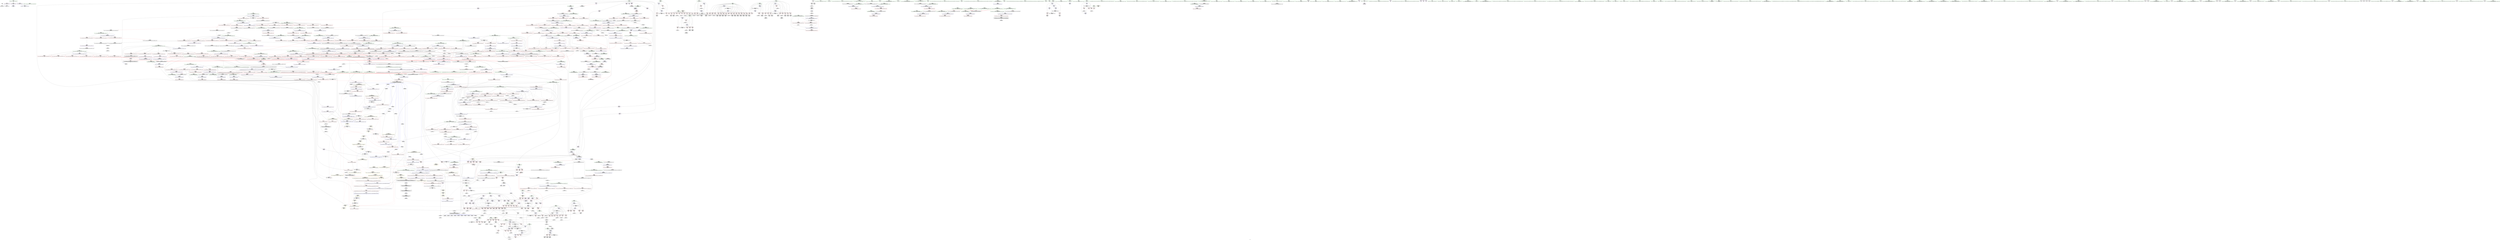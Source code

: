 digraph "SVFG" {
	label="SVFG";

	Node0x5568e2b51030 [shape=record,color=grey,label="{NodeID: 0\nNullPtr}"];
	Node0x5568e2b51030 -> Node0x5568e2bbf630[style=solid];
	Node0x5568e2b51030 -> Node0x5568e2bc78b0[style=solid];
	Node0x5568e2bc71d0 [shape=record,color=red,label="{NodeID: 775\n1719\<--1711\n\<--__val.addr\n_ZNK9__gnu_cxx5__ops14_Val_less_iterclIxPxEEbRT_T0_\n}"];
	Node0x5568e2bc71d0 -> Node0x5568e2bc7370[style=solid];
	Node0x5568e2be2e60 [shape=record,color=black,label="{NodeID: 1550\nMR_6V_2 = PHI(MR_6V_4, MR_6V_1, )\npts\{10 \}\n|{<s0>43}}"];
	Node0x5568e2be2e60:s0 -> Node0x5568e2c54b30[style=dashed,color=blue];
	Node0x5568e2bbdd10 [shape=record,color=red,label="{NodeID: 443\n220\<--100\n\<--i8\nmain\n}"];
	Node0x5568e2bbdd10 -> Node0x5568e2c08ab0[style=solid];
	Node0x5568e2bb1ec0 [shape=record,color=green,label="{NodeID: 111\n789\<--790\n__first.addr\<--__first.addr_field_insensitive\n_ZSt27__unguarded_partition_pivotIPxN9__gnu_cxx5__ops15_Iter_less_iterEET_S4_S4_T0_\n}"];
	Node0x5568e2bb1ec0 -> Node0x5568e2bd3f60[style=solid];
	Node0x5568e2bb1ec0 -> Node0x5568e2bd4030[style=solid];
	Node0x5568e2bb1ec0 -> Node0x5568e2bd4100[style=solid];
	Node0x5568e2bb1ec0 -> Node0x5568e2bd41d0[style=solid];
	Node0x5568e2bb1ec0 -> Node0x5568e2bd42a0[style=solid];
	Node0x5568e2bb1ec0 -> Node0x5568e2bd4370[style=solid];
	Node0x5568e2bb1ec0 -> Node0x5568e2bca730[style=solid];
	Node0x5568e2ce8f40 [shape=record,color=black,label="{NodeID: 1993\n618 = PHI(698, )\n}"];
	Node0x5568e2ce8f40 -> Node0x5568e2c0b330[style=solid];
	Node0x5568e2bccc90 [shape=record,color=blue,label="{NodeID: 886\n1181\<--1174\n__topIndex.addr\<--__topIndex\n_ZSt11__push_heapIPxlxN9__gnu_cxx5__ops14_Iter_less_valEEvT_T0_S5_T1_RT2_\n}"];
	Node0x5568e2bccc90 -> Node0x5568e2bd90a0[style=dashed];
	Node0x5568e2bd3670 [shape=record,color=red,label="{NodeID: 554\n738\<--717\n\<--__first.addr\n_ZSt22__final_insertion_sortIPxN9__gnu_cxx5__ops15_Iter_less_iterEEvT_S4_T0_\n}"];
	Node0x5568e2bd3670 -> Node0x5568e2bc5cb0[style=solid];
	Node0x5568e2c057b0 [shape=record,color=grey,label="{NodeID: 1329\n1684 = Binary(71, 1683, )\n}"];
	Node0x5568e2bb6570 [shape=record,color=green,label="{NodeID: 222\n1610\<--1611\n_ZSt12__niter_baseIPxET_S1_\<--_ZSt12__niter_baseIPxET_S1__field_insensitive\n}"];
	Node0x5568e2cf32c0 [shape=record,color=black,label="{NodeID: 2104\n1049 = PHI(962, 1034, )\n3rd arg _ZSt13__adjust_heapIPxlxN9__gnu_cxx5__ops15_Iter_less_iterEEvT_T0_S5_T1_T2_ }"];
	Node0x5568e2cf32c0 -> Node0x5568e2bcc130[style=solid];
	Node0x5568e2bd90a0 [shape=record,color=red,label="{NodeID: 665\n1200\<--1181\n\<--__topIndex.addr\n_ZSt11__push_heapIPxlxN9__gnu_cxx5__ops14_Iter_less_valEEvT_T0_S5_T1_RT2_\n}"];
	Node0x5568e2bd90a0 -> Node0x5568e2c0f3b0[style=solid];
	Node0x5568e2c0fe30 [shape=record,color=grey,label="{NodeID: 1440\n301 = cmp(299, 300, )\n}"];
	Node0x5568e2bc4220 [shape=record,color=purple,label="{NodeID: 333\n249\<--8\narrayidx47\<--a\nmain\n}"];
	Node0x5568e2bc4220 -> Node0x5568e2bd1520[style=solid];
	Node0x5568e2bae2e0 [shape=record,color=green,label="{NodeID: 1\n7\<--1\n__dso_handle\<--dummyObj\nGlob }"];
	Node0x5568e2bc72a0 [shape=record,color=red,label="{NodeID: 776\n1721\<--1713\n\<--__it.addr\n_ZNK9__gnu_cxx5__ops14_Val_less_iterclIxPxEEbRT_T0_\n}"];
	Node0x5568e2bc72a0 -> Node0x5568e2bc7440[style=solid];
	Node0x5568e2be3360 [shape=record,color=black,label="{NodeID: 1551\nMR_134V_2 = PHI(MR_134V_3, MR_134V_1, )\npts\{919 \}\n}"];
	Node0x5568e2bbdde0 [shape=record,color=red,label="{NodeID: 444\n227\<--100\n\<--i8\nmain\n}"];
	Node0x5568e2bbdde0 -> Node0x5568e2c093b0[style=solid];
	Node0x5568e2bb1f90 [shape=record,color=green,label="{NodeID: 112\n791\<--792\n__last.addr\<--__last.addr_field_insensitive\n_ZSt27__unguarded_partition_pivotIPxN9__gnu_cxx5__ops15_Iter_less_iterEET_S4_S4_T0_\n}"];
	Node0x5568e2bb1f90 -> Node0x5568e2bd4440[style=solid];
	Node0x5568e2bb1f90 -> Node0x5568e2bd4510[style=solid];
	Node0x5568e2bb1f90 -> Node0x5568e2bd45e0[style=solid];
	Node0x5568e2bb1f90 -> Node0x5568e2bca800[style=solid];
	Node0x5568e2ce9080 [shape=record,color=black,label="{NodeID: 1994\n686 = PHI(784, )\n}"];
	Node0x5568e2ce9080 -> Node0x5568e2bca0b0[style=solid];
	Node0x5568e2bccd60 [shape=record,color=blue,label="{NodeID: 887\n1183\<--1175\n__value.addr\<--__value\n_ZSt11__push_heapIPxlxN9__gnu_cxx5__ops14_Iter_less_valEEvT_T0_S5_T1_RT2_\n|{|<s2>61}}"];
	Node0x5568e2bccd60 -> Node0x5568e2bd94b0[style=dashed];
	Node0x5568e2bccd60 -> Node0x5568e2bd9580[style=dashed];
	Node0x5568e2bccd60:s2 -> Node0x5568e2c77f00[style=dashed,color=red];
	Node0x5568e2bd3740 [shape=record,color=red,label="{NodeID: 555\n743\<--717\n\<--__first.addr\n_ZSt22__final_insertion_sortIPxN9__gnu_cxx5__ops15_Iter_less_iterEEvT_S4_T0_\n}"];
	Node0x5568e2bd3740 -> Node0x5568e2bc5d80[style=solid];
	Node0x5568e2c05930 [shape=record,color=grey,label="{NodeID: 1330\n808 = Binary(807, 622, )\n}"];
	Node0x5568e2bb6670 [shape=record,color=green,label="{NodeID: 223\n1617\<--1618\n_ZSt22__copy_move_backward_aILb1EPxS0_ET1_T0_S2_S1_\<--_ZSt22__copy_move_backward_aILb1EPxS0_ET1_T0_S2_S1__field_insensitive\n}"];
	Node0x5568e2cf3410 [shape=record,color=black,label="{NodeID: 2105\n1651 = PHI(1608, 1612, 1614, )\n0th arg _ZSt12__niter_baseIPxET_S1_ }"];
	Node0x5568e2cf3410 -> Node0x5568e2bef3e0[style=solid];
	Node0x5568e2bd9170 [shape=record,color=red,label="{NodeID: 666\n1203\<--1185\n\<--__comp.addr\n_ZSt11__push_heapIPxlxN9__gnu_cxx5__ops14_Iter_less_valEEvT_T0_S5_T1_RT2_\n|{<s0>61}}"];
	Node0x5568e2bd9170:s0 -> Node0x5568e2cf0410[style=solid,color=red];
	Node0x5568e2c0ffb0 [shape=record,color=grey,label="{NodeID: 1441\n297 = cmp(294, 296, )\n}"];
	Node0x5568e2bc42f0 [shape=record,color=purple,label="{NodeID: 334\n477\<--8\narrayidx165\<--a\nmain\n}"];
	Node0x5568e2bc42f0 -> Node0x5568e2bd1ee0[style=solid];
	Node0x5568e2bae370 [shape=record,color=green,label="{NodeID: 2\n17\<--1\n\<--dummyObj\nCan only get source location for instruction, argument, global var or function.}"];
	Node0x5568e2bc7370 [shape=record,color=red,label="{NodeID: 777\n1720\<--1719\n\<--\n_ZNK9__gnu_cxx5__ops14_Val_less_iterclIxPxEEbRT_T0_\n}"];
	Node0x5568e2bc7370 -> Node0x5568e2c105b0[style=solid];
	Node0x5568e2be3860 [shape=record,color=black,label="{NodeID: 1552\nMR_136V_2 = PHI(MR_136V_4, MR_136V_1, )\npts\{921 \}\n}"];
	Node0x5568e2bbdeb0 [shape=record,color=red,label="{NodeID: 445\n193\<--102\n\<--d\nmain\n}"];
	Node0x5568e2bbdeb0 -> Node0x5568e2c099b0[style=solid];
	Node0x5568e2bb2060 [shape=record,color=green,label="{NodeID: 113\n793\<--794\n__mid\<--__mid_field_insensitive\n_ZSt27__unguarded_partition_pivotIPxN9__gnu_cxx5__ops15_Iter_less_iterEET_S4_S4_T0_\n}"];
	Node0x5568e2bb2060 -> Node0x5568e2bd46b0[style=solid];
	Node0x5568e2bb2060 -> Node0x5568e2bca8d0[style=solid];
	Node0x5568e2ce91c0 [shape=record,color=black,label="{NodeID: 1995\n704 = PHI()\n}"];
	Node0x5568e2ce91c0 -> Node0x5568e2bc2270[style=solid];
	Node0x5568e2ce91c0 -> Node0x5568e2bc2340[style=solid];
	Node0x5568e2bcce30 [shape=record,color=blue,label="{NodeID: 888\n1185\<--1176\n__comp.addr\<--__comp\n_ZSt11__push_heapIPxlxN9__gnu_cxx5__ops14_Iter_less_valEEvT_T0_S5_T1_RT2_\n}"];
	Node0x5568e2bcce30 -> Node0x5568e2bd9170[style=dashed];
	Node0x5568e2bd3810 [shape=record,color=red,label="{NodeID: 556\n750\<--717\n\<--__first.addr\n_ZSt22__final_insertion_sortIPxN9__gnu_cxx5__ops15_Iter_less_iterEEvT_S4_T0_\n|{<s0>38}}"];
	Node0x5568e2bd3810:s0 -> Node0x5568e2cf3a20[style=solid,color=red];
	Node0x5568e2c05ab0 [shape=record,color=grey,label="{NodeID: 1331\n807 = Binary(806, 617, )\n}"];
	Node0x5568e2c05ab0 -> Node0x5568e2c05930[style=solid];
	Node0x5568e2bb6770 [shape=record,color=green,label="{NodeID: 224\n1622\<--1623\n__it.addr\<--__it.addr_field_insensitive\n_ZSt12__miter_baseIPxET_S1_\n}"];
	Node0x5568e2bb6770 -> Node0x5568e2bdddd0[style=solid];
	Node0x5568e2bb6770 -> Node0x5568e2beefd0[style=solid];
	Node0x5568e2cf35a0 [shape=record,color=black,label="{NodeID: 2106\n877 = PHI(778, )\n0th arg _ZSt11__sort_heapIPxN9__gnu_cxx5__ops15_Iter_less_iterEEvT_S4_RT0_ }"];
	Node0x5568e2cf35a0 -> Node0x5568e2bcadb0[style=solid];
	Node0x5568e2bd9240 [shape=record,color=red,label="{NodeID: 667\n1205\<--1187\n\<--__parent\n_ZSt11__push_heapIPxlxN9__gnu_cxx5__ops14_Iter_less_valEEvT_T0_S5_T1_RT2_\n}"];
	Node0x5568e2c10130 [shape=record,color=grey,label="{NodeID: 1442\n313 = cmp(311, 312, )\n}"];
	Node0x5568e2bc43c0 [shape=record,color=purple,label="{NodeID: 335\n488\<--8\narrayidx171\<--a\nmain\n}"];
	Node0x5568e2bc43c0 -> Node0x5568e2bd1fb0[style=solid];
	Node0x5568e2baea30 [shape=record,color=green,label="{NodeID: 3\n19\<--1\n_ZSt3cin\<--dummyObj\nGlob }"];
	Node0x5568e2bc7440 [shape=record,color=red,label="{NodeID: 778\n1722\<--1721\n\<--\n_ZNK9__gnu_cxx5__ops14_Val_less_iterclIxPxEEbRT_T0_\n}"];
	Node0x5568e2bc7440 -> Node0x5568e2c105b0[style=solid];
	Node0x5568e2be3d60 [shape=record,color=black,label="{NodeID: 1553\nMR_138V_2 = PHI(MR_138V_4, MR_138V_1, )\npts\{923 \}\n}"];
	Node0x5568e2bbdf80 [shape=record,color=red,label="{NodeID: 446\n213\<--102\n\<--d\nmain\n}"];
	Node0x5568e2bbdf80 -> Node0x5568e2c08330[style=solid];
	Node0x5568e2bb2130 [shape=record,color=green,label="{NodeID: 114\n795\<--796\nagg.tmp\<--agg.tmp_field_insensitive\n_ZSt27__unguarded_partition_pivotIPxN9__gnu_cxx5__ops15_Iter_less_iterEET_S4_S4_T0_\n}"];
	Node0x5568e2ce92c0 [shape=record,color=black,label="{NodeID: 1996\n1646 = PHI(1657, )\n}"];
	Node0x5568e2ce92c0 -> Node0x5568e2bc35f0[style=solid];
	Node0x5568e2bccf00 [shape=record,color=blue,label="{NodeID: 889\n1187\<--1196\n__parent\<--div\n_ZSt11__push_heapIPxlxN9__gnu_cxx5__ops14_Iter_less_valEEvT_T0_S5_T1_RT2_\n}"];
	Node0x5568e2bccf00 -> Node0x5568e2c56e30[style=dashed];
	Node0x5568e2bd38e0 [shape=record,color=red,label="{NodeID: 557\n729\<--719\n\<--__last.addr\n_ZSt22__final_insertion_sortIPxN9__gnu_cxx5__ops15_Iter_less_iterEEvT_S4_T0_\n}"];
	Node0x5568e2bd38e0 -> Node0x5568e2bc24e0[style=solid];
	Node0x5568e2c05c30 [shape=record,color=grey,label="{NodeID: 1332\n806 = Binary(804, 805, )\n}"];
	Node0x5568e2c05c30 -> Node0x5568e2c05ab0[style=solid];
	Node0x5568e2bb6840 [shape=record,color=green,label="{NodeID: 225\n1631\<--1632\n__first.addr\<--__first.addr_field_insensitive\n_ZSt22__copy_move_backward_aILb1EPxS0_ET1_T0_S2_S1_\n}"];
	Node0x5568e2bb6840 -> Node0x5568e2bddea0[style=solid];
	Node0x5568e2bb6840 -> Node0x5568e2bef0a0[style=solid];
	Node0x5568e2cf36b0 [shape=record,color=black,label="{NodeID: 2107\n878 = PHI(779, )\n1st arg _ZSt11__sort_heapIPxN9__gnu_cxx5__ops15_Iter_less_iterEEvT_S4_RT0_ }"];
	Node0x5568e2cf36b0 -> Node0x5568e2bcae80[style=solid];
	Node0x5568e2bd9310 [shape=record,color=red,label="{NodeID: 668\n1215\<--1187\n\<--__parent\n_ZSt11__push_heapIPxlxN9__gnu_cxx5__ops14_Iter_less_valEEvT_T0_S5_T1_RT2_\n}"];
	Node0x5568e2c102b0 [shape=record,color=grey,label="{NodeID: 1443\n309 = cmp(306, 308, )\n}"];
	Node0x5568e2bc4490 [shape=record,color=purple,label="{NodeID: 336\n524\<--8\narrayidx191\<--a\nmain\n}"];
	Node0x5568e2bc4490 -> Node0x5568e2bd2080[style=solid];
	Node0x5568e2baeac0 [shape=record,color=green,label="{NodeID: 4\n20\<--1\n_ZSt4cout\<--dummyObj\nGlob }"];
	Node0x5568e2bc7510 [shape=record,color=red,label="{NodeID: 779\n1734\<--1733\ndummyVal\<--offset_0\n_ZNSt20__copy_move_backwardILb1ELb1ESt26random_access_iterator_tagE13__copy_move_bIxEEPT_PKS3_S6_S4_\n}"];
	Node0x5568e2bc7510 -> Node0x5568e2bef7f0[style=solid];
	Node0x5568e2bbe050 [shape=record,color=red,label="{NodeID: 447\n239\<--104\n\<--i39\nmain\n}"];
	Node0x5568e2bbe050 -> Node0x5568e2c0d730[style=solid];
	Node0x5568e2bb6c50 [shape=record,color=green,label="{NodeID: 115\n797\<--798\nagg.tmp4\<--agg.tmp4_field_insensitive\n_ZSt27__unguarded_partition_pivotIPxN9__gnu_cxx5__ops15_Iter_less_iterEET_S4_S4_T0_\n}"];
	Node0x5568e2ce9400 [shape=record,color=black,label="{NodeID: 1997\n859 = PHI(976, )\n}"];
	Node0x5568e2bccfd0 [shape=record,color=blue,label="{NodeID: 890\n1221\<--1218\nadd.ptr3\<--\n_ZSt11__push_heapIPxlxN9__gnu_cxx5__ops14_Iter_less_valEEvT_T0_S5_T1_RT2_\n}"];
	Node0x5568e2bccfd0 -> Node0x5568e2c56430[style=dashed];
	Node0x5568e2bd39b0 [shape=record,color=red,label="{NodeID: 558\n745\<--719\n\<--__last.addr\n_ZSt22__final_insertion_sortIPxN9__gnu_cxx5__ops15_Iter_less_iterEEvT_S4_T0_\n|{<s0>37}}"];
	Node0x5568e2bd39b0:s0 -> Node0x5568e2cedec0[style=solid,color=red];
	Node0x5568e2c05db0 [shape=record,color=grey,label="{NodeID: 1333\n452 = Binary(451, 134, )\n}"];
	Node0x5568e2c05db0 -> Node0x5568e2bc9210[style=solid];
	Node0x5568e2bb6910 [shape=record,color=green,label="{NodeID: 226\n1633\<--1634\n__last.addr\<--__last.addr_field_insensitive\n_ZSt22__copy_move_backward_aILb1EPxS0_ET1_T0_S2_S1_\n}"];
	Node0x5568e2bb6910 -> Node0x5568e2bddf70[style=solid];
	Node0x5568e2bb6910 -> Node0x5568e2bef170[style=solid];
	Node0x5568e2cf37c0 [shape=record,color=black,label="{NodeID: 2108\n879 = PHI(759, )\n2nd arg _ZSt11__sort_heapIPxN9__gnu_cxx5__ops15_Iter_less_iterEEvT_S4_RT0_ }"];
	Node0x5568e2cf37c0 -> Node0x5568e2bcaf50[style=solid];
	Node0x5568e2bd93e0 [shape=record,color=red,label="{NodeID: 669\n1223\<--1187\n\<--__parent\n_ZSt11__push_heapIPxlxN9__gnu_cxx5__ops14_Iter_less_valEEvT_T0_S5_T1_RT2_\n}"];
	Node0x5568e2bd93e0 -> Node0x5568e2bcd0a0[style=solid];
	Node0x5568e2c10430 [shape=record,color=grey,label="{NodeID: 1444\n994 = cmp(991, 993, )\n}"];
	Node0x5568e2c10430 -> Node0x5568e2bc2dd0[style=solid];
	Node0x5568e2bc4560 [shape=record,color=purple,label="{NodeID: 337\n168\<--11\n\<--lm\nmain\n}"];
	Node0x5568e2bc4560 -> Node0x5568e2bc7e90[style=solid];
	Node0x5568e2baeb50 [shape=record,color=green,label="{NodeID: 5\n21\<--1\n.str\<--dummyObj\nGlob }"];
	Node0x5568e2bc75e0 [shape=record,color=blue,label="{NodeID: 780\n16\<--17\ninf\<--\nGlob }"];
	Node0x5568e2bc75e0 -> Node0x5568e2c75540[style=dashed];
	Node0x5568e2be4760 [shape=record,color=black,label="{NodeID: 1555\nMR_203V_5 = PHI(MR_203V_6, MR_203V_4, )\npts\{1336 \}\n}"];
	Node0x5568e2be4760 -> Node0x5568e2bdb120[style=dashed];
	Node0x5568e2be4760 -> Node0x5568e2bdb1f0[style=dashed];
	Node0x5568e2be4760 -> Node0x5568e2bdb2c0[style=dashed];
	Node0x5568e2be4760 -> Node0x5568e2bdb390[style=dashed];
	Node0x5568e2be4760 -> Node0x5568e2bdb460[style=dashed];
	Node0x5568e2be4760 -> Node0x5568e2bcdc00[style=dashed];
	Node0x5568e2be4760 -> Node0x5568e2bcdcd0[style=dashed];
	Node0x5568e2bbe120 [shape=record,color=red,label="{NodeID: 448\n242\<--104\n\<--i39\nmain\n}"];
	Node0x5568e2bbe120 -> Node0x5568e2c06cb0[style=solid];
	Node0x5568e2bb6d20 [shape=record,color=green,label="{NodeID: 116\n818\<--819\n_ZSt22__move_median_to_firstIPxN9__gnu_cxx5__ops15_Iter_less_iterEEvT_S4_S4_S4_T0_\<--_ZSt22__move_median_to_firstIPxN9__gnu_cxx5__ops15_Iter_less_iterEEvT_S4_S4_S4_T0__field_insensitive\n}"];
	Node0x5568e2ce9510 [shape=record,color=black,label="{NodeID: 1998\n953 = PHI(1038, )\n}"];
	Node0x5568e2ce9510 -> Node0x5568e2bd60b0[style=solid];
	Node0x5568e2bcd0a0 [shape=record,color=blue,label="{NodeID: 891\n1179\<--1223\n__holeIndex.addr\<--\n_ZSt11__push_heapIPxlxN9__gnu_cxx5__ops14_Iter_less_valEEvT_T0_S5_T1_RT2_\n}"];
	Node0x5568e2bcd0a0 -> Node0x5568e2bd8f00[style=dashed];
	Node0x5568e2bcd0a0 -> Node0x5568e2c56930[style=dashed];
	Node0x5568e2bd3a80 [shape=record,color=red,label="{NodeID: 559\n751\<--719\n\<--__last.addr\n_ZSt22__final_insertion_sortIPxN9__gnu_cxx5__ops15_Iter_less_iterEEvT_S4_T0_\n|{<s0>38}}"];
	Node0x5568e2bd3a80:s0 -> Node0x5568e2cf3b70[style=solid,color=red];
	Node0x5568e2c05f30 [shape=record,color=grey,label="{NodeID: 1334\n1676 = Binary(1674, 1675, )\n}"];
	Node0x5568e2c05f30 -> Node0x5568e2c060b0[style=solid];
	Node0x5568e2bb69e0 [shape=record,color=green,label="{NodeID: 227\n1635\<--1636\n__result.addr\<--__result.addr_field_insensitive\n_ZSt22__copy_move_backward_aILb1EPxS0_ET1_T0_S2_S1_\n}"];
	Node0x5568e2bb69e0 -> Node0x5568e2bde040[style=solid];
	Node0x5568e2bb69e0 -> Node0x5568e2bef240[style=solid];
	Node0x5568e2cf38d0 [shape=record,color=black,label="{NodeID: 2109\n1548 = PHI(1474, 1514, )\n0th arg _ZSt25__unguarded_linear_insertIPxN9__gnu_cxx5__ops14_Val_less_iterEEvT_T0_ }"];
	Node0x5568e2cf38d0 -> Node0x5568e2bee6e0[style=solid];
	Node0x5568e2bd94b0 [shape=record,color=red,label="{NodeID: 670\n1218\<--1217\n\<--call2\n_ZSt11__push_heapIPxlxN9__gnu_cxx5__ops14_Iter_less_valEEvT_T0_S5_T1_RT2_\n}"];
	Node0x5568e2bd94b0 -> Node0x5568e2bccfd0[style=solid];
	Node0x5568e2c105b0 [shape=record,color=grey,label="{NodeID: 1445\n1723 = cmp(1720, 1722, )\n}"];
	Node0x5568e2c105b0 -> Node0x5568e2bc3ba0[style=solid];
	Node0x5568e2bc4630 [shape=record,color=purple,label="{NodeID: 338\n179\<--11\narrayidx13\<--lm\nmain\n}"];
	Node0x5568e2bc4630 -> Node0x5568e2bd0f70[style=solid];
	Node0x5568e2baebe0 [shape=record,color=green,label="{NodeID: 6\n23\<--1\n.str.1\<--dummyObj\nGlob }"];
	Node0x5568e2bc76b0 [shape=record,color=blue,label="{NodeID: 781\n1729\<--32\nllvm.global_ctors_0\<--\nGlob }"];
	Node0x5568e2bbe1f0 [shape=record,color=red,label="{NodeID: 449\n247\<--104\n\<--i39\nmain\n}"];
	Node0x5568e2bbe1f0 -> Node0x5568e2bc0390[style=solid];
	Node0x5568e2bb6df0 [shape=record,color=green,label="{NodeID: 117\n825\<--826\n_ZSt21__unguarded_partitionIPxN9__gnu_cxx5__ops15_Iter_less_iterEET_S4_S4_S4_T0_\<--_ZSt21__unguarded_partitionIPxN9__gnu_cxx5__ops15_Iter_less_iterEET_S4_S4_S4_T0__field_insensitive\n}"];
	Node0x5568e2ce9680 [shape=record,color=black,label="{NodeID: 1999\n961 = PHI(1038, )\n}"];
	Node0x5568e2ce9680 -> Node0x5568e2bd6180[style=solid];
	Node0x5568e2bcd170 [shape=record,color=blue,label="{NodeID: 892\n1187\<--1227\n__parent\<--div5\n_ZSt11__push_heapIPxlxN9__gnu_cxx5__ops14_Iter_less_valEEvT_T0_S5_T1_RT2_\n}"];
	Node0x5568e2bcd170 -> Node0x5568e2c56e30[style=dashed];
	Node0x5568e2c78900 [shape=record,color=yellow,style=double,label="{NodeID: 1667\n140V_1 = ENCHI(MR_140V_0)\npts\{1010 1059 1184 1400 1432 1554 \}\nFun[_ZSt11__make_heapIPxN9__gnu_cxx5__ops15_Iter_less_iterEEvT_S4_RT0_]}"];
	Node0x5568e2c78900 -> Node0x5568e2bd60b0[style=dashed];
	Node0x5568e2c78900 -> Node0x5568e2bd6180[style=dashed];
	Node0x5568e2bd3b50 [shape=record,color=red,label="{NodeID: 560\n772\<--761\n\<--__first.addr\n_ZSt14__partial_sortIPxN9__gnu_cxx5__ops15_Iter_less_iterEEvT_S4_S4_T0_\n|{<s0>39}}"];
	Node0x5568e2bd3b50:s0 -> Node0x5568e2cec740[style=solid,color=red];
	Node0x5568e2c060b0 [shape=record,color=grey,label="{NodeID: 1335\n1677 = Binary(1676, 617, )\n}"];
	Node0x5568e2c060b0 -> Node0x5568e2bef720[style=solid];
	Node0x5568e2bb6ab0 [shape=record,color=green,label="{NodeID: 228\n1637\<--1638\n__simple\<--__simple_field_insensitive\n_ZSt22__copy_move_backward_aILb1EPxS0_ET1_T0_S2_S1_\n}"];
	Node0x5568e2bb6ab0 -> Node0x5568e2bef310[style=solid];
	Node0x5568e2cf3a20 [shape=record,color=black,label="{NodeID: 2110\n1421 = PHI(737, 750, )\n0th arg _ZSt16__insertion_sortIPxN9__gnu_cxx5__ops15_Iter_less_iterEEvT_S4_T0_ }"];
	Node0x5568e2cf3a20 -> Node0x5568e2bce420[style=solid];
	Node0x5568e2bd9580 [shape=record,color=red,label="{NodeID: 671\n1231\<--1230\n\<--call6\n_ZSt11__push_heapIPxlxN9__gnu_cxx5__ops14_Iter_less_valEEvT_T0_S5_T1_RT2_\n}"];
	Node0x5568e2bd9580 -> Node0x5568e2bcd240[style=solid];
	Node0x5568e2c10730 [shape=record,color=grey,label="{NodeID: 1446\n500 = cmp(499, 129, )\n}"];
	Node0x5568e2c10730 -> Node0x5568e2bc1cc0[style=solid];
	Node0x5568e2bc4700 [shape=record,color=purple,label="{NodeID: 339\n190\<--11\narrayidx18\<--lm\nmain\n}"];
	Node0x5568e2bc4700 -> Node0x5568e2bd1110[style=solid];
	Node0x5568e2baec70 [shape=record,color=green,label="{NodeID: 7\n25\<--1\n.str.2\<--dummyObj\nGlob }"];
	Node0x5568e2bc77b0 [shape=record,color=blue,label="{NodeID: 782\n1730\<--33\nllvm.global_ctors_1\<--_GLOBAL__sub_I_Smylic_2_0.cpp\nGlob }"];
	Node0x5568e2bbe2c0 [shape=record,color=red,label="{NodeID: 450\n252\<--104\n\<--i39\nmain\n}"];
	Node0x5568e2bbe2c0 -> Node0x5568e2bc0460[style=solid];
	Node0x5568e2bb6ef0 [shape=record,color=green,label="{NodeID: 118\n832\<--833\n__comp\<--__comp_field_insensitive\n_ZSt13__heap_selectIPxN9__gnu_cxx5__ops15_Iter_less_iterEEvT_S4_S4_T0_\n|{<s0>43|<s1>44|<s2>45}}"];
	Node0x5568e2bb6ef0:s0 -> Node0x5568e2cf0960[style=solid,color=red];
	Node0x5568e2bb6ef0:s1 -> Node0x5568e2cee510[style=solid,color=red];
	Node0x5568e2bb6ef0:s2 -> Node0x5568e2ced010[style=solid,color=red];
	Node0x5568e2ce97c0 [shape=record,color=black,label="{NodeID: 2000\n1018 = PHI(1038, )\n}"];
	Node0x5568e2ce97c0 -> Node0x5568e2bd6c10[style=solid];
	Node0x5568e2bcd240 [shape=record,color=blue,label="{NodeID: 893\n1234\<--1231\nadd.ptr7\<--\n_ZSt11__push_heapIPxlxN9__gnu_cxx5__ops14_Iter_less_valEEvT_T0_S5_T1_RT2_\n|{<s0>60}}"];
	Node0x5568e2bcd240:s0 -> Node0x5568e2c8c680[style=dashed,color=blue];
	Node0x5568e2bd3c20 [shape=record,color=red,label="{NodeID: 561\n778\<--761\n\<--__first.addr\n_ZSt14__partial_sortIPxN9__gnu_cxx5__ops15_Iter_less_iterEEvT_S4_S4_T0_\n|{<s0>40}}"];
	Node0x5568e2bd3c20:s0 -> Node0x5568e2cf35a0[style=solid,color=red];
	Node0x5568e2c06230 [shape=record,color=grey,label="{NodeID: 1336\n1690 = Binary(617, 1689, )\n}"];
	Node0x5568e2bb6b80 [shape=record,color=green,label="{NodeID: 229\n1647\<--1648\n_ZNSt20__copy_move_backwardILb1ELb1ESt26random_access_iterator_tagE13__copy_move_bIxEEPT_PKS3_S6_S4_\<--_ZNSt20__copy_move_backwardILb1ELb1ESt26random_access_iterator_tagE13__copy_move_bIxEEPT_PKS3_S6_S4__field_insensitive\n}"];
	Node0x5568e2cf3b70 [shape=record,color=black,label="{NodeID: 2111\n1422 = PHI(739, 751, )\n1st arg _ZSt16__insertion_sortIPxN9__gnu_cxx5__ops15_Iter_less_iterEEvT_S4_T0_ }"];
	Node0x5568e2cf3b70 -> Node0x5568e2bce4f0[style=solid];
	Node0x5568e2bd9650 [shape=record,color=red,label="{NodeID: 672\n1250\<--1241\nthis1\<--this.addr\n_ZNK9__gnu_cxx5__ops14_Iter_less_valclIPxxEEbT_RT0_\n}"];
	Node0x5568e2c108b0 [shape=record,color=grey,label="{NodeID: 1447\n491 = cmp(490, 71, )\n}"];
	Node0x5568e2c108b0 -> Node0x5568e2c05250[style=solid];
	Node0x5568e2bc47d0 [shape=record,color=purple,label="{NodeID: 340\n206\<--11\narrayidx24\<--lm\nmain\n}"];
	Node0x5568e2bc47d0 -> Node0x5568e2bc8100[style=solid];
	Node0x5568e2baed00 [shape=record,color=green,label="{NodeID: 8\n27\<--1\n.str.3\<--dummyObj\nGlob }"];
	Node0x5568e2bc78b0 [shape=record,color=blue, style = dotted,label="{NodeID: 783\n1731\<--3\nllvm.global_ctors_2\<--dummyVal\nGlob }"];
	Node0x5568e2bbe390 [shape=record,color=red,label="{NodeID: 451\n257\<--104\n\<--i39\nmain\n}"];
	Node0x5568e2bbe390 -> Node0x5568e2c07a30[style=solid];
	Node0x5568e2bb6fc0 [shape=record,color=green,label="{NodeID: 119\n834\<--835\n__first.addr\<--__first.addr_field_insensitive\n_ZSt13__heap_selectIPxN9__gnu_cxx5__ops15_Iter_less_iterEEvT_S4_S4_T0_\n}"];
	Node0x5568e2bb6fc0 -> Node0x5568e2bd4780[style=solid];
	Node0x5568e2bb6fc0 -> Node0x5568e2bd4850[style=solid];
	Node0x5568e2bb6fc0 -> Node0x5568e2bd4920[style=solid];
	Node0x5568e2bb6fc0 -> Node0x5568e2bca9a0[style=solid];
	Node0x5568e2ce9900 [shape=record,color=black,label="{NodeID: 2001\n1022 = PHI(1038, )\n}"];
	Node0x5568e2ce9900 -> Node0x5568e2bd6ce0[style=solid];
	Node0x5568e2bcd310 [shape=record,color=blue,label="{NodeID: 894\n1241\<--1238\nthis.addr\<--this\n_ZNK9__gnu_cxx5__ops14_Iter_less_valclIPxxEEbT_RT0_\n}"];
	Node0x5568e2bcd310 -> Node0x5568e2bd9650[style=dashed];
	Node0x5568e2bd3cf0 [shape=record,color=red,label="{NodeID: 562\n773\<--763\n\<--__middle.addr\n_ZSt14__partial_sortIPxN9__gnu_cxx5__ops15_Iter_less_iterEEvT_S4_S4_T0_\n|{<s0>39}}"];
	Node0x5568e2bd3cf0:s0 -> Node0x5568e2cec880[style=solid,color=red];
	Node0x5568e2c063b0 [shape=record,color=grey,label="{NodeID: 1337\n481 = Binary(478, 480, )\n}"];
	Node0x5568e2c063b0 -> Node0x5568e2c0cfb0[style=solid];
	Node0x5568e2bbedb0 [shape=record,color=green,label="{NodeID: 230\n1652\<--1653\n__it.addr\<--__it.addr_field_insensitive\n_ZSt12__niter_baseIPxET_S1_\n}"];
	Node0x5568e2bbedb0 -> Node0x5568e2bde110[style=solid];
	Node0x5568e2bbedb0 -> Node0x5568e2bef3e0[style=solid];
	Node0x5568e2cf3cc0 [shape=record,color=black,label="{NodeID: 2112\n61 = PHI(73, 180, 246, )\n0th arg _Z3gcdxx }"];
	Node0x5568e2cf3cc0 -> Node0x5568e2bc79b0[style=solid];
	Node0x5568e2bd9720 [shape=record,color=red,label="{NodeID: 673\n1251\<--1243\n\<--__it.addr\n_ZNK9__gnu_cxx5__ops14_Iter_less_valclIPxxEEbT_RT0_\n}"];
	Node0x5568e2bd9720 -> Node0x5568e2bd98c0[style=solid];
	Node0x5568e2c10a30 [shape=record,color=grey,label="{NodeID: 1448\n401 = cmp(399, 400, )\n}"];
	Node0x5568e2bc48a0 [shape=record,color=purple,label="{NodeID: 341\n211\<--11\narrayidx26\<--lm\nmain\n}"];
	Node0x5568e2bc48a0 -> Node0x5568e2bd12b0[style=solid];
	Node0x5568e2baed90 [shape=record,color=green,label="{NodeID: 9\n29\<--1\n.str.4\<--dummyObj\nGlob }"];
	Node0x5568e2bc79b0 [shape=record,color=blue,label="{NodeID: 784\n63\<--61\na.addr\<--a\n_Z3gcdxx\n}"];
	Node0x5568e2bc79b0 -> Node0x5568e2bbbbc0[style=dashed];
	Node0x5568e2bc79b0 -> Node0x5568e2bbbc90[style=dashed];
	Node0x5568e2bbe460 [shape=record,color=red,label="{NodeID: 452\n442\<--106\n\<--f\nmain\n}"];
	Node0x5568e2bbe460 -> Node0x5568e2bc1570[style=solid];
	Node0x5568e2bb7090 [shape=record,color=green,label="{NodeID: 120\n836\<--837\n__middle.addr\<--__middle.addr_field_insensitive\n_ZSt13__heap_selectIPxN9__gnu_cxx5__ops15_Iter_less_iterEEvT_S4_S4_T0_\n}"];
	Node0x5568e2bb7090 -> Node0x5568e2bd49f0[style=solid];
	Node0x5568e2bb7090 -> Node0x5568e2bd4ac0[style=solid];
	Node0x5568e2bb7090 -> Node0x5568e2bd4b90[style=solid];
	Node0x5568e2bb7090 -> Node0x5568e2bcaa70[style=solid];
	Node0x5568e2ce9a40 [shape=record,color=black,label="{NodeID: 2002\n1033 = PHI(1038, )\n}"];
	Node0x5568e2ce9a40 -> Node0x5568e2bd6db0[style=solid];
	Node0x5568e2bcd3e0 [shape=record,color=blue,label="{NodeID: 895\n1243\<--1239\n__it.addr\<--__it\n_ZNK9__gnu_cxx5__ops14_Iter_less_valclIPxxEEbT_RT0_\n}"];
	Node0x5568e2bcd3e0 -> Node0x5568e2bd9720[style=dashed];
	Node0x5568e2bd3dc0 [shape=record,color=red,label="{NodeID: 563\n779\<--763\n\<--__middle.addr\n_ZSt14__partial_sortIPxN9__gnu_cxx5__ops15_Iter_less_iterEEvT_S4_S4_T0_\n|{<s0>40}}"];
	Node0x5568e2bd3dc0:s0 -> Node0x5568e2cf36b0[style=solid,color=red];
	Node0x5568e2c06530 [shape=record,color=grey,label="{NodeID: 1338\n1085 = Binary(622, 1084, )\n}"];
	Node0x5568e2c06530 -> Node0x5568e2bcc3a0[style=solid];
	Node0x5568e2bbee80 [shape=record,color=green,label="{NodeID: 231\n1661\<--1662\n__first.addr\<--__first.addr_field_insensitive\n_ZNSt20__copy_move_backwardILb1ELb1ESt26random_access_iterator_tagE13__copy_move_bIxEEPT_PKS3_S6_S4_\n}"];
	Node0x5568e2bbee80 -> Node0x5568e2bde1e0[style=solid];
	Node0x5568e2bbee80 -> Node0x5568e2bde2b0[style=solid];
	Node0x5568e2bbee80 -> Node0x5568e2bef4b0[style=solid];
	Node0x5568e2cf3e50 [shape=record,color=black,label="{NodeID: 2113\n62 = PHI(76, 184, 250, )\n1st arg _Z3gcdxx }"];
	Node0x5568e2cf3e50 -> Node0x5568e2bc7a80[style=solid];
	Node0x5568e2bd97f0 [shape=record,color=red,label="{NodeID: 674\n1253\<--1245\n\<--__val.addr\n_ZNK9__gnu_cxx5__ops14_Iter_less_valclIPxxEEbT_RT0_\n}"];
	Node0x5568e2bd97f0 -> Node0x5568e2bd9990[style=solid];
	Node0x5568e2c10bb0 [shape=record,color=grey,label="{NodeID: 1449\n397 = cmp(394, 396, )\n}"];
	Node0x5568e2bc4970 [shape=record,color=purple,label="{NodeID: 342\n223\<--11\narrayidx33\<--lm\nmain\n}"];
	Node0x5568e2bc4970 -> Node0x5568e2bc81d0[style=solid];
	Node0x5568e2baee20 [shape=record,color=green,label="{NodeID: 10\n32\<--1\n\<--dummyObj\nCan only get source location for instruction, argument, global var or function.}"];
	Node0x5568e2bc7a80 [shape=record,color=blue,label="{NodeID: 785\n65\<--62\nb.addr\<--b\n_Z3gcdxx\n}"];
	Node0x5568e2bc7a80 -> Node0x5568e2bbbd60[style=dashed];
	Node0x5568e2bc7a80 -> Node0x5568e2bbbe30[style=dashed];
	Node0x5568e2bc7a80 -> Node0x5568e2bbbf00[style=dashed];
	Node0x5568e2bbe530 [shape=record,color=red,label="{NodeID: 453\n455\<--106\n\<--f\nmain\n}"];
	Node0x5568e2bbe530 -> Node0x5568e2bc1640[style=solid];
	Node0x5568e2bb7160 [shape=record,color=green,label="{NodeID: 121\n838\<--839\n__last.addr\<--__last.addr_field_insensitive\n_ZSt13__heap_selectIPxN9__gnu_cxx5__ops15_Iter_less_iterEEvT_S4_S4_T0_\n}"];
	Node0x5568e2bb7160 -> Node0x5568e2bd4c60[style=solid];
	Node0x5568e2bb7160 -> Node0x5568e2bcab40[style=solid];
	Node0x5568e2ce9b80 [shape=record,color=black,label="{NodeID: 2003\n1094 = PHI(976, )\n}"];
	Node0x5568e2bcd4b0 [shape=record,color=blue,label="{NodeID: 896\n1245\<--1240\n__val.addr\<--__val\n_ZNK9__gnu_cxx5__ops14_Iter_less_valclIPxxEEbT_RT0_\n}"];
	Node0x5568e2bcd4b0 -> Node0x5568e2bd97f0[style=dashed];
	Node0x5568e2bd3e90 [shape=record,color=red,label="{NodeID: 564\n774\<--765\n\<--__last.addr\n_ZSt14__partial_sortIPxN9__gnu_cxx5__ops15_Iter_less_iterEEvT_S4_S4_T0_\n|{<s0>39}}"];
	Node0x5568e2bd3e90:s0 -> Node0x5568e2cec9c0[style=solid,color=red];
	Node0x5568e2c066b0 [shape=record,color=grey,label="{NodeID: 1339\n538 = Binary(537, 134, )\n}"];
	Node0x5568e2c066b0 -> Node0x5568e2bc9890[style=solid];
	Node0x5568e2bbef50 [shape=record,color=green,label="{NodeID: 232\n1663\<--1664\n__last.addr\<--__last.addr_field_insensitive\n_ZNSt20__copy_move_backwardILb1ELb1ESt26random_access_iterator_tagE13__copy_move_bIxEEPT_PKS3_S6_S4_\n}"];
	Node0x5568e2bbef50 -> Node0x5568e2bde380[style=solid];
	Node0x5568e2bbef50 -> Node0x5568e2bef580[style=solid];
	Node0x5568e2cf3fe0 [shape=record,color=black,label="{NodeID: 2114\n555 = PHI(164, )\n0th arg _ZSt4sortIPxEvT_S1_ }"];
	Node0x5568e2cf3fe0 -> Node0x5568e2bc9a30[style=solid];
	Node0x5568e2bd98c0 [shape=record,color=red,label="{NodeID: 675\n1252\<--1251\n\<--\n_ZNK9__gnu_cxx5__ops14_Iter_less_valclIPxxEEbT_RT0_\n}"];
	Node0x5568e2bd98c0 -> Node0x5568e2c10d30[style=solid];
	Node0x5568e2c10d30 [shape=record,color=grey,label="{NodeID: 1450\n1255 = cmp(1252, 1254, )\n}"];
	Node0x5568e2c10d30 -> Node0x5568e2bc31e0[style=solid];
	Node0x5568e2bc4a40 [shape=record,color=purple,label="{NodeID: 343\n286\<--11\narrayidx63\<--lm\nmain\n}"];
	Node0x5568e2bc4a40 -> Node0x5568e2bd16c0[style=solid];
	Node0x5568e2baeee0 [shape=record,color=green,label="{NodeID: 11\n71\<--1\n\<--dummyObj\nCan only get source location for instruction, argument, global var or function.|{<s0>53}}"];
	Node0x5568e2baeee0:s0 -> Node0x5568e2cf3020[style=solid,color=red];
	Node0x5568e2bc7b50 [shape=record,color=blue,label="{NodeID: 786\n86\<--129\nretval\<--\nmain\n}"];
	Node0x5568e2bbe600 [shape=record,color=red,label="{NodeID: 454\n276\<--108\n\<--i56\nmain\n}"];
	Node0x5568e2bbe600 -> Node0x5568e2c10eb0[style=solid];
	Node0x5568e2bb7230 [shape=record,color=green,label="{NodeID: 122\n840\<--841\n__i\<--__i_field_insensitive\n_ZSt13__heap_selectIPxN9__gnu_cxx5__ops15_Iter_less_iterEEvT_S4_S4_T0_\n}"];
	Node0x5568e2bb7230 -> Node0x5568e2bd4d30[style=solid];
	Node0x5568e2bb7230 -> Node0x5568e2bd4e00[style=solid];
	Node0x5568e2bb7230 -> Node0x5568e2bd4ed0[style=solid];
	Node0x5568e2bb7230 -> Node0x5568e2bd4fa0[style=solid];
	Node0x5568e2bb7230 -> Node0x5568e2bcac10[style=solid];
	Node0x5568e2bb7230 -> Node0x5568e2bcace0[style=solid];
	Node0x5568e2ce9c90 [shape=record,color=black,label="{NodeID: 2004\n1103 = PHI(1038, )\n}"];
	Node0x5568e2ce9c90 -> Node0x5568e2bd8540[style=solid];
	Node0x5568e2bcd580 [shape=record,color=blue,label="{NodeID: 897\n1264\<--1258\n__result.addr\<--__result\n_ZSt22__move_median_to_firstIPxN9__gnu_cxx5__ops15_Iter_less_iterEEvT_S4_S4_S4_T0_\n}"];
	Node0x5568e2bcd580 -> Node0x5568e2bd9a60[style=dashed];
	Node0x5568e2bcd580 -> Node0x5568e2bd9b30[style=dashed];
	Node0x5568e2bcd580 -> Node0x5568e2bd9c00[style=dashed];
	Node0x5568e2bcd580 -> Node0x5568e2bd9cd0[style=dashed];
	Node0x5568e2bcd580 -> Node0x5568e2bd9da0[style=dashed];
	Node0x5568e2bcd580 -> Node0x5568e2bd9e70[style=dashed];
	Node0x5568e2bd3f60 [shape=record,color=red,label="{NodeID: 565\n801\<--789\n\<--__first.addr\n_ZSt27__unguarded_partition_pivotIPxN9__gnu_cxx5__ops15_Iter_less_iterEET_S4_S4_T0_\n}"];
	Node0x5568e2bd3f60 -> Node0x5568e2bbadf0[style=solid];
	Node0x5568e2c06830 [shape=record,color=grey,label="{NodeID: 1340\n1097 = Binary(1096, 682, )\n}"];
	Node0x5568e2c06830 -> Node0x5568e2bcc470[style=solid];
	Node0x5568e2bbf020 [shape=record,color=green,label="{NodeID: 233\n1665\<--1666\n__result.addr\<--__result.addr_field_insensitive\n_ZNSt20__copy_move_backwardILb1ELb1ESt26random_access_iterator_tagE13__copy_move_bIxEEPT_PKS3_S6_S4_\n}"];
	Node0x5568e2bbf020 -> Node0x5568e2bc6c20[style=solid];
	Node0x5568e2bbf020 -> Node0x5568e2bc6cf0[style=solid];
	Node0x5568e2bbf020 -> Node0x5568e2bef650[style=solid];
	Node0x5568e2cf40f0 [shape=record,color=black,label="{NodeID: 2115\n556 = PHI(163, )\n1st arg _ZSt4sortIPxEvT_S1_ }"];
	Node0x5568e2cf40f0 -> Node0x5568e2bc9b00[style=solid];
	Node0x5568e2bd9990 [shape=record,color=red,label="{NodeID: 676\n1254\<--1253\n\<--\n_ZNK9__gnu_cxx5__ops14_Iter_less_valclIPxxEEbT_RT0_\n}"];
	Node0x5568e2bd9990 -> Node0x5568e2c10d30[style=solid];
	Node0x5568e2c10eb0 [shape=record,color=grey,label="{NodeID: 1451\n278 = cmp(276, 277, )\n}"];
	Node0x5568e2bc4b10 [shape=record,color=purple,label="{NodeID: 344\n305\<--11\narrayidx71\<--lm\nmain\n}"];
	Node0x5568e2bc4b10 -> Node0x5568e2bd1860[style=solid];
	Node0x5568e2baefe0 [shape=record,color=green,label="{NodeID: 12\n129\<--1\n\<--dummyObj\nCan only get source location for instruction, argument, global var or function.}"];
	Node0x5568e2bc7c20 [shape=record,color=blue,label="{NodeID: 787\n90\<--134\ntt\<--\nmain\n}"];
	Node0x5568e2bc7c20 -> Node0x5568e2c5c330[style=dashed];
	Node0x5568e2bbe6d0 [shape=record,color=red,label="{NodeID: 455\n280\<--108\n\<--i56\nmain\n}"];
	Node0x5568e2bbe6d0 -> Node0x5568e2bc0530[style=solid];
	Node0x5568e2bb7300 [shape=record,color=green,label="{NodeID: 123\n848\<--849\n_ZSt11__make_heapIPxN9__gnu_cxx5__ops15_Iter_less_iterEEvT_S4_RT0_\<--_ZSt11__make_heapIPxN9__gnu_cxx5__ops15_Iter_less_iterEEvT_S4_RT0__field_insensitive\n}"];
	Node0x5568e2ce9e00 [shape=record,color=black,label="{NodeID: 2005\n1130 = PHI(1038, )\n}"];
	Node0x5568e2ce9e00 -> Node0x5568e2bd8610[style=solid];
	Node0x5568e2bcd650 [shape=record,color=blue,label="{NodeID: 898\n1266\<--1259\n__a.addr\<--__a\n_ZSt22__move_median_to_firstIPxN9__gnu_cxx5__ops15_Iter_less_iterEEvT_S4_S4_S4_T0_\n}"];
	Node0x5568e2bcd650 -> Node0x5568e2bd9f40[style=dashed];
	Node0x5568e2bcd650 -> Node0x5568e2bda010[style=dashed];
	Node0x5568e2bcd650 -> Node0x5568e2bda0e0[style=dashed];
	Node0x5568e2bcd650 -> Node0x5568e2bda1b0[style=dashed];
	Node0x5568e2bcd650 -> Node0x5568e2bda280[style=dashed];
	Node0x5568e2c4d4b0 [shape=record,color=yellow,style=double,label="{NodeID: 1673\n6V_1 = ENCHI(MR_6V_0)\npts\{10 \}\nFun[_ZSt22__final_insertion_sortIPxN9__gnu_cxx5__ops15_Iter_less_iterEEvT_S4_T0_]|{<s0>36|<s1>36|<s2>38|<s3>38}}"];
	Node0x5568e2c4d4b0:s0 -> Node0x5568e2c45300[style=dashed,color=red];
	Node0x5568e2c4d4b0:s1 -> Node0x5568e2c48210[style=dashed,color=red];
	Node0x5568e2c4d4b0:s2 -> Node0x5568e2c45300[style=dashed,color=red];
	Node0x5568e2c4d4b0:s3 -> Node0x5568e2c48210[style=dashed,color=red];
	Node0x5568e2bd4030 [shape=record,color=red,label="{NodeID: 566\n803\<--789\n\<--__first.addr\n_ZSt27__unguarded_partition_pivotIPxN9__gnu_cxx5__ops15_Iter_less_iterEET_S4_S4_T0_\n}"];
	Node0x5568e2bd4030 -> Node0x5568e2bc2750[style=solid];
	Node0x5568e2c069b0 [shape=record,color=grey,label="{NodeID: 1341\n544 = Binary(543, 134, )\n}"];
	Node0x5568e2c069b0 -> Node0x5568e2bc9960[style=solid];
	Node0x5568e2bbf0f0 [shape=record,color=green,label="{NodeID: 234\n1667\<--1668\n_Num\<--_Num_field_insensitive\n_ZNSt20__copy_move_backwardILb1ELb1ESt26random_access_iterator_tagE13__copy_move_bIxEEPT_PKS3_S6_S4_\n}"];
	Node0x5568e2bbf0f0 -> Node0x5568e2bc6dc0[style=solid];
	Node0x5568e2bbf0f0 -> Node0x5568e2bc6e90[style=solid];
	Node0x5568e2bbf0f0 -> Node0x5568e2bc6f60[style=solid];
	Node0x5568e2bbf0f0 -> Node0x5568e2bc7030[style=solid];
	Node0x5568e2bbf0f0 -> Node0x5568e2bef720[style=solid];
	Node0x5568e2cf4200 [shape=record,color=black,label="{NodeID: 2116\n699 = PHI(616, )\n0th arg _ZSt4__lgl }"];
	Node0x5568e2cf4200 -> Node0x5568e2bca250[style=solid];
	Node0x5568e2bd9a60 [shape=record,color=red,label="{NodeID: 677\n1284\<--1264\n\<--__result.addr\n_ZSt22__move_median_to_firstIPxN9__gnu_cxx5__ops15_Iter_less_iterEEvT_S4_S4_S4_T0_\n|{<s0>66}}"];
	Node0x5568e2bd9a60:s0 -> Node0x5568e2cef780[style=solid,color=red];
	Node0x5568e2c11030 [shape=record,color=grey,label="{NodeID: 1452\n520 = cmp(518, 519, )\n}"];
	Node0x5568e2bc4be0 [shape=record,color=purple,label="{NodeID: 345\n319\<--11\narrayidx79\<--lm\nmain\n}"];
	Node0x5568e2bc4be0 -> Node0x5568e2bd1930[style=solid];
	Node0x5568e2baf0e0 [shape=record,color=green,label="{NodeID: 13\n134\<--1\n\<--dummyObj\nCan only get source location for instruction, argument, global var or function.}"];
	Node0x5568e2bc7cf0 [shape=record,color=blue,label="{NodeID: 788\n98\<--129\ni\<--\nmain\n}"];
	Node0x5568e2bc7cf0 -> Node0x5568e2bbd420[style=dashed];
	Node0x5568e2bc7cf0 -> Node0x5568e2bbd4f0[style=dashed];
	Node0x5568e2bc7cf0 -> Node0x5568e2bbd5c0[style=dashed];
	Node0x5568e2bc7cf0 -> Node0x5568e2bc7dc0[style=dashed];
	Node0x5568e2bc7cf0 -> Node0x5568e2c5c830[style=dashed];
	Node0x5568e2bbe7a0 [shape=record,color=red,label="{NodeID: 456\n284\<--108\n\<--i56\nmain\n}"];
	Node0x5568e2bbe7a0 -> Node0x5568e2bc0600[style=solid];
	Node0x5568e2bb7400 [shape=record,color=green,label="{NodeID: 124\n860\<--861\n_ZNK9__gnu_cxx5__ops15_Iter_less_iterclIPxS3_EEbT_T0_\<--_ZNK9__gnu_cxx5__ops15_Iter_less_iterclIPxS3_EEbT_T0__field_insensitive\n}"];
	Node0x5568e2ce9f40 [shape=record,color=black,label="{NodeID: 2006\n1140 = PHI(1155, )\n}"];
	Node0x5568e2bcd720 [shape=record,color=blue,label="{NodeID: 899\n1268\<--1260\n__b.addr\<--__b\n_ZSt22__move_median_to_firstIPxN9__gnu_cxx5__ops15_Iter_less_iterEEvT_S4_S4_S4_T0_\n}"];
	Node0x5568e2bcd720 -> Node0x5568e2bda350[style=dashed];
	Node0x5568e2bcd720 -> Node0x5568e2bda420[style=dashed];
	Node0x5568e2bcd720 -> Node0x5568e2bda4f0[style=dashed];
	Node0x5568e2bcd720 -> Node0x5568e2bda5c0[style=dashed];
	Node0x5568e2bcd720 -> Node0x5568e2bda690[style=dashed];
	Node0x5568e2bd4100 [shape=record,color=red,label="{NodeID: 567\n811\<--789\n\<--__first.addr\n_ZSt27__unguarded_partition_pivotIPxN9__gnu_cxx5__ops15_Iter_less_iterEET_S4_S4_T0_\n|{<s0>41}}"];
	Node0x5568e2bd4100:s0 -> Node0x5568e2cf2a90[style=solid,color=red];
	Node0x5568e2c06b30 [shape=record,color=grey,label="{NodeID: 1342\n236 = Binary(235, 134, )\n}"];
	Node0x5568e2c06b30 -> Node0x5568e2bc8440[style=solid];
	Node0x5568e2bbf1c0 [shape=record,color=green,label="{NodeID: 235\n1692\<--1693\nllvm.memmove.p0i8.p0i8.i64\<--llvm.memmove.p0i8.p0i8.i64_field_insensitive\n}"];
	Node0x5568e2bd9b30 [shape=record,color=red,label="{NodeID: 678\n1294\<--1264\n\<--__result.addr\n_ZSt22__move_median_to_firstIPxN9__gnu_cxx5__ops15_Iter_less_iterEEvT_S4_S4_S4_T0_\n|{<s0>68}}"];
	Node0x5568e2bd9b30:s0 -> Node0x5568e2cef780[style=solid,color=red];
	Node0x5568e2c111b0 [shape=record,color=grey,label="{NodeID: 1453\n1512 = cmp(1510, 1511, )\n}"];
	Node0x5568e2bc4cb0 [shape=record,color=purple,label="{NodeID: 346\n325\<--11\narrayidx83\<--lm\nmain\n}"];
	Node0x5568e2bc4cb0 -> Node0x5568e2bd1a00[style=solid];
	Node0x5568e2baf1e0 [shape=record,color=green,label="{NodeID: 14\n170\<--1\n\<--dummyObj\nCan only get source location for instruction, argument, global var or function.}"];
	Node0x5568e2bc7dc0 [shape=record,color=blue,label="{NodeID: 789\n98\<--157\ni\<--inc\nmain\n}"];
	Node0x5568e2bc7dc0 -> Node0x5568e2bbd420[style=dashed];
	Node0x5568e2bc7dc0 -> Node0x5568e2bbd4f0[style=dashed];
	Node0x5568e2bc7dc0 -> Node0x5568e2bbd5c0[style=dashed];
	Node0x5568e2bc7dc0 -> Node0x5568e2bc7dc0[style=dashed];
	Node0x5568e2bc7dc0 -> Node0x5568e2c5c830[style=dashed];
	Node0x5568e2c71070 [shape=record,color=black,label="{NodeID: 1564\nMR_237V_3 = PHI(MR_237V_4, MR_237V_2, )\npts\{1498 \}\n}"];
	Node0x5568e2c71070 -> Node0x5568e2bdccc0[style=dashed];
	Node0x5568e2c71070 -> Node0x5568e2bdcd90[style=dashed];
	Node0x5568e2c71070 -> Node0x5568e2bdce60[style=dashed];
	Node0x5568e2c71070 -> Node0x5568e2bceb70[style=dashed];
	Node0x5568e2bbe870 [shape=record,color=red,label="{NodeID: 457\n291\<--108\n\<--i56\nmain\n}"];
	Node0x5568e2bbe870 -> Node0x5568e2bc06d0[style=solid];
	Node0x5568e2bb7500 [shape=record,color=green,label="{NodeID: 125\n867\<--868\n_ZSt10__pop_heapIPxN9__gnu_cxx5__ops15_Iter_less_iterEEvT_S4_S4_RT0_\<--_ZSt10__pop_heapIPxN9__gnu_cxx5__ops15_Iter_less_iterEEvT_S4_S4_RT0__field_insensitive\n}"];
	Node0x5568e2cea050 [shape=record,color=black,label="{NodeID: 2007\n1149 = PHI(1038, )\n}"];
	Node0x5568e2cea050 -> Node0x5568e2bd86e0[style=solid];
	Node0x5568e2bcd7f0 [shape=record,color=blue,label="{NodeID: 900\n1270\<--1261\n__c.addr\<--__c\n_ZSt22__move_median_to_firstIPxN9__gnu_cxx5__ops15_Iter_less_iterEEvT_S4_S4_S4_T0_\n}"];
	Node0x5568e2bcd7f0 -> Node0x5568e2bda760[style=dashed];
	Node0x5568e2bcd7f0 -> Node0x5568e2bda830[style=dashed];
	Node0x5568e2bcd7f0 -> Node0x5568e2bda900[style=dashed];
	Node0x5568e2bcd7f0 -> Node0x5568e2bda9d0[style=dashed];
	Node0x5568e2bcd7f0 -> Node0x5568e2bdaaa0[style=dashed];
	Node0x5568e2bcd7f0 -> Node0x5568e2bdab70[style=dashed];
	Node0x5568e2bd41d0 [shape=record,color=red,label="{NodeID: 568\n812\<--789\n\<--__first.addr\n_ZSt27__unguarded_partition_pivotIPxN9__gnu_cxx5__ops15_Iter_less_iterEET_S4_S4_T0_\n}"];
	Node0x5568e2bd41d0 -> Node0x5568e2bc5e50[style=solid];
	Node0x5568e2c06cb0 [shape=record,color=grey,label="{NodeID: 1343\n243 = Binary(242, 134, )\n}"];
	Node0x5568e2c06cb0 -> Node0x5568e2bc02c0[style=solid];
	Node0x5568e2bbf2c0 [shape=record,color=green,label="{NodeID: 236\n1709\<--1710\nthis.addr\<--this.addr_field_insensitive\n_ZNK9__gnu_cxx5__ops14_Val_less_iterclIxPxEEbRT_T0_\n}"];
	Node0x5568e2bbf2c0 -> Node0x5568e2bc7100[style=solid];
	Node0x5568e2bbf2c0 -> Node0x5568e2bef8c0[style=solid];
	Node0x5568e2bd9c00 [shape=record,color=red,label="{NodeID: 679\n1298\<--1264\n\<--__result.addr\n_ZSt22__move_median_to_firstIPxN9__gnu_cxx5__ops15_Iter_less_iterEEvT_S4_S4_S4_T0_\n|{<s0>69}}"];
	Node0x5568e2bd9c00:s0 -> Node0x5568e2cef780[style=solid,color=red];
	Node0x5568e2c11330 [shape=record,color=grey,label="{NodeID: 1454\n289 = cmp(288, 71, )\n}"];
	Node0x5568e2bc4d80 [shape=record,color=purple,label="{NodeID: 347\n330\<--11\narrayidx86\<--lm\nmain\n}"];
	Node0x5568e2bc4d80 -> Node0x5568e2bd1ad0[style=solid];
	Node0x5568e2baf2e0 [shape=record,color=green,label="{NodeID: 15\n259\<--1\n\<--dummyObj\nCan only get source location for instruction, argument, global var or function.}"];
	Node0x5568e2bc7e90 [shape=record,color=blue,label="{NodeID: 790\n168\<--170\n\<--\nmain\n}"];
	Node0x5568e2bc7e90 -> Node0x5568e2bd0f70[style=dashed];
	Node0x5568e2bc7e90 -> Node0x5568e2bd1110[style=dashed];
	Node0x5568e2bc7e90 -> Node0x5568e2bd12b0[style=dashed];
	Node0x5568e2bc7e90 -> Node0x5568e2bd16c0[style=dashed];
	Node0x5568e2bc7e90 -> Node0x5568e2bd1860[style=dashed];
	Node0x5568e2bc7e90 -> Node0x5568e2bd1930[style=dashed];
	Node0x5568e2bc7e90 -> Node0x5568e2bd1a00[style=dashed];
	Node0x5568e2bc7e90 -> Node0x5568e2bd1ad0[style=dashed];
	Node0x5568e2bc7e90 -> Node0x5568e2bd1c70[style=dashed];
	Node0x5568e2bc7e90 -> Node0x5568e2bd1d40[style=dashed];
	Node0x5568e2bc7e90 -> Node0x5568e2bd1e10[style=dashed];
	Node0x5568e2bc7e90 -> Node0x5568e2bc8100[style=dashed];
	Node0x5568e2bc7e90 -> Node0x5568e2bc81d0[style=dashed];
	Node0x5568e2bc7e90 -> Node0x5568e2bdf760[style=dashed];
	Node0x5568e2c71540 [shape=record,color=black,label="{NodeID: 1565\nMR_6V_2 = PHI(MR_6V_3, MR_6V_1, )\npts\{10 \}\n|{<s0>37|<s1>89|<s2>89}}"];
	Node0x5568e2c71540:s0 -> Node0x5568e2c459e0[style=dashed,color=blue];
	Node0x5568e2c71540:s1 -> Node0x5568e2bdd8f0[style=dashed,color=red];
	Node0x5568e2c71540:s2 -> Node0x5568e2c57330[style=dashed,color=red];
	Node0x5568e2bbe940 [shape=record,color=red,label="{NodeID: 458\n299\<--108\n\<--i56\nmain\n}"];
	Node0x5568e2bbe940 -> Node0x5568e2c0fe30[style=solid];
	Node0x5568e2bb7600 [shape=record,color=green,label="{NodeID: 126\n880\<--881\n__first.addr\<--__first.addr_field_insensitive\n_ZSt11__sort_heapIPxN9__gnu_cxx5__ops15_Iter_less_iterEEvT_S4_RT0_\n}"];
	Node0x5568e2bb7600 -> Node0x5568e2bd5070[style=solid];
	Node0x5568e2bb7600 -> Node0x5568e2bd5140[style=solid];
	Node0x5568e2bb7600 -> Node0x5568e2bcadb0[style=solid];
	Node0x5568e2cea1c0 [shape=record,color=black,label="{NodeID: 2008\n1207 = PHI(1237, )\n}"];
	Node0x5568e2cea1c0 -> Node0x5568e2c04d30[style=solid];
	Node0x5568e2bcd8c0 [shape=record,color=blue,label="{NodeID: 901\n1333\<--1328\n__first.addr\<--__first\n_ZSt21__unguarded_partitionIPxN9__gnu_cxx5__ops15_Iter_less_iterEET_S4_S4_S4_T0_\n}"];
	Node0x5568e2bcd8c0 -> Node0x5568e2c59630[style=dashed];
	Node0x5568e2c4d780 [shape=record,color=yellow,style=double,label="{NodeID: 1676\n6V_1 = ENCHI(MR_6V_0)\npts\{10 \}\nFun[_ZSt6__sortIPxN9__gnu_cxx5__ops15_Iter_less_iterEEvT_S4_T0_]|{|<s1>30}}"];
	Node0x5568e2c4d780 -> Node0x5568e2c52330[style=dashed];
	Node0x5568e2c4d780:s1 -> Node0x5568e2be0160[style=dashed,color=red];
	Node0x5568e2bd42a0 [shape=record,color=red,label="{NodeID: 569\n820\<--789\n\<--__first.addr\n_ZSt27__unguarded_partition_pivotIPxN9__gnu_cxx5__ops15_Iter_less_iterEET_S4_S4_T0_\n}"];
	Node0x5568e2bd42a0 -> Node0x5568e2bc5ff0[style=solid];
	Node0x5568e2c06e30 [shape=record,color=grey,label="{NodeID: 1344\n414 = Binary(412, 413, )\n}"];
	Node0x5568e2c06e30 -> Node0x5568e2c07130[style=solid];
	Node0x5568e2bbf390 [shape=record,color=green,label="{NodeID: 237\n1711\<--1712\n__val.addr\<--__val.addr_field_insensitive\n_ZNK9__gnu_cxx5__ops14_Val_less_iterclIxPxEEbRT_T0_\n}"];
	Node0x5568e2bbf390 -> Node0x5568e2bc71d0[style=solid];
	Node0x5568e2bbf390 -> Node0x5568e2bef990[style=solid];
	Node0x5568e2bd9cd0 [shape=record,color=red,label="{NodeID: 680\n1308\<--1264\n\<--__result.addr\n_ZSt22__move_median_to_firstIPxN9__gnu_cxx5__ops15_Iter_less_iterEEvT_S4_S4_S4_T0_\n|{<s0>71}}"];
	Node0x5568e2bd9cd0:s0 -> Node0x5568e2cef780[style=solid,color=red];
	Node0x5568e2c45300 [shape=record,color=black,label="{NodeID: 1455\nMR_6V_2 = PHI(MR_6V_1, MR_6V_3, )\npts\{10 \}\n|{<s0>36|<s1>38}}"];
	Node0x5568e2c45300:s0 -> Node0x5568e2c8d700[style=dashed,color=blue];
	Node0x5568e2c45300:s1 -> Node0x5568e2c459e0[style=dashed,color=blue];
	Node0x5568e2bc4e50 [shape=record,color=purple,label="{NodeID: 348\n363\<--11\narrayidx102\<--lm\nmain\n}"];
	Node0x5568e2bc4e50 -> Node0x5568e2bd1c70[style=solid];
	Node0x5568e2baf3e0 [shape=record,color=green,label="{NodeID: 16\n273\<--1\n\<--dummyObj\nCan only get source location for instruction, argument, global var or function.}"];
	Node0x5568e2bc7f60 [shape=record,color=blue,label="{NodeID: 791\n100\<--129\ni8\<--\nmain\n}"];
	Node0x5568e2bc7f60 -> Node0x5568e2bbd690[style=dashed];
	Node0x5568e2bc7f60 -> Node0x5568e2bbd760[style=dashed];
	Node0x5568e2bc7f60 -> Node0x5568e2bbd830[style=dashed];
	Node0x5568e2bc7f60 -> Node0x5568e2bbd900[style=dashed];
	Node0x5568e2bc7f60 -> Node0x5568e2bbd9d0[style=dashed];
	Node0x5568e2bc7f60 -> Node0x5568e2bbdaa0[style=dashed];
	Node0x5568e2bc7f60 -> Node0x5568e2bbdb70[style=dashed];
	Node0x5568e2bc7f60 -> Node0x5568e2bbdc40[style=dashed];
	Node0x5568e2bc7f60 -> Node0x5568e2bbdd10[style=dashed];
	Node0x5568e2bc7f60 -> Node0x5568e2bbdde0[style=dashed];
	Node0x5568e2bc7f60 -> Node0x5568e2bc82a0[style=dashed];
	Node0x5568e2bc7f60 -> Node0x5568e2c5cd30[style=dashed];
	Node0x5568e2bbea10 [shape=record,color=red,label="{NodeID: 459\n303\<--108\n\<--i56\nmain\n}"];
	Node0x5568e2bbea10 -> Node0x5568e2bc0870[style=solid];
	Node0x5568e2bb76d0 [shape=record,color=green,label="{NodeID: 127\n882\<--883\n__last.addr\<--__last.addr_field_insensitive\n_ZSt11__sort_heapIPxN9__gnu_cxx5__ops15_Iter_less_iterEEvT_S4_RT0_\n}"];
	Node0x5568e2bb76d0 -> Node0x5568e2bd5210[style=solid];
	Node0x5568e2bb76d0 -> Node0x5568e2bd52e0[style=solid];
	Node0x5568e2bb76d0 -> Node0x5568e2bd53b0[style=solid];
	Node0x5568e2bb76d0 -> Node0x5568e2bd5480[style=solid];
	Node0x5568e2bb76d0 -> Node0x5568e2bcae80[style=solid];
	Node0x5568e2bb76d0 -> Node0x5568e2bcb020[style=solid];
	Node0x5568e2cea300 [shape=record,color=black,label="{NodeID: 2009\n1217 = PHI(1038, )\n}"];
	Node0x5568e2cea300 -> Node0x5568e2bd94b0[style=solid];
	Node0x5568e2bcd990 [shape=record,color=blue,label="{NodeID: 902\n1335\<--1329\n__last.addr\<--__last\n_ZSt21__unguarded_partitionIPxN9__gnu_cxx5__ops15_Iter_less_iterEET_S4_S4_S4_T0_\n}"];
	Node0x5568e2bcd990 -> Node0x5568e2bdb120[style=dashed];
	Node0x5568e2bcd990 -> Node0x5568e2bcdc00[style=dashed];
	Node0x5568e2bd4370 [shape=record,color=red,label="{NodeID: 570\n823\<--789\n\<--__first.addr\n_ZSt27__unguarded_partition_pivotIPxN9__gnu_cxx5__ops15_Iter_less_iterEET_S4_S4_T0_\n|{<s0>42}}"];
	Node0x5568e2bd4370:s0 -> Node0x5568e2cedc40[style=solid,color=red];
	Node0x5568e2c06fb0 [shape=record,color=grey,label="{NodeID: 1345\n1080 = Binary(1079, 622, )\n}"];
	Node0x5568e2c06fb0 -> Node0x5568e2c0d8b0[style=solid];
	Node0x5568e2bbf460 [shape=record,color=green,label="{NodeID: 238\n1713\<--1714\n__it.addr\<--__it.addr_field_insensitive\n_ZNK9__gnu_cxx5__ops14_Val_less_iterclIxPxEEbRT_T0_\n}"];
	Node0x5568e2bbf460 -> Node0x5568e2bc72a0[style=solid];
	Node0x5568e2bbf460 -> Node0x5568e2befa60[style=solid];
	Node0x5568e2bd9da0 [shape=record,color=red,label="{NodeID: 681\n1316\<--1264\n\<--__result.addr\n_ZSt22__move_median_to_firstIPxN9__gnu_cxx5__ops15_Iter_less_iterEEvT_S4_S4_S4_T0_\n|{<s0>73}}"];
	Node0x5568e2bd9da0:s0 -> Node0x5568e2cef780[style=solid,color=red];
	Node0x5568e2c453f0 [shape=record,color=black,label="{NodeID: 1456\nMR_226V_2 = PHI(MR_226V_1, MR_226V_4, )\npts\{1430 \}\n}"];
	Node0x5568e2bc4f20 [shape=record,color=purple,label="{NodeID: 349\n384\<--11\narrayidx113\<--lm\nmain\n}"];
	Node0x5568e2bc4f20 -> Node0x5568e2bd1d40[style=solid];
	Node0x5568e2baf4e0 [shape=record,color=green,label="{NodeID: 17\n354\<--1\n\<--dummyObj\nCan only get source location for instruction, argument, global var or function.}"];
	Node0x5568e2bc8030 [shape=record,color=blue,label="{NodeID: 792\n102\<--185\nd\<--call16\nmain\n}"];
	Node0x5568e2bc8030 -> Node0x5568e2bbdeb0[style=dashed];
	Node0x5568e2bc8030 -> Node0x5568e2bbdf80[style=dashed];
	Node0x5568e2bc8030 -> Node0x5568e2bc8030[style=dashed];
	Node0x5568e2bc8030 -> Node0x5568e2c5d230[style=dashed];
	Node0x5568e2bbeae0 [shape=record,color=red,label="{NodeID: 460\n311\<--108\n\<--i56\nmain\n}"];
	Node0x5568e2bbeae0 -> Node0x5568e2c10130[style=solid];
	Node0x5568e2bb77a0 [shape=record,color=green,label="{NodeID: 128\n884\<--885\n__comp.addr\<--__comp.addr_field_insensitive\n_ZSt11__sort_heapIPxN9__gnu_cxx5__ops15_Iter_less_iterEEvT_S4_RT0_\n}"];
	Node0x5568e2bb77a0 -> Node0x5568e2bd5550[style=solid];
	Node0x5568e2bb77a0 -> Node0x5568e2bcaf50[style=solid];
	Node0x5568e2cea440 [shape=record,color=black,label="{NodeID: 2010\n1230 = PHI(1038, )\n}"];
	Node0x5568e2cea440 -> Node0x5568e2bd9580[style=solid];
	Node0x5568e2bcda60 [shape=record,color=blue,label="{NodeID: 903\n1337\<--1330\n__pivot.addr\<--__pivot\n_ZSt21__unguarded_partitionIPxN9__gnu_cxx5__ops15_Iter_less_iterEET_S4_S4_S4_T0_\n}"];
	Node0x5568e2bcda60 -> Node0x5568e2bdb530[style=dashed];
	Node0x5568e2bcda60 -> Node0x5568e2bdb600[style=dashed];
	Node0x5568e2bd4440 [shape=record,color=red,label="{NodeID: 571\n802\<--791\n\<--__last.addr\n_ZSt27__unguarded_partition_pivotIPxN9__gnu_cxx5__ops15_Iter_less_iterEET_S4_S4_T0_\n}"];
	Node0x5568e2bd4440 -> Node0x5568e2bc2680[style=solid];
	Node0x5568e2c07130 [shape=record,color=grey,label="{NodeID: 1346\n415 = Binary(411, 414, )\n}"];
	Node0x5568e2c07130 -> Node0x5568e2bc8ed0[style=solid];
	Node0x5568e2bbf530 [shape=record,color=green,label="{NodeID: 239\n33\<--1725\n_GLOBAL__sub_I_Smylic_2_0.cpp\<--_GLOBAL__sub_I_Smylic_2_0.cpp_field_insensitive\n}"];
	Node0x5568e2bbf530 -> Node0x5568e2bc77b0[style=solid];
	Node0x5568e2bd9e70 [shape=record,color=red,label="{NodeID: 682\n1320\<--1264\n\<--__result.addr\n_ZSt22__move_median_to_firstIPxN9__gnu_cxx5__ops15_Iter_less_iterEEvT_S4_S4_S4_T0_\n|{<s0>74}}"];
	Node0x5568e2bd9e70:s0 -> Node0x5568e2cef780[style=solid,color=red];
	Node0x5568e2c458f0 [shape=record,color=black,label="{NodeID: 1457\nMR_228V_2 = PHI(MR_228V_1, MR_228V_3, )\npts\{1432 \}\n}"];
	Node0x5568e2bc4ff0 [shape=record,color=purple,label="{NodeID: 350\n410\<--11\narrayidx126\<--lm\nmain\n}"];
	Node0x5568e2bc4ff0 -> Node0x5568e2bd1e10[style=solid];
	Node0x5568e2baf5e0 [shape=record,color=green,label="{NodeID: 18\n494\<--1\n\<--dummyObj\nCan only get source location for instruction, argument, global var or function.}"];
	Node0x5568e2bc8100 [shape=record,color=blue,label="{NodeID: 793\n206\<--202\narrayidx24\<--\nmain\n}"];
	Node0x5568e2bc8100 -> Node0x5568e2bd0f70[style=dashed];
	Node0x5568e2bc8100 -> Node0x5568e2bd1110[style=dashed];
	Node0x5568e2bc8100 -> Node0x5568e2bd12b0[style=dashed];
	Node0x5568e2bc8100 -> Node0x5568e2bd16c0[style=dashed];
	Node0x5568e2bc8100 -> Node0x5568e2bd1860[style=dashed];
	Node0x5568e2bc8100 -> Node0x5568e2bd1930[style=dashed];
	Node0x5568e2bc8100 -> Node0x5568e2bd1a00[style=dashed];
	Node0x5568e2bc8100 -> Node0x5568e2bd1ad0[style=dashed];
	Node0x5568e2bc8100 -> Node0x5568e2bd1c70[style=dashed];
	Node0x5568e2bc8100 -> Node0x5568e2bd1d40[style=dashed];
	Node0x5568e2bc8100 -> Node0x5568e2bd1e10[style=dashed];
	Node0x5568e2bc8100 -> Node0x5568e2bc8100[style=dashed];
	Node0x5568e2bc8100 -> Node0x5568e2bc81d0[style=dashed];
	Node0x5568e2bc8100 -> Node0x5568e2bdf760[style=dashed];
	Node0x5568e2bbebb0 [shape=record,color=red,label="{NodeID: 461\n317\<--108\n\<--i56\nmain\n}"];
	Node0x5568e2bbebb0 -> Node0x5568e2bc0ae0[style=solid];
	Node0x5568e2bb7870 [shape=record,color=green,label="{NodeID: 129\n912\<--913\n__first.addr\<--__first.addr_field_insensitive\n_ZSt11__make_heapIPxN9__gnu_cxx5__ops15_Iter_less_iterEEvT_S4_RT0_\n}"];
	Node0x5568e2bb7870 -> Node0x5568e2bd5620[style=solid];
	Node0x5568e2bb7870 -> Node0x5568e2bd56f0[style=solid];
	Node0x5568e2bb7870 -> Node0x5568e2bd57c0[style=solid];
	Node0x5568e2bb7870 -> Node0x5568e2bd5890[style=solid];
	Node0x5568e2bb7870 -> Node0x5568e2bcb0f0[style=solid];
	Node0x5568e2cea580 [shape=record,color=black,label="{NodeID: 2011\n1278 = PHI(976, )\n}"];
	Node0x5568e2bcdb30 [shape=record,color=blue,label="{NodeID: 904\n1333\<--1349\n__first.addr\<--incdec.ptr\n_ZSt21__unguarded_partitionIPxN9__gnu_cxx5__ops15_Iter_less_iterEET_S4_S4_S4_T0_\n}"];
	Node0x5568e2bcdb30 -> Node0x5568e2c59630[style=dashed];
	Node0x5568e2c4da50 [shape=record,color=yellow,style=double,label="{NodeID: 1679\n6V_1 = ENCHI(MR_6V_0)\npts\{10 \}\nFun[_ZSt14__partial_sortIPxN9__gnu_cxx5__ops15_Iter_less_iterEEvT_S4_S4_T0_]|{<s0>39}}"];
	Node0x5568e2c4da50:s0 -> Node0x5568e2c73350[style=dashed,color=red];
	Node0x5568e2bd4510 [shape=record,color=red,label="{NodeID: 572\n815\<--791\n\<--__last.addr\n_ZSt27__unguarded_partition_pivotIPxN9__gnu_cxx5__ops15_Iter_less_iterEET_S4_S4_T0_\n}"];
	Node0x5568e2bd4510 -> Node0x5568e2bc5f20[style=solid];
	Node0x5568e2c072b0 [shape=record,color=grey,label="{NodeID: 1347\n1079 = Binary(1078, 170, )\n}"];
	Node0x5568e2c072b0 -> Node0x5568e2c06fb0[style=solid];
	Node0x5568e2bbf630 [shape=record,color=black,label="{NodeID: 240\n2\<--3\ndummyVal\<--dummyVal\n}"];
	Node0x5568e2bd9f40 [shape=record,color=red,label="{NodeID: 683\n1276\<--1266\n\<--__a.addr\n_ZSt22__move_median_to_firstIPxN9__gnu_cxx5__ops15_Iter_less_iterEEvT_S4_S4_S4_T0_\n|{<s0>64}}"];
	Node0x5568e2bd9f40:s0 -> Node0x5568e2ceed10[style=solid,color=red];
	Node0x5568e2c459e0 [shape=record,color=black,label="{NodeID: 1458\nMR_6V_4 = PHI(MR_6V_5, MR_6V_3, )\npts\{10 \}\n|{<s0>31}}"];
	Node0x5568e2c459e0:s0 -> Node0x5568e2c52330[style=dashed,color=blue];
	Node0x5568e2bc50c0 [shape=record,color=purple,label="{NodeID: 351\n233\<--14\narrayidx38\<--gd\nmain\n}"];
	Node0x5568e2bc50c0 -> Node0x5568e2bc8370[style=solid];
	Node0x5568e2baf6e0 [shape=record,color=green,label="{NodeID: 19\n617\<--1\n\<--dummyObj\nCan only get source location for instruction, argument, global var or function.}"];
	Node0x5568e2bc81d0 [shape=record,color=blue,label="{NodeID: 794\n223\<--219\narrayidx33\<--mul30\nmain\n}"];
	Node0x5568e2bc81d0 -> Node0x5568e2bd0f70[style=dashed];
	Node0x5568e2bc81d0 -> Node0x5568e2bd1110[style=dashed];
	Node0x5568e2bc81d0 -> Node0x5568e2bd12b0[style=dashed];
	Node0x5568e2bc81d0 -> Node0x5568e2bd16c0[style=dashed];
	Node0x5568e2bc81d0 -> Node0x5568e2bd1860[style=dashed];
	Node0x5568e2bc81d0 -> Node0x5568e2bd1930[style=dashed];
	Node0x5568e2bc81d0 -> Node0x5568e2bd1a00[style=dashed];
	Node0x5568e2bc81d0 -> Node0x5568e2bd1ad0[style=dashed];
	Node0x5568e2bc81d0 -> Node0x5568e2bd1c70[style=dashed];
	Node0x5568e2bc81d0 -> Node0x5568e2bd1d40[style=dashed];
	Node0x5568e2bc81d0 -> Node0x5568e2bd1e10[style=dashed];
	Node0x5568e2bc81d0 -> Node0x5568e2bc8100[style=dashed];
	Node0x5568e2bc81d0 -> Node0x5568e2bc81d0[style=dashed];
	Node0x5568e2bc81d0 -> Node0x5568e2bdf760[style=dashed];
	Node0x5568e2bbec80 [shape=record,color=red,label="{NodeID: 462\n323\<--108\n\<--i56\nmain\n}"];
	Node0x5568e2bbec80 -> Node0x5568e2bc0bb0[style=solid];
	Node0x5568e2bb7940 [shape=record,color=green,label="{NodeID: 130\n914\<--915\n__last.addr\<--__last.addr_field_insensitive\n_ZSt11__make_heapIPxN9__gnu_cxx5__ops15_Iter_less_iterEEvT_S4_RT0_\n}"];
	Node0x5568e2bb7940 -> Node0x5568e2bd5960[style=solid];
	Node0x5568e2bb7940 -> Node0x5568e2bd5a30[style=solid];
	Node0x5568e2bb7940 -> Node0x5568e2bcb1c0[style=solid];
	Node0x5568e2cea690 [shape=record,color=black,label="{NodeID: 2012\n1282 = PHI(976, )\n}"];
	Node0x5568e2bcdc00 [shape=record,color=blue,label="{NodeID: 905\n1335\<--1353\n__last.addr\<--incdec.ptr3\n_ZSt21__unguarded_partitionIPxN9__gnu_cxx5__ops15_Iter_less_iterEET_S4_S4_S4_T0_\n}"];
	Node0x5568e2bcdc00 -> Node0x5568e2be4760[style=dashed];
	Node0x5568e2bd45e0 [shape=record,color=red,label="{NodeID: 573\n822\<--791\n\<--__last.addr\n_ZSt27__unguarded_partition_pivotIPxN9__gnu_cxx5__ops15_Iter_less_iterEET_S4_S4_T0_\n|{<s0>42}}"];
	Node0x5568e2bd45e0:s0 -> Node0x5568e2cedb00[style=solid,color=red];
	Node0x5568e2c07430 [shape=record,color=grey,label="{NodeID: 1348\n531 = Binary(530, 134, )\n}"];
	Node0x5568e2c07430 -> Node0x5568e2bc97c0[style=solid];
	Node0x5568e2bbf730 [shape=record,color=black,label="{NodeID: 241\n44\<--45\n\<--_ZNSt8ios_base4InitD1Ev\nCan only get source location for instruction, argument, global var or function.}"];
	Node0x5568e2bda010 [shape=record,color=red,label="{NodeID: 684\n1290\<--1266\n\<--__a.addr\n_ZSt22__move_median_to_firstIPxN9__gnu_cxx5__ops15_Iter_less_iterEEvT_S4_S4_S4_T0_\n|{<s0>67}}"];
	Node0x5568e2bda010:s0 -> Node0x5568e2ceed10[style=solid,color=red];
	Node0x5568e2c47340 [shape=record,color=black,label="{NodeID: 1459\nMR_6V_2 = PHI(MR_6V_1, MR_6V_3, )\npts\{10 \}\n|{<s0>42|<s1>75|<s2>76|<s3>77}}"];
	Node0x5568e2c47340:s0 -> Node0x5568e2c8cec0[style=dashed,color=blue];
	Node0x5568e2c47340:s1 -> Node0x5568e2c76b50[style=dashed,color=red];
	Node0x5568e2c47340:s2 -> Node0x5568e2c76b50[style=dashed,color=red];
	Node0x5568e2c47340:s3 -> Node0x5568e2c772b0[style=dashed,color=red];
	Node0x5568e2bc5190 [shape=record,color=purple,label="{NodeID: 352\n245\<--14\narrayidx45\<--gd\nmain\n}"];
	Node0x5568e2bc5190 -> Node0x5568e2bd1450[style=solid];
	Node0x5568e2baf7e0 [shape=record,color=green,label="{NodeID: 20\n622\<--1\n\<--dummyObj\nCan only get source location for instruction, argument, global var or function.}"];
	Node0x5568e2bc82a0 [shape=record,color=blue,label="{NodeID: 795\n100\<--228\ni8\<--inc35\nmain\n}"];
	Node0x5568e2bc82a0 -> Node0x5568e2bbd690[style=dashed];
	Node0x5568e2bc82a0 -> Node0x5568e2bbd760[style=dashed];
	Node0x5568e2bc82a0 -> Node0x5568e2bbd830[style=dashed];
	Node0x5568e2bc82a0 -> Node0x5568e2bbd900[style=dashed];
	Node0x5568e2bc82a0 -> Node0x5568e2bbd9d0[style=dashed];
	Node0x5568e2bc82a0 -> Node0x5568e2bbdaa0[style=dashed];
	Node0x5568e2bc82a0 -> Node0x5568e2bbdb70[style=dashed];
	Node0x5568e2bc82a0 -> Node0x5568e2bbdc40[style=dashed];
	Node0x5568e2bc82a0 -> Node0x5568e2bbdd10[style=dashed];
	Node0x5568e2bc82a0 -> Node0x5568e2bbdde0[style=dashed];
	Node0x5568e2bc82a0 -> Node0x5568e2bc82a0[style=dashed];
	Node0x5568e2bc82a0 -> Node0x5568e2c5cd30[style=dashed];
	Node0x5568e2bcec80 [shape=record,color=red,label="{NodeID: 463\n328\<--108\n\<--i56\nmain\n}"];
	Node0x5568e2bcec80 -> Node0x5568e2bc0c80[style=solid];
	Node0x5568e2bb7a10 [shape=record,color=green,label="{NodeID: 131\n916\<--917\n__comp.addr\<--__comp.addr_field_insensitive\n_ZSt11__make_heapIPxN9__gnu_cxx5__ops15_Iter_less_iterEEvT_S4_RT0_\n}"];
	Node0x5568e2bb7a10 -> Node0x5568e2bd5b00[style=solid];
	Node0x5568e2bb7a10 -> Node0x5568e2bcb290[style=solid];
	Node0x5568e2cea7a0 [shape=record,color=black,label="{NodeID: 2013\n1292 = PHI(976, )\n}"];
	Node0x5568e2bcdcd0 [shape=record,color=blue,label="{NodeID: 906\n1335\<--1361\n__last.addr\<--incdec.ptr7\n_ZSt21__unguarded_partitionIPxN9__gnu_cxx5__ops15_Iter_less_iterEET_S4_S4_S4_T0_\n}"];
	Node0x5568e2bcdcd0 -> Node0x5568e2be4760[style=dashed];
	Node0x5568e2bd46b0 [shape=record,color=red,label="{NodeID: 574\n814\<--793\n\<--__mid\n_ZSt27__unguarded_partition_pivotIPxN9__gnu_cxx5__ops15_Iter_less_iterEET_S4_S4_T0_\n|{<s0>41}}"];
	Node0x5568e2bd46b0:s0 -> Node0x5568e2cf2cb0[style=solid,color=red];
	Node0x5568e2c075b0 [shape=record,color=grey,label="{NodeID: 1349\n1092 = Binary(1091, 170, )\n}"];
	Node0x5568e2bbf830 [shape=record,color=black,label="{NodeID: 242\n60\<--81\n_Z3gcdxx_ret\<--cond\n_Z3gcdxx\n|{<s0>3|<s1>10|<s2>11}}"];
	Node0x5568e2bbf830:s0 -> Node0x5568e2cdb680[style=solid,color=blue];
	Node0x5568e2bbf830:s1 -> Node0x5568e2ce7790[style=solid,color=blue];
	Node0x5568e2bbf830:s2 -> Node0x5568e2ce7990[style=solid,color=blue];
	Node0x5568e2bda0e0 [shape=record,color=red,label="{NodeID: 685\n1299\<--1266\n\<--__a.addr\n_ZSt22__move_median_to_firstIPxN9__gnu_cxx5__ops15_Iter_less_iterEEvT_S4_S4_S4_T0_\n|{<s0>69}}"];
	Node0x5568e2bda0e0:s0 -> Node0x5568e2cefa10[style=solid,color=red];
	Node0x5568e2bc5260 [shape=record,color=purple,label="{NodeID: 353\n254\<--14\narrayidx50\<--gd\nmain\n}"];
	Node0x5568e2bc5260 -> Node0x5568e2bc8510[style=solid];
	Node0x5568e2baf8e0 [shape=record,color=green,label="{NodeID: 21\n668\<--1\n\<--dummyObj\nCan only get source location for instruction, argument, global var or function.}"];
	Node0x5568e2bc8370 [shape=record,color=blue,label="{NodeID: 796\n233\<--71\narrayidx38\<--\nmain\n}"];
	Node0x5568e2bc8370 -> Node0x5568e2bd1450[style=dashed];
	Node0x5568e2bc8370 -> Node0x5568e2bd15f0[style=dashed];
	Node0x5568e2bc8370 -> Node0x5568e2bd1790[style=dashed];
	Node0x5568e2bc8370 -> Node0x5568e2bd1ba0[style=dashed];
	Node0x5568e2bc8370 -> Node0x5568e2bc8510[style=dashed];
	Node0x5568e2bc8370 -> Node0x5568e2bdfc60[style=dashed];
	Node0x5568e2bced50 [shape=record,color=red,label="{NodeID: 464\n357\<--108\n\<--i56\nmain\n}"];
	Node0x5568e2bced50 -> Node0x5568e2bc0ef0[style=solid];
	Node0x5568e2bb7ae0 [shape=record,color=green,label="{NodeID: 132\n918\<--919\n__len\<--__len_field_insensitive\n_ZSt11__make_heapIPxN9__gnu_cxx5__ops15_Iter_less_iterEEvT_S4_RT0_\n}"];
	Node0x5568e2bb7ae0 -> Node0x5568e2bd5bd0[style=solid];
	Node0x5568e2bb7ae0 -> Node0x5568e2bd5ca0[style=solid];
	Node0x5568e2bb7ae0 -> Node0x5568e2bcb360[style=solid];
	Node0x5568e2cea8b0 [shape=record,color=black,label="{NodeID: 2014\n1306 = PHI(976, )\n}"];
	Node0x5568e2bcdda0 [shape=record,color=blue,label="{NodeID: 907\n1333\<--1374\n__first.addr\<--incdec.ptr9\n_ZSt21__unguarded_partitionIPxN9__gnu_cxx5__ops15_Iter_less_iterEET_S4_S4_S4_T0_\n}"];
	Node0x5568e2bcdda0 -> Node0x5568e2c59630[style=dashed];
	Node0x5568e2bd4780 [shape=record,color=red,label="{NodeID: 575\n845\<--834\n\<--__first.addr\n_ZSt13__heap_selectIPxN9__gnu_cxx5__ops15_Iter_less_iterEEvT_S4_S4_T0_\n|{<s0>43}}"];
	Node0x5568e2bd4780:s0 -> Node0x5568e2cf0740[style=solid,color=red];
	Node0x5568e2c07730 [shape=record,color=grey,label="{NodeID: 1350\n76 = Binary(74, 75, )\n|{<s0>3}}"];
	Node0x5568e2c07730:s0 -> Node0x5568e2cf3e50[style=solid,color=red];
	Node0x5568e2bbf900 [shape=record,color=black,label="{NodeID: 243\n85\<--129\nmain_ret\<--\nmain\n}"];
	Node0x5568e2bda1b0 [shape=record,color=red,label="{NodeID: 686\n1304\<--1266\n\<--__a.addr\n_ZSt22__move_median_to_firstIPxN9__gnu_cxx5__ops15_Iter_less_iterEEvT_S4_S4_S4_T0_\n|{<s0>70}}"];
	Node0x5568e2bda1b0:s0 -> Node0x5568e2ceed10[style=solid,color=red];
	Node0x5568e2bc5330 [shape=record,color=purple,label="{NodeID: 354\n282\<--14\narrayidx61\<--gd\nmain\n}"];
	Node0x5568e2bc5330 -> Node0x5568e2bd15f0[style=solid];
	Node0x5568e2baf9e0 [shape=record,color=green,label="{NodeID: 22\n682\<--1\n\<--dummyObj\nCan only get source location for instruction, argument, global var or function.}"];
	Node0x5568e2bc8440 [shape=record,color=blue,label="{NodeID: 797\n104\<--236\ni39\<--sub\nmain\n}"];
	Node0x5568e2bc8440 -> Node0x5568e2bbe050[style=dashed];
	Node0x5568e2bc8440 -> Node0x5568e2bbe120[style=dashed];
	Node0x5568e2bc8440 -> Node0x5568e2bbe1f0[style=dashed];
	Node0x5568e2bc8440 -> Node0x5568e2bbe2c0[style=dashed];
	Node0x5568e2bc8440 -> Node0x5568e2bbe390[style=dashed];
	Node0x5568e2bc8440 -> Node0x5568e2bc85e0[style=dashed];
	Node0x5568e2bc8440 -> Node0x5568e2c5d730[style=dashed];
	Node0x5568e2c730a0 [shape=record,color=yellow,style=double,label="{NodeID: 1572\n219V_1 = ENCHI(MR_219V_0)\npts\{923 1010 1059 1184 1432 1554 \}\nFun[_ZSt4swapIxENSt9enable_ifIXsr6__and_ISt6__not_ISt15__is_tuple_likeIT_EESt21is_move_constructibleIS3_ESt18is_move_assignableIS3_EEE5valueEvE4typeERS3_SC_]}"];
	Node0x5568e2c730a0 -> Node0x5568e2bdbbb0[style=dashed];
	Node0x5568e2c730a0 -> Node0x5568e2bdbc80[style=dashed];
	Node0x5568e2c730a0 -> Node0x5568e2bdbd50[style=dashed];
	Node0x5568e2bcee20 [shape=record,color=red,label="{NodeID: 465\n361\<--108\n\<--i56\nmain\n}"];
	Node0x5568e2bcee20 -> Node0x5568e2bc0fc0[style=solid];
	Node0x5568e2bb7bb0 [shape=record,color=green,label="{NodeID: 133\n920\<--921\n__parent\<--__parent_field_insensitive\n_ZSt11__make_heapIPxN9__gnu_cxx5__ops15_Iter_less_iterEEvT_S4_RT0_\n}"];
	Node0x5568e2bb7bb0 -> Node0x5568e2bd5d70[style=solid];
	Node0x5568e2bb7bb0 -> Node0x5568e2bd5e40[style=solid];
	Node0x5568e2bb7bb0 -> Node0x5568e2bd5f10[style=solid];
	Node0x5568e2bb7bb0 -> Node0x5568e2bd5fe0[style=solid];
	Node0x5568e2bb7bb0 -> Node0x5568e2bcb430[style=solid];
	Node0x5568e2bb7bb0 -> Node0x5568e2bcb5d0[style=solid];
	Node0x5568e2cea9f0 [shape=record,color=black,label="{NodeID: 2015\n1314 = PHI(976, )\n}"];
	Node0x5568e2bcde70 [shape=record,color=blue,label="{NodeID: 908\n1380\<--1378\n__a.addr\<--__a\n_ZSt9iter_swapIPxS0_EvT_T0_\n}"];
	Node0x5568e2bcde70 -> Node0x5568e2bdb6d0[style=dashed];
	Node0x5568e2bd4850 [shape=record,color=red,label="{NodeID: 576\n858\<--834\n\<--__first.addr\n_ZSt13__heap_selectIPxN9__gnu_cxx5__ops15_Iter_less_iterEEvT_S4_S4_T0_\n|{<s0>44}}"];
	Node0x5568e2bd4850:s0 -> Node0x5568e2cef090[style=solid,color=red];
	Node0x5568e2c078b0 [shape=record,color=grey,label="{NodeID: 1351\n1084 = Binary(1083, 170, )\n}"];
	Node0x5568e2c078b0 -> Node0x5568e2c06530[style=solid];
	Node0x5568e2bbf9d0 [shape=record,color=black,label="{NodeID: 244\n150\<--149\nidxprom\<--\nmain\n}"];
	Node0x5568e2bda280 [shape=record,color=red,label="{NodeID: 687\n1309\<--1266\n\<--__a.addr\n_ZSt22__move_median_to_firstIPxN9__gnu_cxx5__ops15_Iter_less_iterEEvT_S4_S4_S4_T0_\n|{<s0>71}}"];
	Node0x5568e2bda280:s0 -> Node0x5568e2cefa10[style=solid,color=red];
	Node0x5568e2c48210 [shape=record,color=black,label="{NodeID: 1462\nMR_6V_3 = PHI(MR_6V_6, MR_6V_1, )\npts\{10 \}\n|{|<s2>82|<s3>84|<s4>87|<s5>87}}"];
	Node0x5568e2c48210 -> Node0x5568e2bdc980[style=dashed];
	Node0x5568e2c48210 -> Node0x5568e2c45300[style=dashed];
	Node0x5568e2c48210:s2 -> Node0x5568e2c76b50[style=dashed,color=red];
	Node0x5568e2c48210:s3 -> Node0x5568e2c77690[style=dashed,color=red];
	Node0x5568e2c48210:s4 -> Node0x5568e2bdd8f0[style=dashed,color=red];
	Node0x5568e2c48210:s5 -> Node0x5568e2c57330[style=dashed,color=red];
	Node0x5568e2bc5400 [shape=record,color=purple,label="{NodeID: 355\n293\<--14\narrayidx66\<--gd\nmain\n}"];
	Node0x5568e2bc5400 -> Node0x5568e2bd1790[style=solid];
	Node0x5568e2bafae0 [shape=record,color=green,label="{NodeID: 23\n710\<--1\n\<--dummyObj\nCan only get source location for instruction, argument, global var or function.}"];
	Node0x5568e2bc8510 [shape=record,color=blue,label="{NodeID: 798\n254\<--251\narrayidx50\<--call48\nmain\n}"];
	Node0x5568e2bc8510 -> Node0x5568e2bd1450[style=dashed];
	Node0x5568e2bc8510 -> Node0x5568e2bd15f0[style=dashed];
	Node0x5568e2bc8510 -> Node0x5568e2bd1790[style=dashed];
	Node0x5568e2bc8510 -> Node0x5568e2bd1ba0[style=dashed];
	Node0x5568e2bc8510 -> Node0x5568e2bc8510[style=dashed];
	Node0x5568e2bc8510 -> Node0x5568e2bdfc60[style=dashed];
	Node0x5568e2bceef0 [shape=record,color=red,label="{NodeID: 466\n382\<--108\n\<--i56\nmain\n}"];
	Node0x5568e2bceef0 -> Node0x5568e2bc1090[style=solid];
	Node0x5568e2bb7c80 [shape=record,color=green,label="{NodeID: 134\n922\<--923\n__value\<--__value_field_insensitive\n_ZSt11__make_heapIPxN9__gnu_cxx5__ops15_Iter_less_iterEEvT_S4_RT0_\n|{|<s1>48}}"];
	Node0x5568e2bb7c80 -> Node0x5568e2bcb500[style=solid];
	Node0x5568e2bb7c80:s1 -> Node0x5568e2cf1b80[style=solid,color=red];
	Node0x5568e2ceab30 [shape=record,color=black,label="{NodeID: 2016\n1346 = PHI(976, )\n}"];
	Node0x5568e2bcdf40 [shape=record,color=blue,label="{NodeID: 909\n1382\<--1379\n__b.addr\<--__b\n_ZSt9iter_swapIPxS0_EvT_T0_\n}"];
	Node0x5568e2bcdf40 -> Node0x5568e2bdb7a0[style=dashed];
	Node0x5568e2bd4920 [shape=record,color=red,label="{NodeID: 577\n863\<--834\n\<--__first.addr\n_ZSt13__heap_selectIPxN9__gnu_cxx5__ops15_Iter_less_iterEEvT_S4_S4_T0_\n|{<s0>45}}"];
	Node0x5568e2bd4920:s0 -> Node0x5568e2cecb00[style=solid,color=red];
	Node0x5568e2c07a30 [shape=record,color=grey,label="{NodeID: 1352\n258 = Binary(257, 259, )\n}"];
	Node0x5568e2c07a30 -> Node0x5568e2bc85e0[style=solid];
	Node0x5568e2bbfaa0 [shape=record,color=black,label="{NodeID: 245\n161\<--160\nidx.ext\<--\nmain\n}"];
	Node0x5568e2bda350 [shape=record,color=red,label="{NodeID: 688\n1277\<--1268\n\<--__b.addr\n_ZSt22__move_median_to_firstIPxN9__gnu_cxx5__ops15_Iter_less_iterEEvT_S4_S4_S4_T0_\n|{<s0>64}}"];
	Node0x5568e2bda350:s0 -> Node0x5568e2cef090[style=solid,color=red];
	Node0x5568e2bc54d0 [shape=record,color=purple,label="{NodeID: 356\n359\<--14\narrayidx100\<--gd\nmain\n}"];
	Node0x5568e2bc54d0 -> Node0x5568e2bd1ba0[style=solid];
	Node0x5568e2bafbe0 [shape=record,color=green,label="{NodeID: 24\n1212\<--1\n\<--dummyObj\nCan only get source location for instruction, argument, global var or function.}"];
	Node0x5568e2bc85e0 [shape=record,color=blue,label="{NodeID: 799\n104\<--258\ni39\<--dec\nmain\n}"];
	Node0x5568e2bc85e0 -> Node0x5568e2bbe050[style=dashed];
	Node0x5568e2bc85e0 -> Node0x5568e2bbe120[style=dashed];
	Node0x5568e2bc85e0 -> Node0x5568e2bbe1f0[style=dashed];
	Node0x5568e2bc85e0 -> Node0x5568e2bbe2c0[style=dashed];
	Node0x5568e2bc85e0 -> Node0x5568e2bbe390[style=dashed];
	Node0x5568e2bc85e0 -> Node0x5568e2bc85e0[style=dashed];
	Node0x5568e2bc85e0 -> Node0x5568e2c5d730[style=dashed];
	Node0x5568e2c73350 [shape=record,color=yellow,style=double,label="{NodeID: 1574\n6V_1 = ENCHI(MR_6V_0)\npts\{10 \}\nFun[_ZSt13__heap_selectIPxN9__gnu_cxx5__ops15_Iter_less_iterEEvT_S4_S4_T0_]|{<s0>43|<s1>43}}"];
	Node0x5568e2c73350:s0 -> Node0x5568e2c55530[style=dashed,color=red];
	Node0x5568e2c73350:s1 -> Node0x5568e2be2e60[style=dashed,color=red];
	Node0x5568e2bcefc0 [shape=record,color=red,label="{NodeID: 467\n408\<--108\n\<--i56\nmain\n}"];
	Node0x5568e2bcefc0 -> Node0x5568e2bc1300[style=solid];
	Node0x5568e2bb7d50 [shape=record,color=green,label="{NodeID: 135\n924\<--925\nagg.tmp\<--agg.tmp_field_insensitive\n_ZSt11__make_heapIPxN9__gnu_cxx5__ops15_Iter_less_iterEEvT_S4_RT0_\n}"];
	Node0x5568e2ceac70 [shape=record,color=black,label="{NodeID: 2017\n1358 = PHI(976, )\n}"];
	Node0x5568e2bce010 [shape=record,color=blue,label="{NodeID: 910\n1395\<--1393\n__a.addr\<--__a\n_ZSt4swapIxENSt9enable_ifIXsr6__and_ISt6__not_ISt15__is_tuple_likeIT_EESt21is_move_constructibleIS3_ESt18is_move_assignableIS3_EEE5valueEvE4typeERS3_SC_\n}"];
	Node0x5568e2bce010 -> Node0x5568e2bdb870[style=dashed];
	Node0x5568e2bce010 -> Node0x5568e2bdb940[style=dashed];
	Node0x5568e2bd49f0 [shape=record,color=red,label="{NodeID: 578\n846\<--836\n\<--__middle.addr\n_ZSt13__heap_selectIPxN9__gnu_cxx5__ops15_Iter_less_iterEEvT_S4_S4_T0_\n|{<s0>43}}"];
	Node0x5568e2bd49f0:s0 -> Node0x5568e2cf0850[style=solid,color=red];
	Node0x5568e2c07bb0 [shape=record,color=grey,label="{NodeID: 1353\n439 = Binary(438, 170, )\n}"];
	Node0x5568e2c07bb0 -> Node0x5568e2bc9140[style=solid];
	Node0x5568e2bbfb70 [shape=record,color=black,label="{NodeID: 246\n178\<--177\nidxprom12\<--\nmain\n}"];
	Node0x5568e2bda420 [shape=record,color=red,label="{NodeID: 689\n1280\<--1268\n\<--__b.addr\n_ZSt22__move_median_to_firstIPxN9__gnu_cxx5__ops15_Iter_less_iterEEvT_S4_S4_S4_T0_\n|{<s0>65}}"];
	Node0x5568e2bda420:s0 -> Node0x5568e2ceed10[style=solid,color=red];
	Node0x5568e2bc55a0 [shape=record,color=purple,label="{NodeID: 357\n262\<--21\n\<--.str\nmain\n}"];
	Node0x5568e2bafce0 [shape=record,color=green,label="{NodeID: 25\n4\<--6\n_ZStL8__ioinit\<--_ZStL8__ioinit_field_insensitive\nGlob }"];
	Node0x5568e2bafce0 -> Node0x5568e2bc3c70[style=solid];
	Node0x5568e2bc86b0 [shape=record,color=blue,label="{NodeID: 800\n106\<--273\nf\<--\nmain\n}"];
	Node0x5568e2bc86b0 -> Node0x5568e2bbe460[style=dashed];
	Node0x5568e2bc86b0 -> Node0x5568e2bbe530[style=dashed];
	Node0x5568e2bc86b0 -> Node0x5568e2bc8920[style=dashed];
	Node0x5568e2bc86b0 -> Node0x5568e2bc8e00[style=dashed];
	Node0x5568e2bc86b0 -> Node0x5568e2bc9070[style=dashed];
	Node0x5568e2bc86b0 -> Node0x5568e2c53c30[style=dashed];
	Node0x5568e2bc86b0 -> Node0x5568e2c5dc30[style=dashed];
	Node0x5568e2bcf090 [shape=record,color=red,label="{NodeID: 468\n451\<--108\n\<--i56\nmain\n}"];
	Node0x5568e2bcf090 -> Node0x5568e2c05db0[style=solid];
	Node0x5568e2bb7e20 [shape=record,color=green,label="{NodeID: 136\n954\<--955\n_ZSt4moveIRxEONSt16remove_referenceIT_E4typeEOS2_\<--_ZSt4moveIRxEONSt16remove_referenceIT_E4typeEOS2__field_insensitive\n}"];
	Node0x5568e2ceadb0 [shape=record,color=black,label="{NodeID: 2018\n1404 = PHI(1038, )\n}"];
	Node0x5568e2ceadb0 -> Node0x5568e2bdbbb0[style=solid];
	Node0x5568e2bce0e0 [shape=record,color=blue,label="{NodeID: 911\n1397\<--1394\n__b.addr\<--__b\n_ZSt4swapIxENSt9enable_ifIXsr6__and_ISt6__not_ISt15__is_tuple_likeIT_EESt21is_move_constructibleIS3_ESt18is_move_assignableIS3_EEE5valueEvE4typeERS3_SC_\n}"];
	Node0x5568e2bce0e0 -> Node0x5568e2bdba10[style=dashed];
	Node0x5568e2bce0e0 -> Node0x5568e2bdbae0[style=dashed];
	Node0x5568e2bd4ac0 [shape=record,color=red,label="{NodeID: 579\n850\<--836\n\<--__middle.addr\n_ZSt13__heap_selectIPxN9__gnu_cxx5__ops15_Iter_less_iterEEvT_S4_S4_T0_\n}"];
	Node0x5568e2bd4ac0 -> Node0x5568e2bcac10[style=solid];
	Node0x5568e2c07d30 [shape=record,color=grey,label="{NodeID: 1354\n199 = Binary(194, 198, )\n}"];
	Node0x5568e2c07d30 -> Node0x5568e2c0deb0[style=solid];
	Node0x5568e2bbfc40 [shape=record,color=black,label="{NodeID: 247\n182\<--181\nidxprom14\<--\nmain\n}"];
	Node0x5568e2bda4f0 [shape=record,color=red,label="{NodeID: 690\n1285\<--1268\n\<--__b.addr\n_ZSt22__move_median_to_firstIPxN9__gnu_cxx5__ops15_Iter_less_iterEEvT_S4_S4_S4_T0_\n|{<s0>66}}"];
	Node0x5568e2bda4f0:s0 -> Node0x5568e2cefa10[style=solid,color=red];
	Node0x5568e2bc5670 [shape=record,color=purple,label="{NodeID: 358\n270\<--23\n\<--.str.1\nmain\n}"];
	Node0x5568e2bafde0 [shape=record,color=green,label="{NodeID: 26\n8\<--10\na\<--a_field_insensitive\nGlob }"];
	Node0x5568e2bafde0 -> Node0x5568e2bc3d40[style=solid];
	Node0x5568e2bafde0 -> Node0x5568e2bc3e10[style=solid];
	Node0x5568e2bafde0 -> Node0x5568e2bc3ee0[style=solid];
	Node0x5568e2bafde0 -> Node0x5568e2bc3fb0[style=solid];
	Node0x5568e2bafde0 -> Node0x5568e2bc4080[style=solid];
	Node0x5568e2bafde0 -> Node0x5568e2bc4150[style=solid];
	Node0x5568e2bafde0 -> Node0x5568e2bc4220[style=solid];
	Node0x5568e2bafde0 -> Node0x5568e2bc42f0[style=solid];
	Node0x5568e2bafde0 -> Node0x5568e2bc43c0[style=solid];
	Node0x5568e2bafde0 -> Node0x5568e2bc4490[style=solid];
	Node0x5568e2bafde0 -> Node0x5568e2bbad20[style=solid];
	Node0x5568e2bc8780 [shape=record,color=blue,label="{NodeID: 801\n108\<--129\ni56\<--\nmain\n}"];
	Node0x5568e2bc8780 -> Node0x5568e2bbe600[style=dashed];
	Node0x5568e2bc8780 -> Node0x5568e2bbe6d0[style=dashed];
	Node0x5568e2bc8780 -> Node0x5568e2bbe7a0[style=dashed];
	Node0x5568e2bc8780 -> Node0x5568e2bbe870[style=dashed];
	Node0x5568e2bc8780 -> Node0x5568e2bbe940[style=dashed];
	Node0x5568e2bc8780 -> Node0x5568e2bbea10[style=dashed];
	Node0x5568e2bc8780 -> Node0x5568e2bbeae0[style=dashed];
	Node0x5568e2bc8780 -> Node0x5568e2bbebb0[style=dashed];
	Node0x5568e2bc8780 -> Node0x5568e2bbec80[style=dashed];
	Node0x5568e2bc8780 -> Node0x5568e2bcec80[style=dashed];
	Node0x5568e2bc8780 -> Node0x5568e2bced50[style=dashed];
	Node0x5568e2bc8780 -> Node0x5568e2bcee20[style=dashed];
	Node0x5568e2bc8780 -> Node0x5568e2bceef0[style=dashed];
	Node0x5568e2bc8780 -> Node0x5568e2bcefc0[style=dashed];
	Node0x5568e2bc8780 -> Node0x5568e2bcf090[style=dashed];
	Node0x5568e2bc8780 -> Node0x5568e2bc9210[style=dashed];
	Node0x5568e2bc8780 -> Node0x5568e2c5e130[style=dashed];
	Node0x5568e2bcf160 [shape=record,color=red,label="{NodeID: 469\n334\<--110\n\<--q\nmain\n}"];
	Node0x5568e2bcf160 -> Node0x5568e2c0f9b0[style=solid];
	Node0x5568e2bb7f20 [shape=record,color=green,label="{NodeID: 137\n965\<--966\n_ZSt13__adjust_heapIPxlxN9__gnu_cxx5__ops15_Iter_less_iterEEvT_T0_S5_T1_T2_\<--_ZSt13__adjust_heapIPxlxN9__gnu_cxx5__ops15_Iter_less_iterEEvT_T0_S5_T1_T2__field_insensitive\n}"];
	Node0x5568e2ceaf80 [shape=record,color=black,label="{NodeID: 2019\n1408 = PHI(1038, )\n}"];
	Node0x5568e2ceaf80 -> Node0x5568e2bdbc80[style=solid];
	Node0x5568e2bce1b0 [shape=record,color=blue,label="{NodeID: 912\n1399\<--1405\n__tmp\<--\n_ZSt4swapIxENSt9enable_ifIXsr6__and_ISt6__not_ISt15__is_tuple_likeIT_EESt21is_move_constructibleIS3_ESt18is_move_assignableIS3_EEE5valueEvE4typeERS3_SC_\n}"];
	Node0x5568e2bce1b0 -> Node0x5568e2bdbc80[style=dashed];
	Node0x5568e2bce1b0 -> Node0x5568e2bdbd50[style=dashed];
	Node0x5568e2bd4b90 [shape=record,color=red,label="{NodeID: 580\n864\<--836\n\<--__middle.addr\n_ZSt13__heap_selectIPxN9__gnu_cxx5__ops15_Iter_less_iterEEvT_S4_S4_T0_\n|{<s0>45}}"];
	Node0x5568e2bd4b90:s0 -> Node0x5568e2cecd10[style=solid,color=red];
	Node0x5568e2c07eb0 [shape=record,color=grey,label="{NodeID: 1355\n204 = Binary(203, 134, )\n}"];
	Node0x5568e2c07eb0 -> Node0x5568e2bbfeb0[style=solid];
	Node0x5568e2bbfd10 [shape=record,color=black,label="{NodeID: 248\n189\<--188\nidxprom17\<--\nmain\n}"];
	Node0x5568e2bda5c0 [shape=record,color=red,label="{NodeID: 691\n1312\<--1268\n\<--__b.addr\n_ZSt22__move_median_to_firstIPxN9__gnu_cxx5__ops15_Iter_less_iterEEvT_S4_S4_S4_T0_\n|{<s0>72}}"];
	Node0x5568e2bda5c0:s0 -> Node0x5568e2ceed10[style=solid,color=red];
	Node0x5568e2bc5740 [shape=record,color=purple,label="{NodeID: 359\n458\<--25\n\<--.str.2\nmain\n}"];
	Node0x5568e2bafee0 [shape=record,color=green,label="{NodeID: 27\n11\<--13\nlm\<--lm_field_insensitive\nGlob }"];
	Node0x5568e2bafee0 -> Node0x5568e2bc4560[style=solid];
	Node0x5568e2bafee0 -> Node0x5568e2bc4630[style=solid];
	Node0x5568e2bafee0 -> Node0x5568e2bc4700[style=solid];
	Node0x5568e2bafee0 -> Node0x5568e2bc47d0[style=solid];
	Node0x5568e2bafee0 -> Node0x5568e2bc48a0[style=solid];
	Node0x5568e2bafee0 -> Node0x5568e2bc4970[style=solid];
	Node0x5568e2bafee0 -> Node0x5568e2bc4a40[style=solid];
	Node0x5568e2bafee0 -> Node0x5568e2bc4b10[style=solid];
	Node0x5568e2bafee0 -> Node0x5568e2bc4be0[style=solid];
	Node0x5568e2bafee0 -> Node0x5568e2bc4cb0[style=solid];
	Node0x5568e2bafee0 -> Node0x5568e2bc4d80[style=solid];
	Node0x5568e2bafee0 -> Node0x5568e2bc4e50[style=solid];
	Node0x5568e2bafee0 -> Node0x5568e2bc4f20[style=solid];
	Node0x5568e2bafee0 -> Node0x5568e2bc4ff0[style=solid];
	Node0x5568e2bc8850 [shape=record,color=blue,label="{NodeID: 802\n110\<--332\nq\<--mul87\nmain\n}"];
	Node0x5568e2bc8850 -> Node0x5568e2bcf160[style=dashed];
	Node0x5568e2bc8850 -> Node0x5568e2bcf230[style=dashed];
	Node0x5568e2bc8850 -> Node0x5568e2bcf300[style=dashed];
	Node0x5568e2bc8850 -> Node0x5568e2c5e630[style=dashed];
	Node0x5568e2bcf230 [shape=record,color=red,label="{NodeID: 470\n339\<--110\n\<--q\nmain\n}"];
	Node0x5568e2bcf230 -> Node0x5568e2c0f6b0[style=solid];
	Node0x5568e2bb8020 [shape=record,color=green,label="{NodeID: 138\n980\<--981\nthis.addr\<--this.addr_field_insensitive\n_ZNK9__gnu_cxx5__ops15_Iter_less_iterclIPxS3_EEbT_T0_\n}"];
	Node0x5568e2bb8020 -> Node0x5568e2bd6250[style=solid];
	Node0x5568e2bb8020 -> Node0x5568e2bcb6a0[style=solid];
	Node0x5568e2ceb0c0 [shape=record,color=black,label="{NodeID: 2020\n1412 = PHI(1038, )\n}"];
	Node0x5568e2ceb0c0 -> Node0x5568e2bdbd50[style=solid];
	Node0x5568e2bce280 [shape=record,color=blue,label="{NodeID: 913\n1410\<--1409\n\<--\n_ZSt4swapIxENSt9enable_ifIXsr6__and_ISt6__not_ISt15__is_tuple_likeIT_EESt21is_move_constructibleIS3_ESt18is_move_assignableIS3_EEE5valueEvE4typeERS3_SC_\n}"];
	Node0x5568e2bce280 -> Node0x5568e2bdbd50[style=dashed];
	Node0x5568e2bce280 -> Node0x5568e2bce350[style=dashed];
	Node0x5568e2bd4c60 [shape=record,color=red,label="{NodeID: 581\n854\<--838\n\<--__last.addr\n_ZSt13__heap_selectIPxN9__gnu_cxx5__ops15_Iter_less_iterEEvT_S4_S4_T0_\n}"];
	Node0x5568e2bd4c60 -> Node0x5568e2c0f230[style=solid];
	Node0x5568e2c08030 [shape=record,color=grey,label="{NodeID: 1356\n1118 = Binary(1117, 622, )\n}"];
	Node0x5568e2c08030 -> Node0x5568e2c081b0[style=solid];
	Node0x5568e2bbfde0 [shape=record,color=black,label="{NodeID: 249\n196\<--195\nidxprom19\<--\nmain\n}"];
	Node0x5568e2bda690 [shape=record,color=red,label="{NodeID: 692\n1321\<--1268\n\<--__b.addr\n_ZSt22__move_median_to_firstIPxN9__gnu_cxx5__ops15_Iter_less_iterEEvT_S4_S4_S4_T0_\n|{<s0>74}}"];
	Node0x5568e2bda690:s0 -> Node0x5568e2cefa10[style=solid,color=red];
	Node0x5568e2bc5810 [shape=record,color=purple,label="{NodeID: 360\n511\<--27\n\<--.str.3\nmain\n}"];
	Node0x5568e2baffe0 [shape=record,color=green,label="{NodeID: 28\n14\<--15\ngd\<--gd_field_insensitive\nGlob }"];
	Node0x5568e2baffe0 -> Node0x5568e2bc50c0[style=solid];
	Node0x5568e2baffe0 -> Node0x5568e2bc5190[style=solid];
	Node0x5568e2baffe0 -> Node0x5568e2bc5260[style=solid];
	Node0x5568e2baffe0 -> Node0x5568e2bc5330[style=solid];
	Node0x5568e2baffe0 -> Node0x5568e2bc5400[style=solid];
	Node0x5568e2baffe0 -> Node0x5568e2bc54d0[style=solid];
	Node0x5568e2bc8920 [shape=record,color=blue,label="{NodeID: 803\n106\<--354\nf\<--\nmain\n}"];
	Node0x5568e2bc8920 -> Node0x5568e2bbe530[style=dashed];
	Node0x5568e2bc8920 -> Node0x5568e2c5dc30[style=dashed];
	Node0x5568e2bcf300 [shape=record,color=red,label="{NodeID: 471\n344\<--110\n\<--q\nmain\n}"];
	Node0x5568e2bb80f0 [shape=record,color=green,label="{NodeID: 139\n982\<--983\n__it1.addr\<--__it1.addr_field_insensitive\n_ZNK9__gnu_cxx5__ops15_Iter_less_iterclIPxS3_EEbT_T0_\n}"];
	Node0x5568e2bb80f0 -> Node0x5568e2bd6320[style=solid];
	Node0x5568e2bb80f0 -> Node0x5568e2bcb770[style=solid];
	Node0x5568e2ceb200 [shape=record,color=black,label="{NodeID: 2021\n1456 = PHI(976, )\n}"];
	Node0x5568e2bce350 [shape=record,color=blue,label="{NodeID: 914\n1414\<--1413\n\<--\n_ZSt4swapIxENSt9enable_ifIXsr6__and_ISt6__not_ISt15__is_tuple_likeIT_EESt21is_move_constructibleIS3_ESt18is_move_assignableIS3_EEE5valueEvE4typeERS3_SC_\n|{<s0>78}}"];
	Node0x5568e2bce350:s0 -> Node0x5568e2c8ed00[style=dashed,color=blue];
	Node0x5568e2bd4d30 [shape=record,color=red,label="{NodeID: 582\n853\<--840\n\<--__i\n_ZSt13__heap_selectIPxN9__gnu_cxx5__ops15_Iter_less_iterEEvT_S4_S4_T0_\n}"];
	Node0x5568e2bd4d30 -> Node0x5568e2c0f230[style=solid];
	Node0x5568e2c081b0 [shape=record,color=grey,label="{NodeID: 1357\n1119 = Binary(1118, 622, )\n}"];
	Node0x5568e2c081b0 -> Node0x5568e2c0e4b0[style=solid];
	Node0x5568e2bbfeb0 [shape=record,color=black,label="{NodeID: 250\n205\<--204\nidxprom23\<--add\nmain\n}"];
	Node0x5568e2bda760 [shape=record,color=red,label="{NodeID: 693\n1281\<--1270\n\<--__c.addr\n_ZSt22__move_median_to_firstIPxN9__gnu_cxx5__ops15_Iter_less_iterEEvT_S4_S4_S4_T0_\n|{<s0>65}}"];
	Node0x5568e2bda760:s0 -> Node0x5568e2cef090[style=solid,color=red];
	Node0x5568e2bc58e0 [shape=record,color=purple,label="{NodeID: 361\n527\<--29\n\<--.str.4\nmain\n}"];
	Node0x5568e2bb00e0 [shape=record,color=green,label="{NodeID: 29\n16\<--18\ninf\<--inf_field_insensitive\nGlob }"];
	Node0x5568e2bb00e0 -> Node0x5568e2bbb950[style=solid];
	Node0x5568e2bb00e0 -> Node0x5568e2bbba20[style=solid];
	Node0x5568e2bb00e0 -> Node0x5568e2bbbaf0[style=solid];
	Node0x5568e2bb00e0 -> Node0x5568e2bc75e0[style=solid];
	Node0x5568e2bc89f0 [shape=record,color=blue,label="{NodeID: 804\n112\<--365\nd98\<--div103\nmain\n}"];
	Node0x5568e2bc89f0 -> Node0x5568e2bcf3d0[style=dashed];
	Node0x5568e2bc89f0 -> Node0x5568e2bcf4a0[style=dashed];
	Node0x5568e2bc89f0 -> Node0x5568e2bcf570[style=dashed];
	Node0x5568e2bc89f0 -> Node0x5568e2c5eb30[style=dashed];
	Node0x5568e2bcf3d0 [shape=record,color=red,label="{NodeID: 472\n374\<--112\n\<--d98\nmain\n}"];
	Node0x5568e2bcf3d0 -> Node0x5568e2c0ef30[style=solid];
	Node0x5568e2bb81c0 [shape=record,color=green,label="{NodeID: 140\n984\<--985\n__it2.addr\<--__it2.addr_field_insensitive\n_ZNK9__gnu_cxx5__ops15_Iter_less_iterclIPxS3_EEbT_T0_\n}"];
	Node0x5568e2bb81c0 -> Node0x5568e2bd63f0[style=solid];
	Node0x5568e2bb81c0 -> Node0x5568e2bcb840[style=solid];
	Node0x5568e2ceb310 [shape=record,color=black,label="{NodeID: 2022\n1459 = PHI(1038, )\n}"];
	Node0x5568e2ceb310 -> Node0x5568e2bdc980[style=solid];
	Node0x5568e2bce420 [shape=record,color=blue,label="{NodeID: 915\n1425\<--1421\n__first.addr\<--__first\n_ZSt16__insertion_sortIPxN9__gnu_cxx5__ops15_Iter_less_iterEEvT_S4_T0_\n}"];
	Node0x5568e2bce420 -> Node0x5568e2bdbe20[style=dashed];
	Node0x5568e2bce420 -> Node0x5568e2bdbef0[style=dashed];
	Node0x5568e2bce420 -> Node0x5568e2bdbfc0[style=dashed];
	Node0x5568e2bce420 -> Node0x5568e2bdc090[style=dashed];
	Node0x5568e2bce420 -> Node0x5568e2bdc160[style=dashed];
	Node0x5568e2c4e450 [shape=record,color=yellow,style=double,label="{NodeID: 1690\n181V_1 = ENCHI(MR_181V_0)\npts\{923 1010 1059 1400 1432 1554 \}\nFun[_ZSt11__push_heapIPxlxN9__gnu_cxx5__ops14_Iter_less_valEEvT_T0_S5_T1_RT2_]}"];
	Node0x5568e2c4e450 -> Node0x5568e2bd94b0[style=dashed];
	Node0x5568e2c4e450 -> Node0x5568e2bd9580[style=dashed];
	Node0x5568e2bd4e00 [shape=record,color=red,label="{NodeID: 583\n857\<--840\n\<--__i\n_ZSt13__heap_selectIPxN9__gnu_cxx5__ops15_Iter_less_iterEEvT_S4_S4_T0_\n|{<s0>44}}"];
	Node0x5568e2bd4e00:s0 -> Node0x5568e2ceed10[style=solid,color=red];
	Node0x5568e2c08330 [shape=record,color=grey,label="{NodeID: 1358\n214 = Binary(212, 213, )\n}"];
	Node0x5568e2c08330 -> Node0x5568e2c08db0[style=solid];
	Node0x5568e2bbff80 [shape=record,color=black,label="{NodeID: 251\n210\<--209\nidxprom25\<--\nmain\n}"];
	Node0x5568e2bda830 [shape=record,color=red,label="{NodeID: 694\n1291\<--1270\n\<--__c.addr\n_ZSt22__move_median_to_firstIPxN9__gnu_cxx5__ops15_Iter_less_iterEEvT_S4_S4_S4_T0_\n|{<s0>67}}"];
	Node0x5568e2bda830:s0 -> Node0x5568e2cef090[style=solid,color=red];
	Node0x5568e2bc59b0 [shape=record,color=purple,label="{NodeID: 362\n1729\<--31\nllvm.global_ctors_0\<--llvm.global_ctors\nGlob }"];
	Node0x5568e2bc59b0 -> Node0x5568e2bc76b0[style=solid];
	Node0x5568e2bb01e0 [shape=record,color=green,label="{NodeID: 30\n31\<--35\nllvm.global_ctors\<--llvm.global_ctors_field_insensitive\nGlob }"];
	Node0x5568e2bb01e0 -> Node0x5568e2bc59b0[style=solid];
	Node0x5568e2bb01e0 -> Node0x5568e2bc5ab0[style=solid];
	Node0x5568e2bb01e0 -> Node0x5568e2bc5bb0[style=solid];
	Node0x5568e2bc8ac0 [shape=record,color=blue,label="{NodeID: 805\n114\<--367\nans\<--\nmain\n}"];
	Node0x5568e2bc8ac0 -> Node0x5568e2bcf640[style=dashed];
	Node0x5568e2bc8ac0 -> Node0x5568e2bcf710[style=dashed];
	Node0x5568e2bc8ac0 -> Node0x5568e2bcf7e0[style=dashed];
	Node0x5568e2bc8ac0 -> Node0x5568e2bc8d30[style=dashed];
	Node0x5568e2bc8ac0 -> Node0x5568e2bc8fa0[style=dashed];
	Node0x5568e2bc8ac0 -> Node0x5568e2c54130[style=dashed];
	Node0x5568e2bc8ac0 -> Node0x5568e2c5f030[style=dashed];
	Node0x5568e2bcf4a0 [shape=record,color=red,label="{NodeID: 473\n377\<--112\n\<--d98\nmain\n}"];
	Node0x5568e2bcf4a0 -> Node0x5568e2c09530[style=solid];
	Node0x5568e2bb8290 [shape=record,color=green,label="{NodeID: 141\n1001\<--1002\n__first.addr\<--__first.addr_field_insensitive\n_ZSt10__pop_heapIPxN9__gnu_cxx5__ops15_Iter_less_iterEEvT_S4_S4_RT0_\n}"];
	Node0x5568e2bb8290 -> Node0x5568e2bd6660[style=solid];
	Node0x5568e2bb8290 -> Node0x5568e2bd6730[style=solid];
	Node0x5568e2bb8290 -> Node0x5568e2bd6800[style=solid];
	Node0x5568e2bb8290 -> Node0x5568e2bcb910[style=solid];
	Node0x5568e2ceb480 [shape=record,color=black,label="{NodeID: 2023\n1466 = PHI(1523, )\n}"];
	Node0x5568e2bce4f0 [shape=record,color=blue,label="{NodeID: 916\n1427\<--1422\n__last.addr\<--__last\n_ZSt16__insertion_sortIPxN9__gnu_cxx5__ops15_Iter_less_iterEEvT_S4_T0_\n}"];
	Node0x5568e2bce4f0 -> Node0x5568e2bdc230[style=dashed];
	Node0x5568e2bce4f0 -> Node0x5568e2bdc300[style=dashed];
	Node0x5568e2bd4ed0 [shape=record,color=red,label="{NodeID: 584\n865\<--840\n\<--__i\n_ZSt13__heap_selectIPxN9__gnu_cxx5__ops15_Iter_less_iterEEvT_S4_S4_T0_\n|{<s0>45}}"];
	Node0x5568e2bd4ed0:s0 -> Node0x5568e2cece90[style=solid,color=red];
	Node0x5568e2c084b0 [shape=record,color=grey,label="{NodeID: 1359\n734 = Binary(733, 617, )\n}"];
	Node0x5568e2c084b0 -> Node0x5568e2c0e1b0[style=solid];
	Node0x5568e2bc0050 [shape=record,color=black,label="{NodeID: 252\n216\<--215\nidxprom28\<--\nmain\n}"];
	Node0x5568e2bda900 [shape=record,color=red,label="{NodeID: 695\n1295\<--1270\n\<--__c.addr\n_ZSt22__move_median_to_firstIPxN9__gnu_cxx5__ops15_Iter_less_iterEEvT_S4_S4_S4_T0_\n|{<s0>68}}"];
	Node0x5568e2bda900:s0 -> Node0x5568e2cefa10[style=solid,color=red];
	Node0x5568e2c4aa10 [shape=record,color=black,label="{NodeID: 1470\nMR_228V_5 = PHI(MR_228V_3, MR_228V_4, )\npts\{1432 \}\n}"];
	Node0x5568e2c4aa10 -> Node0x5568e2bdc980[style=dashed];
	Node0x5568e2c4aa10 -> Node0x5568e2bce690[style=dashed];
	Node0x5568e2c4aa10 -> Node0x5568e2c458f0[style=dashed];
	Node0x5568e2c4aa10 -> Node0x5568e2c4aa10[style=dashed];
	Node0x5568e2bc5ab0 [shape=record,color=purple,label="{NodeID: 363\n1730\<--31\nllvm.global_ctors_1\<--llvm.global_ctors\nGlob }"];
	Node0x5568e2bc5ab0 -> Node0x5568e2bc77b0[style=solid];
	Node0x5568e2bb02e0 [shape=record,color=green,label="{NodeID: 31\n36\<--37\n__cxx_global_var_init\<--__cxx_global_var_init_field_insensitive\n}"];
	Node0x5568e2bc8b90 [shape=record,color=blue,label="{NodeID: 806\n116\<--170\nx\<--\nmain\n}"];
	Node0x5568e2bc8b90 -> Node0x5568e2bcf8b0[style=dashed];
	Node0x5568e2bc8b90 -> Node0x5568e2bcf980[style=dashed];
	Node0x5568e2bc8b90 -> Node0x5568e2bcfa50[style=dashed];
	Node0x5568e2bc8b90 -> Node0x5568e2bcfb20[style=dashed];
	Node0x5568e2bc8b90 -> Node0x5568e2bcfbf0[style=dashed];
	Node0x5568e2bc8b90 -> Node0x5568e2bcfcc0[style=dashed];
	Node0x5568e2bc8b90 -> Node0x5568e2bc9140[style=dashed];
	Node0x5568e2bc8b90 -> Node0x5568e2c5f530[style=dashed];
	Node0x5568e2bcf570 [shape=record,color=red,label="{NodeID: 474\n412\<--112\n\<--d98\nmain\n}"];
	Node0x5568e2bcf570 -> Node0x5568e2c06e30[style=solid];
	Node0x5568e2bb8360 [shape=record,color=green,label="{NodeID: 142\n1003\<--1004\n__last.addr\<--__last.addr_field_insensitive\n_ZSt10__pop_heapIPxN9__gnu_cxx5__ops15_Iter_less_iterEEvT_S4_S4_RT0_\n}"];
	Node0x5568e2bb8360 -> Node0x5568e2bd68d0[style=solid];
	Node0x5568e2bb8360 -> Node0x5568e2bcb9e0[style=solid];
	Node0x5568e2ceb590 [shape=record,color=black,label="{NodeID: 2024\n1469 = PHI(1038, )\n}"];
	Node0x5568e2ceb590 -> Node0x5568e2bdca50[style=solid];
	Node0x5568e2bce5c0 [shape=record,color=blue,label="{NodeID: 917\n1429\<--1447\n__i\<--add.ptr\n_ZSt16__insertion_sortIPxN9__gnu_cxx5__ops15_Iter_less_iterEEvT_S4_T0_\n}"];
	Node0x5568e2bce5c0 -> Node0x5568e2bdc3d0[style=dashed];
	Node0x5568e2bce5c0 -> Node0x5568e2bdc4a0[style=dashed];
	Node0x5568e2bce5c0 -> Node0x5568e2bdc570[style=dashed];
	Node0x5568e2bce5c0 -> Node0x5568e2bdc640[style=dashed];
	Node0x5568e2bce5c0 -> Node0x5568e2bdc710[style=dashed];
	Node0x5568e2bce5c0 -> Node0x5568e2bdc7e0[style=dashed];
	Node0x5568e2bce5c0 -> Node0x5568e2bdc8b0[style=dashed];
	Node0x5568e2bce5c0 -> Node0x5568e2bce830[style=dashed];
	Node0x5568e2bce5c0 -> Node0x5568e2c453f0[style=dashed];
	Node0x5568e2c4e700 [shape=record,color=yellow,style=double,label="{NodeID: 1692\n6V_1 = ENCHI(MR_6V_0)\npts\{10 \}\nFun[_ZSt22__move_median_to_firstIPxN9__gnu_cxx5__ops15_Iter_less_iterEEvT_S4_S4_S4_T0_]|{<s0>64|<s1>65|<s2>66|<s3>67|<s4>68|<s5>69|<s6>70|<s7>71|<s8>72|<s9>73|<s10>74}}"];
	Node0x5568e2c4e700:s0 -> Node0x5568e2c76b50[style=dashed,color=red];
	Node0x5568e2c4e700:s1 -> Node0x5568e2c76b50[style=dashed,color=red];
	Node0x5568e2c4e700:s2 -> Node0x5568e2c772b0[style=dashed,color=red];
	Node0x5568e2c4e700:s3 -> Node0x5568e2c76b50[style=dashed,color=red];
	Node0x5568e2c4e700:s4 -> Node0x5568e2c772b0[style=dashed,color=red];
	Node0x5568e2c4e700:s5 -> Node0x5568e2c772b0[style=dashed,color=red];
	Node0x5568e2c4e700:s6 -> Node0x5568e2c76b50[style=dashed,color=red];
	Node0x5568e2c4e700:s7 -> Node0x5568e2c772b0[style=dashed,color=red];
	Node0x5568e2c4e700:s8 -> Node0x5568e2c76b50[style=dashed,color=red];
	Node0x5568e2c4e700:s9 -> Node0x5568e2c772b0[style=dashed,color=red];
	Node0x5568e2c4e700:s10 -> Node0x5568e2c772b0[style=dashed,color=red];
	Node0x5568e2bd4fa0 [shape=record,color=red,label="{NodeID: 585\n871\<--840\n\<--__i\n_ZSt13__heap_selectIPxN9__gnu_cxx5__ops15_Iter_less_iterEEvT_S4_S4_T0_\n}"];
	Node0x5568e2bd4fa0 -> Node0x5568e2bc60c0[style=solid];
	Node0x5568e2c08630 [shape=record,color=grey,label="{NodeID: 1360\n1113 = Binary(1112, 170, )\n}"];
	Node0x5568e2c08630 -> Node0x5568e2c0e030[style=solid];
	Node0x5568e2bc0120 [shape=record,color=black,label="{NodeID: 253\n222\<--221\nidxprom32\<--add31\nmain\n}"];
	Node0x5568e2bda9d0 [shape=record,color=red,label="{NodeID: 696\n1305\<--1270\n\<--__c.addr\n_ZSt22__move_median_to_firstIPxN9__gnu_cxx5__ops15_Iter_less_iterEEvT_S4_S4_S4_T0_\n|{<s0>70}}"];
	Node0x5568e2bda9d0:s0 -> Node0x5568e2cef090[style=solid,color=red];
	Node0x5568e2bc5bb0 [shape=record,color=purple,label="{NodeID: 364\n1731\<--31\nllvm.global_ctors_2\<--llvm.global_ctors\nGlob }"];
	Node0x5568e2bc5bb0 -> Node0x5568e2bc78b0[style=solid];
	Node0x5568e2bb03e0 [shape=record,color=green,label="{NodeID: 32\n40\<--41\n_ZNSt8ios_base4InitC1Ev\<--_ZNSt8ios_base4InitC1Ev_field_insensitive\n}"];
	Node0x5568e2bc8c60 [shape=record,color=blue,label="{NodeID: 807\n118\<--387\nq111\<--mul114\nmain\n}"];
	Node0x5568e2bc8c60 -> Node0x5568e2bcfd90[style=dashed];
	Node0x5568e2bc8c60 -> Node0x5568e2bcfe60[style=dashed];
	Node0x5568e2bc8c60 -> Node0x5568e2bcff30[style=dashed];
	Node0x5568e2bc8c60 -> Node0x5568e2bd0000[style=dashed];
	Node0x5568e2bc8c60 -> Node0x5568e2bc8ed0[style=dashed];
	Node0x5568e2bcf640 [shape=record,color=red,label="{NodeID: 475\n400\<--114\n\<--ans\nmain\n}"];
	Node0x5568e2bcf640 -> Node0x5568e2c10a30[style=solid];
	Node0x5568e2bb8430 [shape=record,color=green,label="{NodeID: 143\n1005\<--1006\n__result.addr\<--__result.addr_field_insensitive\n_ZSt10__pop_heapIPxN9__gnu_cxx5__ops15_Iter_less_iterEEvT_S4_S4_RT0_\n}"];
	Node0x5568e2bb8430 -> Node0x5568e2bd69a0[style=solid];
	Node0x5568e2bb8430 -> Node0x5568e2bd6a70[style=solid];
	Node0x5568e2bb8430 -> Node0x5568e2bcbab0[style=solid];
	Node0x5568e2ceb700 [shape=record,color=black,label="{NodeID: 2025\n1537 = PHI(1620, )\n|{<s0>92}}"];
	Node0x5568e2ceb700:s0 -> Node0x5568e2cf00e0[style=solid,color=red];
	Node0x5568e2bce690 [shape=record,color=blue,label="{NodeID: 918\n1431\<--1460\n__val\<--\n_ZSt16__insertion_sortIPxN9__gnu_cxx5__ops15_Iter_less_iterEEvT_S4_T0_\n}"];
	Node0x5568e2bce690 -> Node0x5568e2bdca50[style=dashed];
	Node0x5568e2bce690 -> Node0x5568e2c4aa10[style=dashed];
	Node0x5568e2bd5070 [shape=record,color=red,label="{NodeID: 586\n891\<--880\n\<--__first.addr\n_ZSt11__sort_heapIPxN9__gnu_cxx5__ops15_Iter_less_iterEEvT_S4_RT0_\n}"];
	Node0x5568e2bd5070 -> Node0x5568e2bc29c0[style=solid];
	Node0x5568e2c087b0 [shape=record,color=grey,label="{NodeID: 1361\n733 = Binary(731, 732, )\n}"];
	Node0x5568e2c087b0 -> Node0x5568e2c084b0[style=solid];
	Node0x5568e2bc01f0 [shape=record,color=black,label="{NodeID: 254\n232\<--231\nidxprom37\<--\nmain\n}"];
	Node0x5568e2bdaaa0 [shape=record,color=red,label="{NodeID: 697\n1313\<--1270\n\<--__c.addr\n_ZSt22__move_median_to_firstIPxN9__gnu_cxx5__ops15_Iter_less_iterEEvT_S4_S4_S4_T0_\n|{<s0>72}}"];
	Node0x5568e2bdaaa0:s0 -> Node0x5568e2cef090[style=solid,color=red];
	Node0x5568e2bc5cb0 [shape=record,color=purple,label="{NodeID: 365\n739\<--738\nadd.ptr\<--\n_ZSt22__final_insertion_sortIPxN9__gnu_cxx5__ops15_Iter_less_iterEEvT_S4_T0_\n|{<s0>36}}"];
	Node0x5568e2bc5cb0:s0 -> Node0x5568e2cf3b70[style=solid,color=red];
	Node0x5568e2bb04e0 [shape=record,color=green,label="{NodeID: 33\n46\<--47\n__cxa_atexit\<--__cxa_atexit_field_insensitive\n}"];
	Node0x5568e2bc8d30 [shape=record,color=blue,label="{NodeID: 808\n114\<--403\nans\<--\nmain\n}"];
	Node0x5568e2bc8d30 -> Node0x5568e2bcf710[style=dashed];
	Node0x5568e2bc8d30 -> Node0x5568e2bc8fa0[style=dashed];
	Node0x5568e2bc8d30 -> Node0x5568e2c54130[style=dashed];
	Node0x5568e2bcf710 [shape=record,color=red,label="{NodeID: 476\n428\<--114\n\<--ans\nmain\n}"];
	Node0x5568e2bcf710 -> Node0x5568e2c0d5b0[style=solid];
	Node0x5568e2bb8500 [shape=record,color=green,label="{NodeID: 144\n1007\<--1008\n__comp.addr\<--__comp.addr_field_insensitive\n_ZSt10__pop_heapIPxN9__gnu_cxx5__ops15_Iter_less_iterEEvT_S4_S4_RT0_\n}"];
	Node0x5568e2bb8500 -> Node0x5568e2bd6b40[style=solid];
	Node0x5568e2bb8500 -> Node0x5568e2bcbb80[style=solid];
	Node0x5568e2ceb840 [shape=record,color=black,label="{NodeID: 2026\n1541 = PHI(1620, )\n|{<s0>92}}"];
	Node0x5568e2ceb840:s0 -> Node0x5568e2cf01f0[style=solid,color=red];
	Node0x5568e2bce760 [shape=record,color=blue,label="{NodeID: 919\n1471\<--1470\n\<--\n_ZSt16__insertion_sortIPxN9__gnu_cxx5__ops15_Iter_less_iterEEvT_S4_T0_\n}"];
	Node0x5568e2bce760 -> Node0x5568e2c48210[style=dashed];
	Node0x5568e2bd5140 [shape=record,color=red,label="{NodeID: 587\n901\<--880\n\<--__first.addr\n_ZSt11__sort_heapIPxN9__gnu_cxx5__ops15_Iter_less_iterEEvT_S4_RT0_\n|{<s0>46}}"];
	Node0x5568e2bd5140:s0 -> Node0x5568e2cecb00[style=solid,color=red];
	Node0x5568e2c08930 [shape=record,color=grey,label="{NodeID: 1362\n1128 = Binary(1127, 170, )\n}"];
	Node0x5568e2bc02c0 [shape=record,color=black,label="{NodeID: 255\n244\<--243\nidxprom44\<--add43\nmain\n}"];
	Node0x5568e2bdab70 [shape=record,color=red,label="{NodeID: 698\n1317\<--1270\n\<--__c.addr\n_ZSt22__move_median_to_firstIPxN9__gnu_cxx5__ops15_Iter_less_iterEEvT_S4_S4_S4_T0_\n|{<s0>73}}"];
	Node0x5568e2bdab70:s0 -> Node0x5568e2cefa10[style=solid,color=red];
	Node0x5568e2bc5d80 [shape=record,color=purple,label="{NodeID: 366\n744\<--743\nadd.ptr1\<--\n_ZSt22__final_insertion_sortIPxN9__gnu_cxx5__ops15_Iter_less_iterEEvT_S4_T0_\n|{<s0>37}}"];
	Node0x5568e2bc5d80:s0 -> Node0x5568e2cedd80[style=solid,color=red];
	Node0x5568e2bb05e0 [shape=record,color=green,label="{NodeID: 34\n45\<--51\n_ZNSt8ios_base4InitD1Ev\<--_ZNSt8ios_base4InitD1Ev_field_insensitive\n}"];
	Node0x5568e2bb05e0 -> Node0x5568e2bbf730[style=solid];
	Node0x5568e2bc8e00 [shape=record,color=blue,label="{NodeID: 809\n106\<--354\nf\<--\nmain\n}"];
	Node0x5568e2bc8e00 -> Node0x5568e2bc9070[style=dashed];
	Node0x5568e2bc8e00 -> Node0x5568e2c53c30[style=dashed];
	Node0x5568e2c73c40 [shape=record,color=yellow,style=double,label="{NodeID: 1584\n160V_1 = ENCHI(MR_160V_0)\npts\{923 1059 1184 1400 1432 1554 \}\nFun[_ZSt10__pop_heapIPxN9__gnu_cxx5__ops15_Iter_less_iterEEvT_S4_S4_RT0_]}"];
	Node0x5568e2c73c40 -> Node0x5568e2bd6c10[style=dashed];
	Node0x5568e2c73c40 -> Node0x5568e2bd6ce0[style=dashed];
	Node0x5568e2c73c40 -> Node0x5568e2bd6db0[style=dashed];
	Node0x5568e2bcf7e0 [shape=record,color=red,label="{NodeID: 477\n445\<--114\n\<--ans\nmain\n}"];
	Node0x5568e2bb85d0 [shape=record,color=green,label="{NodeID: 145\n1009\<--1010\n__value\<--__value_field_insensitive\n_ZSt10__pop_heapIPxN9__gnu_cxx5__ops15_Iter_less_iterEEvT_S4_S4_RT0_\n|{|<s1>52}}"];
	Node0x5568e2bb85d0 -> Node0x5568e2bcbc50[style=solid];
	Node0x5568e2bb85d0:s1 -> Node0x5568e2cf1b80[style=solid,color=red];
	Node0x5568e2ceb980 [shape=record,color=black,label="{NodeID: 2027\n1543 = PHI(1595, )\n}"];
	Node0x5568e2ceb980 -> Node0x5568e2bc3380[style=solid];
	Node0x5568e2bce830 [shape=record,color=blue,label="{NodeID: 920\n1429\<--1484\n__i\<--incdec.ptr\n_ZSt16__insertion_sortIPxN9__gnu_cxx5__ops15_Iter_less_iterEEvT_S4_T0_\n}"];
	Node0x5568e2bce830 -> Node0x5568e2bdc3d0[style=dashed];
	Node0x5568e2bce830 -> Node0x5568e2bdc4a0[style=dashed];
	Node0x5568e2bce830 -> Node0x5568e2bdc570[style=dashed];
	Node0x5568e2bce830 -> Node0x5568e2bdc640[style=dashed];
	Node0x5568e2bce830 -> Node0x5568e2bdc710[style=dashed];
	Node0x5568e2bce830 -> Node0x5568e2bdc7e0[style=dashed];
	Node0x5568e2bce830 -> Node0x5568e2bdc8b0[style=dashed];
	Node0x5568e2bce830 -> Node0x5568e2bce830[style=dashed];
	Node0x5568e2bce830 -> Node0x5568e2c453f0[style=dashed];
	Node0x5568e2bd5210 [shape=record,color=red,label="{NodeID: 588\n890\<--882\n\<--__last.addr\n_ZSt11__sort_heapIPxN9__gnu_cxx5__ops15_Iter_less_iterEEvT_S4_RT0_\n}"];
	Node0x5568e2bd5210 -> Node0x5568e2bc28f0[style=solid];
	Node0x5568e2c08ab0 [shape=record,color=grey,label="{NodeID: 1363\n221 = Binary(220, 134, )\n}"];
	Node0x5568e2c08ab0 -> Node0x5568e2bc0120[style=solid];
	Node0x5568e2bc0390 [shape=record,color=black,label="{NodeID: 256\n248\<--247\nidxprom46\<--\nmain\n}"];
	Node0x5568e2bdac40 [shape=record,color=red,label="{NodeID: 699\n1344\<--1333\n\<--__first.addr\n_ZSt21__unguarded_partitionIPxN9__gnu_cxx5__ops15_Iter_less_iterEET_S4_S4_S4_T0_\n|{<s0>75}}"];
	Node0x5568e2bdac40:s0 -> Node0x5568e2ceed10[style=solid,color=red];
	Node0x5568e2bc5e50 [shape=record,color=purple,label="{NodeID: 367\n813\<--812\nadd.ptr1\<--\n_ZSt27__unguarded_partition_pivotIPxN9__gnu_cxx5__ops15_Iter_less_iterEET_S4_S4_T0_\n|{<s0>41}}"];
	Node0x5568e2bc5e50:s0 -> Node0x5568e2cf2ba0[style=solid,color=red];
	Node0x5568e2bb06e0 [shape=record,color=green,label="{NodeID: 35\n58\<--59\n_Z3gcdxx\<--_Z3gcdxx_field_insensitive\n}"];
	Node0x5568e2bc8ed0 [shape=record,color=blue,label="{NodeID: 810\n118\<--415\nq111\<--mul128\nmain\n}"];
	Node0x5568e2bc8ed0 -> Node0x5568e2bd00d0[style=dashed];
	Node0x5568e2bc8ed0 -> Node0x5568e2bd01a0[style=dashed];
	Node0x5568e2bc8ed0 -> Node0x5568e2bd0270[style=dashed];
	Node0x5568e2bc8ed0 -> Node0x5568e2bd0340[style=dashed];
	Node0x5568e2bc8ed0 -> Node0x5568e2c54630[style=dashed];
	Node0x5568e2bcf8b0 [shape=record,color=red,label="{NodeID: 478\n371\<--116\n\<--x\nmain\n}"];
	Node0x5568e2bcf8b0 -> Node0x5568e2c0a430[style=solid];
	Node0x5568e2bb86a0 [shape=record,color=green,label="{NodeID: 146\n1011\<--1012\nagg.tmp\<--agg.tmp_field_insensitive\n_ZSt10__pop_heapIPxN9__gnu_cxx5__ops15_Iter_less_iterEEvT_S4_S4_RT0_\n}"];
	Node0x5568e2cebac0 [shape=record,color=black,label="{NodeID: 2028\n1559 = PHI(1038, )\n}"];
	Node0x5568e2cebac0 -> Node0x5568e2bdd8f0[style=solid];
	Node0x5568e2bce900 [shape=record,color=blue,label="{NodeID: 921\n1493\<--1489\n__first.addr\<--__first\n_ZSt26__unguarded_insertion_sortIPxN9__gnu_cxx5__ops15_Iter_less_iterEEvT_S4_T0_\n}"];
	Node0x5568e2bce900 -> Node0x5568e2bdcb20[style=dashed];
	Node0x5568e2bd52e0 [shape=record,color=red,label="{NodeID: 589\n898\<--882\n\<--__last.addr\n_ZSt11__sort_heapIPxN9__gnu_cxx5__ops15_Iter_less_iterEEvT_S4_RT0_\n}"];
	Node0x5568e2bd52e0 -> Node0x5568e2bc6190[style=solid];
	Node0x5568e2c08c30 [shape=record,color=grey,label="{NodeID: 1364\n1124 = Binary(622, 1123, )\n}"];
	Node0x5568e2c08c30 -> Node0x5568e2bcc6e0[style=solid];
	Node0x5568e2bc0460 [shape=record,color=black,label="{NodeID: 257\n253\<--252\nidxprom49\<--\nmain\n}"];
	Node0x5568e2bdad10 [shape=record,color=red,label="{NodeID: 700\n1348\<--1333\n\<--__first.addr\n_ZSt21__unguarded_partitionIPxN9__gnu_cxx5__ops15_Iter_less_iterEET_S4_S4_S4_T0_\n}"];
	Node0x5568e2bdad10 -> Node0x5568e2bc6260[style=solid];
	Node0x5568e2bc5f20 [shape=record,color=purple,label="{NodeID: 368\n816\<--815\nadd.ptr2\<--\n_ZSt27__unguarded_partition_pivotIPxN9__gnu_cxx5__ops15_Iter_less_iterEET_S4_S4_T0_\n|{<s0>41}}"];
	Node0x5568e2bc5f20:s0 -> Node0x5568e2cf2dc0[style=solid,color=red];
	Node0x5568e2bb07e0 [shape=record,color=green,label="{NodeID: 36\n63\<--64\na.addr\<--a.addr_field_insensitive\n_Z3gcdxx\n}"];
	Node0x5568e2bb07e0 -> Node0x5568e2bbbbc0[style=solid];
	Node0x5568e2bb07e0 -> Node0x5568e2bbbc90[style=solid];
	Node0x5568e2bb07e0 -> Node0x5568e2bc79b0[style=solid];
	Node0x5568e2bc8fa0 [shape=record,color=blue,label="{NodeID: 811\n114\<--431\nans\<--\nmain\n}"];
	Node0x5568e2bc8fa0 -> Node0x5568e2c54130[style=dashed];
	Node0x5568e2c73f20 [shape=record,color=yellow,style=double,label="{NodeID: 1586\n6V_1 = ENCHI(MR_6V_0)\npts\{10 \}\nFun[_ZSt22__copy_move_backward_aILb1EPxS0_ET1_T0_S2_S1_]|{<s0>101|<s1>101|<s2>101}}"];
	Node0x5568e2c73f20:s0 -> Node0x5568e2bc7510[style=dashed,color=red];
	Node0x5568e2c73f20:s1 -> Node0x5568e2bef7f0[style=dashed,color=red];
	Node0x5568e2c73f20:s2 -> Node0x5568e2c4fb30[style=dashed,color=red];
	Node0x5568e2bcf980 [shape=record,color=red,label="{NodeID: 479\n372\<--116\n\<--x\nmain\n}"];
	Node0x5568e2bcf980 -> Node0x5568e2c0a430[style=solid];
	Node0x5568e2bb8770 [shape=record,color=green,label="{NodeID: 147\n1040\<--1041\n__t.addr\<--__t.addr_field_insensitive\n_ZSt4moveIRxEONSt16remove_referenceIT_E4typeEOS2_\n}"];
	Node0x5568e2bb8770 -> Node0x5568e2bd6e80[style=solid];
	Node0x5568e2bb8770 -> Node0x5568e2bcbdf0[style=solid];
	Node0x5568e2cebc00 [shape=record,color=black,label="{NodeID: 2029\n1569 = PHI(1705, )\n}"];
	Node0x5568e2bce9d0 [shape=record,color=blue,label="{NodeID: 922\n1495\<--1490\n__last.addr\<--__last\n_ZSt26__unguarded_insertion_sortIPxN9__gnu_cxx5__ops15_Iter_less_iterEEvT_S4_T0_\n}"];
	Node0x5568e2bce9d0 -> Node0x5568e2bdcbf0[style=dashed];
	Node0x5568e2bd53b0 [shape=record,color=red,label="{NodeID: 590\n902\<--882\n\<--__last.addr\n_ZSt11__sort_heapIPxN9__gnu_cxx5__ops15_Iter_less_iterEEvT_S4_RT0_\n|{<s0>46}}"];
	Node0x5568e2bd53b0:s0 -> Node0x5568e2cecd10[style=solid,color=red];
	Node0x5568e2c08db0 [shape=record,color=grey,label="{NodeID: 1365\n219 = Binary(214, 218, )\n}"];
	Node0x5568e2c08db0 -> Node0x5568e2bc81d0[style=solid];
	Node0x5568e2bc0530 [shape=record,color=black,label="{NodeID: 258\n281\<--280\nidxprom60\<--\nmain\n}"];
	Node0x5568e2bdade0 [shape=record,color=red,label="{NodeID: 701\n1364\<--1333\n\<--__first.addr\n_ZSt21__unguarded_partitionIPxN9__gnu_cxx5__ops15_Iter_less_iterEET_S4_S4_S4_T0_\n}"];
	Node0x5568e2bdade0 -> Node0x5568e2c0e330[style=solid];
	Node0x5568e2bc5ff0 [shape=record,color=purple,label="{NodeID: 369\n821\<--820\nadd.ptr3\<--\n_ZSt27__unguarded_partition_pivotIPxN9__gnu_cxx5__ops15_Iter_less_iterEET_S4_S4_T0_\n|{<s0>42}}"];
	Node0x5568e2bc5ff0:s0 -> Node0x5568e2ced9c0[style=solid,color=red];
	Node0x5568e2bb08b0 [shape=record,color=green,label="{NodeID: 37\n65\<--66\nb.addr\<--b.addr_field_insensitive\n_Z3gcdxx\n}"];
	Node0x5568e2bb08b0 -> Node0x5568e2bbbd60[style=solid];
	Node0x5568e2bb08b0 -> Node0x5568e2bbbe30[style=solid];
	Node0x5568e2bb08b0 -> Node0x5568e2bbbf00[style=solid];
	Node0x5568e2bb08b0 -> Node0x5568e2bc7a80[style=solid];
	Node0x5568e2bc9070 [shape=record,color=blue,label="{NodeID: 812\n106\<--354\nf\<--\nmain\n}"];
	Node0x5568e2bc9070 -> Node0x5568e2c53c30[style=dashed];
	Node0x5568e2bcfa50 [shape=record,color=red,label="{NodeID: 480\n378\<--116\n\<--x\nmain\n}"];
	Node0x5568e2bcfa50 -> Node0x5568e2c09530[style=solid];
	Node0x5568e2bb8840 [shape=record,color=green,label="{NodeID: 148\n1050\<--1051\n__comp\<--__comp_field_insensitive\n_ZSt13__adjust_heapIPxlxN9__gnu_cxx5__ops15_Iter_less_iterEEvT_T0_S5_T1_T2_\n|{<s0>54|<s1>57}}"];
	Node0x5568e2bb8840:s0 -> Node0x5568e2cee510[style=solid,color=red];
	Node0x5568e2bb8840:s1 -> Node0x5568e2cefca0[style=solid,color=red];
	Node0x5568e2cebd10 [shape=record,color=black,label="{NodeID: 2030\n1574 = PHI(1038, )\n}"];
	Node0x5568e2cebd10 -> Node0x5568e2bdd9c0[style=solid];
	Node0x5568e2bceaa0 [shape=record,color=blue,label="{NodeID: 923\n1497\<--1507\n__i\<--\n_ZSt26__unguarded_insertion_sortIPxN9__gnu_cxx5__ops15_Iter_less_iterEEvT_S4_T0_\n}"];
	Node0x5568e2bceaa0 -> Node0x5568e2c71070[style=dashed];
	Node0x5568e2bd5480 [shape=record,color=red,label="{NodeID: 591\n903\<--882\n\<--__last.addr\n_ZSt11__sort_heapIPxN9__gnu_cxx5__ops15_Iter_less_iterEEvT_S4_RT0_\n|{<s0>46}}"];
	Node0x5568e2bd5480:s0 -> Node0x5568e2cece90[style=solid,color=red];
	Node0x5568e2c08f30 [shape=record,color=grey,label="{NodeID: 1366\n1123 = Binary(1122, 170, )\n}"];
	Node0x5568e2c08f30 -> Node0x5568e2c08c30[style=solid];
	Node0x5568e2bc0600 [shape=record,color=black,label="{NodeID: 259\n285\<--284\nidxprom62\<--\nmain\n}"];
	Node0x5568e2bdaeb0 [shape=record,color=red,label="{NodeID: 702\n1368\<--1333\n\<--__first.addr\n_ZSt21__unguarded_partitionIPxN9__gnu_cxx5__ops15_Iter_less_iterEET_S4_S4_S4_T0_\n}"];
	Node0x5568e2bdaeb0 -> Node0x5568e2bc32b0[style=solid];
	Node0x5568e2bc60c0 [shape=record,color=purple,label="{NodeID: 370\n872\<--871\nincdec.ptr\<--\n_ZSt13__heap_selectIPxN9__gnu_cxx5__ops15_Iter_less_iterEEvT_S4_S4_T0_\n}"];
	Node0x5568e2bc60c0 -> Node0x5568e2bcace0[style=solid];
	Node0x5568e2bb0980 [shape=record,color=green,label="{NodeID: 38\n83\<--84\nmain\<--main_field_insensitive\n}"];
	Node0x5568e2bc9140 [shape=record,color=blue,label="{NodeID: 813\n116\<--439\nx\<--inc141\nmain\n}"];
	Node0x5568e2bc9140 -> Node0x5568e2bcf8b0[style=dashed];
	Node0x5568e2bc9140 -> Node0x5568e2bcf980[style=dashed];
	Node0x5568e2bc9140 -> Node0x5568e2bcfa50[style=dashed];
	Node0x5568e2bc9140 -> Node0x5568e2bcfb20[style=dashed];
	Node0x5568e2bc9140 -> Node0x5568e2bcfbf0[style=dashed];
	Node0x5568e2bc9140 -> Node0x5568e2bcfcc0[style=dashed];
	Node0x5568e2bc9140 -> Node0x5568e2bc9140[style=dashed];
	Node0x5568e2bc9140 -> Node0x5568e2c5f530[style=dashed];
	Node0x5568e2bcfb20 [shape=record,color=red,label="{NodeID: 481\n386\<--116\n\<--x\nmain\n}"];
	Node0x5568e2bcfb20 -> Node0x5568e2c096b0[style=solid];
	Node0x5568e2bb8910 [shape=record,color=green,label="{NodeID: 149\n1052\<--1053\n__first.addr\<--__first.addr_field_insensitive\n_ZSt13__adjust_heapIPxlxN9__gnu_cxx5__ops15_Iter_less_iterEEvT_T0_S5_T1_T2_\n}"];
	Node0x5568e2bb8910 -> Node0x5568e2bd6f50[style=solid];
	Node0x5568e2bb8910 -> Node0x5568e2bd7020[style=solid];
	Node0x5568e2bb8910 -> Node0x5568e2bd70f0[style=solid];
	Node0x5568e2bb8910 -> Node0x5568e2bd71c0[style=solid];
	Node0x5568e2bb8910 -> Node0x5568e2bd7290[style=solid];
	Node0x5568e2bb8910 -> Node0x5568e2bd7360[style=solid];
	Node0x5568e2bb8910 -> Node0x5568e2bd7430[style=solid];
	Node0x5568e2bb8910 -> Node0x5568e2bcbec0[style=solid];
	Node0x5568e2cebe80 [shape=record,color=black,label="{NodeID: 2031\n1584 = PHI(1038, )\n}"];
	Node0x5568e2cebe80 -> Node0x5568e2bdda90[style=solid];
	Node0x5568e2bceb70 [shape=record,color=blue,label="{NodeID: 924\n1497\<--1519\n__i\<--incdec.ptr\n_ZSt26__unguarded_insertion_sortIPxN9__gnu_cxx5__ops15_Iter_less_iterEEvT_S4_T0_\n}"];
	Node0x5568e2bceb70 -> Node0x5568e2c71070[style=dashed];
	Node0x5568e2bd5550 [shape=record,color=red,label="{NodeID: 592\n904\<--884\n\<--__comp.addr\n_ZSt11__sort_heapIPxN9__gnu_cxx5__ops15_Iter_less_iterEEvT_S4_RT0_\n|{<s0>46}}"];
	Node0x5568e2bd5550:s0 -> Node0x5568e2ced010[style=solid,color=red];
	Node0x5568e2c090b0 [shape=record,color=grey,label="{NodeID: 1367\n1137 = Binary(1136, 170, )\n}"];
	Node0x5568e2c090b0 -> Node0x5568e2bcc880[style=solid];
	Node0x5568e2bc06d0 [shape=record,color=black,label="{NodeID: 260\n292\<--291\nidxprom65\<--\nmain\n}"];
	Node0x5568e2bdaf80 [shape=record,color=red,label="{NodeID: 703\n1370\<--1333\n\<--__first.addr\n_ZSt21__unguarded_partitionIPxN9__gnu_cxx5__ops15_Iter_less_iterEET_S4_S4_S4_T0_\n|{<s0>77}}"];
	Node0x5568e2bdaf80:s0 -> Node0x5568e2cef780[style=solid,color=red];
	Node0x5568e2c45b10 [shape=record,color=black,label="{NodeID: 1478\nMR_6V_2 = PHI(MR_6V_3, MR_6V_1, )\npts\{10 \}\n|{|<s5>54}}"];
	Node0x5568e2c45b10 -> Node0x5568e2bd8540[style=dashed];
	Node0x5568e2c45b10 -> Node0x5568e2bd8610[style=dashed];
	Node0x5568e2c45b10 -> Node0x5568e2bcc540[style=dashed];
	Node0x5568e2c45b10 -> Node0x5568e2bcc7b0[style=dashed];
	Node0x5568e2c45b10 -> Node0x5568e2be1560[style=dashed];
	Node0x5568e2c45b10:s5 -> Node0x5568e2c76b50[style=dashed,color=red];
	Node0x5568e2bc6190 [shape=record,color=purple,label="{NodeID: 371\n899\<--898\nincdec.ptr\<--\n_ZSt11__sort_heapIPxN9__gnu_cxx5__ops15_Iter_less_iterEEvT_S4_RT0_\n}"];
	Node0x5568e2bc6190 -> Node0x5568e2bcb020[style=solid];
	Node0x5568e2bb0a80 [shape=record,color=green,label="{NodeID: 39\n86\<--87\nretval\<--retval_field_insensitive\nmain\n}"];
	Node0x5568e2bb0a80 -> Node0x5568e2bc7b50[style=solid];
	Node0x5568e2bc9210 [shape=record,color=blue,label="{NodeID: 814\n108\<--452\ni56\<--inc149\nmain\n}"];
	Node0x5568e2bc9210 -> Node0x5568e2bbe600[style=dashed];
	Node0x5568e2bc9210 -> Node0x5568e2bbe6d0[style=dashed];
	Node0x5568e2bc9210 -> Node0x5568e2bbe7a0[style=dashed];
	Node0x5568e2bc9210 -> Node0x5568e2bbe870[style=dashed];
	Node0x5568e2bc9210 -> Node0x5568e2bbe940[style=dashed];
	Node0x5568e2bc9210 -> Node0x5568e2bbea10[style=dashed];
	Node0x5568e2bc9210 -> Node0x5568e2bbeae0[style=dashed];
	Node0x5568e2bc9210 -> Node0x5568e2bbebb0[style=dashed];
	Node0x5568e2bc9210 -> Node0x5568e2bbec80[style=dashed];
	Node0x5568e2bc9210 -> Node0x5568e2bcec80[style=dashed];
	Node0x5568e2bc9210 -> Node0x5568e2bced50[style=dashed];
	Node0x5568e2bc9210 -> Node0x5568e2bcee20[style=dashed];
	Node0x5568e2bc9210 -> Node0x5568e2bceef0[style=dashed];
	Node0x5568e2bc9210 -> Node0x5568e2bcefc0[style=dashed];
	Node0x5568e2bc9210 -> Node0x5568e2bcf090[style=dashed];
	Node0x5568e2bc9210 -> Node0x5568e2bc9210[style=dashed];
	Node0x5568e2bc9210 -> Node0x5568e2c5e130[style=dashed];
	Node0x5568e2bcfbf0 [shape=record,color=red,label="{NodeID: 482\n413\<--116\n\<--x\nmain\n}"];
	Node0x5568e2bcfbf0 -> Node0x5568e2c06e30[style=solid];
	Node0x5568e2bb89e0 [shape=record,color=green,label="{NodeID: 150\n1054\<--1055\n__holeIndex.addr\<--__holeIndex.addr_field_insensitive\n_ZSt13__adjust_heapIPxlxN9__gnu_cxx5__ops15_Iter_less_iterEEvT_T0_S5_T1_T2_\n}"];
	Node0x5568e2bb89e0 -> Node0x5568e2bd7500[style=solid];
	Node0x5568e2bb89e0 -> Node0x5568e2bd75d0[style=solid];
	Node0x5568e2bb89e0 -> Node0x5568e2bd76a0[style=solid];
	Node0x5568e2bb89e0 -> Node0x5568e2bd7770[style=solid];
	Node0x5568e2bb89e0 -> Node0x5568e2bd7840[style=solid];
	Node0x5568e2bb89e0 -> Node0x5568e2bcbf90[style=solid];
	Node0x5568e2bb89e0 -> Node0x5568e2bcc610[style=solid];
	Node0x5568e2bb89e0 -> Node0x5568e2bcc880[style=solid];
	Node0x5568e2cebfc0 [shape=record,color=black,label="{NodeID: 2032\n1609 = PHI(1650, )\n|{<s0>100}}"];
	Node0x5568e2cebfc0:s0 -> Node0x5568e2ced2a0[style=solid,color=red];
	Node0x5568e2bee470 [shape=record,color=blue,label="{NodeID: 925\n1527\<--1524\n__first.addr\<--__first\n_ZSt13move_backwardIPxS0_ET0_T_S2_S1_\n}"];
	Node0x5568e2bee470 -> Node0x5568e2bdcf30[style=dashed];
	Node0x5568e2bd5620 [shape=record,color=red,label="{NodeID: 593\n930\<--912\n\<--__first.addr\n_ZSt11__make_heapIPxN9__gnu_cxx5__ops15_Iter_less_iterEEvT_S4_RT0_\n}"];
	Node0x5568e2bd5620 -> Node0x5568e2bc2b60[style=solid];
	Node0x5568e2c09230 [shape=record,color=grey,label="{NodeID: 1368\n709 = Binary(710, 708, )\n}"];
	Node0x5568e2c09230 -> Node0x5568e2bc2410[style=solid];
	Node0x5568e2bc07a0 [shape=record,color=black,label="{NodeID: 261\n296\<--295\nconv\<--\nmain\n}"];
	Node0x5568e2bc07a0 -> Node0x5568e2c0ffb0[style=solid];
	Node0x5568e2bdb050 [shape=record,color=red,label="{NodeID: 704\n1373\<--1333\n\<--__first.addr\n_ZSt21__unguarded_partitionIPxN9__gnu_cxx5__ops15_Iter_less_iterEET_S4_S4_S4_T0_\n}"];
	Node0x5568e2bdb050 -> Node0x5568e2bc64d0[style=solid];
	Node0x5568e2bc6260 [shape=record,color=purple,label="{NodeID: 372\n1349\<--1348\nincdec.ptr\<--\n_ZSt21__unguarded_partitionIPxN9__gnu_cxx5__ops15_Iter_less_iterEET_S4_S4_S4_T0_\n}"];
	Node0x5568e2bc6260 -> Node0x5568e2bcdb30[style=solid];
	Node0x5568e2bb0b50 [shape=record,color=green,label="{NodeID: 40\n88\<--89\nt\<--t_field_insensitive\nmain\n}"];
	Node0x5568e2bb0b50 -> Node0x5568e2bbbfd0[style=solid];
	Node0x5568e2bc92e0 [shape=record,color=blue,label="{NodeID: 815\n120\<--461\nx155\<--\nmain\n}"];
	Node0x5568e2bc92e0 -> Node0x5568e2bd0410[style=dashed];
	Node0x5568e2bc92e0 -> Node0x5568e2bd04e0[style=dashed];
	Node0x5568e2bc92e0 -> Node0x5568e2bd05b0[style=dashed];
	Node0x5568e2bc92e0 -> Node0x5568e2bd0680[style=dashed];
	Node0x5568e2bc92e0 -> Node0x5568e2bd0750[style=dashed];
	Node0x5568e2bc92e0 -> Node0x5568e2bc9890[style=dashed];
	Node0x5568e2bc92e0 -> Node0x5568e2c5ff30[style=dashed];
	Node0x5568e2bcfcc0 [shape=record,color=red,label="{NodeID: 483\n438\<--116\n\<--x\nmain\n}"];
	Node0x5568e2bcfcc0 -> Node0x5568e2c07bb0[style=solid];
	Node0x5568e2bb8ab0 [shape=record,color=green,label="{NodeID: 151\n1056\<--1057\n__len.addr\<--__len.addr_field_insensitive\n_ZSt13__adjust_heapIPxlxN9__gnu_cxx5__ops15_Iter_less_iterEEvT_T0_S5_T1_T2_\n}"];
	Node0x5568e2bb8ab0 -> Node0x5568e2bd7910[style=solid];
	Node0x5568e2bb8ab0 -> Node0x5568e2bd79e0[style=solid];
	Node0x5568e2bb8ab0 -> Node0x5568e2bd7ab0[style=solid];
	Node0x5568e2bb8ab0 -> Node0x5568e2bcc060[style=solid];
	Node0x5568e2cec100 [shape=record,color=black,label="{NodeID: 2033\n1613 = PHI(1650, )\n|{<s0>100}}"];
	Node0x5568e2cec100:s0 -> Node0x5568e2ced3b0[style=solid,color=red];
	Node0x5568e2bee540 [shape=record,color=blue,label="{NodeID: 926\n1529\<--1525\n__last.addr\<--__last\n_ZSt13move_backwardIPxS0_ET0_T_S2_S1_\n}"];
	Node0x5568e2bee540 -> Node0x5568e2bdd000[style=dashed];
	Node0x5568e2bd56f0 [shape=record,color=red,label="{NodeID: 594\n939\<--912\n\<--__first.addr\n_ZSt11__make_heapIPxN9__gnu_cxx5__ops15_Iter_less_iterEEvT_S4_RT0_\n}"];
	Node0x5568e2bd56f0 -> Node0x5568e2bc2d00[style=solid];
	Node0x5568e2c093b0 [shape=record,color=grey,label="{NodeID: 1369\n228 = Binary(227, 134, )\n}"];
	Node0x5568e2c093b0 -> Node0x5568e2bc82a0[style=solid];
	Node0x5568e2bc0870 [shape=record,color=black,label="{NodeID: 262\n304\<--303\nidxprom70\<--\nmain\n}"];
	Node0x5568e2bdb120 [shape=record,color=red,label="{NodeID: 705\n1352\<--1335\n\<--__last.addr\n_ZSt21__unguarded_partitionIPxN9__gnu_cxx5__ops15_Iter_less_iterEET_S4_S4_S4_T0_\n}"];
	Node0x5568e2bdb120 -> Node0x5568e2bc6330[style=solid];
	Node0x5568e2bc6330 [shape=record,color=purple,label="{NodeID: 373\n1353\<--1352\nincdec.ptr3\<--\n_ZSt21__unguarded_partitionIPxN9__gnu_cxx5__ops15_Iter_less_iterEET_S4_S4_S4_T0_\n}"];
	Node0x5568e2bc6330 -> Node0x5568e2bcdc00[style=solid];
	Node0x5568e2bb0c20 [shape=record,color=green,label="{NodeID: 41\n90\<--91\ntt\<--tt_field_insensitive\nmain\n}"];
	Node0x5568e2bb0c20 -> Node0x5568e2bbc0a0[style=solid];
	Node0x5568e2bb0c20 -> Node0x5568e2bbc170[style=solid];
	Node0x5568e2bb0c20 -> Node0x5568e2bbc240[style=solid];
	Node0x5568e2bb0c20 -> Node0x5568e2bc7c20[style=solid];
	Node0x5568e2bb0c20 -> Node0x5568e2bc9960[style=solid];
	Node0x5568e2bc93b0 [shape=record,color=blue,label="{NodeID: 816\n122\<--354\nf159\<--\nmain\n}"];
	Node0x5568e2bc93b0 -> Node0x5568e2bd0820[style=dashed];
	Node0x5568e2bc93b0 -> Node0x5568e2bd08f0[style=dashed];
	Node0x5568e2bc93b0 -> Node0x5568e2bc93b0[style=dashed];
	Node0x5568e2bc93b0 -> Node0x5568e2bc9550[style=dashed];
	Node0x5568e2bc93b0 -> Node0x5568e2bde860[style=dashed];
	Node0x5568e2c743b0 [shape=record,color=yellow,style=double,label="{NodeID: 1591\n6V_1 = ENCHI(MR_6V_0)\npts\{10 \}\nFun[_ZNK9__gnu_cxx5__ops14_Val_less_iterclIxPxEEbRT_T0_]}"];
	Node0x5568e2c743b0 -> Node0x5568e2bc7440[style=dashed];
	Node0x5568e2bcfd90 [shape=record,color=red,label="{NodeID: 484\n389\<--118\n\<--q111\nmain\n}"];
	Node0x5568e2bcfd90 -> Node0x5568e2c0e7b0[style=solid];
	Node0x5568e2bb8b80 [shape=record,color=green,label="{NodeID: 152\n1058\<--1059\n__value.addr\<--__value.addr_field_insensitive\n_ZSt13__adjust_heapIPxlxN9__gnu_cxx5__ops15_Iter_less_iterEEvT_T0_S5_T1_T2_\n|{|<s1>59}}"];
	Node0x5568e2bb8b80 -> Node0x5568e2bcc130[style=solid];
	Node0x5568e2bb8b80:s1 -> Node0x5568e2cf1b80[style=solid,color=red];
	Node0x5568e2cec240 [shape=record,color=black,label="{NodeID: 2034\n1615 = PHI(1650, )\n|{<s0>100}}"];
	Node0x5568e2cec240:s0 -> Node0x5568e2ced4c0[style=solid,color=red];
	Node0x5568e2bee610 [shape=record,color=blue,label="{NodeID: 927\n1531\<--1526\n__result.addr\<--__result\n_ZSt13move_backwardIPxS0_ET0_T_S2_S1_\n}"];
	Node0x5568e2bee610 -> Node0x5568e2bdd0d0[style=dashed];
	Node0x5568e2bd57c0 [shape=record,color=red,label="{NodeID: 595\n950\<--912\n\<--__first.addr\n_ZSt11__make_heapIPxN9__gnu_cxx5__ops15_Iter_less_iterEEvT_S4_RT0_\n}"];
	Node0x5568e2bd57c0 -> Node0x5568e2bbaec0[style=solid];
	Node0x5568e2c09530 [shape=record,color=grey,label="{NodeID: 1370\n379 = Binary(377, 378, )\n}"];
	Node0x5568e2c09530 -> Node0x5568e2c0e630[style=solid];
	Node0x5568e2bc0940 [shape=record,color=black,label="{NodeID: 263\n308\<--307\nconv72\<--\nmain\n}"];
	Node0x5568e2bc0940 -> Node0x5568e2c102b0[style=solid];
	Node0x5568e2bdb1f0 [shape=record,color=red,label="{NodeID: 706\n1357\<--1335\n\<--__last.addr\n_ZSt21__unguarded_partitionIPxN9__gnu_cxx5__ops15_Iter_less_iterEET_S4_S4_S4_T0_\n|{<s0>76}}"];
	Node0x5568e2bdb1f0:s0 -> Node0x5568e2cef090[style=solid,color=red];
	Node0x5568e2bc6400 [shape=record,color=purple,label="{NodeID: 374\n1361\<--1360\nincdec.ptr7\<--\n_ZSt21__unguarded_partitionIPxN9__gnu_cxx5__ops15_Iter_less_iterEET_S4_S4_S4_T0_\n}"];
	Node0x5568e2bc6400 -> Node0x5568e2bcdcd0[style=solid];
	Node0x5568e2bb0cf0 [shape=record,color=green,label="{NodeID: 42\n92\<--93\nn\<--n_field_insensitive\nmain\n}"];
	Node0x5568e2bb0cf0 -> Node0x5568e2bbc310[style=solid];
	Node0x5568e2bb0cf0 -> Node0x5568e2bbc3e0[style=solid];
	Node0x5568e2bb0cf0 -> Node0x5568e2bbc4b0[style=solid];
	Node0x5568e2bb0cf0 -> Node0x5568e2bbc580[style=solid];
	Node0x5568e2bb0cf0 -> Node0x5568e2bbc650[style=solid];
	Node0x5568e2bb0cf0 -> Node0x5568e2bbc720[style=solid];
	Node0x5568e2bb0cf0 -> Node0x5568e2bbc7f0[style=solid];
	Node0x5568e2bb0cf0 -> Node0x5568e2bbc8c0[style=solid];
	Node0x5568e2bb0cf0 -> Node0x5568e2bbc990[style=solid];
	Node0x5568e2bb0cf0 -> Node0x5568e2bbca60[style=solid];
	Node0x5568e2bc9480 [shape=record,color=blue,label="{NodeID: 817\n124\<--129\ni160\<--\nmain\n}"];
	Node0x5568e2bc9480 -> Node0x5568e2bd09c0[style=dashed];
	Node0x5568e2bc9480 -> Node0x5568e2bd0a90[style=dashed];
	Node0x5568e2bc9480 -> Node0x5568e2bd0b60[style=dashed];
	Node0x5568e2bc9480 -> Node0x5568e2bd0c30[style=dashed];
	Node0x5568e2bc9480 -> Node0x5568e2bc9480[style=dashed];
	Node0x5568e2bc9480 -> Node0x5568e2bc9620[style=dashed];
	Node0x5568e2bc9480 -> Node0x5568e2bded60[style=dashed];
	Node0x5568e2c744c0 [shape=record,color=yellow,style=double,label="{NodeID: 1592\n249V_1 = ENCHI(MR_249V_0)\npts\{1554 \}\nFun[_ZNK9__gnu_cxx5__ops14_Val_less_iterclIxPxEEbRT_T0_]}"];
	Node0x5568e2c744c0 -> Node0x5568e2bc7370[style=dashed];
	Node0x5568e2bcfe60 [shape=record,color=red,label="{NodeID: 485\n394\<--118\n\<--q111\nmain\n}"];
	Node0x5568e2bcfe60 -> Node0x5568e2c10bb0[style=solid];
	Node0x5568e2bb8c50 [shape=record,color=green,label="{NodeID: 153\n1060\<--1061\n__topIndex\<--__topIndex_field_insensitive\n_ZSt13__adjust_heapIPxlxN9__gnu_cxx5__ops15_Iter_less_iterEEvT_T0_S5_T1_T2_\n}"];
	Node0x5568e2bb8c50 -> Node0x5568e2bd7b80[style=solid];
	Node0x5568e2bb8c50 -> Node0x5568e2bcc200[style=solid];
	Node0x5568e2cec380 [shape=record,color=black,label="{NodeID: 2035\n1616 = PHI(1627, )\n}"];
	Node0x5568e2cec380 -> Node0x5568e2bc3450[style=solid];
	Node0x5568e2bee6e0 [shape=record,color=blue,label="{NodeID: 928\n1551\<--1548\n__last.addr\<--__last\n_ZSt25__unguarded_linear_insertIPxN9__gnu_cxx5__ops14_Val_less_iterEEvT_T0_\n}"];
	Node0x5568e2bee6e0 -> Node0x5568e2bdd1a0[style=dashed];
	Node0x5568e2bee6e0 -> Node0x5568e2bdd270[style=dashed];
	Node0x5568e2bee6e0 -> Node0x5568e2c57830[style=dashed];
	Node0x5568e2bd5890 [shape=record,color=red,label="{NodeID: 596\n958\<--912\n\<--__first.addr\n_ZSt11__make_heapIPxN9__gnu_cxx5__ops15_Iter_less_iterEEvT_S4_RT0_\n|{<s0>49}}"];
	Node0x5568e2bd5890:s0 -> Node0x5568e2cf2ed0[style=solid,color=red];
	Node0x5568e2c096b0 [shape=record,color=grey,label="{NodeID: 1371\n387 = Binary(385, 386, )\n}"];
	Node0x5568e2c096b0 -> Node0x5568e2bc8c60[style=solid];
	Node0x5568e2bc0a10 [shape=record,color=black,label="{NodeID: 264\n316\<--315\nconv77\<--\nmain\n}"];
	Node0x5568e2bc0a10 -> Node0x5568e2c0bf30[style=solid];
	Node0x5568e2bdb2c0 [shape=record,color=red,label="{NodeID: 707\n1360\<--1335\n\<--__last.addr\n_ZSt21__unguarded_partitionIPxN9__gnu_cxx5__ops15_Iter_less_iterEET_S4_S4_S4_T0_\n}"];
	Node0x5568e2bdb2c0 -> Node0x5568e2bc6400[style=solid];
	Node0x5568e2bc64d0 [shape=record,color=purple,label="{NodeID: 375\n1374\<--1373\nincdec.ptr9\<--\n_ZSt21__unguarded_partitionIPxN9__gnu_cxx5__ops15_Iter_less_iterEET_S4_S4_S4_T0_\n}"];
	Node0x5568e2bc64d0 -> Node0x5568e2bcdda0[style=solid];
	Node0x5568e2bb0dc0 [shape=record,color=green,label="{NodeID: 43\n94\<--95\nL\<--L_field_insensitive\nmain\n}"];
	Node0x5568e2bb0dc0 -> Node0x5568e2bbcb30[style=solid];
	Node0x5568e2bb0dc0 -> Node0x5568e2bbcc00[style=solid];
	Node0x5568e2bb0dc0 -> Node0x5568e2bbccd0[style=solid];
	Node0x5568e2bb0dc0 -> Node0x5568e2bbcda0[style=solid];
	Node0x5568e2bb0dc0 -> Node0x5568e2bbce70[style=solid];
	Node0x5568e2bb0dc0 -> Node0x5568e2bbcf40[style=solid];
	Node0x5568e2bc9550 [shape=record,color=blue,label="{NodeID: 818\n122\<--501\nf159\<--frombool\nmain\n}"];
	Node0x5568e2bc9550 -> Node0x5568e2bd0820[style=dashed];
	Node0x5568e2bc9550 -> Node0x5568e2bd08f0[style=dashed];
	Node0x5568e2bc9550 -> Node0x5568e2bc93b0[style=dashed];
	Node0x5568e2bc9550 -> Node0x5568e2bc9550[style=dashed];
	Node0x5568e2bc9550 -> Node0x5568e2bde860[style=dashed];
	Node0x5568e2bcff30 [shape=record,color=red,label="{NodeID: 486\n399\<--118\n\<--q111\nmain\n}"];
	Node0x5568e2bcff30 -> Node0x5568e2c10a30[style=solid];
	Node0x5568e2bb8d20 [shape=record,color=green,label="{NodeID: 154\n1062\<--1063\n__secondChild\<--__secondChild_field_insensitive\n_ZSt13__adjust_heapIPxlxN9__gnu_cxx5__ops15_Iter_less_iterEEvT_T0_S5_T1_T2_\n}"];
	Node0x5568e2bb8d20 -> Node0x5568e2bd7c50[style=solid];
	Node0x5568e2bb8d20 -> Node0x5568e2bd7d20[style=solid];
	Node0x5568e2bb8d20 -> Node0x5568e2bd7df0[style=solid];
	Node0x5568e2bb8d20 -> Node0x5568e2bd7ec0[style=solid];
	Node0x5568e2bb8d20 -> Node0x5568e2bd7f90[style=solid];
	Node0x5568e2bb8d20 -> Node0x5568e2bd8060[style=solid];
	Node0x5568e2bb8d20 -> Node0x5568e2bd8130[style=solid];
	Node0x5568e2bb8d20 -> Node0x5568e2bd8200[style=solid];
	Node0x5568e2bb8d20 -> Node0x5568e2bd82d0[style=solid];
	Node0x5568e2bb8d20 -> Node0x5568e2bd83a0[style=solid];
	Node0x5568e2bb8d20 -> Node0x5568e2bd8470[style=solid];
	Node0x5568e2bb8d20 -> Node0x5568e2bcc2d0[style=solid];
	Node0x5568e2bb8d20 -> Node0x5568e2bcc3a0[style=solid];
	Node0x5568e2bb8d20 -> Node0x5568e2bcc470[style=solid];
	Node0x5568e2bb8d20 -> Node0x5568e2bcc6e0[style=solid];
	Node0x5568e2cec4c0 [shape=record,color=black,label="{NodeID: 2036\n1393 = PHI(1386, )\n0th arg _ZSt4swapIxENSt9enable_ifIXsr6__and_ISt6__not_ISt15__is_tuple_likeIT_EESt21is_move_constructibleIS3_ESt18is_move_assignableIS3_EEE5valueEvE4typeERS3_SC_ }"];
	Node0x5568e2cec4c0 -> Node0x5568e2bce010[style=solid];
	Node0x5568e2bee7b0 [shape=record,color=blue,label="{NodeID: 929\n1553\<--1560\n__val\<--\n_ZSt25__unguarded_linear_insertIPxN9__gnu_cxx5__ops14_Val_less_iterEEvT_T0_\n|{|<s2>94}}"];
	Node0x5568e2bee7b0 -> Node0x5568e2bdd9c0[style=dashed];
	Node0x5568e2bee7b0 -> Node0x5568e2bdda90[style=dashed];
	Node0x5568e2bee7b0:s2 -> Node0x5568e2c744c0[style=dashed,color=red];
	Node0x5568e2c7ccd0 [shape=record,color=yellow,style=double,label="{NodeID: 1704\n95V_1 = ENCHI(MR_95V_0)\npts\{923 1010 1184 1400 1432 1554 \}\nFun[_ZSt13__adjust_heapIPxlxN9__gnu_cxx5__ops15_Iter_less_iterEEvT_T0_S5_T1_T2_]}"];
	Node0x5568e2c7ccd0 -> Node0x5568e2bd8540[style=dashed];
	Node0x5568e2c7ccd0 -> Node0x5568e2bd8610[style=dashed];
	Node0x5568e2c7ccd0 -> Node0x5568e2bd86e0[style=dashed];
	Node0x5568e2bd5960 [shape=record,color=red,label="{NodeID: 597\n929\<--914\n\<--__last.addr\n_ZSt11__make_heapIPxN9__gnu_cxx5__ops15_Iter_less_iterEEvT_S4_RT0_\n}"];
	Node0x5568e2bd5960 -> Node0x5568e2bc2a90[style=solid];
	Node0x5568e2c09830 [shape=record,color=grey,label="{NodeID: 1372\n192 = Binary(187, 191, )\n}"];
	Node0x5568e2c09830 -> Node0x5568e2c099b0[style=solid];
	Node0x5568e2bc0ae0 [shape=record,color=black,label="{NodeID: 265\n318\<--317\nidxprom78\<--\nmain\n}"];
	Node0x5568e2bdb390 [shape=record,color=red,label="{NodeID: 708\n1365\<--1335\n\<--__last.addr\n_ZSt21__unguarded_partitionIPxN9__gnu_cxx5__ops15_Iter_less_iterEET_S4_S4_S4_T0_\n}"];
	Node0x5568e2bdb390 -> Node0x5568e2c0e330[style=solid];
	Node0x5568e2c4fb30 [shape=record,color=black,label="{NodeID: 1483\nMR_6V_3 = PHI(MR_6V_2, MR_6V_1, )\npts\{10 \}\n|{<s0>101}}"];
	Node0x5568e2c4fb30:s0 -> Node0x5568e2c8db20[style=dashed,color=blue];
	Node0x5568e2bc65a0 [shape=record,color=purple,label="{NodeID: 376\n1447\<--1446\nadd.ptr\<--\n_ZSt16__insertion_sortIPxN9__gnu_cxx5__ops15_Iter_less_iterEEvT_S4_T0_\n}"];
	Node0x5568e2bc65a0 -> Node0x5568e2bce5c0[style=solid];
	Node0x5568e2bb0e90 [shape=record,color=green,label="{NodeID: 44\n96\<--97\nH\<--H_field_insensitive\nmain\n}"];
	Node0x5568e2bb0e90 -> Node0x5568e2bbd010[style=solid];
	Node0x5568e2bb0e90 -> Node0x5568e2bbd0e0[style=solid];
	Node0x5568e2bb0e90 -> Node0x5568e2bbd1b0[style=solid];
	Node0x5568e2bb0e90 -> Node0x5568e2bbd280[style=solid];
	Node0x5568e2bb0e90 -> Node0x5568e2bbd350[style=solid];
	Node0x5568e2bc9620 [shape=record,color=blue,label="{NodeID: 819\n124\<--505\ni160\<--inc179\nmain\n}"];
	Node0x5568e2bc9620 -> Node0x5568e2bd09c0[style=dashed];
	Node0x5568e2bc9620 -> Node0x5568e2bd0a90[style=dashed];
	Node0x5568e2bc9620 -> Node0x5568e2bd0b60[style=dashed];
	Node0x5568e2bc9620 -> Node0x5568e2bd0c30[style=dashed];
	Node0x5568e2bc9620 -> Node0x5568e2bc9480[style=dashed];
	Node0x5568e2bc9620 -> Node0x5568e2bc9620[style=dashed];
	Node0x5568e2bc9620 -> Node0x5568e2bded60[style=dashed];
	Node0x5568e2bd0000 [shape=record,color=red,label="{NodeID: 487\n403\<--118\n\<--q111\nmain\n}"];
	Node0x5568e2bd0000 -> Node0x5568e2bc8d30[style=solid];
	Node0x5568e2bb8df0 [shape=record,color=green,label="{NodeID: 155\n1064\<--1065\n__cmp\<--__cmp_field_insensitive\n_ZSt13__adjust_heapIPxlxN9__gnu_cxx5__ops15_Iter_less_iterEEvT_T0_S5_T1_T2_\n|{<s0>58|<s1>60}}"];
	Node0x5568e2bb8df0:s0 -> Node0x5568e2ced190[style=solid,color=red];
	Node0x5568e2bb8df0:s1 -> Node0x5568e2cf1a40[style=solid,color=red];
	Node0x5568e2cec600 [shape=record,color=black,label="{NodeID: 2037\n1394 = PHI(1387, )\n1st arg _ZSt4swapIxENSt9enable_ifIXsr6__and_ISt6__not_ISt15__is_tuple_likeIT_EESt21is_move_constructibleIS3_ESt18is_move_assignableIS3_EEE5valueEvE4typeERS3_SC_ }"];
	Node0x5568e2cec600 -> Node0x5568e2bce0e0[style=solid];
	Node0x5568e2bee880 [shape=record,color=blue,label="{NodeID: 930\n1555\<--1562\n__next\<--\n_ZSt25__unguarded_linear_insertIPxN9__gnu_cxx5__ops14_Val_less_iterEEvT_T0_\n}"];
	Node0x5568e2bee880 -> Node0x5568e2bdd4e0[style=dashed];
	Node0x5568e2bee880 -> Node0x5568e2bee950[style=dashed];
	Node0x5568e2bd5a30 [shape=record,color=red,label="{NodeID: 598\n938\<--914\n\<--__last.addr\n_ZSt11__make_heapIPxN9__gnu_cxx5__ops15_Iter_less_iterEEvT_S4_RT0_\n}"];
	Node0x5568e2bd5a30 -> Node0x5568e2bc2c30[style=solid];
	Node0x5568e2c099b0 [shape=record,color=grey,label="{NodeID: 1373\n194 = Binary(192, 193, )\n}"];
	Node0x5568e2c099b0 -> Node0x5568e2c07d30[style=solid];
	Node0x5568e2bc0bb0 [shape=record,color=black,label="{NodeID: 266\n324\<--323\nidxprom82\<--\nmain\n}"];
	Node0x5568e2bdb460 [shape=record,color=red,label="{NodeID: 709\n1371\<--1335\n\<--__last.addr\n_ZSt21__unguarded_partitionIPxN9__gnu_cxx5__ops15_Iter_less_iterEET_S4_S4_S4_T0_\n|{<s0>77}}"];
	Node0x5568e2bdb460:s0 -> Node0x5568e2cefa10[style=solid,color=red];
	Node0x5568e2bc6670 [shape=record,color=purple,label="{NodeID: 377\n1465\<--1464\nadd.ptr4\<--\n_ZSt16__insertion_sortIPxN9__gnu_cxx5__ops15_Iter_less_iterEEvT_S4_T0_\n|{<s0>84}}"];
	Node0x5568e2bc6670:s0 -> Node0x5568e2ceffd0[style=solid,color=red];
	Node0x5568e2bb0f60 [shape=record,color=green,label="{NodeID: 45\n98\<--99\ni\<--i_field_insensitive\nmain\n}"];
	Node0x5568e2bb0f60 -> Node0x5568e2bbd420[style=solid];
	Node0x5568e2bb0f60 -> Node0x5568e2bbd4f0[style=solid];
	Node0x5568e2bb0f60 -> Node0x5568e2bbd5c0[style=solid];
	Node0x5568e2bb0f60 -> Node0x5568e2bc7cf0[style=solid];
	Node0x5568e2bb0f60 -> Node0x5568e2bc7dc0[style=solid];
	Node0x5568e2bc96f0 [shape=record,color=blue,label="{NodeID: 820\n126\<--129\ni186\<--\nmain\n}"];
	Node0x5568e2bc96f0 -> Node0x5568e2bd0d00[style=dashed];
	Node0x5568e2bc96f0 -> Node0x5568e2bd0dd0[style=dashed];
	Node0x5568e2bc96f0 -> Node0x5568e2bd0ea0[style=dashed];
	Node0x5568e2bc96f0 -> Node0x5568e2bc97c0[style=dashed];
	Node0x5568e2bc96f0 -> Node0x5568e2bdf260[style=dashed];
	Node0x5568e2bd00d0 [shape=record,color=red,label="{NodeID: 488\n417\<--118\n\<--q111\nmain\n}"];
	Node0x5568e2bd00d0 -> Node0x5568e2c0da30[style=solid];
	Node0x5568e2bb8ec0 [shape=record,color=green,label="{NodeID: 156\n1066\<--1067\nagg.tmp\<--agg.tmp_field_insensitive\n_ZSt13__adjust_heapIPxlxN9__gnu_cxx5__ops15_Iter_less_iterEEvT_T0_S5_T1_T2_\n}"];
	Node0x5568e2cec740 [shape=record,color=black,label="{NodeID: 2038\n829 = PHI(772, )\n0th arg _ZSt13__heap_selectIPxN9__gnu_cxx5__ops15_Iter_less_iterEEvT_S4_S4_T0_ }"];
	Node0x5568e2cec740 -> Node0x5568e2bca9a0[style=solid];
	Node0x5568e2bee950 [shape=record,color=blue,label="{NodeID: 931\n1555\<--1565\n__next\<--incdec.ptr\n_ZSt25__unguarded_linear_insertIPxN9__gnu_cxx5__ops14_Val_less_iterEEvT_T0_\n}"];
	Node0x5568e2bee950 -> Node0x5568e2c57d30[style=dashed];
	Node0x5568e2bd5b00 [shape=record,color=red,label="{NodeID: 599\n963\<--916\n\<--__comp.addr\n_ZSt11__make_heapIPxN9__gnu_cxx5__ops15_Iter_less_iterEEvT_S4_RT0_\n}"];
	Node0x5568e2c09b30 [shape=record,color=grey,label="{NodeID: 1374\n895 = Binary(894, 617, )\n}"];
	Node0x5568e2c09b30 -> Node0x5568e2c0eab0[style=solid];
	Node0x5568e2bc0c80 [shape=record,color=black,label="{NodeID: 267\n329\<--328\nidxprom85\<--\nmain\n}"];
	Node0x5568e2bdb530 [shape=record,color=red,label="{NodeID: 710\n1345\<--1337\n\<--__pivot.addr\n_ZSt21__unguarded_partitionIPxN9__gnu_cxx5__ops15_Iter_less_iterEET_S4_S4_S4_T0_\n|{<s0>75}}"];
	Node0x5568e2bdb530:s0 -> Node0x5568e2cef090[style=solid,color=red];
	Node0x5568e2bc6740 [shape=record,color=purple,label="{NodeID: 378\n1484\<--1483\nincdec.ptr\<--\n_ZSt16__insertion_sortIPxN9__gnu_cxx5__ops15_Iter_less_iterEEvT_S4_T0_\n}"];
	Node0x5568e2bc6740 -> Node0x5568e2bce830[style=solid];
	Node0x5568e2bb1030 [shape=record,color=green,label="{NodeID: 46\n100\<--101\ni8\<--i8_field_insensitive\nmain\n}"];
	Node0x5568e2bb1030 -> Node0x5568e2bbd690[style=solid];
	Node0x5568e2bb1030 -> Node0x5568e2bbd760[style=solid];
	Node0x5568e2bb1030 -> Node0x5568e2bbd830[style=solid];
	Node0x5568e2bb1030 -> Node0x5568e2bbd900[style=solid];
	Node0x5568e2bb1030 -> Node0x5568e2bbd9d0[style=solid];
	Node0x5568e2bb1030 -> Node0x5568e2bbdaa0[style=solid];
	Node0x5568e2bb1030 -> Node0x5568e2bbdb70[style=solid];
	Node0x5568e2bb1030 -> Node0x5568e2bbdc40[style=solid];
	Node0x5568e2bb1030 -> Node0x5568e2bbdd10[style=solid];
	Node0x5568e2bb1030 -> Node0x5568e2bbdde0[style=solid];
	Node0x5568e2bb1030 -> Node0x5568e2bc7f60[style=solid];
	Node0x5568e2bb1030 -> Node0x5568e2bc82a0[style=solid];
	Node0x5568e2bc97c0 [shape=record,color=blue,label="{NodeID: 821\n126\<--531\ni186\<--inc195\nmain\n}"];
	Node0x5568e2bc97c0 -> Node0x5568e2bd0d00[style=dashed];
	Node0x5568e2bc97c0 -> Node0x5568e2bd0dd0[style=dashed];
	Node0x5568e2bc97c0 -> Node0x5568e2bd0ea0[style=dashed];
	Node0x5568e2bc97c0 -> Node0x5568e2bc97c0[style=dashed];
	Node0x5568e2bc97c0 -> Node0x5568e2bdf260[style=dashed];
	Node0x5568e2bd01a0 [shape=record,color=red,label="{NodeID: 489\n422\<--118\n\<--q111\nmain\n}"];
	Node0x5568e2bd01a0 -> Node0x5568e2c0d430[style=solid];
	Node0x5568e2bb8f90 [shape=record,color=green,label="{NodeID: 157\n1141\<--1142\n_ZSt4moveIRN9__gnu_cxx5__ops15_Iter_less_iterEEONSt16remove_referenceIT_E4typeEOS5_\<--_ZSt4moveIRN9__gnu_cxx5__ops15_Iter_less_iterEEONSt16remove_referenceIT_E4typeEOS5__field_insensitive\n}"];
	Node0x5568e2cec880 [shape=record,color=black,label="{NodeID: 2039\n830 = PHI(773, )\n1st arg _ZSt13__heap_selectIPxN9__gnu_cxx5__ops15_Iter_less_iterEEvT_S4_S4_T0_ }"];
	Node0x5568e2cec880 -> Node0x5568e2bcaa70[style=solid];
	Node0x5568e2beea20 [shape=record,color=blue,label="{NodeID: 932\n1576\<--1575\n\<--\n_ZSt25__unguarded_linear_insertIPxN9__gnu_cxx5__ops14_Val_less_iterEEvT_T0_\n}"];
	Node0x5568e2beea20 -> Node0x5568e2c57330[style=dashed];
	Node0x5568e2bd5bd0 [shape=record,color=red,label="{NodeID: 600\n945\<--918\n\<--__len\n_ZSt11__make_heapIPxN9__gnu_cxx5__ops15_Iter_less_iterEEvT_S4_RT0_\n}"];
	Node0x5568e2bd5bd0 -> Node0x5568e2c0b1b0[style=solid];
	Node0x5568e2c09cb0 [shape=record,color=grey,label="{NodeID: 1375\n894 = Binary(892, 893, )\n}"];
	Node0x5568e2c09cb0 -> Node0x5568e2c09b30[style=solid];
	Node0x5568e2bc0d50 [shape=record,color=black,label="{NodeID: 268\n336\<--335\nconv88\<--\nmain\n}"];
	Node0x5568e2bc0d50 -> Node0x5568e2c0f9b0[style=solid];
	Node0x5568e2bdb600 [shape=record,color=red,label="{NodeID: 711\n1356\<--1337\n\<--__pivot.addr\n_ZSt21__unguarded_partitionIPxN9__gnu_cxx5__ops15_Iter_less_iterEET_S4_S4_S4_T0_\n|{<s0>76}}"];
	Node0x5568e2bdb600:s0 -> Node0x5568e2ceed10[style=solid,color=red];
	Node0x5568e2bc6810 [shape=record,color=purple,label="{NodeID: 379\n1519\<--1518\nincdec.ptr\<--\n_ZSt26__unguarded_insertion_sortIPxN9__gnu_cxx5__ops15_Iter_less_iterEEvT_S4_T0_\n}"];
	Node0x5568e2bc6810 -> Node0x5568e2bceb70[style=solid];
	Node0x5568e2bb1100 [shape=record,color=green,label="{NodeID: 47\n102\<--103\nd\<--d_field_insensitive\nmain\n}"];
	Node0x5568e2bb1100 -> Node0x5568e2bbdeb0[style=solid];
	Node0x5568e2bb1100 -> Node0x5568e2bbdf80[style=solid];
	Node0x5568e2bb1100 -> Node0x5568e2bc8030[style=solid];
	Node0x5568e2bc9890 [shape=record,color=blue,label="{NodeID: 822\n120\<--538\nx155\<--inc200\nmain\n}"];
	Node0x5568e2bc9890 -> Node0x5568e2bd0410[style=dashed];
	Node0x5568e2bc9890 -> Node0x5568e2bd04e0[style=dashed];
	Node0x5568e2bc9890 -> Node0x5568e2bd05b0[style=dashed];
	Node0x5568e2bc9890 -> Node0x5568e2bd0680[style=dashed];
	Node0x5568e2bc9890 -> Node0x5568e2bd0750[style=dashed];
	Node0x5568e2bc9890 -> Node0x5568e2bc9890[style=dashed];
	Node0x5568e2bc9890 -> Node0x5568e2c5ff30[style=dashed];
	Node0x5568e2bd0270 [shape=record,color=red,label="{NodeID: 490\n427\<--118\n\<--q111\nmain\n}"];
	Node0x5568e2bd0270 -> Node0x5568e2c0d5b0[style=solid];
	Node0x5568e2bb9090 [shape=record,color=green,label="{NodeID: 158\n1144\<--1145\n_ZN9__gnu_cxx5__ops14_Iter_less_valC2ENS0_15_Iter_less_iterE\<--_ZN9__gnu_cxx5__ops14_Iter_less_valC2ENS0_15_Iter_less_iterE_field_insensitive\n}"];
	Node0x5568e2cec9c0 [shape=record,color=black,label="{NodeID: 2040\n831 = PHI(774, )\n2nd arg _ZSt13__heap_selectIPxN9__gnu_cxx5__ops15_Iter_less_iterEEvT_S4_S4_T0_ }"];
	Node0x5568e2cec9c0 -> Node0x5568e2bcab40[style=solid];
	Node0x5568e2beeaf0 [shape=record,color=blue,label="{NodeID: 933\n1551\<--1578\n__last.addr\<--\n_ZSt25__unguarded_linear_insertIPxN9__gnu_cxx5__ops14_Val_less_iterEEvT_T0_\n}"];
	Node0x5568e2beeaf0 -> Node0x5568e2c57830[style=dashed];
	Node0x5568e2bd5ca0 [shape=record,color=red,label="{NodeID: 601\n960\<--918\n\<--__len\n_ZSt11__make_heapIPxN9__gnu_cxx5__ops15_Iter_less_iterEEvT_S4_RT0_\n|{<s0>49}}"];
	Node0x5568e2bd5ca0:s0 -> Node0x5568e2cf3170[style=solid,color=red];
	Node0x5568e2c09e30 [shape=record,color=grey,label="{NodeID: 1376\n666 = Binary(665, 617, )\n}"];
	Node0x5568e2c09e30 -> Node0x5568e2c0ec30[style=solid];
	Node0x5568e2bc0e20 [shape=record,color=black,label="{NodeID: 269\n341\<--340\nconv91\<--\nmain\n}"];
	Node0x5568e2bc0e20 -> Node0x5568e2c0f6b0[style=solid];
	Node0x5568e2bdb6d0 [shape=record,color=red,label="{NodeID: 712\n1386\<--1380\n\<--__a.addr\n_ZSt9iter_swapIPxS0_EvT_T0_\n|{<s0>78}}"];
	Node0x5568e2bdb6d0:s0 -> Node0x5568e2cec4c0[style=solid,color=red];
	Node0x5568e2bc68e0 [shape=record,color=purple,label="{NodeID: 380\n1565\<--1564\nincdec.ptr\<--\n_ZSt25__unguarded_linear_insertIPxN9__gnu_cxx5__ops14_Val_less_iterEEvT_T0_\n}"];
	Node0x5568e2bc68e0 -> Node0x5568e2bee950[style=solid];
	Node0x5568e2bb21f0 [shape=record,color=green,label="{NodeID: 48\n104\<--105\ni39\<--i39_field_insensitive\nmain\n}"];
	Node0x5568e2bb21f0 -> Node0x5568e2bbe050[style=solid];
	Node0x5568e2bb21f0 -> Node0x5568e2bbe120[style=solid];
	Node0x5568e2bb21f0 -> Node0x5568e2bbe1f0[style=solid];
	Node0x5568e2bb21f0 -> Node0x5568e2bbe2c0[style=solid];
	Node0x5568e2bb21f0 -> Node0x5568e2bbe390[style=solid];
	Node0x5568e2bb21f0 -> Node0x5568e2bc8440[style=solid];
	Node0x5568e2bb21f0 -> Node0x5568e2bc85e0[style=solid];
	Node0x5568e2bc9960 [shape=record,color=blue,label="{NodeID: 823\n90\<--544\ntt\<--inc204\nmain\n}"];
	Node0x5568e2bc9960 -> Node0x5568e2c5c330[style=dashed];
	Node0x5568e2bd0340 [shape=record,color=red,label="{NodeID: 491\n431\<--118\n\<--q111\nmain\n}"];
	Node0x5568e2bd0340 -> Node0x5568e2bc8fa0[style=solid];
	Node0x5568e2bb9190 [shape=record,color=green,label="{NodeID: 159\n1152\<--1153\n_ZSt11__push_heapIPxlxN9__gnu_cxx5__ops14_Iter_less_valEEvT_T0_S5_T1_RT2_\<--_ZSt11__push_heapIPxlxN9__gnu_cxx5__ops14_Iter_less_valEEvT_T0_S5_T1_RT2__field_insensitive\n}"];
	Node0x5568e2cecb00 [shape=record,color=black,label="{NodeID: 2041\n997 = PHI(863, 901, )\n0th arg _ZSt10__pop_heapIPxN9__gnu_cxx5__ops15_Iter_less_iterEEvT_S4_S4_RT0_ }"];
	Node0x5568e2cecb00 -> Node0x5568e2bcb910[style=solid];
	Node0x5568e2beebc0 [shape=record,color=blue,label="{NodeID: 934\n1555\<--1581\n__next\<--incdec.ptr3\n_ZSt25__unguarded_linear_insertIPxN9__gnu_cxx5__ops14_Val_less_iterEEvT_T0_\n}"];
	Node0x5568e2beebc0 -> Node0x5568e2c57d30[style=dashed];
	Node0x5568e2bd5d70 [shape=record,color=red,label="{NodeID: 602\n951\<--920\n\<--__parent\n_ZSt11__make_heapIPxN9__gnu_cxx5__ops15_Iter_less_iterEEvT_S4_RT0_\n}"];
	Node0x5568e2c09fb0 [shape=record,color=grey,label="{NodeID: 1377\n665 = Binary(663, 664, )\n}"];
	Node0x5568e2c09fb0 -> Node0x5568e2c09e30[style=solid];
	Node0x5568e2bc0ef0 [shape=record,color=black,label="{NodeID: 270\n358\<--357\nidxprom99\<--\nmain\n}"];
	Node0x5568e2bdb7a0 [shape=record,color=red,label="{NodeID: 713\n1387\<--1382\n\<--__b.addr\n_ZSt9iter_swapIPxS0_EvT_T0_\n|{<s0>78}}"];
	Node0x5568e2bdb7a0:s0 -> Node0x5568e2cec600[style=solid,color=red];
	Node0x5568e2bc69b0 [shape=record,color=purple,label="{NodeID: 381\n1581\<--1580\nincdec.ptr3\<--\n_ZSt25__unguarded_linear_insertIPxN9__gnu_cxx5__ops14_Val_less_iterEEvT_T0_\n}"];
	Node0x5568e2bc69b0 -> Node0x5568e2beebc0[style=solid];
	Node0x5568e2bb22c0 [shape=record,color=green,label="{NodeID: 49\n106\<--107\nf\<--f_field_insensitive\nmain\n}"];
	Node0x5568e2bb22c0 -> Node0x5568e2bbe460[style=solid];
	Node0x5568e2bb22c0 -> Node0x5568e2bbe530[style=solid];
	Node0x5568e2bb22c0 -> Node0x5568e2bc86b0[style=solid];
	Node0x5568e2bb22c0 -> Node0x5568e2bc8920[style=solid];
	Node0x5568e2bb22c0 -> Node0x5568e2bc8e00[style=solid];
	Node0x5568e2bb22c0 -> Node0x5568e2bc9070[style=solid];
	Node0x5568e2bc9a30 [shape=record,color=blue,label="{NodeID: 824\n557\<--555\n__first.addr\<--__first\n_ZSt4sortIPxEvT_S1_\n}"];
	Node0x5568e2bc9a30 -> Node0x5568e2bd2150[style=dashed];
	Node0x5568e2bd0410 [shape=record,color=red,label="{NodeID: 492\n464\<--120\n\<--x155\nmain\n}"];
	Node0x5568e2bd0410 -> Node0x5568e2c0ccb0[style=solid];
	Node0x5568e2bb9290 [shape=record,color=green,label="{NodeID: 160\n1157\<--1158\n__t.addr\<--__t.addr_field_insensitive\n_ZSt4moveIRN9__gnu_cxx5__ops15_Iter_less_iterEEONSt16remove_referenceIT_E4typeEOS5_\n}"];
	Node0x5568e2bb9290 -> Node0x5568e2bd87b0[style=solid];
	Node0x5568e2bb9290 -> Node0x5568e2bcc950[style=solid];
	Node0x5568e2cecd10 [shape=record,color=black,label="{NodeID: 2042\n998 = PHI(864, 902, )\n1st arg _ZSt10__pop_heapIPxN9__gnu_cxx5__ops15_Iter_less_iterEEvT_S4_S4_RT0_ }"];
	Node0x5568e2cecd10 -> Node0x5568e2bcb9e0[style=solid];
	Node0x5568e2beec90 [shape=record,color=blue,label="{NodeID: 935\n1586\<--1585\n\<--\n_ZSt25__unguarded_linear_insertIPxN9__gnu_cxx5__ops14_Val_less_iterEEvT_T0_\n|{<s0>87|<s1>89}}"];
	Node0x5568e2beec90:s0 -> Node0x5568e2c48210[style=dashed,color=blue];
	Node0x5568e2beec90:s1 -> Node0x5568e2c71540[style=dashed,color=blue];
	Node0x5568e2bd5e40 [shape=record,color=red,label="{NodeID: 603\n959\<--920\n\<--__parent\n_ZSt11__make_heapIPxN9__gnu_cxx5__ops15_Iter_less_iterEEvT_S4_RT0_\n|{<s0>49}}"];
	Node0x5568e2bd5e40:s0 -> Node0x5568e2cf3020[style=solid,color=red];
	Node0x5568e2c0a130 [shape=record,color=grey,label="{NodeID: 1378\n681 = Binary(680, 682, )\n}"];
	Node0x5568e2c0a130 -> Node0x5568e2bc9fe0[style=solid];
	Node0x5568e2bc0fc0 [shape=record,color=black,label="{NodeID: 271\n362\<--361\nidxprom101\<--\nmain\n}"];
	Node0x5568e2bdb870 [shape=record,color=red,label="{NodeID: 714\n1403\<--1395\n\<--__a.addr\n_ZSt4swapIxENSt9enable_ifIXsr6__and_ISt6__not_ISt15__is_tuple_likeIT_EESt21is_move_constructibleIS3_ESt18is_move_assignableIS3_EEE5valueEvE4typeERS3_SC_\n|{<s0>79}}"];
	Node0x5568e2bdb870:s0 -> Node0x5568e2cf1b80[style=solid,color=red];
	Node0x5568e2bc6a80 [shape=record,color=purple,label="{NodeID: 382\n1732\<--1686\noffset_0\<--\n}"];
	Node0x5568e2bc6a80 -> Node0x5568e2bef7f0[style=solid];
	Node0x5568e2bb2390 [shape=record,color=green,label="{NodeID: 50\n108\<--109\ni56\<--i56_field_insensitive\nmain\n}"];
	Node0x5568e2bb2390 -> Node0x5568e2bbe600[style=solid];
	Node0x5568e2bb2390 -> Node0x5568e2bbe6d0[style=solid];
	Node0x5568e2bb2390 -> Node0x5568e2bbe7a0[style=solid];
	Node0x5568e2bb2390 -> Node0x5568e2bbe870[style=solid];
	Node0x5568e2bb2390 -> Node0x5568e2bbe940[style=solid];
	Node0x5568e2bb2390 -> Node0x5568e2bbea10[style=solid];
	Node0x5568e2bb2390 -> Node0x5568e2bbeae0[style=solid];
	Node0x5568e2bb2390 -> Node0x5568e2bbebb0[style=solid];
	Node0x5568e2bb2390 -> Node0x5568e2bbec80[style=solid];
	Node0x5568e2bb2390 -> Node0x5568e2bcec80[style=solid];
	Node0x5568e2bb2390 -> Node0x5568e2bced50[style=solid];
	Node0x5568e2bb2390 -> Node0x5568e2bcee20[style=solid];
	Node0x5568e2bb2390 -> Node0x5568e2bceef0[style=solid];
	Node0x5568e2bb2390 -> Node0x5568e2bcefc0[style=solid];
	Node0x5568e2bb2390 -> Node0x5568e2bcf090[style=solid];
	Node0x5568e2bb2390 -> Node0x5568e2bc8780[style=solid];
	Node0x5568e2bb2390 -> Node0x5568e2bc9210[style=solid];
	Node0x5568e2bc9b00 [shape=record,color=blue,label="{NodeID: 825\n559\<--556\n__last.addr\<--__last\n_ZSt4sortIPxEvT_S1_\n}"];
	Node0x5568e2bc9b00 -> Node0x5568e2bd2220[style=dashed];
	Node0x5568e2bd04e0 [shape=record,color=red,label="{NodeID: 493\n479\<--120\n\<--x155\nmain\n}"];
	Node0x5568e2bd04e0 -> Node0x5568e2bc17e0[style=solid];
	Node0x5568e2bb9360 [shape=record,color=green,label="{NodeID: 161\n1164\<--1165\n\<--field_insensitive\n_ZN9__gnu_cxx5__ops14_Iter_less_valC2ENS0_15_Iter_less_iterE\n}"];
	Node0x5568e2cece90 [shape=record,color=black,label="{NodeID: 2043\n999 = PHI(865, 903, )\n2nd arg _ZSt10__pop_heapIPxN9__gnu_cxx5__ops15_Iter_less_iterEEvT_S4_S4_RT0_ }"];
	Node0x5568e2cece90 -> Node0x5568e2bcbab0[style=solid];
	Node0x5568e2beed60 [shape=record,color=blue,label="{NodeID: 936\n1599\<--1596\n__first.addr\<--__first\n_ZSt23__copy_move_backward_a2ILb1EPxS0_ET1_T0_S2_S1_\n}"];
	Node0x5568e2beed60 -> Node0x5568e2bddb60[style=dashed];
	Node0x5568e2bd5f10 [shape=record,color=red,label="{NodeID: 604\n967\<--920\n\<--__parent\n_ZSt11__make_heapIPxN9__gnu_cxx5__ops15_Iter_less_iterEEvT_S4_RT0_\n}"];
	Node0x5568e2bd5f10 -> Node0x5568e2c0fcb0[style=solid];
	Node0x5568e2c0a2b0 [shape=record,color=grey,label="{NodeID: 1379\n1195 = Binary(1194, 170, )\n}"];
	Node0x5568e2c0a2b0 -> Node0x5568e2c0a730[style=solid];
	Node0x5568e2bc1090 [shape=record,color=black,label="{NodeID: 272\n383\<--382\nidxprom112\<--\nmain\n}"];
	Node0x5568e2bdb940 [shape=record,color=red,label="{NodeID: 715\n1410\<--1395\n\<--__a.addr\n_ZSt4swapIxENSt9enable_ifIXsr6__and_ISt6__not_ISt15__is_tuple_likeIT_EESt21is_move_constructibleIS3_ESt18is_move_assignableIS3_EEE5valueEvE4typeERS3_SC_\n}"];
	Node0x5568e2bdb940 -> Node0x5568e2bce280[style=solid];
	Node0x5568e2bc6b50 [shape=record,color=purple,label="{NodeID: 383\n1733\<--1688\noffset_0\<--\n}"];
	Node0x5568e2bc6b50 -> Node0x5568e2bc7510[style=solid];
	Node0x5568e2bb2460 [shape=record,color=green,label="{NodeID: 51\n110\<--111\nq\<--q_field_insensitive\nmain\n}"];
	Node0x5568e2bb2460 -> Node0x5568e2bcf160[style=solid];
	Node0x5568e2bb2460 -> Node0x5568e2bcf230[style=solid];
	Node0x5568e2bb2460 -> Node0x5568e2bcf300[style=solid];
	Node0x5568e2bb2460 -> Node0x5568e2bc8850[style=solid];
	Node0x5568e2bc9bd0 [shape=record,color=blue,label="{NodeID: 826\n595\<--591\n__first.addr\<--__first\n_ZSt6__sortIPxN9__gnu_cxx5__ops15_Iter_less_iterEEvT_S4_T0_\n}"];
	Node0x5568e2bc9bd0 -> Node0x5568e2bd22f0[style=dashed];
	Node0x5568e2bc9bd0 -> Node0x5568e2bd23c0[style=dashed];
	Node0x5568e2bc9bd0 -> Node0x5568e2bd2490[style=dashed];
	Node0x5568e2bc9bd0 -> Node0x5568e2bd2560[style=dashed];
	Node0x5568e2bd05b0 [shape=record,color=red,label="{NodeID: 494\n484\<--120\n\<--x155\nmain\n}"];
	Node0x5568e2bd05b0 -> Node0x5568e2bc18b0[style=solid];
	Node0x5568e2bb9430 [shape=record,color=green,label="{NodeID: 162\n1166\<--1167\nthis.addr\<--this.addr_field_insensitive\n_ZN9__gnu_cxx5__ops14_Iter_less_valC2ENS0_15_Iter_less_iterE\n}"];
	Node0x5568e2bb9430 -> Node0x5568e2bd8880[style=solid];
	Node0x5568e2bb9430 -> Node0x5568e2bcca20[style=solid];
	Node0x5568e2ced010 [shape=record,color=black,label="{NodeID: 2044\n1000 = PHI(832, 904, )\n3rd arg _ZSt10__pop_heapIPxN9__gnu_cxx5__ops15_Iter_less_iterEEvT_S4_S4_RT0_ }"];
	Node0x5568e2ced010 -> Node0x5568e2bcbb80[style=solid];
	Node0x5568e2beee30 [shape=record,color=blue,label="{NodeID: 937\n1601\<--1597\n__last.addr\<--__last\n_ZSt23__copy_move_backward_a2ILb1EPxS0_ET1_T0_S2_S1_\n}"];
	Node0x5568e2beee30 -> Node0x5568e2bddc30[style=dashed];
	Node0x5568e2bd5fe0 [shape=record,color=red,label="{NodeID: 605\n971\<--920\n\<--__parent\n_ZSt11__make_heapIPxN9__gnu_cxx5__ops15_Iter_less_iterEEvT_S4_RT0_\n}"];
	Node0x5568e2bd5fe0 -> Node0x5568e2c0b930[style=solid];
	Node0x5568e2c0a430 [shape=record,color=grey,label="{NodeID: 1380\n373 = Binary(371, 372, )\n}"];
	Node0x5568e2c0a430 -> Node0x5568e2c0ef30[style=solid];
	Node0x5568e2bc1160 [shape=record,color=black,label="{NodeID: 273\n391\<--390\nconv115\<--\nmain\n}"];
	Node0x5568e2bc1160 -> Node0x5568e2c0e7b0[style=solid];
	Node0x5568e2bdba10 [shape=record,color=red,label="{NodeID: 716\n1407\<--1397\n\<--__b.addr\n_ZSt4swapIxENSt9enable_ifIXsr6__and_ISt6__not_ISt15__is_tuple_likeIT_EESt21is_move_constructibleIS3_ESt18is_move_assignableIS3_EEE5valueEvE4typeERS3_SC_\n|{<s0>80}}"];
	Node0x5568e2bdba10:s0 -> Node0x5568e2cf1b80[style=solid,color=red];
	Node0x5568e2c52330 [shape=record,color=black,label="{NodeID: 1491\nMR_6V_4 = PHI(MR_6V_3, MR_6V_1, )\npts\{10 \}\n|{<s0>28}}"];
	Node0x5568e2c52330:s0 -> Node0x5568e2c8caa0[style=dashed,color=blue];
	Node0x5568e2bbad20 [shape=record,color=purple,label="{NodeID: 384\n163\<--8\nadd.ptr\<--a\nmain\n|{<s0>9}}"];
	Node0x5568e2bbad20:s0 -> Node0x5568e2cf40f0[style=solid,color=red];
	Node0x5568e2bb2530 [shape=record,color=green,label="{NodeID: 52\n112\<--113\nd98\<--d98_field_insensitive\nmain\n}"];
	Node0x5568e2bb2530 -> Node0x5568e2bcf3d0[style=solid];
	Node0x5568e2bb2530 -> Node0x5568e2bcf4a0[style=solid];
	Node0x5568e2bb2530 -> Node0x5568e2bcf570[style=solid];
	Node0x5568e2bb2530 -> Node0x5568e2bc89f0[style=solid];
	Node0x5568e2c8c680 [shape=record,color=yellow,style=double,label="{NodeID: 1934\n6V_6 = CSCHI(MR_6V_5)\npts\{10 \}\nCS[]|{<s0>49|<s1>49|<s2>53}}"];
	Node0x5568e2c8c680:s0 -> Node0x5568e2c55530[style=dashed,color=blue];
	Node0x5568e2c8c680:s1 -> Node0x5568e2be2e60[style=dashed,color=blue];
	Node0x5568e2c8c680:s2 -> Node0x5568e2c8e200[style=dashed,color=blue];
	Node0x5568e2bc9ca0 [shape=record,color=blue,label="{NodeID: 827\n597\<--592\n__last.addr\<--__last\n_ZSt6__sortIPxN9__gnu_cxx5__ops15_Iter_less_iterEEvT_S4_T0_\n}"];
	Node0x5568e2bc9ca0 -> Node0x5568e2bd2630[style=dashed];
	Node0x5568e2bc9ca0 -> Node0x5568e2bd2700[style=dashed];
	Node0x5568e2bc9ca0 -> Node0x5568e2bd27d0[style=dashed];
	Node0x5568e2bc9ca0 -> Node0x5568e2bd28a0[style=dashed];
	Node0x5568e2bd0680 [shape=record,color=red,label="{NodeID: 495\n513\<--120\n\<--x155\nmain\n}"];
	Node0x5568e2bb9500 [shape=record,color=green,label="{NodeID: 163\n1177\<--1178\n__first.addr\<--__first.addr_field_insensitive\n_ZSt11__push_heapIPxlxN9__gnu_cxx5__ops14_Iter_less_valEEvT_T0_S5_T1_RT2_\n}"];
	Node0x5568e2bb9500 -> Node0x5568e2bd8950[style=solid];
	Node0x5568e2bb9500 -> Node0x5568e2bd8a20[style=solid];
	Node0x5568e2bb9500 -> Node0x5568e2bd8af0[style=solid];
	Node0x5568e2bb9500 -> Node0x5568e2bd8bc0[style=solid];
	Node0x5568e2bb9500 -> Node0x5568e2bccaf0[style=solid];
	Node0x5568e2ced190 [shape=record,color=black,label="{NodeID: 2045\n1163 = PHI(1064, )\n0th arg _ZN9__gnu_cxx5__ops14_Iter_less_valC2ENS0_15_Iter_less_iterE }"];
	Node0x5568e2ced190 -> Node0x5568e2bcca20[style=solid];
	Node0x5568e2beef00 [shape=record,color=blue,label="{NodeID: 938\n1603\<--1598\n__result.addr\<--__result\n_ZSt23__copy_move_backward_a2ILb1EPxS0_ET1_T0_S2_S1_\n}"];
	Node0x5568e2beef00 -> Node0x5568e2bddd00[style=dashed];
	Node0x5568e2bd60b0 [shape=record,color=red,label="{NodeID: 606\n956\<--953\n\<--call\n_ZSt11__make_heapIPxN9__gnu_cxx5__ops15_Iter_less_iterEEvT_S4_RT0_\n}"];
	Node0x5568e2bd60b0 -> Node0x5568e2bcb500[style=solid];
	Node0x5568e2c0a5b0 [shape=record,color=grey,label="{NodeID: 1381\n933 = Binary(931, 932, )\n}"];
	Node0x5568e2c0a5b0 -> Node0x5568e2c0a8b0[style=solid];
	Node0x5568e2bc1230 [shape=record,color=black,label="{NodeID: 274\n396\<--395\nconv118\<--\nmain\n}"];
	Node0x5568e2bc1230 -> Node0x5568e2c10bb0[style=solid];
	Node0x5568e2bdbae0 [shape=record,color=red,label="{NodeID: 717\n1414\<--1397\n\<--__b.addr\n_ZSt4swapIxENSt9enable_ifIXsr6__and_ISt6__not_ISt15__is_tuple_likeIT_EESt21is_move_constructibleIS3_ESt18is_move_assignableIS3_EEE5valueEvE4typeERS3_SC_\n}"];
	Node0x5568e2bdbae0 -> Node0x5568e2bce350[style=solid];
	Node0x5568e2bbadf0 [shape=record,color=purple,label="{NodeID: 385\n809\<--801\nadd.ptr\<--\n_ZSt27__unguarded_partition_pivotIPxN9__gnu_cxx5__ops15_Iter_less_iterEET_S4_S4_T0_\n}"];
	Node0x5568e2bbadf0 -> Node0x5568e2bca8d0[style=solid];
	Node0x5568e2bb2600 [shape=record,color=green,label="{NodeID: 53\n114\<--115\nans\<--ans_field_insensitive\nmain\n}"];
	Node0x5568e2bb2600 -> Node0x5568e2bcf640[style=solid];
	Node0x5568e2bb2600 -> Node0x5568e2bcf710[style=solid];
	Node0x5568e2bb2600 -> Node0x5568e2bcf7e0[style=solid];
	Node0x5568e2bb2600 -> Node0x5568e2bc8ac0[style=solid];
	Node0x5568e2bb2600 -> Node0x5568e2bc8d30[style=solid];
	Node0x5568e2bb2600 -> Node0x5568e2bc8fa0[style=solid];
	Node0x5568e2c8c7e0 [shape=record,color=yellow,style=double,label="{NodeID: 1935\n6V_2 = CSCHI(MR_6V_1)\npts\{10 \}\nCS[]|{<s0>42}}"];
	Node0x5568e2c8c7e0:s0 -> Node0x5568e2c47340[style=dashed,color=red];
	Node0x5568e2bc9d70 [shape=record,color=blue,label="{NodeID: 828\n643\<--638\n__first.addr\<--__first\n_ZSt16__introsort_loopIPxlN9__gnu_cxx5__ops15_Iter_less_iterEEvT_S4_T0_T1_\n}"];
	Node0x5568e2bc9d70 -> Node0x5568e2bd2970[style=dashed];
	Node0x5568e2bc9d70 -> Node0x5568e2bd2a40[style=dashed];
	Node0x5568e2bc9d70 -> Node0x5568e2bd2b10[style=dashed];
	Node0x5568e2bd0750 [shape=record,color=red,label="{NodeID: 496\n537\<--120\n\<--x155\nmain\n}"];
	Node0x5568e2bd0750 -> Node0x5568e2c066b0[style=solid];
	Node0x5568e2bb95d0 [shape=record,color=green,label="{NodeID: 164\n1179\<--1180\n__holeIndex.addr\<--__holeIndex.addr_field_insensitive\n_ZSt11__push_heapIPxlxN9__gnu_cxx5__ops14_Iter_less_valEEvT_T0_S5_T1_RT2_\n}"];
	Node0x5568e2bb95d0 -> Node0x5568e2bd8c90[style=solid];
	Node0x5568e2bb95d0 -> Node0x5568e2bd8d60[style=solid];
	Node0x5568e2bb95d0 -> Node0x5568e2bd8e30[style=solid];
	Node0x5568e2bb95d0 -> Node0x5568e2bd8f00[style=solid];
	Node0x5568e2bb95d0 -> Node0x5568e2bd8fd0[style=solid];
	Node0x5568e2bb95d0 -> Node0x5568e2bccbc0[style=solid];
	Node0x5568e2bb95d0 -> Node0x5568e2bcd0a0[style=solid];
	Node0x5568e2ced2a0 [shape=record,color=black,label="{NodeID: 2046\n1628 = PHI(1609, )\n0th arg _ZSt22__copy_move_backward_aILb1EPxS0_ET1_T0_S2_S1_ }"];
	Node0x5568e2ced2a0 -> Node0x5568e2bef0a0[style=solid];
	Node0x5568e2beefd0 [shape=record,color=blue,label="{NodeID: 939\n1622\<--1621\n__it.addr\<--__it\n_ZSt12__miter_baseIPxET_S1_\n}"];
	Node0x5568e2beefd0 -> Node0x5568e2bdddd0[style=dashed];
	Node0x5568e2c7d6b0 [shape=record,color=yellow,style=double,label="{NodeID: 1714\n253V_1 = ENCHI(MR_253V_0)\npts\{923 1010 1059 1184 1400 1432 \}\nFun[_ZSt25__unguarded_linear_insertIPxN9__gnu_cxx5__ops14_Val_less_iterEEvT_T0_]}"];
	Node0x5568e2c7d6b0 -> Node0x5568e2bdd8f0[style=dashed];
	Node0x5568e2c7d6b0 -> Node0x5568e2bdd9c0[style=dashed];
	Node0x5568e2c7d6b0 -> Node0x5568e2bdda90[style=dashed];
	Node0x5568e2bd6180 [shape=record,color=red,label="{NodeID: 607\n962\<--961\n\<--call5\n_ZSt11__make_heapIPxN9__gnu_cxx5__ops15_Iter_less_iterEEvT_S4_RT0_\n|{<s0>49}}"];
	Node0x5568e2bd6180:s0 -> Node0x5568e2cf32c0[style=solid,color=red];
	Node0x5568e2c0a730 [shape=record,color=grey,label="{NodeID: 1382\n1196 = Binary(1195, 622, )\n}"];
	Node0x5568e2c0a730 -> Node0x5568e2bccf00[style=solid];
	Node0x5568e2bc1300 [shape=record,color=black,label="{NodeID: 275\n409\<--408\nidxprom125\<--\nmain\n}"];
	Node0x5568e2bdbbb0 [shape=record,color=red,label="{NodeID: 718\n1405\<--1404\n\<--call\n_ZSt4swapIxENSt9enable_ifIXsr6__and_ISt6__not_ISt15__is_tuple_likeIT_EESt21is_move_constructibleIS3_ESt18is_move_assignableIS3_EEE5valueEvE4typeERS3_SC_\n}"];
	Node0x5568e2bdbbb0 -> Node0x5568e2bce1b0[style=solid];
	Node0x5568e2bbaec0 [shape=record,color=purple,label="{NodeID: 386\n952\<--950\nadd.ptr\<--\n_ZSt11__make_heapIPxN9__gnu_cxx5__ops15_Iter_less_iterEEvT_S4_RT0_\n|{<s0>47}}"];
	Node0x5568e2bbaec0:s0 -> Node0x5568e2cf1b80[style=solid,color=red];
	Node0x5568e2bb26d0 [shape=record,color=green,label="{NodeID: 54\n116\<--117\nx\<--x_field_insensitive\nmain\n}"];
	Node0x5568e2bb26d0 -> Node0x5568e2bcf8b0[style=solid];
	Node0x5568e2bb26d0 -> Node0x5568e2bcf980[style=solid];
	Node0x5568e2bb26d0 -> Node0x5568e2bcfa50[style=solid];
	Node0x5568e2bb26d0 -> Node0x5568e2bcfb20[style=solid];
	Node0x5568e2bb26d0 -> Node0x5568e2bcfbf0[style=solid];
	Node0x5568e2bb26d0 -> Node0x5568e2bcfcc0[style=solid];
	Node0x5568e2bb26d0 -> Node0x5568e2bc8b90[style=solid];
	Node0x5568e2bb26d0 -> Node0x5568e2bc9140[style=solid];
	Node0x5568e2bc9e40 [shape=record,color=blue,label="{NodeID: 829\n645\<--639\n__last.addr\<--__last\n_ZSt16__introsort_loopIPxlN9__gnu_cxx5__ops15_Iter_less_iterEEvT_S4_T0_T1_\n}"];
	Node0x5568e2bc9e40 -> Node0x5568e2be0660[style=dashed];
	Node0x5568e2bd0820 [shape=record,color=red,label="{NodeID: 497\n496\<--122\n\<--f159\nmain\n}"];
	Node0x5568e2bd0820 -> Node0x5568e2bc1b20[style=solid];
	Node0x5568e2bd0820 -> Node0x5568e2bc1bf0[style=solid];
	Node0x5568e2bb96a0 [shape=record,color=green,label="{NodeID: 165\n1181\<--1182\n__topIndex.addr\<--__topIndex.addr_field_insensitive\n_ZSt11__push_heapIPxlxN9__gnu_cxx5__ops14_Iter_less_valEEvT_T0_S5_T1_RT2_\n}"];
	Node0x5568e2bb96a0 -> Node0x5568e2bd90a0[style=solid];
	Node0x5568e2bb96a0 -> Node0x5568e2bccc90[style=solid];
	Node0x5568e2ced3b0 [shape=record,color=black,label="{NodeID: 2047\n1629 = PHI(1613, )\n1st arg _ZSt22__copy_move_backward_aILb1EPxS0_ET1_T0_S2_S1_ }"];
	Node0x5568e2ced3b0 -> Node0x5568e2bef170[style=solid];
	Node0x5568e2bef0a0 [shape=record,color=blue,label="{NodeID: 940\n1631\<--1628\n__first.addr\<--__first\n_ZSt22__copy_move_backward_aILb1EPxS0_ET1_T0_S2_S1_\n}"];
	Node0x5568e2bef0a0 -> Node0x5568e2bddea0[style=dashed];
	Node0x5568e2bd6250 [shape=record,color=red,label="{NodeID: 608\n989\<--980\nthis1\<--this.addr\n_ZNK9__gnu_cxx5__ops15_Iter_less_iterclIPxS3_EEbT_T0_\n}"];
	Node0x5568e2c0a8b0 [shape=record,color=grey,label="{NodeID: 1383\n934 = Binary(933, 617, )\n}"];
	Node0x5568e2c0a8b0 -> Node0x5568e2c0f0b0[style=solid];
	Node0x5568e2bc13d0 [shape=record,color=black,label="{NodeID: 276\n419\<--418\nconv129\<--\nmain\n}"];
	Node0x5568e2bc13d0 -> Node0x5568e2c0da30[style=solid];
	Node0x5568e2bdbc80 [shape=record,color=red,label="{NodeID: 719\n1409\<--1408\n\<--call1\n_ZSt4swapIxENSt9enable_ifIXsr6__and_ISt6__not_ISt15__is_tuple_likeIT_EESt21is_move_constructibleIS3_ESt18is_move_assignableIS3_EEE5valueEvE4typeERS3_SC_\n}"];
	Node0x5568e2bdbc80 -> Node0x5568e2bce280[style=solid];
	Node0x5568e2bbaf90 [shape=record,color=purple,label="{NodeID: 387\n1089\<--1087\nadd.ptr\<--\n_ZSt13__adjust_heapIPxlxN9__gnu_cxx5__ops15_Iter_less_iterEEvT_T0_S5_T1_T2_\n|{<s0>54}}"];
	Node0x5568e2bbaf90:s0 -> Node0x5568e2ceed10[style=solid,color=red];
	Node0x5568e2bb27a0 [shape=record,color=green,label="{NodeID: 55\n118\<--119\nq111\<--q111_field_insensitive\nmain\n}"];
	Node0x5568e2bb27a0 -> Node0x5568e2bcfd90[style=solid];
	Node0x5568e2bb27a0 -> Node0x5568e2bcfe60[style=solid];
	Node0x5568e2bb27a0 -> Node0x5568e2bcff30[style=solid];
	Node0x5568e2bb27a0 -> Node0x5568e2bd0000[style=solid];
	Node0x5568e2bb27a0 -> Node0x5568e2bd00d0[style=solid];
	Node0x5568e2bb27a0 -> Node0x5568e2bd01a0[style=solid];
	Node0x5568e2bb27a0 -> Node0x5568e2bd0270[style=solid];
	Node0x5568e2bb27a0 -> Node0x5568e2bd0340[style=solid];
	Node0x5568e2bb27a0 -> Node0x5568e2bc8c60[style=solid];
	Node0x5568e2bb27a0 -> Node0x5568e2bc8ed0[style=solid];
	Node0x5568e2c8caa0 [shape=record,color=yellow,style=double,label="{NodeID: 1937\n6V_2 = CSCHI(MR_6V_1)\npts\{10 \}\nCS[]|{<s0>9|<s1>9|<s2>9|<s3>9|<s4>9|<s5>9|<s6>9|<s7>9}}"];
	Node0x5568e2c8caa0:s0 -> Node0x5568e2bd1040[style=dashed,color=blue];
	Node0x5568e2c8caa0:s1 -> Node0x5568e2bd11e0[style=dashed,color=blue];
	Node0x5568e2c8caa0:s2 -> Node0x5568e2bd1380[style=dashed,color=blue];
	Node0x5568e2c8caa0:s3 -> Node0x5568e2bd1520[style=dashed,color=blue];
	Node0x5568e2c8caa0:s4 -> Node0x5568e2bd1ee0[style=dashed,color=blue];
	Node0x5568e2c8caa0:s5 -> Node0x5568e2bd1fb0[style=dashed,color=blue];
	Node0x5568e2c8caa0:s6 -> Node0x5568e2bd2080[style=dashed,color=blue];
	Node0x5568e2c8caa0:s7 -> Node0x5568e2c5be30[style=dashed,color=blue];
	Node0x5568e2bc9f10 [shape=record,color=blue,label="{NodeID: 830\n647\<--640\n__depth_limit.addr\<--__depth_limit\n_ZSt16__introsort_loopIPxlN9__gnu_cxx5__ops15_Iter_less_iterEEvT_S4_T0_T1_\n}"];
	Node0x5568e2bc9f10 -> Node0x5568e2be0b60[style=dashed];
	Node0x5568e2bd08f0 [shape=record,color=red,label="{NodeID: 498\n508\<--122\n\<--f159\nmain\n}"];
	Node0x5568e2bd08f0 -> Node0x5568e2bc1d90[style=solid];
	Node0x5568e2bb9770 [shape=record,color=green,label="{NodeID: 166\n1183\<--1184\n__value.addr\<--__value.addr_field_insensitive\n_ZSt11__push_heapIPxlxN9__gnu_cxx5__ops14_Iter_less_valEEvT_T0_S5_T1_RT2_\n|{|<s1>61|<s2>63}}"];
	Node0x5568e2bb9770 -> Node0x5568e2bccd60[style=solid];
	Node0x5568e2bb9770:s1 -> Node0x5568e2cf0630[style=solid,color=red];
	Node0x5568e2bb9770:s2 -> Node0x5568e2cf1b80[style=solid,color=red];
	Node0x5568e2ced4c0 [shape=record,color=black,label="{NodeID: 2048\n1630 = PHI(1615, )\n2nd arg _ZSt22__copy_move_backward_aILb1EPxS0_ET1_T0_S2_S1_ }"];
	Node0x5568e2ced4c0 -> Node0x5568e2bef240[style=solid];
	Node0x5568e2bef170 [shape=record,color=blue,label="{NodeID: 941\n1633\<--1629\n__last.addr\<--__last\n_ZSt22__copy_move_backward_aILb1EPxS0_ET1_T0_S2_S1_\n}"];
	Node0x5568e2bef170 -> Node0x5568e2bddf70[style=dashed];
	Node0x5568e2bd6320 [shape=record,color=red,label="{NodeID: 609\n990\<--982\n\<--__it1.addr\n_ZNK9__gnu_cxx5__ops15_Iter_less_iterclIPxS3_EEbT_T0_\n}"];
	Node0x5568e2bd6320 -> Node0x5568e2bd64c0[style=solid];
	Node0x5568e2c0aa30 [shape=record,color=grey,label="{NodeID: 1384\n332 = Binary(327, 331, )\n}"];
	Node0x5568e2c0aa30 -> Node0x5568e2bc8850[style=solid];
	Node0x5568e2bc14a0 [shape=record,color=black,label="{NodeID: 277\n424\<--423\nconv132\<--\nmain\n}"];
	Node0x5568e2bc14a0 -> Node0x5568e2c0d430[style=solid];
	Node0x5568e2bdbd50 [shape=record,color=red,label="{NodeID: 720\n1413\<--1412\n\<--call2\n_ZSt4swapIxENSt9enable_ifIXsr6__and_ISt6__not_ISt15__is_tuple_likeIT_EESt21is_move_constructibleIS3_ESt18is_move_assignableIS3_EEE5valueEvE4typeERS3_SC_\n}"];
	Node0x5568e2bdbd50 -> Node0x5568e2bce350[style=solid];
	Node0x5568e2bbb060 [shape=record,color=purple,label="{NodeID: 388\n1093\<--1090\nadd.ptr2\<--\n_ZSt13__adjust_heapIPxlxN9__gnu_cxx5__ops15_Iter_less_iterEEvT_T0_S5_T1_T2_\n|{<s0>54}}"];
	Node0x5568e2bbb060:s0 -> Node0x5568e2cef090[style=solid,color=red];
	Node0x5568e2bb2870 [shape=record,color=green,label="{NodeID: 56\n120\<--121\nx155\<--x155_field_insensitive\nmain\n}"];
	Node0x5568e2bb2870 -> Node0x5568e2bd0410[style=solid];
	Node0x5568e2bb2870 -> Node0x5568e2bd04e0[style=solid];
	Node0x5568e2bb2870 -> Node0x5568e2bd05b0[style=solid];
	Node0x5568e2bb2870 -> Node0x5568e2bd0680[style=solid];
	Node0x5568e2bb2870 -> Node0x5568e2bd0750[style=solid];
	Node0x5568e2bb2870 -> Node0x5568e2bc92e0[style=solid];
	Node0x5568e2bb2870 -> Node0x5568e2bc9890[style=solid];
	Node0x5568e2c8cc00 [shape=record,color=yellow,style=double,label="{NodeID: 1938\n6V_2 = CSCHI(MR_6V_1)\npts\{10 \}\nCS[]|{<s0>40}}"];
	Node0x5568e2c8cc00:s0 -> Node0x5568e2be2460[style=dashed,color=red];
	Node0x5568e2bc9fe0 [shape=record,color=blue,label="{NodeID: 831\n647\<--681\n__depth_limit.addr\<--dec\n_ZSt16__introsort_loopIPxlN9__gnu_cxx5__ops15_Iter_less_iterEEvT_S4_T0_T1_\n}"];
	Node0x5568e2bc9fe0 -> Node0x5568e2bd3190[style=dashed];
	Node0x5568e2bc9fe0 -> Node0x5568e2be0b60[style=dashed];
	Node0x5568e2bd09c0 [shape=record,color=red,label="{NodeID: 499\n471\<--124\n\<--i160\nmain\n}"];
	Node0x5568e2bd09c0 -> Node0x5568e2c0d2b0[style=solid];
	Node0x5568e2bb9840 [shape=record,color=green,label="{NodeID: 167\n1185\<--1186\n__comp.addr\<--__comp.addr_field_insensitive\n_ZSt11__push_heapIPxlxN9__gnu_cxx5__ops14_Iter_less_valEEvT_T0_S5_T1_RT2_\n}"];
	Node0x5568e2bb9840 -> Node0x5568e2bd9170[style=solid];
	Node0x5568e2bb9840 -> Node0x5568e2bcce30[style=solid];
	Node0x5568e2ced600 [shape=record,color=black,label="{NodeID: 2049\n1706 = PHI(1549, )\n0th arg _ZNK9__gnu_cxx5__ops14_Val_less_iterclIxPxEEbRT_T0_ }"];
	Node0x5568e2ced600 -> Node0x5568e2bef8c0[style=solid];
	Node0x5568e2bef240 [shape=record,color=blue,label="{NodeID: 942\n1635\<--1630\n__result.addr\<--__result\n_ZSt22__copy_move_backward_aILb1EPxS0_ET1_T0_S2_S1_\n}"];
	Node0x5568e2bef240 -> Node0x5568e2bde040[style=dashed];
	Node0x5568e2bd63f0 [shape=record,color=red,label="{NodeID: 610\n992\<--984\n\<--__it2.addr\n_ZNK9__gnu_cxx5__ops15_Iter_less_iterclIPxS3_EEbT_T0_\n}"];
	Node0x5568e2bd63f0 -> Node0x5568e2bd6590[style=solid];
	Node0x5568e2c0abb0 [shape=record,color=grey,label="{NodeID: 1385\n365 = Binary(360, 364, )\n}"];
	Node0x5568e2c0abb0 -> Node0x5568e2bc89f0[style=solid];
	Node0x5568e2bc1570 [shape=record,color=black,label="{NodeID: 278\n443\<--442\ntobool\<--\nmain\n}"];
	Node0x5568e2bdbe20 [shape=record,color=red,label="{NodeID: 721\n1441\<--1425\n\<--__first.addr\n_ZSt16__insertion_sortIPxN9__gnu_cxx5__ops15_Iter_less_iterEEvT_S4_T0_\n}"];
	Node0x5568e2bdbe20 -> Node0x5568e2c0d130[style=solid];
	Node0x5568e2c53c30 [shape=record,color=black,label="{NodeID: 1496\nMR_30V_11 = PHI(MR_30V_10, MR_30V_6, )\npts\{107 \}\n}"];
	Node0x5568e2c53c30 -> Node0x5568e2bbe460[style=dashed];
	Node0x5568e2c53c30 -> Node0x5568e2bbe530[style=dashed];
	Node0x5568e2c53c30 -> Node0x5568e2bc8e00[style=dashed];
	Node0x5568e2c53c30 -> Node0x5568e2bc9070[style=dashed];
	Node0x5568e2c53c30 -> Node0x5568e2c53c30[style=dashed];
	Node0x5568e2c53c30 -> Node0x5568e2c5dc30[style=dashed];
	Node0x5568e2bbb130 [shape=record,color=purple,label="{NodeID: 389\n1102\<--1100\nadd.ptr3\<--\n_ZSt13__adjust_heapIPxlxN9__gnu_cxx5__ops15_Iter_less_iterEEvT_T0_S5_T1_T2_\n|{<s0>55}}"];
	Node0x5568e2bbb130:s0 -> Node0x5568e2cf1b80[style=solid,color=red];
	Node0x5568e2bb2940 [shape=record,color=green,label="{NodeID: 57\n122\<--123\nf159\<--f159_field_insensitive\nmain\n}"];
	Node0x5568e2bb2940 -> Node0x5568e2bd0820[style=solid];
	Node0x5568e2bb2940 -> Node0x5568e2bd08f0[style=solid];
	Node0x5568e2bb2940 -> Node0x5568e2bc93b0[style=solid];
	Node0x5568e2bb2940 -> Node0x5568e2bc9550[style=solid];
	Node0x5568e2c8cd60 [shape=record,color=yellow,style=double,label="{NodeID: 1939\n6V_3 = CSCHI(MR_6V_2)\npts\{10 \}\nCS[]|{<s0>32}}"];
	Node0x5568e2c8cd60:s0 -> Node0x5568e2c58c30[style=dashed,color=blue];
	Node0x5568e2bca0b0 [shape=record,color=blue,label="{NodeID: 832\n651\<--686\n__cut\<--call\n_ZSt16__introsort_loopIPxlN9__gnu_cxx5__ops15_Iter_less_iterEEvT_S4_T0_T1_\n}"];
	Node0x5568e2bca0b0 -> Node0x5568e2bd3260[style=dashed];
	Node0x5568e2bca0b0 -> Node0x5568e2bd3330[style=dashed];
	Node0x5568e2bca0b0 -> Node0x5568e2be1060[style=dashed];
	Node0x5568e2bd0a90 [shape=record,color=red,label="{NodeID: 500\n475\<--124\n\<--i160\nmain\n}"];
	Node0x5568e2bd0a90 -> Node0x5568e2bc1710[style=solid];
	Node0x5568e2bb9910 [shape=record,color=green,label="{NodeID: 168\n1187\<--1188\n__parent\<--__parent_field_insensitive\n_ZSt11__push_heapIPxlxN9__gnu_cxx5__ops14_Iter_less_valEEvT_T0_S5_T1_RT2_\n}"];
	Node0x5568e2bb9910 -> Node0x5568e2bd9240[style=solid];
	Node0x5568e2bb9910 -> Node0x5568e2bd9310[style=solid];
	Node0x5568e2bb9910 -> Node0x5568e2bd93e0[style=solid];
	Node0x5568e2bb9910 -> Node0x5568e2bccf00[style=solid];
	Node0x5568e2bb9910 -> Node0x5568e2bcd170[style=solid];
	Node0x5568e2ced740 [shape=record,color=black,label="{NodeID: 2050\n1707 = PHI(1553, )\n1st arg _ZNK9__gnu_cxx5__ops14_Val_less_iterclIxPxEEbRT_T0_ }"];
	Node0x5568e2ced740 -> Node0x5568e2bef990[style=solid];
	Node0x5568e2bef310 [shape=record,color=blue,label="{NodeID: 943\n1637\<--354\n__simple\<--\n_ZSt22__copy_move_backward_aILb1EPxS0_ET1_T0_S2_S1_\n}"];
	Node0x5568e2bd64c0 [shape=record,color=red,label="{NodeID: 611\n991\<--990\n\<--\n_ZNK9__gnu_cxx5__ops15_Iter_less_iterclIPxS3_EEbT_T0_\n}"];
	Node0x5568e2bd64c0 -> Node0x5568e2c10430[style=solid];
	Node0x5568e2c0ad30 [shape=record,color=grey,label="{NodeID: 1386\n943 = Binary(942, 617, )\n}"];
	Node0x5568e2c0ad30 -> Node0x5568e2bcb360[style=solid];
	Node0x5568e2bc1640 [shape=record,color=black,label="{NodeID: 279\n456\<--455\ntobool151\<--\nmain\n}"];
	Node0x5568e2bdbef0 [shape=record,color=red,label="{NodeID: 722\n1446\<--1425\n\<--__first.addr\n_ZSt16__insertion_sortIPxN9__gnu_cxx5__ops15_Iter_less_iterEEvT_S4_T0_\n}"];
	Node0x5568e2bdbef0 -> Node0x5568e2bc65a0[style=solid];
	Node0x5568e2c54130 [shape=record,color=black,label="{NodeID: 1497\nMR_38V_11 = PHI(MR_38V_10, MR_38V_4, )\npts\{115 \}\n}"];
	Node0x5568e2c54130 -> Node0x5568e2bcf640[style=dashed];
	Node0x5568e2c54130 -> Node0x5568e2bcf710[style=dashed];
	Node0x5568e2c54130 -> Node0x5568e2bcf7e0[style=dashed];
	Node0x5568e2c54130 -> Node0x5568e2bc8d30[style=dashed];
	Node0x5568e2c54130 -> Node0x5568e2bc8fa0[style=dashed];
	Node0x5568e2c54130 -> Node0x5568e2c54130[style=dashed];
	Node0x5568e2c54130 -> Node0x5568e2c5f030[style=dashed];
	Node0x5568e2bbb200 [shape=record,color=purple,label="{NodeID: 390\n1107\<--1105\nadd.ptr5\<--\n_ZSt13__adjust_heapIPxlxN9__gnu_cxx5__ops15_Iter_less_iterEEvT_T0_S5_T1_T2_\n}"];
	Node0x5568e2bbb200 -> Node0x5568e2bcc540[style=solid];
	Node0x5568e2bb2a10 [shape=record,color=green,label="{NodeID: 58\n124\<--125\ni160\<--i160_field_insensitive\nmain\n}"];
	Node0x5568e2bb2a10 -> Node0x5568e2bd09c0[style=solid];
	Node0x5568e2bb2a10 -> Node0x5568e2bd0a90[style=solid];
	Node0x5568e2bb2a10 -> Node0x5568e2bd0b60[style=solid];
	Node0x5568e2bb2a10 -> Node0x5568e2bd0c30[style=solid];
	Node0x5568e2bb2a10 -> Node0x5568e2bc9480[style=solid];
	Node0x5568e2bb2a10 -> Node0x5568e2bc9620[style=solid];
	Node0x5568e2c8cec0 [shape=record,color=yellow,style=double,label="{NodeID: 1940\n6V_3 = CSCHI(MR_6V_2)\npts\{10 \}\nCS[]|{<s0>33}}"];
	Node0x5568e2c8cec0:s0 -> Node0x5568e2c8d440[style=dashed,color=blue];
	Node0x5568e2bca180 [shape=record,color=blue,label="{NodeID: 833\n645\<--694\n__last.addr\<--\n_ZSt16__introsort_loopIPxlN9__gnu_cxx5__ops15_Iter_less_iterEEvT_S4_T0_T1_\n}"];
	Node0x5568e2bca180 -> Node0x5568e2be0660[style=dashed];
	Node0x5568e2bd0b60 [shape=record,color=red,label="{NodeID: 501\n486\<--124\n\<--i160\nmain\n}"];
	Node0x5568e2bd0b60 -> Node0x5568e2bc1980[style=solid];
	Node0x5568e2bb99e0 [shape=record,color=green,label="{NodeID: 169\n1208\<--1209\n_ZNK9__gnu_cxx5__ops14_Iter_less_valclIPxxEEbT_RT0_\<--_ZNK9__gnu_cxx5__ops14_Iter_less_valclIPxxEEbT_RT0__field_insensitive\n}"];
	Node0x5568e2ced880 [shape=record,color=black,label="{NodeID: 2051\n1708 = PHI(1568, )\n2nd arg _ZNK9__gnu_cxx5__ops14_Val_less_iterclIxPxEEbRT_T0_ }"];
	Node0x5568e2ced880 -> Node0x5568e2befa60[style=solid];
	Node0x5568e2bef3e0 [shape=record,color=blue,label="{NodeID: 944\n1652\<--1651\n__it.addr\<--__it\n_ZSt12__niter_baseIPxET_S1_\n}"];
	Node0x5568e2bef3e0 -> Node0x5568e2bde110[style=dashed];
	Node0x5568e2bd6590 [shape=record,color=red,label="{NodeID: 612\n993\<--992\n\<--\n_ZNK9__gnu_cxx5__ops15_Iter_less_iterclIPxS3_EEbT_T0_\n}"];
	Node0x5568e2bd6590 -> Node0x5568e2c10430[style=solid];
	Node0x5568e2c0aeb0 [shape=record,color=grey,label="{NodeID: 1387\n942 = Binary(940, 941, )\n}"];
	Node0x5568e2c0aeb0 -> Node0x5568e2c0ad30[style=solid];
	Node0x5568e2bc1710 [shape=record,color=black,label="{NodeID: 280\n476\<--475\nidxprom164\<--\nmain\n}"];
	Node0x5568e2bdbfc0 [shape=record,color=red,label="{NodeID: 723\n1455\<--1425\n\<--__first.addr\n_ZSt16__insertion_sortIPxN9__gnu_cxx5__ops15_Iter_less_iterEEvT_S4_T0_\n|{<s0>82}}"];
	Node0x5568e2bdbfc0:s0 -> Node0x5568e2cef090[style=solid,color=red];
	Node0x5568e2c54630 [shape=record,color=black,label="{NodeID: 1498\nMR_42V_6 = PHI(MR_42V_5, MR_42V_3, )\npts\{119 \}\n}"];
	Node0x5568e2c54630 -> Node0x5568e2bc8c60[style=dashed];
	Node0x5568e2c54630 -> Node0x5568e2c54630[style=dashed];
	Node0x5568e2c54630 -> Node0x5568e2c5fa30[style=dashed];
	Node0x5568e2bbb2d0 [shape=record,color=purple,label="{NodeID: 391\n1129\<--1126\nadd.ptr14\<--\n_ZSt13__adjust_heapIPxlxN9__gnu_cxx5__ops15_Iter_less_iterEEvT_T0_S5_T1_T2_\n|{<s0>56}}"];
	Node0x5568e2bbb2d0:s0 -> Node0x5568e2cf1b80[style=solid,color=red];
	Node0x5568e2bb2ae0 [shape=record,color=green,label="{NodeID: 59\n126\<--127\ni186\<--i186_field_insensitive\nmain\n}"];
	Node0x5568e2bb2ae0 -> Node0x5568e2bd0d00[style=solid];
	Node0x5568e2bb2ae0 -> Node0x5568e2bd0dd0[style=solid];
	Node0x5568e2bb2ae0 -> Node0x5568e2bd0ea0[style=solid];
	Node0x5568e2bb2ae0 -> Node0x5568e2bc96f0[style=solid];
	Node0x5568e2bb2ae0 -> Node0x5568e2bc97c0[style=solid];
	Node0x5568e2c8d020 [shape=record,color=yellow,style=double,label="{NodeID: 1941\n6V_2 = CSCHI(MR_6V_1)\npts\{10 \}\nCS[]|{<s0>31}}"];
	Node0x5568e2c8d020:s0 -> Node0x5568e2c4d4b0[style=dashed,color=red];
	Node0x5568e2bca250 [shape=record,color=blue,label="{NodeID: 834\n700\<--699\n__n.addr\<--__n\n_ZSt4__lgl\n}"];
	Node0x5568e2bca250 -> Node0x5568e2bd3400[style=dashed];
	Node0x5568e2bd0c30 [shape=record,color=red,label="{NodeID: 502\n504\<--124\n\<--i160\nmain\n}"];
	Node0x5568e2bd0c30 -> Node0x5568e2c0c230[style=solid];
	Node0x5568e2bb9ae0 [shape=record,color=green,label="{NodeID: 170\n1241\<--1242\nthis.addr\<--this.addr_field_insensitive\n_ZNK9__gnu_cxx5__ops14_Iter_less_valclIPxxEEbT_RT0_\n}"];
	Node0x5568e2bb9ae0 -> Node0x5568e2bd9650[style=solid];
	Node0x5568e2bb9ae0 -> Node0x5568e2bcd310[style=solid];
	Node0x5568e2ced9c0 [shape=record,color=black,label="{NodeID: 2052\n1328 = PHI(821, )\n0th arg _ZSt21__unguarded_partitionIPxN9__gnu_cxx5__ops15_Iter_less_iterEET_S4_S4_S4_T0_ }"];
	Node0x5568e2ced9c0 -> Node0x5568e2bcd8c0[style=solid];
	Node0x5568e2bef4b0 [shape=record,color=blue,label="{NodeID: 945\n1661\<--1658\n__first.addr\<--__first\n_ZNSt20__copy_move_backwardILb1ELb1ESt26random_access_iterator_tagE13__copy_move_bIxEEPT_PKS3_S6_S4_\n}"];
	Node0x5568e2bef4b0 -> Node0x5568e2bde1e0[style=dashed];
	Node0x5568e2bef4b0 -> Node0x5568e2bde2b0[style=dashed];
	Node0x5568e2c7dce0 [shape=record,color=yellow,style=double,label="{NodeID: 1720\n230V_1 = ENCHI(MR_230V_0)\npts\{923 1010 1059 1184 1400 1554 \}\nFun[_ZSt16__insertion_sortIPxN9__gnu_cxx5__ops15_Iter_less_iterEEvT_S4_T0_]}"];
	Node0x5568e2c7dce0 -> Node0x5568e2bdc980[style=dashed];
	Node0x5568e2c7dce0 -> Node0x5568e2bdca50[style=dashed];
	Node0x5568e2bd6660 [shape=record,color=red,label="{NodeID: 613\n1021\<--1001\n\<--__first.addr\n_ZSt10__pop_heapIPxN9__gnu_cxx5__ops15_Iter_less_iterEEvT_S4_S4_RT0_\n|{<s0>51}}"];
	Node0x5568e2bd6660:s0 -> Node0x5568e2cf1b80[style=solid,color=red];
	Node0x5568e2c0b030 [shape=record,color=grey,label="{NodeID: 1388\n947 = Binary(946, 622, )\n}"];
	Node0x5568e2c0b030 -> Node0x5568e2bcb430[style=solid];
	Node0x5568e2bc17e0 [shape=record,color=black,label="{NodeID: 281\n480\<--479\nconv166\<--\nmain\n}"];
	Node0x5568e2bc17e0 -> Node0x5568e2c063b0[style=solid];
	Node0x5568e2bdc090 [shape=record,color=red,label="{NodeID: 724\n1462\<--1425\n\<--__first.addr\n_ZSt16__insertion_sortIPxN9__gnu_cxx5__ops15_Iter_less_iterEEvT_S4_T0_\n|{<s0>84}}"];
	Node0x5568e2bdc090:s0 -> Node0x5568e2cefdb0[style=solid,color=red];
	Node0x5568e2c54b30 [shape=record,color=black,label="{NodeID: 1499\nMR_6V_3 = PHI(MR_6V_5, MR_6V_2, )\npts\{10 \}\n|{|<s1>39|<s2>44|<s3>45|<s4>45|<s5>45}}"];
	Node0x5568e2c54b30 -> Node0x5568e2c54b30[style=dashed];
	Node0x5568e2c54b30:s1 -> Node0x5568e2c8cc00[style=dashed,color=blue];
	Node0x5568e2c54b30:s2 -> Node0x5568e2c76b50[style=dashed,color=red];
	Node0x5568e2c54b30:s3 -> Node0x5568e2bd6c10[style=dashed,color=red];
	Node0x5568e2c54b30:s4 -> Node0x5568e2bd6ce0[style=dashed,color=red];
	Node0x5568e2c54b30:s5 -> Node0x5568e2bcbd20[style=dashed,color=red];
	Node0x5568e2bbb3a0 [shape=record,color=purple,label="{NodeID: 392\n1134\<--1132\nadd.ptr16\<--\n_ZSt13__adjust_heapIPxlxN9__gnu_cxx5__ops15_Iter_less_iterEEvT_T0_S5_T1_T2_\n}"];
	Node0x5568e2bbb3a0 -> Node0x5568e2bcc7b0[style=solid];
	Node0x5568e2bb2bb0 [shape=record,color=green,label="{NodeID: 60\n131\<--132\n_ZNSirsERi\<--_ZNSirsERi_field_insensitive\n}"];
	Node0x5568e2bca320 [shape=record,color=blue,label="{NodeID: 835\n717\<--713\n__first.addr\<--__first\n_ZSt22__final_insertion_sortIPxN9__gnu_cxx5__ops15_Iter_less_iterEEvT_S4_T0_\n}"];
	Node0x5568e2bca320 -> Node0x5568e2bd34d0[style=dashed];
	Node0x5568e2bca320 -> Node0x5568e2bd35a0[style=dashed];
	Node0x5568e2bca320 -> Node0x5568e2bd3670[style=dashed];
	Node0x5568e2bca320 -> Node0x5568e2bd3740[style=dashed];
	Node0x5568e2bca320 -> Node0x5568e2bd3810[style=dashed];
	Node0x5568e2c75540 [shape=record,color=yellow,style=double,label="{NodeID: 1610\n8V_1 = ENCHI(MR_8V_0)\npts\{18 \}\nFun[main]}"];
	Node0x5568e2c75540 -> Node0x5568e2bbb950[style=dashed];
	Node0x5568e2c75540 -> Node0x5568e2bbba20[style=dashed];
	Node0x5568e2c75540 -> Node0x5568e2bbbaf0[style=dashed];
	Node0x5568e2bd0d00 [shape=record,color=red,label="{NodeID: 503\n518\<--126\n\<--i186\nmain\n}"];
	Node0x5568e2bd0d00 -> Node0x5568e2c11030[style=solid];
	Node0x5568e2bb9bb0 [shape=record,color=green,label="{NodeID: 171\n1243\<--1244\n__it.addr\<--__it.addr_field_insensitive\n_ZNK9__gnu_cxx5__ops14_Iter_less_valclIPxxEEbT_RT0_\n}"];
	Node0x5568e2bb9bb0 -> Node0x5568e2bd9720[style=solid];
	Node0x5568e2bb9bb0 -> Node0x5568e2bcd3e0[style=solid];
	Node0x5568e2cedb00 [shape=record,color=black,label="{NodeID: 2053\n1329 = PHI(822, )\n1st arg _ZSt21__unguarded_partitionIPxN9__gnu_cxx5__ops15_Iter_less_iterEET_S4_S4_S4_T0_ }"];
	Node0x5568e2cedb00 -> Node0x5568e2bcd990[style=solid];
	Node0x5568e2bef580 [shape=record,color=blue,label="{NodeID: 946\n1663\<--1659\n__last.addr\<--__last\n_ZNSt20__copy_move_backwardILb1ELb1ESt26random_access_iterator_tagE13__copy_move_bIxEEPT_PKS3_S6_S4_\n}"];
	Node0x5568e2bef580 -> Node0x5568e2bde380[style=dashed];
	Node0x5568e2bd6730 [shape=record,color=red,label="{NodeID: 614\n1026\<--1001\n\<--__first.addr\n_ZSt10__pop_heapIPxN9__gnu_cxx5__ops15_Iter_less_iterEEvT_S4_S4_RT0_\n|{<s0>53}}"];
	Node0x5568e2bd6730:s0 -> Node0x5568e2cf2ed0[style=solid,color=red];
	Node0x5568e2c0b1b0 [shape=record,color=grey,label="{NodeID: 1389\n946 = Binary(945, 622, )\n}"];
	Node0x5568e2c0b1b0 -> Node0x5568e2c0b030[style=solid];
	Node0x5568e2bc18b0 [shape=record,color=black,label="{NodeID: 282\n485\<--484\nconv169\<--\nmain\n}"];
	Node0x5568e2bc18b0 -> Node0x5568e2c0c530[style=solid];
	Node0x5568e2bdc160 [shape=record,color=red,label="{NodeID: 725\n1471\<--1425\n\<--__first.addr\n_ZSt16__insertion_sortIPxN9__gnu_cxx5__ops15_Iter_less_iterEEvT_S4_T0_\n}"];
	Node0x5568e2bdc160 -> Node0x5568e2bce760[style=solid];
	Node0x5568e2c55030 [shape=record,color=black,label="{NodeID: 1500\nMR_118V_3 = PHI(MR_118V_4, MR_118V_2, )\npts\{841 \}\n}"];
	Node0x5568e2c55030 -> Node0x5568e2bd4d30[style=dashed];
	Node0x5568e2c55030 -> Node0x5568e2bd4e00[style=dashed];
	Node0x5568e2c55030 -> Node0x5568e2bd4ed0[style=dashed];
	Node0x5568e2c55030 -> Node0x5568e2bd4fa0[style=dashed];
	Node0x5568e2c55030 -> Node0x5568e2bcace0[style=dashed];
	Node0x5568e2bbb470 [shape=record,color=purple,label="{NodeID: 393\n1206\<--1204\nadd.ptr\<--\n_ZSt11__push_heapIPxlxN9__gnu_cxx5__ops14_Iter_less_valEEvT_T0_S5_T1_RT2_\n|{<s0>61}}"];
	Node0x5568e2bbb470:s0 -> Node0x5568e2cf0520[style=solid,color=red];
	Node0x5568e2bb2cb0 [shape=record,color=green,label="{NodeID: 61\n153\<--154\n_ZNSirsERx\<--_ZNSirsERx_field_insensitive\n}"];
	Node0x5568e2bca3f0 [shape=record,color=blue,label="{NodeID: 836\n719\<--714\n__last.addr\<--__last\n_ZSt22__final_insertion_sortIPxN9__gnu_cxx5__ops15_Iter_less_iterEEvT_S4_T0_\n}"];
	Node0x5568e2bca3f0 -> Node0x5568e2bd38e0[style=dashed];
	Node0x5568e2bca3f0 -> Node0x5568e2bd39b0[style=dashed];
	Node0x5568e2bca3f0 -> Node0x5568e2bd3a80[style=dashed];
	Node0x5568e2bd0dd0 [shape=record,color=red,label="{NodeID: 504\n522\<--126\n\<--i186\nmain\n}"];
	Node0x5568e2bd0dd0 -> Node0x5568e2bc1e60[style=solid];
	Node0x5568e2bb9c80 [shape=record,color=green,label="{NodeID: 172\n1245\<--1246\n__val.addr\<--__val.addr_field_insensitive\n_ZNK9__gnu_cxx5__ops14_Iter_less_valclIPxxEEbT_RT0_\n}"];
	Node0x5568e2bb9c80 -> Node0x5568e2bd97f0[style=solid];
	Node0x5568e2bb9c80 -> Node0x5568e2bcd4b0[style=solid];
	Node0x5568e2cedc40 [shape=record,color=black,label="{NodeID: 2054\n1330 = PHI(823, )\n2nd arg _ZSt21__unguarded_partitionIPxN9__gnu_cxx5__ops15_Iter_less_iterEET_S4_S4_S4_T0_ }"];
	Node0x5568e2cedc40 -> Node0x5568e2bcda60[style=solid];
	Node0x5568e2bef650 [shape=record,color=blue,label="{NodeID: 947\n1665\<--1660\n__result.addr\<--__result\n_ZNSt20__copy_move_backwardILb1ELb1ESt26random_access_iterator_tagE13__copy_move_bIxEEPT_PKS3_S6_S4_\n}"];
	Node0x5568e2bef650 -> Node0x5568e2bc6c20[style=dashed];
	Node0x5568e2bef650 -> Node0x5568e2bc6cf0[style=dashed];
	Node0x5568e2bd6800 [shape=record,color=red,label="{NodeID: 615\n1028\<--1001\n\<--__first.addr\n_ZSt10__pop_heapIPxN9__gnu_cxx5__ops15_Iter_less_iterEEvT_S4_S4_RT0_\n}"];
	Node0x5568e2bd6800 -> Node0x5568e2bc2f70[style=solid];
	Node0x5568e2c0b330 [shape=record,color=grey,label="{NodeID: 1390\n621 = Binary(618, 622, )\n|{<s0>30}}"];
	Node0x5568e2c0b330:s0 -> Node0x5568e2cee390[style=solid,color=red];
	Node0x5568e2bc1980 [shape=record,color=black,label="{NodeID: 283\n487\<--486\nidxprom170\<--\nmain\n}"];
	Node0x5568e2bdc230 [shape=record,color=red,label="{NodeID: 726\n1442\<--1427\n\<--__last.addr\n_ZSt16__insertion_sortIPxN9__gnu_cxx5__ops15_Iter_less_iterEEvT_S4_T0_\n}"];
	Node0x5568e2bdc230 -> Node0x5568e2c0d130[style=solid];
	Node0x5568e2c55530 [shape=record,color=black,label="{NodeID: 1501\nMR_6V_3 = PHI(MR_6V_1, MR_6V_4, )\npts\{10 \}\n|{|<s2>49}}"];
	Node0x5568e2c55530 -> Node0x5568e2bd60b0[style=dashed];
	Node0x5568e2c55530 -> Node0x5568e2bd6180[style=dashed];
	Node0x5568e2c55530:s2 -> Node0x5568e2c45b10[style=dashed,color=red];
	Node0x5568e2bbb540 [shape=record,color=purple,label="{NodeID: 394\n1216\<--1214\nadd.ptr1\<--\n_ZSt11__push_heapIPxlxN9__gnu_cxx5__ops14_Iter_less_valEEvT_T0_S5_T1_RT2_\n|{<s0>62}}"];
	Node0x5568e2bbb540:s0 -> Node0x5568e2cf1b80[style=solid,color=red];
	Node0x5568e2bb2db0 [shape=record,color=green,label="{NodeID: 62\n166\<--167\n_ZSt4sortIPxEvT_S1_\<--_ZSt4sortIPxEvT_S1__field_insensitive\n}"];
	Node0x5568e2c8d440 [shape=record,color=yellow,style=double,label="{NodeID: 1944\n6V_4 = CSCHI(MR_6V_2)\npts\{10 \}\nCS[]|{<s0>34}}"];
	Node0x5568e2c8d440:s0 -> Node0x5568e2be0160[style=dashed,color=red];
	Node0x5568e2bca4c0 [shape=record,color=blue,label="{NodeID: 837\n761\<--756\n__first.addr\<--__first\n_ZSt14__partial_sortIPxN9__gnu_cxx5__ops15_Iter_less_iterEEvT_S4_S4_T0_\n}"];
	Node0x5568e2bca4c0 -> Node0x5568e2bd3b50[style=dashed];
	Node0x5568e2bca4c0 -> Node0x5568e2bd3c20[style=dashed];
	Node0x5568e2c75700 [shape=record,color=yellow,style=double,label="{NodeID: 1612\n12V_1 = ENCHI(MR_12V_0)\npts\{89 \}\nFun[main]}"];
	Node0x5568e2c75700 -> Node0x5568e2bbbfd0[style=dashed];
	Node0x5568e2bd0ea0 [shape=record,color=red,label="{NodeID: 505\n530\<--126\n\<--i186\nmain\n}"];
	Node0x5568e2bd0ea0 -> Node0x5568e2c07430[style=solid];
	Node0x5568e2bb9d50 [shape=record,color=green,label="{NodeID: 173\n1262\<--1263\n__comp\<--__comp_field_insensitive\n_ZSt22__move_median_to_firstIPxN9__gnu_cxx5__ops15_Iter_less_iterEEvT_S4_S4_S4_T0_\n|{<s0>64|<s1>65|<s2>67|<s3>70|<s4>72}}"];
	Node0x5568e2bb9d50:s0 -> Node0x5568e2cee510[style=solid,color=red];
	Node0x5568e2bb9d50:s1 -> Node0x5568e2cee510[style=solid,color=red];
	Node0x5568e2bb9d50:s2 -> Node0x5568e2cee510[style=solid,color=red];
	Node0x5568e2bb9d50:s3 -> Node0x5568e2cee510[style=solid,color=red];
	Node0x5568e2bb9d50:s4 -> Node0x5568e2cee510[style=solid,color=red];
	Node0x5568e2cedd80 [shape=record,color=black,label="{NodeID: 2055\n1489 = PHI(744, )\n0th arg _ZSt26__unguarded_insertion_sortIPxN9__gnu_cxx5__ops15_Iter_less_iterEEvT_S4_T0_ }"];
	Node0x5568e2cedd80 -> Node0x5568e2bce900[style=solid];
	Node0x5568e2bef720 [shape=record,color=blue,label="{NodeID: 948\n1667\<--1677\n_Num\<--sub.ptr.div\n_ZNSt20__copy_move_backwardILb1ELb1ESt26random_access_iterator_tagE13__copy_move_bIxEEPT_PKS3_S6_S4_\n}"];
	Node0x5568e2bef720 -> Node0x5568e2bc6dc0[style=dashed];
	Node0x5568e2bef720 -> Node0x5568e2bc6e90[style=dashed];
	Node0x5568e2bef720 -> Node0x5568e2bc6f60[style=dashed];
	Node0x5568e2bef720 -> Node0x5568e2bc7030[style=dashed];
	Node0x5568e2bd68d0 [shape=record,color=red,label="{NodeID: 616\n1027\<--1003\n\<--__last.addr\n_ZSt10__pop_heapIPxN9__gnu_cxx5__ops15_Iter_less_iterEEvT_S4_S4_RT0_\n}"];
	Node0x5568e2bd68d0 -> Node0x5568e2bc2ea0[style=solid];
	Node0x5568e2c0b4b0 [shape=record,color=grey,label="{NodeID: 1391\n615 = Binary(613, 614, )\n}"];
	Node0x5568e2c0b4b0 -> Node0x5568e2c0b630[style=solid];
	Node0x5568e2bc1a50 [shape=record,color=black,label="{NodeID: 284\n495\<--493\nconv174\<--\nmain\n}"];
	Node0x5568e2bc1a50 -> Node0x5568e2c0c3b0[style=solid];
	Node0x5568e2bdc300 [shape=record,color=red,label="{NodeID: 727\n1451\<--1427\n\<--__last.addr\n_ZSt16__insertion_sortIPxN9__gnu_cxx5__ops15_Iter_less_iterEEvT_S4_T0_\n}"];
	Node0x5568e2bdc300 -> Node0x5568e2c0fb30[style=solid];
	Node0x5568e2bbb610 [shape=record,color=purple,label="{NodeID: 395\n1221\<--1219\nadd.ptr3\<--\n_ZSt11__push_heapIPxlxN9__gnu_cxx5__ops14_Iter_less_valEEvT_T0_S5_T1_RT2_\n}"];
	Node0x5568e2bbb610 -> Node0x5568e2bccfd0[style=solid];
	Node0x5568e2bb2eb0 [shape=record,color=green,label="{NodeID: 63\n264\<--265\n_ZStlsISt11char_traitsIcEERSt13basic_ostreamIcT_ES5_PKc\<--_ZStlsISt11char_traitsIcEERSt13basic_ostreamIcT_ES5_PKc_field_insensitive\n}"];
	Node0x5568e2bca590 [shape=record,color=blue,label="{NodeID: 838\n763\<--757\n__middle.addr\<--__middle\n_ZSt14__partial_sortIPxN9__gnu_cxx5__ops15_Iter_less_iterEEvT_S4_S4_T0_\n}"];
	Node0x5568e2bca590 -> Node0x5568e2bd3cf0[style=dashed];
	Node0x5568e2bca590 -> Node0x5568e2bd3dc0[style=dashed];
	Node0x5568e2bd0f70 [shape=record,color=red,label="{NodeID: 506\n180\<--179\n\<--arrayidx13\nmain\n|{<s0>10}}"];
	Node0x5568e2bd0f70:s0 -> Node0x5568e2cf3cc0[style=solid,color=red];
	Node0x5568e2bb9e20 [shape=record,color=green,label="{NodeID: 174\n1264\<--1265\n__result.addr\<--__result.addr_field_insensitive\n_ZSt22__move_median_to_firstIPxN9__gnu_cxx5__ops15_Iter_less_iterEEvT_S4_S4_S4_T0_\n}"];
	Node0x5568e2bb9e20 -> Node0x5568e2bd9a60[style=solid];
	Node0x5568e2bb9e20 -> Node0x5568e2bd9b30[style=solid];
	Node0x5568e2bb9e20 -> Node0x5568e2bd9c00[style=solid];
	Node0x5568e2bb9e20 -> Node0x5568e2bd9cd0[style=solid];
	Node0x5568e2bb9e20 -> Node0x5568e2bd9da0[style=solid];
	Node0x5568e2bb9e20 -> Node0x5568e2bd9e70[style=solid];
	Node0x5568e2bb9e20 -> Node0x5568e2bcd580[style=solid];
	Node0x5568e2cedec0 [shape=record,color=black,label="{NodeID: 2056\n1490 = PHI(745, )\n1st arg _ZSt26__unguarded_insertion_sortIPxN9__gnu_cxx5__ops15_Iter_less_iterEEvT_S4_T0_ }"];
	Node0x5568e2cedec0 -> Node0x5568e2bce9d0[style=solid];
	Node0x5568e2bef7f0 [shape=record,color=blue, style = dotted,label="{NodeID: 949\n1732\<--1734\noffset_0\<--dummyVal\n_ZNSt20__copy_move_backwardILb1ELb1ESt26random_access_iterator_tagE13__copy_move_bIxEEPT_PKS3_S6_S4_\n}"];
	Node0x5568e2bef7f0 -> Node0x5568e2c4fb30[style=dashed];
	Node0x5568e2c7e180 [shape=record,color=yellow,style=double,label="{NodeID: 1724\n6V_1 = ENCHI(MR_6V_0)\npts\{10 \}\nFun[_ZSt4sortIPxEvT_S1_]|{<s0>28}}"];
	Node0x5568e2c7e180:s0 -> Node0x5568e2c4d780[style=dashed,color=red];
	Node0x5568e2bd69a0 [shape=record,color=red,label="{NodeID: 617\n1017\<--1005\n\<--__result.addr\n_ZSt10__pop_heapIPxN9__gnu_cxx5__ops15_Iter_less_iterEEvT_S4_S4_RT0_\n|{<s0>50}}"];
	Node0x5568e2bd69a0:s0 -> Node0x5568e2cf1b80[style=solid,color=red];
	Node0x5568e2c0b630 [shape=record,color=grey,label="{NodeID: 1392\n616 = Binary(615, 617, )\n|{<s0>29}}"];
	Node0x5568e2c0b630:s0 -> Node0x5568e2cf4200[style=solid,color=red];
	Node0x5568e2bc1b20 [shape=record,color=black,label="{NodeID: 285\n497\<--496\ntobool175\<--\nmain\n}"];
	Node0x5568e2bdc3d0 [shape=record,color=red,label="{NodeID: 728\n1450\<--1429\n\<--__i\n_ZSt16__insertion_sortIPxN9__gnu_cxx5__ops15_Iter_less_iterEEvT_S4_T0_\n}"];
	Node0x5568e2bdc3d0 -> Node0x5568e2c0fb30[style=solid];
	Node0x5568e2bbb6e0 [shape=record,color=purple,label="{NodeID: 396\n1234\<--1232\nadd.ptr7\<--\n_ZSt11__push_heapIPxlxN9__gnu_cxx5__ops14_Iter_less_valEEvT_T0_S5_T1_RT2_\n}"];
	Node0x5568e2bbb6e0 -> Node0x5568e2bcd240[style=solid];
	Node0x5568e2bb2fb0 [shape=record,color=green,label="{NodeID: 64\n268\<--269\n_ZNSolsEi\<--_ZNSolsEi_field_insensitive\n}"];
	Node0x5568e2c8d700 [shape=record,color=yellow,style=double,label="{NodeID: 1946\n6V_2 = CSCHI(MR_6V_1)\npts\{10 \}\nCS[]|{<s0>37}}"];
	Node0x5568e2c8d700:s0 -> Node0x5568e2c71540[style=dashed,color=red];
	Node0x5568e2bca660 [shape=record,color=blue,label="{NodeID: 839\n765\<--758\n__last.addr\<--__last\n_ZSt14__partial_sortIPxN9__gnu_cxx5__ops15_Iter_less_iterEEvT_S4_S4_T0_\n}"];
	Node0x5568e2bca660 -> Node0x5568e2bd3e90[style=dashed];
	Node0x5568e2c758c0 [shape=record,color=yellow,style=double,label="{NodeID: 1614\n16V_1 = ENCHI(MR_16V_0)\npts\{93 \}\nFun[main]}"];
	Node0x5568e2c758c0 -> Node0x5568e2bbc310[style=dashed];
	Node0x5568e2c758c0 -> Node0x5568e2bbc3e0[style=dashed];
	Node0x5568e2c758c0 -> Node0x5568e2bbc4b0[style=dashed];
	Node0x5568e2c758c0 -> Node0x5568e2bbc580[style=dashed];
	Node0x5568e2c758c0 -> Node0x5568e2bbc650[style=dashed];
	Node0x5568e2c758c0 -> Node0x5568e2bbc720[style=dashed];
	Node0x5568e2c758c0 -> Node0x5568e2bbc7f0[style=dashed];
	Node0x5568e2c758c0 -> Node0x5568e2bbc8c0[style=dashed];
	Node0x5568e2c758c0 -> Node0x5568e2bbc990[style=dashed];
	Node0x5568e2c758c0 -> Node0x5568e2bbca60[style=dashed];
	Node0x5568e2bd1040 [shape=record,color=red,label="{NodeID: 507\n184\<--183\n\<--arrayidx15\nmain\n|{<s0>10}}"];
	Node0x5568e2bd1040:s0 -> Node0x5568e2cf3e50[style=solid,color=red];
	Node0x5568e2bb9ef0 [shape=record,color=green,label="{NodeID: 175\n1266\<--1267\n__a.addr\<--__a.addr_field_insensitive\n_ZSt22__move_median_to_firstIPxN9__gnu_cxx5__ops15_Iter_less_iterEEvT_S4_S4_S4_T0_\n}"];
	Node0x5568e2bb9ef0 -> Node0x5568e2bd9f40[style=solid];
	Node0x5568e2bb9ef0 -> Node0x5568e2bda010[style=solid];
	Node0x5568e2bb9ef0 -> Node0x5568e2bda0e0[style=solid];
	Node0x5568e2bb9ef0 -> Node0x5568e2bda1b0[style=solid];
	Node0x5568e2bb9ef0 -> Node0x5568e2bda280[style=solid];
	Node0x5568e2bb9ef0 -> Node0x5568e2bcd650[style=solid];
	Node0x5568e2cee000 [shape=record,color=black,label="{NodeID: 2057\n638 = PHI(609, 690, )\n0th arg _ZSt16__introsort_loopIPxlN9__gnu_cxx5__ops15_Iter_less_iterEEvT_S4_T0_T1_ }"];
	Node0x5568e2cee000 -> Node0x5568e2bc9d70[style=solid];
	Node0x5568e2bef8c0 [shape=record,color=blue,label="{NodeID: 950\n1709\<--1706\nthis.addr\<--this\n_ZNK9__gnu_cxx5__ops14_Val_less_iterclIxPxEEbRT_T0_\n}"];
	Node0x5568e2bef8c0 -> Node0x5568e2bc7100[style=dashed];
	Node0x5568e2bd6a70 [shape=record,color=red,label="{NodeID: 618\n1024\<--1005\n\<--__result.addr\n_ZSt10__pop_heapIPxN9__gnu_cxx5__ops15_Iter_less_iterEEvT_S4_S4_RT0_\n}"];
	Node0x5568e2bd6a70 -> Node0x5568e2bcbd20[style=solid];
	Node0x5568e2c0b7b0 [shape=record,color=grey,label="{NodeID: 1393\n157 = Binary(156, 134, )\n}"];
	Node0x5568e2c0b7b0 -> Node0x5568e2bc7dc0[style=solid];
	Node0x5568e2bc1bf0 [shape=record,color=black,label="{NodeID: 286\n498\<--496\nconv176\<--\nmain\n}"];
	Node0x5568e2bc1bf0 -> Node0x5568e2c0c3b0[style=solid];
	Node0x5568e2bdc4a0 [shape=record,color=red,label="{NodeID: 729\n1454\<--1429\n\<--__i\n_ZSt16__insertion_sortIPxN9__gnu_cxx5__ops15_Iter_less_iterEEvT_S4_T0_\n|{<s0>82}}"];
	Node0x5568e2bdc4a0:s0 -> Node0x5568e2ceed10[style=solid,color=red];
	Node0x5568e2c56430 [shape=record,color=black,label="{NodeID: 1504\nMR_6V_2 = PHI(MR_6V_3, MR_6V_1, )\npts\{10 \}\n|{|<s4>61}}"];
	Node0x5568e2c56430 -> Node0x5568e2bd94b0[style=dashed];
	Node0x5568e2c56430 -> Node0x5568e2bd9580[style=dashed];
	Node0x5568e2c56430 -> Node0x5568e2bccfd0[style=dashed];
	Node0x5568e2c56430 -> Node0x5568e2bcd240[style=dashed];
	Node0x5568e2c56430:s4 -> Node0x5568e2c77df0[style=dashed,color=red];
	Node0x5568e2bbb7b0 [shape=record,color=purple,label="{NodeID: 397\n1685\<--1682\nadd.ptr\<--\n_ZNSt20__copy_move_backwardILb1ELb1ESt26random_access_iterator_tagE13__copy_move_bIxEEPT_PKS3_S6_S4_\n}"];
	Node0x5568e2bbb7b0 -> Node0x5568e2bc3930[style=solid];
	Node0x5568e2bb30b0 [shape=record,color=green,label="{NodeID: 65\n346\<--347\n_ZNSolsEx\<--_ZNSolsEx_field_insensitive\n}"];
	Node0x5568e2bca730 [shape=record,color=blue,label="{NodeID: 840\n789\<--785\n__first.addr\<--__first\n_ZSt27__unguarded_partition_pivotIPxN9__gnu_cxx5__ops15_Iter_less_iterEET_S4_S4_T0_\n}"];
	Node0x5568e2bca730 -> Node0x5568e2bd3f60[style=dashed];
	Node0x5568e2bca730 -> Node0x5568e2bd4030[style=dashed];
	Node0x5568e2bca730 -> Node0x5568e2bd4100[style=dashed];
	Node0x5568e2bca730 -> Node0x5568e2bd41d0[style=dashed];
	Node0x5568e2bca730 -> Node0x5568e2bd42a0[style=dashed];
	Node0x5568e2bca730 -> Node0x5568e2bd4370[style=dashed];
	Node0x5568e2c759a0 [shape=record,color=yellow,style=double,label="{NodeID: 1615\n18V_1 = ENCHI(MR_18V_0)\npts\{95 \}\nFun[main]}"];
	Node0x5568e2c759a0 -> Node0x5568e2bbcb30[style=dashed];
	Node0x5568e2c759a0 -> Node0x5568e2bbcc00[style=dashed];
	Node0x5568e2c759a0 -> Node0x5568e2bbccd0[style=dashed];
	Node0x5568e2c759a0 -> Node0x5568e2bbcda0[style=dashed];
	Node0x5568e2c759a0 -> Node0x5568e2bbce70[style=dashed];
	Node0x5568e2c759a0 -> Node0x5568e2bbcf40[style=dashed];
	Node0x5568e2bd1110 [shape=record,color=red,label="{NodeID: 508\n191\<--190\n\<--arrayidx18\nmain\n}"];
	Node0x5568e2bd1110 -> Node0x5568e2c09830[style=solid];
	Node0x5568e2bb9fc0 [shape=record,color=green,label="{NodeID: 176\n1268\<--1269\n__b.addr\<--__b.addr_field_insensitive\n_ZSt22__move_median_to_firstIPxN9__gnu_cxx5__ops15_Iter_less_iterEEvT_S4_S4_S4_T0_\n}"];
	Node0x5568e2bb9fc0 -> Node0x5568e2bda350[style=solid];
	Node0x5568e2bb9fc0 -> Node0x5568e2bda420[style=solid];
	Node0x5568e2bb9fc0 -> Node0x5568e2bda4f0[style=solid];
	Node0x5568e2bb9fc0 -> Node0x5568e2bda5c0[style=solid];
	Node0x5568e2bb9fc0 -> Node0x5568e2bda690[style=solid];
	Node0x5568e2bb9fc0 -> Node0x5568e2bcd720[style=solid];
	Node0x5568e2cee210 [shape=record,color=black,label="{NodeID: 2058\n639 = PHI(610, 691, )\n1st arg _ZSt16__introsort_loopIPxlN9__gnu_cxx5__ops15_Iter_less_iterEEvT_S4_T0_T1_ }"];
	Node0x5568e2cee210 -> Node0x5568e2bc9e40[style=solid];
	Node0x5568e2bef990 [shape=record,color=blue,label="{NodeID: 951\n1711\<--1707\n__val.addr\<--__val\n_ZNK9__gnu_cxx5__ops14_Val_less_iterclIxPxEEbRT_T0_\n}"];
	Node0x5568e2bef990 -> Node0x5568e2bc71d0[style=dashed];
	Node0x5568e2bd6b40 [shape=record,color=red,label="{NodeID: 619\n1035\<--1007\n\<--__comp.addr\n_ZSt10__pop_heapIPxN9__gnu_cxx5__ops15_Iter_less_iterEEvT_S4_S4_RT0_\n}"];
	Node0x5568e2c0b930 [shape=record,color=grey,label="{NodeID: 1394\n972 = Binary(971, 682, )\n}"];
	Node0x5568e2c0b930 -> Node0x5568e2bcb5d0[style=solid];
	Node0x5568e2bc1cc0 [shape=record,color=black,label="{NodeID: 287\n501\<--500\nfrombool\<--tobool177\nmain\n}"];
	Node0x5568e2bc1cc0 -> Node0x5568e2bc9550[style=solid];
	Node0x5568e2bdc570 [shape=record,color=red,label="{NodeID: 730\n1458\<--1429\n\<--__i\n_ZSt16__insertion_sortIPxN9__gnu_cxx5__ops15_Iter_less_iterEEvT_S4_T0_\n|{<s0>83}}"];
	Node0x5568e2bdc570:s0 -> Node0x5568e2cf1b80[style=solid,color=red];
	Node0x5568e2c56930 [shape=record,color=black,label="{NodeID: 1505\nMR_171V_3 = PHI(MR_171V_4, MR_171V_2, )\npts\{1180 \}\n}"];
	Node0x5568e2c56930 -> Node0x5568e2bd8d60[style=dashed];
	Node0x5568e2c56930 -> Node0x5568e2bd8e30[style=dashed];
	Node0x5568e2c56930 -> Node0x5568e2bd8fd0[style=dashed];
	Node0x5568e2c56930 -> Node0x5568e2bcd0a0[style=dashed];
	Node0x5568e2bbb880 [shape=record,color=purple,label="{NodeID: 398\n1698\<--1695\nadd.ptr2\<--\n_ZNSt20__copy_move_backwardILb1ELb1ESt26random_access_iterator_tagE13__copy_move_bIxEEPT_PKS3_S6_S4_\n}"];
	Node0x5568e2bbb880 -> Node0x5568e2bc3ad0[style=solid];
	Node0x5568e2bb31b0 [shape=record,color=green,label="{NodeID: 66\n349\<--350\n_ZSt4endlIcSt11char_traitsIcEERSt13basic_ostreamIT_T0_ES6_\<--_ZSt4endlIcSt11char_traitsIcEERSt13basic_ostreamIT_T0_ES6__field_insensitive\n}"];
	Node0x5568e2bca800 [shape=record,color=blue,label="{NodeID: 841\n791\<--786\n__last.addr\<--__last\n_ZSt27__unguarded_partition_pivotIPxN9__gnu_cxx5__ops15_Iter_less_iterEET_S4_S4_T0_\n}"];
	Node0x5568e2bca800 -> Node0x5568e2bd4440[style=dashed];
	Node0x5568e2bca800 -> Node0x5568e2bd4510[style=dashed];
	Node0x5568e2bca800 -> Node0x5568e2bd45e0[style=dashed];
	Node0x5568e2c75a80 [shape=record,color=yellow,style=double,label="{NodeID: 1616\n20V_1 = ENCHI(MR_20V_0)\npts\{97 \}\nFun[main]}"];
	Node0x5568e2c75a80 -> Node0x5568e2bbd010[style=dashed];
	Node0x5568e2c75a80 -> Node0x5568e2bbd0e0[style=dashed];
	Node0x5568e2c75a80 -> Node0x5568e2bbd1b0[style=dashed];
	Node0x5568e2c75a80 -> Node0x5568e2bbd280[style=dashed];
	Node0x5568e2c75a80 -> Node0x5568e2bbd350[style=dashed];
	Node0x5568e2bd11e0 [shape=record,color=red,label="{NodeID: 509\n198\<--197\n\<--arrayidx20\nmain\n}"];
	Node0x5568e2bd11e0 -> Node0x5568e2c07d30[style=solid];
	Node0x5568e2bba090 [shape=record,color=green,label="{NodeID: 177\n1270\<--1271\n__c.addr\<--__c.addr_field_insensitive\n_ZSt22__move_median_to_firstIPxN9__gnu_cxx5__ops15_Iter_less_iterEEvT_S4_S4_S4_T0_\n}"];
	Node0x5568e2bba090 -> Node0x5568e2bda760[style=solid];
	Node0x5568e2bba090 -> Node0x5568e2bda830[style=solid];
	Node0x5568e2bba090 -> Node0x5568e2bda900[style=solid];
	Node0x5568e2bba090 -> Node0x5568e2bda9d0[style=solid];
	Node0x5568e2bba090 -> Node0x5568e2bdaaa0[style=solid];
	Node0x5568e2bba090 -> Node0x5568e2bdab70[style=solid];
	Node0x5568e2bba090 -> Node0x5568e2bcd7f0[style=solid];
	Node0x5568e2cee390 [shape=record,color=black,label="{NodeID: 2059\n640 = PHI(621, 692, )\n2nd arg _ZSt16__introsort_loopIPxlN9__gnu_cxx5__ops15_Iter_less_iterEEvT_S4_T0_T1_ }"];
	Node0x5568e2cee390 -> Node0x5568e2bc9f10[style=solid];
	Node0x5568e2befa60 [shape=record,color=blue,label="{NodeID: 952\n1713\<--1708\n__it.addr\<--__it\n_ZNK9__gnu_cxx5__ops14_Val_less_iterclIxPxEEbRT_T0_\n}"];
	Node0x5568e2befa60 -> Node0x5568e2bc72a0[style=dashed];
	Node0x5568e2bd6c10 [shape=record,color=red,label="{NodeID: 620\n1019\<--1018\n\<--call\n_ZSt10__pop_heapIPxN9__gnu_cxx5__ops15_Iter_less_iterEEvT_S4_S4_RT0_\n}"];
	Node0x5568e2bd6c10 -> Node0x5568e2bcbc50[style=solid];
	Node0x5568e2c0bab0 [shape=record,color=grey,label="{NodeID: 1395\n1227 = Binary(1226, 622, )\n}"];
	Node0x5568e2c0bab0 -> Node0x5568e2bcd170[style=solid];
	Node0x5568e2bc1d90 [shape=record,color=black,label="{NodeID: 288\n509\<--508\ntobool181\<--\nmain\n}"];
	Node0x5568e2bdc640 [shape=record,color=red,label="{NodeID: 731\n1463\<--1429\n\<--__i\n_ZSt16__insertion_sortIPxN9__gnu_cxx5__ops15_Iter_less_iterEEvT_S4_T0_\n|{<s0>84}}"];
	Node0x5568e2bdc640:s0 -> Node0x5568e2cefec0[style=solid,color=red];
	Node0x5568e2c56e30 [shape=record,color=black,label="{NodeID: 1506\nMR_179V_3 = PHI(MR_179V_4, MR_179V_2, )\npts\{1188 \}\n}"];
	Node0x5568e2c56e30 -> Node0x5568e2bd9240[style=dashed];
	Node0x5568e2c56e30 -> Node0x5568e2bd9310[style=dashed];
	Node0x5568e2c56e30 -> Node0x5568e2bd93e0[style=dashed];
	Node0x5568e2c56e30 -> Node0x5568e2bcd170[style=dashed];
	Node0x5568e2bbb950 [shape=record,color=red,label="{NodeID: 399\n187\<--16\n\<--inf\nmain\n}"];
	Node0x5568e2bbb950 -> Node0x5568e2c09830[style=solid];
	Node0x5568e2bb32b0 [shape=record,color=green,label="{NodeID: 67\n351\<--352\n_ZNSolsEPFRSoS_E\<--_ZNSolsEPFRSoS_E_field_insensitive\n}"];
	Node0x5568e2c8db20 [shape=record,color=yellow,style=double,label="{NodeID: 1949\n6V_2 = CSCHI(MR_6V_1)\npts\{10 \}\nCS[]|{<s0>100}}"];
	Node0x5568e2c8db20:s0 -> Node0x5568e2c8f3e0[style=dashed,color=blue];
	Node0x5568e2bca8d0 [shape=record,color=blue,label="{NodeID: 842\n793\<--809\n__mid\<--add.ptr\n_ZSt27__unguarded_partition_pivotIPxN9__gnu_cxx5__ops15_Iter_less_iterEET_S4_S4_T0_\n}"];
	Node0x5568e2bca8d0 -> Node0x5568e2bd46b0[style=dashed];
	Node0x5568e2bd12b0 [shape=record,color=red,label="{NodeID: 510\n212\<--211\n\<--arrayidx26\nmain\n}"];
	Node0x5568e2bd12b0 -> Node0x5568e2c08330[style=solid];
	Node0x5568e2bba160 [shape=record,color=green,label="{NodeID: 178\n1287\<--1288\n_ZSt9iter_swapIPxS0_EvT_T0_\<--_ZSt9iter_swapIPxS0_EvT_T0__field_insensitive\n}"];
	Node0x5568e2cee510 [shape=record,color=black,label="{NodeID: 2060\n977 = PHI(832, 1050, 1262, 1262, 1262, 1262, 1262, 1331, 1331, 1423, )\n0th arg _ZNK9__gnu_cxx5__ops15_Iter_less_iterclIPxS3_EEbT_T0_ }"];
	Node0x5568e2cee510 -> Node0x5568e2bcb6a0[style=solid];
	Node0x5568e2bd6ce0 [shape=record,color=red,label="{NodeID: 621\n1023\<--1022\n\<--call1\n_ZSt10__pop_heapIPxN9__gnu_cxx5__ops15_Iter_less_iterEEvT_S4_S4_RT0_\n}"];
	Node0x5568e2bd6ce0 -> Node0x5568e2bcbd20[style=solid];
	Node0x5568e2c0bc30 [shape=record,color=grey,label="{NodeID: 1396\n1226 = Binary(1225, 170, )\n}"];
	Node0x5568e2c0bc30 -> Node0x5568e2c0bab0[style=solid];
	Node0x5568e2bc1e60 [shape=record,color=black,label="{NodeID: 289\n523\<--522\nidxprom190\<--\nmain\n}"];
	Node0x5568e2bdc710 [shape=record,color=red,label="{NodeID: 732\n1464\<--1429\n\<--__i\n_ZSt16__insertion_sortIPxN9__gnu_cxx5__ops15_Iter_less_iterEEvT_S4_T0_\n}"];
	Node0x5568e2bdc710 -> Node0x5568e2bc6670[style=solid];
	Node0x5568e2c57330 [shape=record,color=black,label="{NodeID: 1507\nMR_6V_2 = PHI(MR_6V_3, MR_6V_1, )\npts\{10 \}\n|{|<s4>94}}"];
	Node0x5568e2c57330 -> Node0x5568e2bdd9c0[style=dashed];
	Node0x5568e2c57330 -> Node0x5568e2bdda90[style=dashed];
	Node0x5568e2c57330 -> Node0x5568e2beea20[style=dashed];
	Node0x5568e2c57330 -> Node0x5568e2beec90[style=dashed];
	Node0x5568e2c57330:s4 -> Node0x5568e2c743b0[style=dashed,color=red];
	Node0x5568e2bbba20 [shape=record,color=red,label="{NodeID: 400\n202\<--16\n\<--inf\nmain\n}"];
	Node0x5568e2bbba20 -> Node0x5568e2bc8100[style=solid];
	Node0x5568e2bb33b0 [shape=record,color=green,label="{NodeID: 68\n557\<--558\n__first.addr\<--__first.addr_field_insensitive\n_ZSt4sortIPxEvT_S1_\n}"];
	Node0x5568e2bb33b0 -> Node0x5568e2bd2150[style=solid];
	Node0x5568e2bb33b0 -> Node0x5568e2bc9a30[style=solid];
	Node0x5568e2bca9a0 [shape=record,color=blue,label="{NodeID: 843\n834\<--829\n__first.addr\<--__first\n_ZSt13__heap_selectIPxN9__gnu_cxx5__ops15_Iter_less_iterEEvT_S4_S4_T0_\n}"];
	Node0x5568e2bca9a0 -> Node0x5568e2bd4780[style=dashed];
	Node0x5568e2bca9a0 -> Node0x5568e2bd4850[style=dashed];
	Node0x5568e2bca9a0 -> Node0x5568e2bd4920[style=dashed];
	Node0x5568e2bd1380 [shape=record,color=red,label="{NodeID: 511\n218\<--217\n\<--arrayidx29\nmain\n}"];
	Node0x5568e2bd1380 -> Node0x5568e2c08db0[style=solid];
	Node0x5568e2bba260 [shape=record,color=green,label="{NodeID: 179\n1331\<--1332\n__comp\<--__comp_field_insensitive\n_ZSt21__unguarded_partitionIPxN9__gnu_cxx5__ops15_Iter_less_iterEET_S4_S4_S4_T0_\n|{<s0>75|<s1>76}}"];
	Node0x5568e2bba260:s0 -> Node0x5568e2cee510[style=solid,color=red];
	Node0x5568e2bba260:s1 -> Node0x5568e2cee510[style=solid,color=red];
	Node0x5568e2ceed10 [shape=record,color=black,label="{NodeID: 2061\n978 = PHI(857, 1089, 1276, 1280, 1290, 1304, 1312, 1344, 1356, 1454, )\n1st arg _ZNK9__gnu_cxx5__ops15_Iter_less_iterclIPxS3_EEbT_T0_ }"];
	Node0x5568e2ceed10 -> Node0x5568e2bcb770[style=solid];
	Node0x5568e2bd6db0 [shape=record,color=red,label="{NodeID: 622\n1034\<--1033\n\<--call2\n_ZSt10__pop_heapIPxN9__gnu_cxx5__ops15_Iter_less_iterEEvT_S4_S4_RT0_\n|{<s0>53}}"];
	Node0x5568e2bd6db0:s0 -> Node0x5568e2cf32c0[style=solid,color=red];
	Node0x5568e2c0bdb0 [shape=record,color=grey,label="{NodeID: 1397\n322 = Binary(321, 170, )\n}"];
	Node0x5568e2c0bdb0 -> Node0x5568e2c0c0b0[style=solid];
	Node0x5568e2bc1f30 [shape=record,color=black,label="{NodeID: 290\n613\<--611\nsub.ptr.lhs.cast\<--\n_ZSt6__sortIPxN9__gnu_cxx5__ops15_Iter_less_iterEEvT_S4_T0_\n}"];
	Node0x5568e2bc1f30 -> Node0x5568e2c0b4b0[style=solid];
	Node0x5568e2bdc7e0 [shape=record,color=red,label="{NodeID: 733\n1474\<--1429\n\<--__i\n_ZSt16__insertion_sortIPxN9__gnu_cxx5__ops15_Iter_less_iterEEvT_S4_T0_\n|{<s0>87}}"];
	Node0x5568e2bdc7e0:s0 -> Node0x5568e2cf38d0[style=solid,color=red];
	Node0x5568e2c57830 [shape=record,color=black,label="{NodeID: 1508\nMR_247V_3 = PHI(MR_247V_4, MR_247V_2, )\npts\{1552 \}\n}"];
	Node0x5568e2c57830 -> Node0x5568e2bdd340[style=dashed];
	Node0x5568e2c57830 -> Node0x5568e2bdd410[style=dashed];
	Node0x5568e2c57830 -> Node0x5568e2beeaf0[style=dashed];
	Node0x5568e2bbbaf0 [shape=record,color=red,label="{NodeID: 401\n367\<--16\n\<--inf\nmain\n}"];
	Node0x5568e2bbbaf0 -> Node0x5568e2bc8ac0[style=solid];
	Node0x5568e2bb3480 [shape=record,color=green,label="{NodeID: 69\n559\<--560\n__last.addr\<--__last.addr_field_insensitive\n_ZSt4sortIPxEvT_S1_\n}"];
	Node0x5568e2bb3480 -> Node0x5568e2bd2220[style=solid];
	Node0x5568e2bb3480 -> Node0x5568e2bc9b00[style=solid];
	Node0x5568e2bcaa70 [shape=record,color=blue,label="{NodeID: 844\n836\<--830\n__middle.addr\<--__middle\n_ZSt13__heap_selectIPxN9__gnu_cxx5__ops15_Iter_less_iterEEvT_S4_S4_T0_\n}"];
	Node0x5568e2bcaa70 -> Node0x5568e2bd49f0[style=dashed];
	Node0x5568e2bcaa70 -> Node0x5568e2bd4ac0[style=dashed];
	Node0x5568e2bcaa70 -> Node0x5568e2bd4b90[style=dashed];
	Node0x5568e2bd1450 [shape=record,color=red,label="{NodeID: 512\n246\<--245\n\<--arrayidx45\nmain\n|{<s0>11}}"];
	Node0x5568e2bd1450:s0 -> Node0x5568e2cf3cc0[style=solid,color=red];
	Node0x5568e2bba330 [shape=record,color=green,label="{NodeID: 180\n1333\<--1334\n__first.addr\<--__first.addr_field_insensitive\n_ZSt21__unguarded_partitionIPxN9__gnu_cxx5__ops15_Iter_less_iterEET_S4_S4_S4_T0_\n}"];
	Node0x5568e2bba330 -> Node0x5568e2bdac40[style=solid];
	Node0x5568e2bba330 -> Node0x5568e2bdad10[style=solid];
	Node0x5568e2bba330 -> Node0x5568e2bdade0[style=solid];
	Node0x5568e2bba330 -> Node0x5568e2bdaeb0[style=solid];
	Node0x5568e2bba330 -> Node0x5568e2bdaf80[style=solid];
	Node0x5568e2bba330 -> Node0x5568e2bdb050[style=solid];
	Node0x5568e2bba330 -> Node0x5568e2bcd8c0[style=solid];
	Node0x5568e2bba330 -> Node0x5568e2bcdb30[style=solid];
	Node0x5568e2bba330 -> Node0x5568e2bcdda0[style=solid];
	Node0x5568e2cef090 [shape=record,color=black,label="{NodeID: 2062\n979 = PHI(858, 1093, 1277, 1281, 1291, 1305, 1313, 1345, 1357, 1455, )\n2nd arg _ZNK9__gnu_cxx5__ops15_Iter_less_iterclIPxS3_EEbT_T0_ }"];
	Node0x5568e2cef090 -> Node0x5568e2bcb840[style=solid];
	Node0x5568e2bd6e80 [shape=record,color=red,label="{NodeID: 623\n1043\<--1040\n\<--__t.addr\n_ZSt4moveIRxEONSt16remove_referenceIT_E4typeEOS2_\n}"];
	Node0x5568e2bd6e80 -> Node0x5568e2bc3040[style=solid];
	Node0x5568e2c0bf30 [shape=record,color=grey,label="{NodeID: 1398\n321 = Binary(316, 320, )\n}"];
	Node0x5568e2c0bf30 -> Node0x5568e2c0bdb0[style=solid];
	Node0x5568e2bc2000 [shape=record,color=black,label="{NodeID: 291\n614\<--612\nsub.ptr.rhs.cast\<--\n_ZSt6__sortIPxN9__gnu_cxx5__ops15_Iter_less_iterEEvT_S4_T0_\n}"];
	Node0x5568e2bc2000 -> Node0x5568e2c0b4b0[style=solid];
	Node0x5568e2bdc8b0 [shape=record,color=red,label="{NodeID: 734\n1483\<--1429\n\<--__i\n_ZSt16__insertion_sortIPxN9__gnu_cxx5__ops15_Iter_less_iterEEvT_S4_T0_\n}"];
	Node0x5568e2bdc8b0 -> Node0x5568e2bc6740[style=solid];
	Node0x5568e2c57d30 [shape=record,color=black,label="{NodeID: 1509\nMR_251V_4 = PHI(MR_251V_5, MR_251V_3, )\npts\{1556 \}\n}"];
	Node0x5568e2c57d30 -> Node0x5568e2bdd5b0[style=dashed];
	Node0x5568e2c57d30 -> Node0x5568e2bdd680[style=dashed];
	Node0x5568e2c57d30 -> Node0x5568e2bdd750[style=dashed];
	Node0x5568e2c57d30 -> Node0x5568e2bdd820[style=dashed];
	Node0x5568e2c57d30 -> Node0x5568e2beebc0[style=dashed];
	Node0x5568e2bbbbc0 [shape=record,color=red,label="{NodeID: 402\n74\<--63\n\<--a.addr\n_Z3gcdxx\n}"];
	Node0x5568e2bbbbc0 -> Node0x5568e2c07730[style=solid];
	Node0x5568e2bb3550 [shape=record,color=green,label="{NodeID: 70\n561\<--562\nagg.tmp\<--agg.tmp_field_insensitive\n_ZSt4sortIPxEvT_S1_\n}"];
	Node0x5568e2bcab40 [shape=record,color=blue,label="{NodeID: 845\n838\<--831\n__last.addr\<--__last\n_ZSt13__heap_selectIPxN9__gnu_cxx5__ops15_Iter_less_iterEEvT_S4_S4_T0_\n}"];
	Node0x5568e2bcab40 -> Node0x5568e2bd4c60[style=dashed];
	Node0x5568e2bd1520 [shape=record,color=red,label="{NodeID: 513\n250\<--249\n\<--arrayidx47\nmain\n|{<s0>11}}"];
	Node0x5568e2bd1520:s0 -> Node0x5568e2cf3e50[style=solid,color=red];
	Node0x5568e2bba400 [shape=record,color=green,label="{NodeID: 181\n1335\<--1336\n__last.addr\<--__last.addr_field_insensitive\n_ZSt21__unguarded_partitionIPxN9__gnu_cxx5__ops15_Iter_less_iterEET_S4_S4_S4_T0_\n}"];
	Node0x5568e2bba400 -> Node0x5568e2bdb120[style=solid];
	Node0x5568e2bba400 -> Node0x5568e2bdb1f0[style=solid];
	Node0x5568e2bba400 -> Node0x5568e2bdb2c0[style=solid];
	Node0x5568e2bba400 -> Node0x5568e2bdb390[style=solid];
	Node0x5568e2bba400 -> Node0x5568e2bdb460[style=solid];
	Node0x5568e2bba400 -> Node0x5568e2bcd990[style=solid];
	Node0x5568e2bba400 -> Node0x5568e2bcdc00[style=solid];
	Node0x5568e2bba400 -> Node0x5568e2bcdcd0[style=solid];
	Node0x5568e2cef410 [shape=record,color=black,label="{NodeID: 2063\n1621 = PHI(1536, 1540, )\n0th arg _ZSt12__miter_baseIPxET_S1_ }"];
	Node0x5568e2cef410 -> Node0x5568e2beefd0[style=solid];
	Node0x5568e2bd6f50 [shape=record,color=red,label="{NodeID: 624\n1087\<--1052\n\<--__first.addr\n_ZSt13__adjust_heapIPxlxN9__gnu_cxx5__ops15_Iter_less_iterEEvT_T0_S5_T1_T2_\n}"];
	Node0x5568e2bd6f50 -> Node0x5568e2bbaf90[style=solid];
	Node0x5568e2c0c0b0 [shape=record,color=grey,label="{NodeID: 1399\n327 = Binary(322, 326, )\n}"];
	Node0x5568e2c0c0b0 -> Node0x5568e2c0aa30[style=solid];
	Node0x5568e2bc20d0 [shape=record,color=black,label="{NodeID: 292\n663\<--661\nsub.ptr.lhs.cast\<--\n_ZSt16__introsort_loopIPxlN9__gnu_cxx5__ops15_Iter_less_iterEEvT_S4_T0_T1_\n}"];
	Node0x5568e2bc20d0 -> Node0x5568e2c09fb0[style=solid];
	Node0x5568e2bdc980 [shape=record,color=red,label="{NodeID: 735\n1460\<--1459\n\<--call3\n_ZSt16__insertion_sortIPxN9__gnu_cxx5__ops15_Iter_less_iterEEvT_S4_T0_\n}"];
	Node0x5568e2bdc980 -> Node0x5568e2bce690[style=solid];
	Node0x5568e2bbbc90 [shape=record,color=red,label="{NodeID: 403\n79\<--63\n\<--a.addr\n_Z3gcdxx\n}"];
	Node0x5568e2bbbc90 -> Node0x5568e2c04ba0[style=solid];
	Node0x5568e2bb3620 [shape=record,color=green,label="{NodeID: 71\n563\<--564\nundef.agg.tmp\<--undef.agg.tmp_field_insensitive\n_ZSt4sortIPxEvT_S1_\n}"];
	Node0x5568e2bcac10 [shape=record,color=blue,label="{NodeID: 846\n840\<--850\n__i\<--\n_ZSt13__heap_selectIPxN9__gnu_cxx5__ops15_Iter_less_iterEEvT_S4_S4_T0_\n}"];
	Node0x5568e2bcac10 -> Node0x5568e2c55030[style=dashed];
	Node0x5568e2bd15f0 [shape=record,color=red,label="{NodeID: 514\n283\<--282\n\<--arrayidx61\nmain\n}"];
	Node0x5568e2bd15f0 -> Node0x5568e2c0c830[style=solid];
	Node0x5568e2bba4d0 [shape=record,color=green,label="{NodeID: 182\n1337\<--1338\n__pivot.addr\<--__pivot.addr_field_insensitive\n_ZSt21__unguarded_partitionIPxN9__gnu_cxx5__ops15_Iter_less_iterEET_S4_S4_S4_T0_\n}"];
	Node0x5568e2bba4d0 -> Node0x5568e2bdb530[style=solid];
	Node0x5568e2bba4d0 -> Node0x5568e2bdb600[style=solid];
	Node0x5568e2bba4d0 -> Node0x5568e2bcda60[style=solid];
	Node0x5568e2cef560 [shape=record,color=black,label="{NodeID: 2064\n785 = PHI(684, )\n0th arg _ZSt27__unguarded_partition_pivotIPxN9__gnu_cxx5__ops15_Iter_less_iterEET_S4_S4_T0_ }"];
	Node0x5568e2cef560 -> Node0x5568e2bca730[style=solid];
	Node0x5568e2bd7020 [shape=record,color=red,label="{NodeID: 625\n1090\<--1052\n\<--__first.addr\n_ZSt13__adjust_heapIPxlxN9__gnu_cxx5__ops15_Iter_less_iterEEvT_T0_S5_T1_T2_\n}"];
	Node0x5568e2bd7020 -> Node0x5568e2bbb060[style=solid];
	Node0x5568e2c0c230 [shape=record,color=grey,label="{NodeID: 1400\n505 = Binary(504, 134, )\n}"];
	Node0x5568e2c0c230 -> Node0x5568e2bc9620[style=solid];
	Node0x5568e2bc21a0 [shape=record,color=black,label="{NodeID: 293\n664\<--662\nsub.ptr.rhs.cast\<--\n_ZSt16__introsort_loopIPxlN9__gnu_cxx5__ops15_Iter_less_iterEEvT_S4_T0_T1_\n}"];
	Node0x5568e2bc21a0 -> Node0x5568e2c09fb0[style=solid];
	Node0x5568e2bdca50 [shape=record,color=red,label="{NodeID: 736\n1470\<--1469\n\<--call6\n_ZSt16__insertion_sortIPxN9__gnu_cxx5__ops15_Iter_less_iterEEvT_S4_T0_\n}"];
	Node0x5568e2bdca50 -> Node0x5568e2bce760[style=solid];
	Node0x5568e2bbbd60 [shape=record,color=red,label="{NodeID: 404\n69\<--65\n\<--b.addr\n_Z3gcdxx\n}"];
	Node0x5568e2bbbd60 -> Node0x5568e2c0dd30[style=solid];
	Node0x5568e2bb36f0 [shape=record,color=green,label="{NodeID: 72\n570\<--571\n_ZN9__gnu_cxx5__ops16__iter_less_iterEv\<--_ZN9__gnu_cxx5__ops16__iter_less_iterEv_field_insensitive\n}"];
	Node0x5568e2c8e200 [shape=record,color=yellow,style=double,label="{NodeID: 1954\n6V_3 = CSCHI(MR_6V_2)\npts\{10 \}\nCS[]|{<s0>45|<s1>46}}"];
	Node0x5568e2c8e200:s0 -> Node0x5568e2c54b30[style=dashed,color=blue];
	Node0x5568e2c8e200:s1 -> Node0x5568e2be2460[style=dashed,color=blue];
	Node0x5568e2bcace0 [shape=record,color=blue,label="{NodeID: 847\n840\<--872\n__i\<--incdec.ptr\n_ZSt13__heap_selectIPxN9__gnu_cxx5__ops15_Iter_less_iterEEvT_S4_S4_T0_\n}"];
	Node0x5568e2bcace0 -> Node0x5568e2c55030[style=dashed];
	Node0x5568e2bd16c0 [shape=record,color=red,label="{NodeID: 515\n287\<--286\n\<--arrayidx63\nmain\n}"];
	Node0x5568e2bd16c0 -> Node0x5568e2c0c830[style=solid];
	Node0x5568e2bba5a0 [shape=record,color=green,label="{NodeID: 183\n1380\<--1381\n__a.addr\<--__a.addr_field_insensitive\n_ZSt9iter_swapIPxS0_EvT_T0_\n}"];
	Node0x5568e2bba5a0 -> Node0x5568e2bdb6d0[style=solid];
	Node0x5568e2bba5a0 -> Node0x5568e2bcde70[style=solid];
	Node0x5568e2cef670 [shape=record,color=black,label="{NodeID: 2065\n786 = PHI(685, )\n1st arg _ZSt27__unguarded_partition_pivotIPxN9__gnu_cxx5__ops15_Iter_less_iterEET_S4_S4_T0_ }"];
	Node0x5568e2cef670 -> Node0x5568e2bca800[style=solid];
	Node0x5568e2bd70f0 [shape=record,color=red,label="{NodeID: 626\n1100\<--1052\n\<--__first.addr\n_ZSt13__adjust_heapIPxlxN9__gnu_cxx5__ops15_Iter_less_iterEEvT_T0_S5_T1_T2_\n}"];
	Node0x5568e2bd70f0 -> Node0x5568e2bbb130[style=solid];
	Node0x5568e2c0c3b0 [shape=record,color=grey,label="{NodeID: 1401\n499 = Binary(498, 495, )\n}"];
	Node0x5568e2c0c3b0 -> Node0x5568e2c10730[style=solid];
	Node0x5568e2bc2270 [shape=record,color=black,label="{NodeID: 294\n707\<--704\ncast\<--\n_ZSt4__lgl\n}"];
	Node0x5568e2bdcb20 [shape=record,color=red,label="{NodeID: 737\n1507\<--1493\n\<--__first.addr\n_ZSt26__unguarded_insertion_sortIPxN9__gnu_cxx5__ops15_Iter_less_iterEEvT_S4_T0_\n}"];
	Node0x5568e2bdcb20 -> Node0x5568e2bceaa0[style=solid];
	Node0x5568e2c58c30 [shape=record,color=black,label="{NodeID: 1512\nMR_6V_6 = PHI(MR_6V_3, MR_6V_2, )\npts\{10 \}\n|{<s0>30|<s1>34}}"];
	Node0x5568e2c58c30:s0 -> Node0x5568e2c8d020[style=dashed,color=blue];
	Node0x5568e2c58c30:s1 -> Node0x5568e2be0160[style=dashed,color=blue];
	Node0x5568e2bbbe30 [shape=record,color=red,label="{NodeID: 405\n73\<--65\n\<--b.addr\n_Z3gcdxx\n|{<s0>3}}"];
	Node0x5568e2bbbe30:s0 -> Node0x5568e2cf3cc0[style=solid,color=red];
	Node0x5568e2bb37f0 [shape=record,color=green,label="{NodeID: 73\n573\<--574\n_ZSt6__sortIPxN9__gnu_cxx5__ops15_Iter_less_iterEEvT_S4_T0_\<--_ZSt6__sortIPxN9__gnu_cxx5__ops15_Iter_less_iterEEvT_S4_T0__field_insensitive\n}"];
	Node0x5568e2bcadb0 [shape=record,color=blue,label="{NodeID: 848\n880\<--877\n__first.addr\<--__first\n_ZSt11__sort_heapIPxN9__gnu_cxx5__ops15_Iter_less_iterEEvT_S4_RT0_\n}"];
	Node0x5568e2bcadb0 -> Node0x5568e2bd5070[style=dashed];
	Node0x5568e2bcadb0 -> Node0x5568e2bd5140[style=dashed];
	Node0x5568e2bd1790 [shape=record,color=red,label="{NodeID: 516\n294\<--293\n\<--arrayidx66\nmain\n}"];
	Node0x5568e2bd1790 -> Node0x5568e2c0ffb0[style=solid];
	Node0x5568e2bba670 [shape=record,color=green,label="{NodeID: 184\n1382\<--1383\n__b.addr\<--__b.addr_field_insensitive\n_ZSt9iter_swapIPxS0_EvT_T0_\n}"];
	Node0x5568e2bba670 -> Node0x5568e2bdb7a0[style=solid];
	Node0x5568e2bba670 -> Node0x5568e2bcdf40[style=solid];
	Node0x5568e2cef780 [shape=record,color=black,label="{NodeID: 2066\n1378 = PHI(1284, 1294, 1298, 1308, 1316, 1320, 1370, )\n0th arg _ZSt9iter_swapIPxS0_EvT_T0_ }"];
	Node0x5568e2cef780 -> Node0x5568e2bcde70[style=solid];
	Node0x5568e2bd71c0 [shape=record,color=red,label="{NodeID: 627\n1105\<--1052\n\<--__first.addr\n_ZSt13__adjust_heapIPxlxN9__gnu_cxx5__ops15_Iter_less_iterEEvT_T0_S5_T1_T2_\n}"];
	Node0x5568e2bd71c0 -> Node0x5568e2bbb200[style=solid];
	Node0x5568e2c0c530 [shape=record,color=grey,label="{NodeID: 1402\n490 = Binary(485, 489, )\n}"];
	Node0x5568e2c0c530 -> Node0x5568e2c108b0[style=solid];
	Node0x5568e2bc2340 [shape=record,color=black,label="{NodeID: 295\n708\<--704\nconv\<--\n_ZSt4__lgl\n}"];
	Node0x5568e2bc2340 -> Node0x5568e2c09230[style=solid];
	Node0x5568e2bdcbf0 [shape=record,color=red,label="{NodeID: 738\n1511\<--1495\n\<--__last.addr\n_ZSt26__unguarded_insertion_sortIPxN9__gnu_cxx5__ops15_Iter_less_iterEEvT_S4_T0_\n}"];
	Node0x5568e2bdcbf0 -> Node0x5568e2c111b0[style=solid];
	Node0x5568e2bbbf00 [shape=record,color=red,label="{NodeID: 406\n75\<--65\n\<--b.addr\n_Z3gcdxx\n}"];
	Node0x5568e2bbbf00 -> Node0x5568e2c07730[style=solid];
	Node0x5568e2bb38f0 [shape=record,color=green,label="{NodeID: 74\n593\<--594\n__comp\<--__comp_field_insensitive\n_ZSt6__sortIPxN9__gnu_cxx5__ops15_Iter_less_iterEEvT_S4_T0_\n}"];
	Node0x5568e2bcae80 [shape=record,color=blue,label="{NodeID: 849\n882\<--878\n__last.addr\<--__last\n_ZSt11__sort_heapIPxN9__gnu_cxx5__ops15_Iter_less_iterEEvT_S4_RT0_\n}"];
	Node0x5568e2bcae80 -> Node0x5568e2be2960[style=dashed];
	Node0x5568e2bd1860 [shape=record,color=red,label="{NodeID: 517\n306\<--305\n\<--arrayidx71\nmain\n}"];
	Node0x5568e2bd1860 -> Node0x5568e2c102b0[style=solid];
	Node0x5568e2bba740 [shape=record,color=green,label="{NodeID: 185\n1389\<--1390\n_ZSt4swapIxENSt9enable_ifIXsr6__and_ISt6__not_ISt15__is_tuple_likeIT_EESt21is_move_constructibleIS3_ESt18is_move_assignableIS3_EEE5valueEvE4typeERS3_SC_\<--_ZSt4swapIxENSt9enable_ifIXsr6__and_ISt6__not_ISt15__is_tuple_likeIT_EESt21is_move_constructibleIS3_ESt18is_move_assignableIS3_EEE5valueEvE4typeERS3_SC__field_insensitive\n}"];
	Node0x5568e2cefa10 [shape=record,color=black,label="{NodeID: 2067\n1379 = PHI(1285, 1295, 1299, 1309, 1317, 1321, 1371, )\n1st arg _ZSt9iter_swapIPxS0_EvT_T0_ }"];
	Node0x5568e2cefa10 -> Node0x5568e2bcdf40[style=solid];
	Node0x5568e2bd7290 [shape=record,color=red,label="{NodeID: 628\n1126\<--1052\n\<--__first.addr\n_ZSt13__adjust_heapIPxlxN9__gnu_cxx5__ops15_Iter_less_iterEEvT_T0_S5_T1_T2_\n}"];
	Node0x5568e2bd7290 -> Node0x5568e2bbb2d0[style=solid];
	Node0x5568e2c0c6b0 [shape=record,color=grey,label="{NodeID: 1403\n1032 = Binary(1031, 617, )\n|{<s0>53}}"];
	Node0x5568e2c0c6b0:s0 -> Node0x5568e2cf3170[style=solid,color=red];
	Node0x5568e2bc2410 [shape=record,color=black,label="{NodeID: 296\n698\<--709\n_ZSt4__lgl_ret\<--sub\n_ZSt4__lgl\n|{<s0>29}}"];
	Node0x5568e2bc2410:s0 -> Node0x5568e2ce8f40[style=solid,color=blue];
	Node0x5568e2bdccc0 [shape=record,color=red,label="{NodeID: 739\n1510\<--1497\n\<--__i\n_ZSt26__unguarded_insertion_sortIPxN9__gnu_cxx5__ops15_Iter_less_iterEEvT_S4_T0_\n}"];
	Node0x5568e2bdccc0 -> Node0x5568e2c111b0[style=solid];
	Node0x5568e2c59630 [shape=record,color=black,label="{NodeID: 1514\nMR_201V_4 = PHI(MR_201V_5, MR_201V_3, )\npts\{1334 \}\n}"];
	Node0x5568e2c59630 -> Node0x5568e2bdac40[style=dashed];
	Node0x5568e2c59630 -> Node0x5568e2bdad10[style=dashed];
	Node0x5568e2c59630 -> Node0x5568e2bdade0[style=dashed];
	Node0x5568e2c59630 -> Node0x5568e2bdaeb0[style=dashed];
	Node0x5568e2c59630 -> Node0x5568e2bdaf80[style=dashed];
	Node0x5568e2c59630 -> Node0x5568e2bdb050[style=dashed];
	Node0x5568e2c59630 -> Node0x5568e2bcdb30[style=dashed];
	Node0x5568e2c59630 -> Node0x5568e2bcdda0[style=dashed];
	Node0x5568e2bbbfd0 [shape=record,color=red,label="{NodeID: 407\n137\<--88\n\<--t\nmain\n}"];
	Node0x5568e2bbbfd0 -> Node0x5568e2c0dbb0[style=solid];
	Node0x5568e2bb39c0 [shape=record,color=green,label="{NodeID: 75\n595\<--596\n__first.addr\<--__first.addr_field_insensitive\n_ZSt6__sortIPxN9__gnu_cxx5__ops15_Iter_less_iterEEvT_S4_T0_\n}"];
	Node0x5568e2bb39c0 -> Node0x5568e2bd22f0[style=solid];
	Node0x5568e2bb39c0 -> Node0x5568e2bd23c0[style=solid];
	Node0x5568e2bb39c0 -> Node0x5568e2bd2490[style=solid];
	Node0x5568e2bb39c0 -> Node0x5568e2bd2560[style=solid];
	Node0x5568e2bb39c0 -> Node0x5568e2bc9bd0[style=solid];
	Node0x5568e2bcaf50 [shape=record,color=blue,label="{NodeID: 850\n884\<--879\n__comp.addr\<--__comp\n_ZSt11__sort_heapIPxN9__gnu_cxx5__ops15_Iter_less_iterEEvT_S4_RT0_\n}"];
	Node0x5568e2bcaf50 -> Node0x5568e2bd5550[style=dashed];
	Node0x5568e2bd1930 [shape=record,color=red,label="{NodeID: 518\n320\<--319\n\<--arrayidx79\nmain\n}"];
	Node0x5568e2bd1930 -> Node0x5568e2c0bf30[style=solid];
	Node0x5568e2bba840 [shape=record,color=green,label="{NodeID: 186\n1395\<--1396\n__a.addr\<--__a.addr_field_insensitive\n_ZSt4swapIxENSt9enable_ifIXsr6__and_ISt6__not_ISt15__is_tuple_likeIT_EESt21is_move_constructibleIS3_ESt18is_move_assignableIS3_EEE5valueEvE4typeERS3_SC_\n}"];
	Node0x5568e2bba840 -> Node0x5568e2bdb870[style=solid];
	Node0x5568e2bba840 -> Node0x5568e2bdb940[style=solid];
	Node0x5568e2bba840 -> Node0x5568e2bce010[style=solid];
	Node0x5568e2cefca0 [shape=record,color=black,label="{NodeID: 2068\n1156 = PHI(1050, )\n0th arg _ZSt4moveIRN9__gnu_cxx5__ops15_Iter_less_iterEEONSt16remove_referenceIT_E4typeEOS5_ }"];
	Node0x5568e2cefca0 -> Node0x5568e2bcc950[style=solid];
	Node0x5568e2bd7360 [shape=record,color=red,label="{NodeID: 629\n1132\<--1052\n\<--__first.addr\n_ZSt13__adjust_heapIPxlxN9__gnu_cxx5__ops15_Iter_less_iterEEvT_T0_S5_T1_T2_\n}"];
	Node0x5568e2bd7360 -> Node0x5568e2bbb3a0[style=solid];
	Node0x5568e2c0c830 [shape=record,color=grey,label="{NodeID: 1404\n288 = Binary(283, 287, )\n}"];
	Node0x5568e2c0c830 -> Node0x5568e2c11330[style=solid];
	Node0x5568e2bc24e0 [shape=record,color=black,label="{NodeID: 297\n731\<--729\nsub.ptr.lhs.cast\<--\n_ZSt22__final_insertion_sortIPxN9__gnu_cxx5__ops15_Iter_less_iterEEvT_S4_T0_\n}"];
	Node0x5568e2bc24e0 -> Node0x5568e2c087b0[style=solid];
	Node0x5568e2bdcd90 [shape=record,color=red,label="{NodeID: 740\n1514\<--1497\n\<--__i\n_ZSt26__unguarded_insertion_sortIPxN9__gnu_cxx5__ops15_Iter_less_iterEEvT_S4_T0_\n|{<s0>89}}"];
	Node0x5568e2bdcd90:s0 -> Node0x5568e2cf38d0[style=solid,color=red];
	Node0x5568e2bbc0a0 [shape=record,color=red,label="{NodeID: 408\n136\<--90\n\<--tt\nmain\n}"];
	Node0x5568e2bbc0a0 -> Node0x5568e2c0dbb0[style=solid];
	Node0x5568e2bb3a90 [shape=record,color=green,label="{NodeID: 76\n597\<--598\n__last.addr\<--__last.addr_field_insensitive\n_ZSt6__sortIPxN9__gnu_cxx5__ops15_Iter_less_iterEEvT_S4_T0_\n}"];
	Node0x5568e2bb3a90 -> Node0x5568e2bd2630[style=solid];
	Node0x5568e2bb3a90 -> Node0x5568e2bd2700[style=solid];
	Node0x5568e2bb3a90 -> Node0x5568e2bd27d0[style=solid];
	Node0x5568e2bb3a90 -> Node0x5568e2bd28a0[style=solid];
	Node0x5568e2bb3a90 -> Node0x5568e2bc9ca0[style=solid];
	Node0x5568e2bcb020 [shape=record,color=blue,label="{NodeID: 851\n882\<--899\n__last.addr\<--incdec.ptr\n_ZSt11__sort_heapIPxN9__gnu_cxx5__ops15_Iter_less_iterEEvT_S4_RT0_\n}"];
	Node0x5568e2bcb020 -> Node0x5568e2bd53b0[style=dashed];
	Node0x5568e2bcb020 -> Node0x5568e2bd5480[style=dashed];
	Node0x5568e2bcb020 -> Node0x5568e2be2960[style=dashed];
	Node0x5568e2bd1a00 [shape=record,color=red,label="{NodeID: 519\n326\<--325\n\<--arrayidx83\nmain\n}"];
	Node0x5568e2bd1a00 -> Node0x5568e2c0c0b0[style=solid];
	Node0x5568e2bba910 [shape=record,color=green,label="{NodeID: 187\n1397\<--1398\n__b.addr\<--__b.addr_field_insensitive\n_ZSt4swapIxENSt9enable_ifIXsr6__and_ISt6__not_ISt15__is_tuple_likeIT_EESt21is_move_constructibleIS3_ESt18is_move_assignableIS3_EEE5valueEvE4typeERS3_SC_\n}"];
	Node0x5568e2bba910 -> Node0x5568e2bdba10[style=solid];
	Node0x5568e2bba910 -> Node0x5568e2bdbae0[style=solid];
	Node0x5568e2bba910 -> Node0x5568e2bce0e0[style=solid];
	Node0x5568e2cefdb0 [shape=record,color=black,label="{NodeID: 2069\n1524 = PHI(1462, )\n0th arg _ZSt13move_backwardIPxS0_ET0_T_S2_S1_ }"];
	Node0x5568e2cefdb0 -> Node0x5568e2bee470[style=solid];
	Node0x5568e2bd7430 [shape=record,color=red,label="{NodeID: 630\n1146\<--1052\n\<--__first.addr\n_ZSt13__adjust_heapIPxlxN9__gnu_cxx5__ops15_Iter_less_iterEEvT_T0_S5_T1_T2_\n|{<s0>60}}"];
	Node0x5568e2bd7430:s0 -> Node0x5568e2cf1540[style=solid,color=red];
	Node0x5568e2c0c9b0 [shape=record,color=grey,label="{NodeID: 1405\n1031 = Binary(1029, 1030, )\n}"];
	Node0x5568e2c0c9b0 -> Node0x5568e2c0c6b0[style=solid];
	Node0x5568e2bc25b0 [shape=record,color=black,label="{NodeID: 298\n732\<--730\nsub.ptr.rhs.cast\<--\n_ZSt22__final_insertion_sortIPxN9__gnu_cxx5__ops15_Iter_less_iterEEvT_S4_T0_\n}"];
	Node0x5568e2bc25b0 -> Node0x5568e2c087b0[style=solid];
	Node0x5568e2bdce60 [shape=record,color=red,label="{NodeID: 741\n1518\<--1497\n\<--__i\n_ZSt26__unguarded_insertion_sortIPxN9__gnu_cxx5__ops15_Iter_less_iterEEvT_S4_T0_\n}"];
	Node0x5568e2bdce60 -> Node0x5568e2bc6810[style=solid];
	Node0x5568e2c5a030 [shape=record,color=black,label="{NodeID: 1516\nMR_6V_7 = PHI(MR_6V_9, MR_6V_3, )\npts\{10 \}\n|{<s0>41}}"];
	Node0x5568e2c5a030:s0 -> Node0x5568e2c8c7e0[style=dashed,color=blue];
	Node0x5568e2bbc170 [shape=record,color=red,label="{NodeID: 409\n266\<--90\n\<--tt\nmain\n}"];
	Node0x5568e2bb3b60 [shape=record,color=green,label="{NodeID: 77\n599\<--600\nagg.tmp\<--agg.tmp_field_insensitive\n_ZSt6__sortIPxN9__gnu_cxx5__ops15_Iter_less_iterEEvT_S4_T0_\n}"];
	Node0x5568e2bcb0f0 [shape=record,color=blue,label="{NodeID: 852\n912\<--909\n__first.addr\<--__first\n_ZSt11__make_heapIPxN9__gnu_cxx5__ops15_Iter_less_iterEEvT_S4_RT0_\n}"];
	Node0x5568e2bcb0f0 -> Node0x5568e2bd5620[style=dashed];
	Node0x5568e2bcb0f0 -> Node0x5568e2bd56f0[style=dashed];
	Node0x5568e2bcb0f0 -> Node0x5568e2bd57c0[style=dashed];
	Node0x5568e2bcb0f0 -> Node0x5568e2bd5890[style=dashed];
	Node0x5568e2bd1ad0 [shape=record,color=red,label="{NodeID: 520\n331\<--330\n\<--arrayidx86\nmain\n}"];
	Node0x5568e2bd1ad0 -> Node0x5568e2c0aa30[style=solid];
	Node0x5568e2bba9e0 [shape=record,color=green,label="{NodeID: 188\n1399\<--1400\n__tmp\<--__tmp_field_insensitive\n_ZSt4swapIxENSt9enable_ifIXsr6__and_ISt6__not_ISt15__is_tuple_likeIT_EESt21is_move_constructibleIS3_ESt18is_move_assignableIS3_EEE5valueEvE4typeERS3_SC_\n|{|<s1>81}}"];
	Node0x5568e2bba9e0 -> Node0x5568e2bce1b0[style=solid];
	Node0x5568e2bba9e0:s1 -> Node0x5568e2cf1b80[style=solid,color=red];
	Node0x5568e2cefec0 [shape=record,color=black,label="{NodeID: 2070\n1525 = PHI(1463, )\n1st arg _ZSt13move_backwardIPxS0_ET0_T_S2_S1_ }"];
	Node0x5568e2cefec0 -> Node0x5568e2bee540[style=solid];
	Node0x5568e2bd7500 [shape=record,color=red,label="{NodeID: 631\n1072\<--1054\n\<--__holeIndex.addr\n_ZSt13__adjust_heapIPxlxN9__gnu_cxx5__ops15_Iter_less_iterEEvT_T0_S5_T1_T2_\n}"];
	Node0x5568e2bd7500 -> Node0x5568e2bcc200[style=solid];
	Node0x5568e2c0cb30 [shape=record,color=grey,label="{NodeID: 1406\n1697 = Binary(71, 1696, )\n}"];
	Node0x5568e2bc2680 [shape=record,color=black,label="{NodeID: 299\n804\<--802\nsub.ptr.lhs.cast\<--\n_ZSt27__unguarded_partition_pivotIPxN9__gnu_cxx5__ops15_Iter_less_iterEET_S4_S4_T0_\n}"];
	Node0x5568e2bc2680 -> Node0x5568e2c05c30[style=solid];
	Node0x5568e2bdcf30 [shape=record,color=red,label="{NodeID: 742\n1536\<--1527\n\<--__first.addr\n_ZSt13move_backwardIPxS0_ET0_T_S2_S1_\n|{<s0>90}}"];
	Node0x5568e2bdcf30:s0 -> Node0x5568e2cef410[style=solid,color=red];
	Node0x5568e2bbc240 [shape=record,color=red,label="{NodeID: 410\n543\<--90\n\<--tt\nmain\n}"];
	Node0x5568e2bbc240 -> Node0x5568e2c069b0[style=solid];
	Node0x5568e2bb3c30 [shape=record,color=green,label="{NodeID: 78\n601\<--602\nagg.tmp1\<--agg.tmp1_field_insensitive\n_ZSt6__sortIPxN9__gnu_cxx5__ops15_Iter_less_iterEEvT_S4_T0_\n}"];
	Node0x5568e2bcb1c0 [shape=record,color=blue,label="{NodeID: 853\n914\<--910\n__last.addr\<--__last\n_ZSt11__make_heapIPxN9__gnu_cxx5__ops15_Iter_less_iterEEvT_S4_RT0_\n}"];
	Node0x5568e2bcb1c0 -> Node0x5568e2bd5960[style=dashed];
	Node0x5568e2bcb1c0 -> Node0x5568e2bd5a30[style=dashed];
	Node0x5568e2bd1ba0 [shape=record,color=red,label="{NodeID: 521\n360\<--359\n\<--arrayidx100\nmain\n}"];
	Node0x5568e2bd1ba0 -> Node0x5568e2c0abb0[style=solid];
	Node0x5568e2bbaab0 [shape=record,color=green,label="{NodeID: 189\n1423\<--1424\n__comp\<--__comp_field_insensitive\n_ZSt16__insertion_sortIPxN9__gnu_cxx5__ops15_Iter_less_iterEEvT_S4_T0_\n|{<s0>82}}"];
	Node0x5568e2bbaab0:s0 -> Node0x5568e2cee510[style=solid,color=red];
	Node0x5568e2ceffd0 [shape=record,color=black,label="{NodeID: 2071\n1526 = PHI(1465, )\n2nd arg _ZSt13move_backwardIPxS0_ET0_T_S2_S1_ }"];
	Node0x5568e2ceffd0 -> Node0x5568e2bee610[style=solid];
	Node0x5568e2bd75d0 [shape=record,color=red,label="{NodeID: 632\n1074\<--1054\n\<--__holeIndex.addr\n_ZSt13__adjust_heapIPxlxN9__gnu_cxx5__ops15_Iter_less_iterEEvT_T0_S5_T1_T2_\n}"];
	Node0x5568e2bd75d0 -> Node0x5568e2bcc2d0[style=solid];
	Node0x5568e2c0ccb0 [shape=record,color=grey,label="{NodeID: 1407\n466 = cmp(464, 465, )\n}"];
	Node0x5568e2bc2750 [shape=record,color=black,label="{NodeID: 300\n805\<--803\nsub.ptr.rhs.cast\<--\n_ZSt27__unguarded_partition_pivotIPxN9__gnu_cxx5__ops15_Iter_less_iterEET_S4_S4_T0_\n}"];
	Node0x5568e2bc2750 -> Node0x5568e2c05c30[style=solid];
	Node0x5568e2bdd000 [shape=record,color=red,label="{NodeID: 743\n1540\<--1529\n\<--__last.addr\n_ZSt13move_backwardIPxS0_ET0_T_S2_S1_\n|{<s0>91}}"];
	Node0x5568e2bdd000:s0 -> Node0x5568e2cef410[style=solid,color=red];
	Node0x5568e2bbc310 [shape=record,color=red,label="{NodeID: 411\n146\<--92\n\<--n\nmain\n}"];
	Node0x5568e2bbc310 -> Node0x5568e2c0edb0[style=solid];
	Node0x5568e2bb3d00 [shape=record,color=green,label="{NodeID: 79\n619\<--620\n_ZSt4__lgl\<--_ZSt4__lgl_field_insensitive\n}"];
	Node0x5568e2bcb290 [shape=record,color=blue,label="{NodeID: 854\n916\<--911\n__comp.addr\<--__comp\n_ZSt11__make_heapIPxN9__gnu_cxx5__ops15_Iter_less_iterEEvT_S4_RT0_\n}"];
	Node0x5568e2bcb290 -> Node0x5568e2bd5b00[style=dashed];
	Node0x5568e2bd1c70 [shape=record,color=red,label="{NodeID: 522\n364\<--363\n\<--arrayidx102\nmain\n}"];
	Node0x5568e2bd1c70 -> Node0x5568e2c0abb0[style=solid];
	Node0x5568e2bbab80 [shape=record,color=green,label="{NodeID: 190\n1425\<--1426\n__first.addr\<--__first.addr_field_insensitive\n_ZSt16__insertion_sortIPxN9__gnu_cxx5__ops15_Iter_less_iterEEvT_S4_T0_\n}"];
	Node0x5568e2bbab80 -> Node0x5568e2bdbe20[style=solid];
	Node0x5568e2bbab80 -> Node0x5568e2bdbef0[style=solid];
	Node0x5568e2bbab80 -> Node0x5568e2bdbfc0[style=solid];
	Node0x5568e2bbab80 -> Node0x5568e2bdc090[style=solid];
	Node0x5568e2bbab80 -> Node0x5568e2bdc160[style=solid];
	Node0x5568e2bbab80 -> Node0x5568e2bce420[style=solid];
	Node0x5568e2cf00e0 [shape=record,color=black,label="{NodeID: 2072\n1596 = PHI(1537, )\n0th arg _ZSt23__copy_move_backward_a2ILb1EPxS0_ET1_T0_S2_S1_ }"];
	Node0x5568e2cf00e0 -> Node0x5568e2beed60[style=solid];
	Node0x5568e2bd76a0 [shape=record,color=red,label="{NodeID: 633\n1106\<--1054\n\<--__holeIndex.addr\n_ZSt13__adjust_heapIPxlxN9__gnu_cxx5__ops15_Iter_less_iterEEvT_T0_S5_T1_T2_\n}"];
	Node0x5568e2c0ce30 [shape=record,color=grey,label="{NodeID: 1408\n1680 = cmp(1679, 71, )\n}"];
	Node0x5568e2bc2820 [shape=record,color=black,label="{NodeID: 301\n784\<--824\n_ZSt27__unguarded_partition_pivotIPxN9__gnu_cxx5__ops15_Iter_less_iterEET_S4_S4_T0__ret\<--call\n_ZSt27__unguarded_partition_pivotIPxN9__gnu_cxx5__ops15_Iter_less_iterEET_S4_S4_T0_\n|{<s0>33}}"];
	Node0x5568e2bc2820:s0 -> Node0x5568e2ce9080[style=solid,color=blue];
	Node0x5568e2bdd0d0 [shape=record,color=red,label="{NodeID: 744\n1542\<--1531\n\<--__result.addr\n_ZSt13move_backwardIPxS0_ET0_T_S2_S1_\n|{<s0>92}}"];
	Node0x5568e2bdd0d0:s0 -> Node0x5568e2cf0300[style=solid,color=red];
	Node0x5568e2bbc3e0 [shape=record,color=red,label="{NodeID: 412\n160\<--92\n\<--n\nmain\n}"];
	Node0x5568e2bbc3e0 -> Node0x5568e2bbfaa0[style=solid];
	Node0x5568e2bb3e00 [shape=record,color=green,label="{NodeID: 80\n624\<--625\n_ZSt16__introsort_loopIPxlN9__gnu_cxx5__ops15_Iter_less_iterEEvT_S4_T0_T1_\<--_ZSt16__introsort_loopIPxlN9__gnu_cxx5__ops15_Iter_less_iterEEvT_S4_T0_T1__field_insensitive\n}"];
	Node0x5568e2c8ed00 [shape=record,color=yellow,style=double,label="{NodeID: 1962\n6V_2 = CSCHI(MR_6V_1)\npts\{10 \}\nCS[]|{<s0>66|<s1>68|<s2>69|<s3>71|<s4>73|<s5>74|<s6>77}}"];
	Node0x5568e2c8ed00:s0 -> Node0x5568e2c5a030[style=dashed,color=blue];
	Node0x5568e2c8ed00:s1 -> Node0x5568e2c5a030[style=dashed,color=blue];
	Node0x5568e2c8ed00:s2 -> Node0x5568e2c5a030[style=dashed,color=blue];
	Node0x5568e2c8ed00:s3 -> Node0x5568e2c5a030[style=dashed,color=blue];
	Node0x5568e2c8ed00:s4 -> Node0x5568e2c5a030[style=dashed,color=blue];
	Node0x5568e2c8ed00:s5 -> Node0x5568e2c5a030[style=dashed,color=blue];
	Node0x5568e2c8ed00:s6 -> Node0x5568e2c47340[style=dashed,color=blue];
	Node0x5568e2bcb360 [shape=record,color=blue,label="{NodeID: 855\n918\<--943\n__len\<--sub.ptr.div4\n_ZSt11__make_heapIPxN9__gnu_cxx5__ops15_Iter_less_iterEEvT_S4_RT0_\n}"];
	Node0x5568e2bcb360 -> Node0x5568e2bd5bd0[style=dashed];
	Node0x5568e2bcb360 -> Node0x5568e2bd5ca0[style=dashed];
	Node0x5568e2bcb360 -> Node0x5568e2be3360[style=dashed];
	Node0x5568e2bd1d40 [shape=record,color=red,label="{NodeID: 523\n385\<--384\n\<--arrayidx113\nmain\n}"];
	Node0x5568e2bd1d40 -> Node0x5568e2c096b0[style=solid];
	Node0x5568e2bbac50 [shape=record,color=green,label="{NodeID: 191\n1427\<--1428\n__last.addr\<--__last.addr_field_insensitive\n_ZSt16__insertion_sortIPxN9__gnu_cxx5__ops15_Iter_less_iterEEvT_S4_T0_\n}"];
	Node0x5568e2bbac50 -> Node0x5568e2bdc230[style=solid];
	Node0x5568e2bbac50 -> Node0x5568e2bdc300[style=solid];
	Node0x5568e2bbac50 -> Node0x5568e2bce4f0[style=solid];
	Node0x5568e2cf01f0 [shape=record,color=black,label="{NodeID: 2073\n1597 = PHI(1541, )\n1st arg _ZSt23__copy_move_backward_a2ILb1EPxS0_ET1_T0_S2_S1_ }"];
	Node0x5568e2cf01f0 -> Node0x5568e2beee30[style=solid];
	Node0x5568e2bd7770 [shape=record,color=red,label="{NodeID: 634\n1133\<--1054\n\<--__holeIndex.addr\n_ZSt13__adjust_heapIPxlxN9__gnu_cxx5__ops15_Iter_less_iterEEvT_T0_S5_T1_T2_\n}"];
	Node0x5568e2c0cfb0 [shape=record,color=grey,label="{NodeID: 1409\n482 = cmp(481, 71, )\n}"];
	Node0x5568e2bc28f0 [shape=record,color=black,label="{NodeID: 302\n892\<--890\nsub.ptr.lhs.cast\<--\n_ZSt11__sort_heapIPxN9__gnu_cxx5__ops15_Iter_less_iterEEvT_S4_RT0_\n}"];
	Node0x5568e2bc28f0 -> Node0x5568e2c09cb0[style=solid];
	Node0x5568e2bdd1a0 [shape=record,color=red,label="{NodeID: 745\n1558\<--1551\n\<--__last.addr\n_ZSt25__unguarded_linear_insertIPxN9__gnu_cxx5__ops14_Val_less_iterEEvT_T0_\n|{<s0>93}}"];
	Node0x5568e2bdd1a0:s0 -> Node0x5568e2cf1b80[style=solid,color=red];
	Node0x5568e2bbc4b0 [shape=record,color=red,label="{NodeID: 413\n174\<--92\n\<--n\nmain\n}"];
	Node0x5568e2bbc4b0 -> Node0x5568e2c0f830[style=solid];
	Node0x5568e2bb3f00 [shape=record,color=green,label="{NodeID: 81\n629\<--630\n_ZSt22__final_insertion_sortIPxN9__gnu_cxx5__ops15_Iter_less_iterEEvT_S4_T0_\<--_ZSt22__final_insertion_sortIPxN9__gnu_cxx5__ops15_Iter_less_iterEEvT_S4_T0__field_insensitive\n}"];
	Node0x5568e2bcb430 [shape=record,color=blue,label="{NodeID: 856\n920\<--947\n__parent\<--div\n_ZSt11__make_heapIPxN9__gnu_cxx5__ops15_Iter_less_iterEEvT_S4_RT0_\n}"];
	Node0x5568e2bcb430 -> Node0x5568e2bd5d70[style=dashed];
	Node0x5568e2bcb430 -> Node0x5568e2bd5e40[style=dashed];
	Node0x5568e2bcb430 -> Node0x5568e2bd5f10[style=dashed];
	Node0x5568e2bcb430 -> Node0x5568e2bd5fe0[style=dashed];
	Node0x5568e2bcb430 -> Node0x5568e2bcb5d0[style=dashed];
	Node0x5568e2bcb430 -> Node0x5568e2be3860[style=dashed];
	Node0x5568e2bd1e10 [shape=record,color=red,label="{NodeID: 524\n411\<--410\n\<--arrayidx126\nmain\n}"];
	Node0x5568e2bd1e10 -> Node0x5568e2c07130[style=solid];
	Node0x5568e2bb4bf0 [shape=record,color=green,label="{NodeID: 192\n1429\<--1430\n__i\<--__i_field_insensitive\n_ZSt16__insertion_sortIPxN9__gnu_cxx5__ops15_Iter_less_iterEEvT_S4_T0_\n}"];
	Node0x5568e2bb4bf0 -> Node0x5568e2bdc3d0[style=solid];
	Node0x5568e2bb4bf0 -> Node0x5568e2bdc4a0[style=solid];
	Node0x5568e2bb4bf0 -> Node0x5568e2bdc570[style=solid];
	Node0x5568e2bb4bf0 -> Node0x5568e2bdc640[style=solid];
	Node0x5568e2bb4bf0 -> Node0x5568e2bdc710[style=solid];
	Node0x5568e2bb4bf0 -> Node0x5568e2bdc7e0[style=solid];
	Node0x5568e2bb4bf0 -> Node0x5568e2bdc8b0[style=solid];
	Node0x5568e2bb4bf0 -> Node0x5568e2bce5c0[style=solid];
	Node0x5568e2bb4bf0 -> Node0x5568e2bce830[style=solid];
	Node0x5568e2cf0300 [shape=record,color=black,label="{NodeID: 2074\n1598 = PHI(1542, )\n2nd arg _ZSt23__copy_move_backward_a2ILb1EPxS0_ET1_T0_S2_S1_ }"];
	Node0x5568e2cf0300 -> Node0x5568e2beef00[style=solid];
	Node0x5568e2bd7840 [shape=record,color=red,label="{NodeID: 635\n1147\<--1054\n\<--__holeIndex.addr\n_ZSt13__adjust_heapIPxlxN9__gnu_cxx5__ops15_Iter_less_iterEEvT_T0_S5_T1_T2_\n|{<s0>60}}"];
	Node0x5568e2bd7840:s0 -> Node0x5568e2cf1680[style=solid,color=red];
	Node0x5568e2c0d130 [shape=record,color=grey,label="{NodeID: 1410\n1443 = cmp(1441, 1442, )\n}"];
	Node0x5568e2bc29c0 [shape=record,color=black,label="{NodeID: 303\n893\<--891\nsub.ptr.rhs.cast\<--\n_ZSt11__sort_heapIPxN9__gnu_cxx5__ops15_Iter_less_iterEEvT_S4_RT0_\n}"];
	Node0x5568e2bc29c0 -> Node0x5568e2c09cb0[style=solid];
	Node0x5568e2bdd270 [shape=record,color=red,label="{NodeID: 746\n1562\<--1551\n\<--__last.addr\n_ZSt25__unguarded_linear_insertIPxN9__gnu_cxx5__ops14_Val_less_iterEEvT_T0_\n}"];
	Node0x5568e2bdd270 -> Node0x5568e2bee880[style=solid];
	Node0x5568e2bbc580 [shape=record,color=red,label="{NodeID: 414\n231\<--92\n\<--n\nmain\n}"];
	Node0x5568e2bbc580 -> Node0x5568e2bc01f0[style=solid];
	Node0x5568e2bb4000 [shape=record,color=green,label="{NodeID: 82\n634\<--635\nretval\<--retval_field_insensitive\n_ZN9__gnu_cxx5__ops16__iter_less_iterEv\n}"];
	Node0x5568e2bcb500 [shape=record,color=blue,label="{NodeID: 857\n922\<--956\n__value\<--\n_ZSt11__make_heapIPxN9__gnu_cxx5__ops15_Iter_less_iterEEvT_S4_RT0_\n}"];
	Node0x5568e2bcb500 -> Node0x5568e2bd60b0[style=dashed];
	Node0x5568e2bcb500 -> Node0x5568e2bd6180[style=dashed];
	Node0x5568e2bcb500 -> Node0x5568e2bcb500[style=dashed];
	Node0x5568e2bcb500 -> Node0x5568e2be3d60[style=dashed];
	Node0x5568e2bd1ee0 [shape=record,color=red,label="{NodeID: 525\n478\<--477\n\<--arrayidx165\nmain\n}"];
	Node0x5568e2bd1ee0 -> Node0x5568e2c063b0[style=solid];
	Node0x5568e2bb4cc0 [shape=record,color=green,label="{NodeID: 193\n1431\<--1432\n__val\<--__val_field_insensitive\n_ZSt16__insertion_sortIPxN9__gnu_cxx5__ops15_Iter_less_iterEEvT_S4_T0_\n|{|<s1>85}}"];
	Node0x5568e2bb4cc0 -> Node0x5568e2bce690[style=solid];
	Node0x5568e2bb4cc0:s1 -> Node0x5568e2cf1b80[style=solid,color=red];
	Node0x5568e2cf0410 [shape=record,color=black,label="{NodeID: 2075\n1238 = PHI(1203, )\n0th arg _ZNK9__gnu_cxx5__ops14_Iter_less_valclIPxxEEbT_RT0_ }"];
	Node0x5568e2cf0410 -> Node0x5568e2bcd310[style=solid];
	Node0x5568e2bd7910 [shape=record,color=red,label="{NodeID: 636\n1078\<--1056\n\<--__len.addr\n_ZSt13__adjust_heapIPxlxN9__gnu_cxx5__ops15_Iter_less_iterEEvT_T0_S5_T1_T2_\n}"];
	Node0x5568e2bd7910 -> Node0x5568e2c072b0[style=solid];
	Node0x5568e2c0d2b0 [shape=record,color=grey,label="{NodeID: 1411\n473 = cmp(471, 472, )\n}"];
	Node0x5568e2bc2a90 [shape=record,color=black,label="{NodeID: 304\n931\<--929\nsub.ptr.lhs.cast\<--\n_ZSt11__make_heapIPxN9__gnu_cxx5__ops15_Iter_less_iterEEvT_S4_RT0_\n}"];
	Node0x5568e2bc2a90 -> Node0x5568e2c0a5b0[style=solid];
	Node0x5568e2bdd340 [shape=record,color=red,label="{NodeID: 747\n1576\<--1551\n\<--__last.addr\n_ZSt25__unguarded_linear_insertIPxN9__gnu_cxx5__ops14_Val_less_iterEEvT_T0_\n}"];
	Node0x5568e2bdd340 -> Node0x5568e2beea20[style=solid];
	Node0x5568e2c5be30 [shape=record,color=black,label="{NodeID: 1522\nMR_6V_2 = PHI(MR_6V_3, MR_6V_1, )\npts\{10 \}\n|{<s0>9}}"];
	Node0x5568e2c5be30:s0 -> Node0x5568e2c7e180[style=dashed,color=red];
	Node0x5568e2bbc650 [shape=record,color=red,label="{NodeID: 415\n235\<--92\n\<--n\nmain\n}"];
	Node0x5568e2bbc650 -> Node0x5568e2c06b30[style=solid];
	Node0x5568e2bb40d0 [shape=record,color=green,label="{NodeID: 83\n641\<--642\n__comp\<--__comp_field_insensitive\n_ZSt16__introsort_loopIPxlN9__gnu_cxx5__ops15_Iter_less_iterEEvT_S4_T0_T1_\n}"];
	Node0x5568e2bcb5d0 [shape=record,color=blue,label="{NodeID: 858\n920\<--972\n__parent\<--dec\n_ZSt11__make_heapIPxN9__gnu_cxx5__ops15_Iter_less_iterEEvT_S4_RT0_\n}"];
	Node0x5568e2bcb5d0 -> Node0x5568e2bd5d70[style=dashed];
	Node0x5568e2bcb5d0 -> Node0x5568e2bd5e40[style=dashed];
	Node0x5568e2bcb5d0 -> Node0x5568e2bd5f10[style=dashed];
	Node0x5568e2bcb5d0 -> Node0x5568e2bd5fe0[style=dashed];
	Node0x5568e2bcb5d0 -> Node0x5568e2bcb5d0[style=dashed];
	Node0x5568e2bcb5d0 -> Node0x5568e2be3860[style=dashed];
	Node0x5568e2bd1fb0 [shape=record,color=red,label="{NodeID: 526\n489\<--488\n\<--arrayidx171\nmain\n}"];
	Node0x5568e2bd1fb0 -> Node0x5568e2c0c530[style=solid];
	Node0x5568e2bb4d90 [shape=record,color=green,label="{NodeID: 194\n1433\<--1434\nagg.tmp\<--agg.tmp_field_insensitive\n_ZSt16__insertion_sortIPxN9__gnu_cxx5__ops15_Iter_less_iterEEvT_S4_T0_\n}"];
	Node0x5568e2cf0520 [shape=record,color=black,label="{NodeID: 2076\n1239 = PHI(1206, )\n1st arg _ZNK9__gnu_cxx5__ops14_Iter_less_valclIPxxEEbT_RT0_ }"];
	Node0x5568e2cf0520 -> Node0x5568e2bcd3e0[style=solid];
	Node0x5568e2bd79e0 [shape=record,color=red,label="{NodeID: 637\n1112\<--1056\n\<--__len.addr\n_ZSt13__adjust_heapIPxlxN9__gnu_cxx5__ops15_Iter_less_iterEEvT_T0_S5_T1_T2_\n}"];
	Node0x5568e2bd79e0 -> Node0x5568e2c08630[style=solid];
	Node0x5568e2c0d430 [shape=record,color=grey,label="{NodeID: 1412\n425 = cmp(422, 424, )\n}"];
	Node0x5568e2bc2b60 [shape=record,color=black,label="{NodeID: 305\n932\<--930\nsub.ptr.rhs.cast\<--\n_ZSt11__make_heapIPxN9__gnu_cxx5__ops15_Iter_less_iterEEvT_S4_RT0_\n}"];
	Node0x5568e2bc2b60 -> Node0x5568e2c0a5b0[style=solid];
	Node0x5568e2bdd410 [shape=record,color=red,label="{NodeID: 748\n1586\<--1551\n\<--__last.addr\n_ZSt25__unguarded_linear_insertIPxN9__gnu_cxx5__ops14_Val_less_iterEEvT_T0_\n}"];
	Node0x5568e2bdd410 -> Node0x5568e2beec90[style=solid];
	Node0x5568e2c5c330 [shape=record,color=black,label="{NodeID: 1523\nMR_14V_3 = PHI(MR_14V_4, MR_14V_2, )\npts\{91 \}\n}"];
	Node0x5568e2c5c330 -> Node0x5568e2bbc0a0[style=dashed];
	Node0x5568e2c5c330 -> Node0x5568e2bbc170[style=dashed];
	Node0x5568e2c5c330 -> Node0x5568e2bbc240[style=dashed];
	Node0x5568e2c5c330 -> Node0x5568e2bc9960[style=dashed];
	Node0x5568e2bbc720 [shape=record,color=red,label="{NodeID: 416\n277\<--92\n\<--n\nmain\n}"];
	Node0x5568e2bbc720 -> Node0x5568e2c10eb0[style=solid];
	Node0x5568e2bb41a0 [shape=record,color=green,label="{NodeID: 84\n643\<--644\n__first.addr\<--__first.addr_field_insensitive\n_ZSt16__introsort_loopIPxlN9__gnu_cxx5__ops15_Iter_less_iterEEvT_S4_T0_T1_\n}"];
	Node0x5568e2bb41a0 -> Node0x5568e2bd2970[style=solid];
	Node0x5568e2bb41a0 -> Node0x5568e2bd2a40[style=solid];
	Node0x5568e2bb41a0 -> Node0x5568e2bd2b10[style=solid];
	Node0x5568e2bb41a0 -> Node0x5568e2bc9d70[style=solid];
	Node0x5568e2c8f280 [shape=record,color=yellow,style=double,label="{NodeID: 1966\n6V_2 = CSCHI(MR_6V_1)\npts\{10 \}\nCS[]|{<s0>84|<s1>84}}"];
	Node0x5568e2c8f280:s0 -> Node0x5568e2bdca50[style=dashed,color=blue];
	Node0x5568e2c8f280:s1 -> Node0x5568e2bce760[style=dashed,color=blue];
	Node0x5568e2bcb6a0 [shape=record,color=blue,label="{NodeID: 859\n980\<--977\nthis.addr\<--this\n_ZNK9__gnu_cxx5__ops15_Iter_less_iterclIPxS3_EEbT_T0_\n}"];
	Node0x5568e2bcb6a0 -> Node0x5568e2bd6250[style=dashed];
	Node0x5568e2bd2080 [shape=record,color=red,label="{NodeID: 527\n525\<--524\n\<--arrayidx191\nmain\n}"];
	Node0x5568e2bb4e60 [shape=record,color=green,label="{NodeID: 195\n1435\<--1436\nagg.tmp7\<--agg.tmp7_field_insensitive\n_ZSt16__insertion_sortIPxN9__gnu_cxx5__ops15_Iter_less_iterEEvT_S4_T0_\n}"];
	Node0x5568e2cf0630 [shape=record,color=black,label="{NodeID: 2077\n1240 = PHI(1183, )\n2nd arg _ZNK9__gnu_cxx5__ops14_Iter_less_valclIPxxEEbT_RT0_ }"];
	Node0x5568e2cf0630 -> Node0x5568e2bcd4b0[style=solid];
	Node0x5568e2bd7ab0 [shape=record,color=red,label="{NodeID: 638\n1117\<--1056\n\<--__len.addr\n_ZSt13__adjust_heapIPxlxN9__gnu_cxx5__ops15_Iter_less_iterEEvT_T0_S5_T1_T2_\n}"];
	Node0x5568e2bd7ab0 -> Node0x5568e2c08030[style=solid];
	Node0x5568e2c0d5b0 [shape=record,color=grey,label="{NodeID: 1413\n429 = cmp(427, 428, )\n}"];
	Node0x5568e2bc2c30 [shape=record,color=black,label="{NodeID: 306\n940\<--938\nsub.ptr.lhs.cast1\<--\n_ZSt11__make_heapIPxN9__gnu_cxx5__ops15_Iter_less_iterEEvT_S4_RT0_\n}"];
	Node0x5568e2bc2c30 -> Node0x5568e2c0aeb0[style=solid];
	Node0x5568e2bdd4e0 [shape=record,color=red,label="{NodeID: 749\n1564\<--1555\n\<--__next\n_ZSt25__unguarded_linear_insertIPxN9__gnu_cxx5__ops14_Val_less_iterEEvT_T0_\n}"];
	Node0x5568e2bdd4e0 -> Node0x5568e2bc68e0[style=solid];
	Node0x5568e2c5c830 [shape=record,color=black,label="{NodeID: 1524\nMR_22V_2 = PHI(MR_22V_4, MR_22V_1, )\npts\{99 \}\n}"];
	Node0x5568e2c5c830 -> Node0x5568e2bc7cf0[style=dashed];
	Node0x5568e2bbc7f0 [shape=record,color=red,label="{NodeID: 417\n300\<--92\n\<--n\nmain\n}"];
	Node0x5568e2bbc7f0 -> Node0x5568e2c0fe30[style=solid];
	Node0x5568e2bb4270 [shape=record,color=green,label="{NodeID: 85\n645\<--646\n__last.addr\<--__last.addr_field_insensitive\n_ZSt16__introsort_loopIPxlN9__gnu_cxx5__ops15_Iter_less_iterEEvT_S4_T0_T1_\n}"];
	Node0x5568e2bb4270 -> Node0x5568e2bd2be0[style=solid];
	Node0x5568e2bb4270 -> Node0x5568e2bd2cb0[style=solid];
	Node0x5568e2bb4270 -> Node0x5568e2bd2d80[style=solid];
	Node0x5568e2bb4270 -> Node0x5568e2bd2e50[style=solid];
	Node0x5568e2bb4270 -> Node0x5568e2bd2f20[style=solid];
	Node0x5568e2bb4270 -> Node0x5568e2bc9e40[style=solid];
	Node0x5568e2bb4270 -> Node0x5568e2bca180[style=solid];
	Node0x5568e2c8f3e0 [shape=record,color=yellow,style=double,label="{NodeID: 1967\n6V_2 = CSCHI(MR_6V_1)\npts\{10 \}\nCS[]|{<s0>92}}"];
	Node0x5568e2c8f3e0:s0 -> Node0x5568e2c8f280[style=dashed,color=blue];
	Node0x5568e2bcb770 [shape=record,color=blue,label="{NodeID: 860\n982\<--978\n__it1.addr\<--__it1\n_ZNK9__gnu_cxx5__ops15_Iter_less_iterclIPxS3_EEbT_T0_\n}"];
	Node0x5568e2bcb770 -> Node0x5568e2bd6320[style=dashed];
	Node0x5568e2c76b50 [shape=record,color=yellow,style=double,label="{NodeID: 1635\n6V_1 = ENCHI(MR_6V_0)\npts\{10 \}\nFun[_ZNK9__gnu_cxx5__ops15_Iter_less_iterclIPxS3_EEbT_T0_]}"];
	Node0x5568e2c76b50 -> Node0x5568e2bd64c0[style=dashed];
	Node0x5568e2c76b50 -> Node0x5568e2bd6590[style=dashed];
	Node0x5568e2bd2150 [shape=record,color=red,label="{NodeID: 528\n567\<--557\n\<--__first.addr\n_ZSt4sortIPxEvT_S1_\n|{<s0>28}}"];
	Node0x5568e2bd2150:s0 -> Node0x5568e2cf0fc0[style=solid,color=red];
	Node0x5568e2bb4f30 [shape=record,color=green,label="{NodeID: 196\n1437\<--1438\nundef.agg.tmp\<--undef.agg.tmp_field_insensitive\n_ZSt16__insertion_sortIPxN9__gnu_cxx5__ops15_Iter_less_iterEEvT_S4_T0_\n}"];
	Node0x5568e2cf0740 [shape=record,color=black,label="{NodeID: 2078\n909 = PHI(845, )\n0th arg _ZSt11__make_heapIPxN9__gnu_cxx5__ops15_Iter_less_iterEEvT_S4_RT0_ }"];
	Node0x5568e2cf0740 -> Node0x5568e2bcb0f0[style=solid];
	Node0x5568e2bd7b80 [shape=record,color=red,label="{NodeID: 639\n1148\<--1060\n\<--__topIndex\n_ZSt13__adjust_heapIPxlxN9__gnu_cxx5__ops15_Iter_less_iterEEvT_T0_S5_T1_T2_\n|{<s0>60}}"];
	Node0x5568e2bd7b80:s0 -> Node0x5568e2cf17c0[style=solid,color=red];
	Node0x5568e2c0d730 [shape=record,color=grey,label="{NodeID: 1414\n240 = cmp(239, 129, )\n}"];
	Node0x5568e2bc2d00 [shape=record,color=black,label="{NodeID: 307\n941\<--939\nsub.ptr.rhs.cast2\<--\n_ZSt11__make_heapIPxN9__gnu_cxx5__ops15_Iter_less_iterEEvT_S4_RT0_\n}"];
	Node0x5568e2bc2d00 -> Node0x5568e2c0aeb0[style=solid];
	Node0x5568e2bdd5b0 [shape=record,color=red,label="{NodeID: 750\n1568\<--1555\n\<--__next\n_ZSt25__unguarded_linear_insertIPxN9__gnu_cxx5__ops14_Val_less_iterEEvT_T0_\n|{<s0>94}}"];
	Node0x5568e2bdd5b0:s0 -> Node0x5568e2ced880[style=solid,color=red];
	Node0x5568e2c5cd30 [shape=record,color=black,label="{NodeID: 1525\nMR_24V_2 = PHI(MR_24V_4, MR_24V_1, )\npts\{101 \}\n}"];
	Node0x5568e2c5cd30 -> Node0x5568e2bc7f60[style=dashed];
	Node0x5568e2bbc8c0 [shape=record,color=red,label="{NodeID: 418\n312\<--92\n\<--n\nmain\n}"];
	Node0x5568e2bbc8c0 -> Node0x5568e2c10130[style=solid];
	Node0x5568e2bb4340 [shape=record,color=green,label="{NodeID: 86\n647\<--648\n__depth_limit.addr\<--__depth_limit.addr_field_insensitive\n_ZSt16__introsort_loopIPxlN9__gnu_cxx5__ops15_Iter_less_iterEEvT_S4_T0_T1_\n}"];
	Node0x5568e2bb4340 -> Node0x5568e2bd2ff0[style=solid];
	Node0x5568e2bb4340 -> Node0x5568e2bd30c0[style=solid];
	Node0x5568e2bb4340 -> Node0x5568e2bd3190[style=solid];
	Node0x5568e2bb4340 -> Node0x5568e2bc9f10[style=solid];
	Node0x5568e2bb4340 -> Node0x5568e2bc9fe0[style=solid];
	Node0x5568e2cdb680 [shape=record,color=black,label="{NodeID: 1968\n77 = PHI(60, )\n}"];
	Node0x5568e2cdb680 -> Node0x5568e2c04ba0[style=solid];
	Node0x5568e2bcb840 [shape=record,color=blue,label="{NodeID: 861\n984\<--979\n__it2.addr\<--__it2\n_ZNK9__gnu_cxx5__ops15_Iter_less_iterclIPxS3_EEbT_T0_\n}"];
	Node0x5568e2bcb840 -> Node0x5568e2bd63f0[style=dashed];
	Node0x5568e2bd2220 [shape=record,color=red,label="{NodeID: 529\n568\<--559\n\<--__last.addr\n_ZSt4sortIPxEvT_S1_\n|{<s0>28}}"];
	Node0x5568e2bd2220:s0 -> Node0x5568e2cf10d0[style=solid,color=red];
	Node0x5568e2bb5000 [shape=record,color=green,label="{NodeID: 197\n1467\<--1468\n_ZSt13move_backwardIPxS0_ET0_T_S2_S1_\<--_ZSt13move_backwardIPxS0_ET0_T_S2_S1__field_insensitive\n}"];
	Node0x5568e2cf0850 [shape=record,color=black,label="{NodeID: 2079\n910 = PHI(846, )\n1st arg _ZSt11__make_heapIPxN9__gnu_cxx5__ops15_Iter_less_iterEEvT_S4_RT0_ }"];
	Node0x5568e2cf0850 -> Node0x5568e2bcb1c0[style=solid];
	Node0x5568e2bd7c50 [shape=record,color=red,label="{NodeID: 640\n1077\<--1062\n\<--__secondChild\n_ZSt13__adjust_heapIPxlxN9__gnu_cxx5__ops15_Iter_less_iterEEvT_T0_S5_T1_T2_\n}"];
	Node0x5568e2bd7c50 -> Node0x5568e2c0d8b0[style=solid];
	Node0x5568e2c0d8b0 [shape=record,color=grey,label="{NodeID: 1415\n1081 = cmp(1077, 1080, )\n}"];
	Node0x5568e2bc2dd0 [shape=record,color=black,label="{NodeID: 308\n976\<--994\n_ZNK9__gnu_cxx5__ops15_Iter_less_iterclIPxS3_EEbT_T0__ret\<--cmp\n_ZNK9__gnu_cxx5__ops15_Iter_less_iterclIPxS3_EEbT_T0_\n|{<s0>44|<s1>54|<s2>64|<s3>65|<s4>67|<s5>70|<s6>72|<s7>75|<s8>76|<s9>82}}"];
	Node0x5568e2bc2dd0:s0 -> Node0x5568e2ce9400[style=solid,color=blue];
	Node0x5568e2bc2dd0:s1 -> Node0x5568e2ce9b80[style=solid,color=blue];
	Node0x5568e2bc2dd0:s2 -> Node0x5568e2cea580[style=solid,color=blue];
	Node0x5568e2bc2dd0:s3 -> Node0x5568e2cea690[style=solid,color=blue];
	Node0x5568e2bc2dd0:s4 -> Node0x5568e2cea7a0[style=solid,color=blue];
	Node0x5568e2bc2dd0:s5 -> Node0x5568e2cea8b0[style=solid,color=blue];
	Node0x5568e2bc2dd0:s6 -> Node0x5568e2cea9f0[style=solid,color=blue];
	Node0x5568e2bc2dd0:s7 -> Node0x5568e2ceab30[style=solid,color=blue];
	Node0x5568e2bc2dd0:s8 -> Node0x5568e2ceac70[style=solid,color=blue];
	Node0x5568e2bc2dd0:s9 -> Node0x5568e2ceb200[style=solid,color=blue];
	Node0x5568e2bdd680 [shape=record,color=red,label="{NodeID: 751\n1573\<--1555\n\<--__next\n_ZSt25__unguarded_linear_insertIPxN9__gnu_cxx5__ops14_Val_less_iterEEvT_T0_\n|{<s0>95}}"];
	Node0x5568e2bdd680:s0 -> Node0x5568e2cf1b80[style=solid,color=red];
	Node0x5568e2c5d230 [shape=record,color=black,label="{NodeID: 1526\nMR_26V_2 = PHI(MR_26V_3, MR_26V_1, )\npts\{103 \}\n}"];
	Node0x5568e2c5d230 -> Node0x5568e2bc8030[style=dashed];
	Node0x5568e2c5d230 -> Node0x5568e2c5d230[style=dashed];
	Node0x5568e2bbc990 [shape=record,color=red,label="{NodeID: 419\n472\<--92\n\<--n\nmain\n}"];
	Node0x5568e2bbc990 -> Node0x5568e2c0d2b0[style=solid];
	Node0x5568e2bb4410 [shape=record,color=green,label="{NodeID: 87\n649\<--650\nagg.tmp\<--agg.tmp_field_insensitive\n_ZSt16__introsort_loopIPxlN9__gnu_cxx5__ops15_Iter_less_iterEEvT_S4_T0_T1_\n}"];
	Node0x5568e2cdc3a0 [shape=record,color=black,label="{NodeID: 1969\n130 = PHI()\n}"];
	Node0x5568e2bcb910 [shape=record,color=blue,label="{NodeID: 862\n1001\<--997\n__first.addr\<--__first\n_ZSt10__pop_heapIPxN9__gnu_cxx5__ops15_Iter_less_iterEEvT_S4_S4_RT0_\n}"];
	Node0x5568e2bcb910 -> Node0x5568e2bd6660[style=dashed];
	Node0x5568e2bcb910 -> Node0x5568e2bd6730[style=dashed];
	Node0x5568e2bcb910 -> Node0x5568e2bd6800[style=dashed];
	Node0x5568e2bd22f0 [shape=record,color=red,label="{NodeID: 530\n605\<--595\n\<--__first.addr\n_ZSt6__sortIPxN9__gnu_cxx5__ops15_Iter_less_iterEEvT_S4_T0_\n}"];
	Node0x5568e2bd22f0 -> Node0x5568e2c0f530[style=solid];
	Node0x5568e2bb5100 [shape=record,color=green,label="{NodeID: 198\n1476\<--1477\n_ZN9__gnu_cxx5__ops15__val_comp_iterENS0_15_Iter_less_iterE\<--_ZN9__gnu_cxx5__ops15__val_comp_iterENS0_15_Iter_less_iterE_field_insensitive\n}"];
	Node0x5568e2cf0960 [shape=record,color=black,label="{NodeID: 2080\n911 = PHI(832, )\n2nd arg _ZSt11__make_heapIPxN9__gnu_cxx5__ops15_Iter_less_iterEEvT_S4_RT0_ }"];
	Node0x5568e2cf0960 -> Node0x5568e2bcb290[style=solid];
	Node0x5568e2bd7d20 [shape=record,color=red,label="{NodeID: 641\n1083\<--1062\n\<--__secondChild\n_ZSt13__adjust_heapIPxlxN9__gnu_cxx5__ops15_Iter_less_iterEEvT_T0_S5_T1_T2_\n}"];
	Node0x5568e2bd7d20 -> Node0x5568e2c078b0[style=solid];
	Node0x5568e2c0da30 [shape=record,color=grey,label="{NodeID: 1416\n420 = cmp(417, 419, )\n}"];
	Node0x5568e2bc2ea0 [shape=record,color=black,label="{NodeID: 309\n1029\<--1027\nsub.ptr.lhs.cast\<--\n_ZSt10__pop_heapIPxN9__gnu_cxx5__ops15_Iter_less_iterEEvT_S4_S4_RT0_\n}"];
	Node0x5568e2bc2ea0 -> Node0x5568e2c0c9b0[style=solid];
	Node0x5568e2bdd750 [shape=record,color=red,label="{NodeID: 752\n1578\<--1555\n\<--__next\n_ZSt25__unguarded_linear_insertIPxN9__gnu_cxx5__ops14_Val_less_iterEEvT_T0_\n}"];
	Node0x5568e2bdd750 -> Node0x5568e2beeaf0[style=solid];
	Node0x5568e2c5d730 [shape=record,color=black,label="{NodeID: 1527\nMR_28V_2 = PHI(MR_28V_4, MR_28V_1, )\npts\{105 \}\n}"];
	Node0x5568e2c5d730 -> Node0x5568e2bc8440[style=dashed];
	Node0x5568e2bbca60 [shape=record,color=red,label="{NodeID: 420\n519\<--92\n\<--n\nmain\n}"];
	Node0x5568e2bbca60 -> Node0x5568e2c11030[style=solid];
	Node0x5568e2bb44e0 [shape=record,color=green,label="{NodeID: 88\n651\<--652\n__cut\<--__cut_field_insensitive\n_ZSt16__introsort_loopIPxlN9__gnu_cxx5__ops15_Iter_less_iterEEvT_S4_T0_T1_\n}"];
	Node0x5568e2bb44e0 -> Node0x5568e2bd3260[style=solid];
	Node0x5568e2bb44e0 -> Node0x5568e2bd3330[style=solid];
	Node0x5568e2bb44e0 -> Node0x5568e2bca0b0[style=solid];
	Node0x5568e2ce7790 [shape=record,color=black,label="{NodeID: 1970\n185 = PHI(60, )\n}"];
	Node0x5568e2ce7790 -> Node0x5568e2bc8030[style=solid];
	Node0x5568e2bcb9e0 [shape=record,color=blue,label="{NodeID: 863\n1003\<--998\n__last.addr\<--__last\n_ZSt10__pop_heapIPxN9__gnu_cxx5__ops15_Iter_less_iterEEvT_S4_S4_RT0_\n}"];
	Node0x5568e2bcb9e0 -> Node0x5568e2bd68d0[style=dashed];
	Node0x5568e2bd23c0 [shape=record,color=red,label="{NodeID: 531\n609\<--595\n\<--__first.addr\n_ZSt6__sortIPxN9__gnu_cxx5__ops15_Iter_less_iterEEvT_S4_T0_\n|{<s0>30}}"];
	Node0x5568e2bd23c0:s0 -> Node0x5568e2cee000[style=solid,color=red];
	Node0x5568e2bb5200 [shape=record,color=green,label="{NodeID: 199\n1479\<--1480\n_ZSt25__unguarded_linear_insertIPxN9__gnu_cxx5__ops14_Val_less_iterEEvT_T0_\<--_ZSt25__unguarded_linear_insertIPxN9__gnu_cxx5__ops14_Val_less_iterEEvT_T0__field_insensitive\n}"];
	Node0x5568e2cf0a70 [shape=record,color=black,label="{NodeID: 2081\n1658 = PHI(1643, )\n0th arg _ZNSt20__copy_move_backwardILb1ELb1ESt26random_access_iterator_tagE13__copy_move_bIxEEPT_PKS3_S6_S4_ }"];
	Node0x5568e2cf0a70 -> Node0x5568e2bef4b0[style=solid];
	Node0x5568e2bd7df0 [shape=record,color=red,label="{NodeID: 642\n1088\<--1062\n\<--__secondChild\n_ZSt13__adjust_heapIPxlxN9__gnu_cxx5__ops15_Iter_less_iterEEvT_T0_S5_T1_T2_\n}"];
	Node0x5568e2c0dbb0 [shape=record,color=grey,label="{NodeID: 1417\n138 = cmp(136, 137, )\n}"];
	Node0x5568e2bc2f70 [shape=record,color=black,label="{NodeID: 310\n1030\<--1028\nsub.ptr.rhs.cast\<--\n_ZSt10__pop_heapIPxN9__gnu_cxx5__ops15_Iter_less_iterEEvT_S4_S4_RT0_\n}"];
	Node0x5568e2bc2f70 -> Node0x5568e2c0c9b0[style=solid];
	Node0x5568e2bdd820 [shape=record,color=red,label="{NodeID: 753\n1580\<--1555\n\<--__next\n_ZSt25__unguarded_linear_insertIPxN9__gnu_cxx5__ops14_Val_less_iterEEvT_T0_\n}"];
	Node0x5568e2bdd820 -> Node0x5568e2bc69b0[style=solid];
	Node0x5568e2c5dc30 [shape=record,color=black,label="{NodeID: 1528\nMR_30V_2 = PHI(MR_30V_12, MR_30V_1, )\npts\{107 \}\n}"];
	Node0x5568e2c5dc30 -> Node0x5568e2bc86b0[style=dashed];
	Node0x5568e2bbcb30 [shape=record,color=red,label="{NodeID: 421\n295\<--94\n\<--L\nmain\n}"];
	Node0x5568e2bbcb30 -> Node0x5568e2bc07a0[style=solid];
	Node0x5568e2bb45b0 [shape=record,color=green,label="{NodeID: 89\n653\<--654\nagg.tmp2\<--agg.tmp2_field_insensitive\n_ZSt16__introsort_loopIPxlN9__gnu_cxx5__ops15_Iter_less_iterEEvT_S4_T0_T1_\n}"];
	Node0x5568e2ce78c0 [shape=record,color=black,label="{NodeID: 1971\n43 = PHI()\n}"];
	Node0x5568e2bcbab0 [shape=record,color=blue,label="{NodeID: 864\n1005\<--999\n__result.addr\<--__result\n_ZSt10__pop_heapIPxN9__gnu_cxx5__ops15_Iter_less_iterEEvT_S4_S4_RT0_\n}"];
	Node0x5568e2bcbab0 -> Node0x5568e2bd69a0[style=dashed];
	Node0x5568e2bcbab0 -> Node0x5568e2bd6a70[style=dashed];
	Node0x5568e2c76f00 [shape=record,color=yellow,style=double,label="{NodeID: 1639\n6V_1 = ENCHI(MR_6V_0)\npts\{10 \}\nFun[_ZSt27__unguarded_partition_pivotIPxN9__gnu_cxx5__ops15_Iter_less_iterEET_S4_S4_T0_]|{<s0>41}}"];
	Node0x5568e2c76f00:s0 -> Node0x5568e2c4e700[style=dashed,color=red];
	Node0x5568e2bd2490 [shape=record,color=red,label="{NodeID: 532\n612\<--595\n\<--__first.addr\n_ZSt6__sortIPxN9__gnu_cxx5__ops15_Iter_less_iterEEvT_S4_T0_\n}"];
	Node0x5568e2bd2490 -> Node0x5568e2bc2000[style=solid];
	Node0x5568e2bb5300 [shape=record,color=green,label="{NodeID: 200\n1491\<--1492\n__comp\<--__comp_field_insensitive\n_ZSt26__unguarded_insertion_sortIPxN9__gnu_cxx5__ops15_Iter_less_iterEEvT_S4_T0_\n}"];
	Node0x5568e2cf0b80 [shape=record,color=black,label="{NodeID: 2082\n1659 = PHI(1644, )\n1st arg _ZNSt20__copy_move_backwardILb1ELb1ESt26random_access_iterator_tagE13__copy_move_bIxEEPT_PKS3_S6_S4_ }"];
	Node0x5568e2cf0b80 -> Node0x5568e2bef580[style=solid];
	Node0x5568e2bd7ec0 [shape=record,color=red,label="{NodeID: 643\n1091\<--1062\n\<--__secondChild\n_ZSt13__adjust_heapIPxlxN9__gnu_cxx5__ops15_Iter_less_iterEEvT_T0_S5_T1_T2_\n}"];
	Node0x5568e2bd7ec0 -> Node0x5568e2c075b0[style=solid];
	Node0x5568e2c0dd30 [shape=record,color=grey,label="{NodeID: 1418\n70 = cmp(69, 71, )\n}"];
	Node0x5568e2bc3040 [shape=record,color=black,label="{NodeID: 311\n1038\<--1043\n_ZSt4moveIRxEONSt16remove_referenceIT_E4typeEOS2__ret\<--\n_ZSt4moveIRxEONSt16remove_referenceIT_E4typeEOS2_\n|{<s0>47|<s1>48|<s2>50|<s3>51|<s4>52|<s5>55|<s6>56|<s7>59|<s8>62|<s9>63|<s10>79|<s11>80|<s12>81|<s13>83|<s14>85|<s15>93|<s16>95|<s17>96}}"];
	Node0x5568e2bc3040:s0 -> Node0x5568e2ce9510[style=solid,color=blue];
	Node0x5568e2bc3040:s1 -> Node0x5568e2ce9680[style=solid,color=blue];
	Node0x5568e2bc3040:s2 -> Node0x5568e2ce97c0[style=solid,color=blue];
	Node0x5568e2bc3040:s3 -> Node0x5568e2ce9900[style=solid,color=blue];
	Node0x5568e2bc3040:s4 -> Node0x5568e2ce9a40[style=solid,color=blue];
	Node0x5568e2bc3040:s5 -> Node0x5568e2ce9c90[style=solid,color=blue];
	Node0x5568e2bc3040:s6 -> Node0x5568e2ce9e00[style=solid,color=blue];
	Node0x5568e2bc3040:s7 -> Node0x5568e2cea050[style=solid,color=blue];
	Node0x5568e2bc3040:s8 -> Node0x5568e2cea300[style=solid,color=blue];
	Node0x5568e2bc3040:s9 -> Node0x5568e2cea440[style=solid,color=blue];
	Node0x5568e2bc3040:s10 -> Node0x5568e2ceadb0[style=solid,color=blue];
	Node0x5568e2bc3040:s11 -> Node0x5568e2ceaf80[style=solid,color=blue];
	Node0x5568e2bc3040:s12 -> Node0x5568e2ceb0c0[style=solid,color=blue];
	Node0x5568e2bc3040:s13 -> Node0x5568e2ceb310[style=solid,color=blue];
	Node0x5568e2bc3040:s14 -> Node0x5568e2ceb590[style=solid,color=blue];
	Node0x5568e2bc3040:s15 -> Node0x5568e2cebac0[style=solid,color=blue];
	Node0x5568e2bc3040:s16 -> Node0x5568e2cebd10[style=solid,color=blue];
	Node0x5568e2bc3040:s17 -> Node0x5568e2cebe80[style=solid,color=blue];
	Node0x5568e2bdd8f0 [shape=record,color=red,label="{NodeID: 754\n1560\<--1559\n\<--call\n_ZSt25__unguarded_linear_insertIPxN9__gnu_cxx5__ops14_Val_less_iterEEvT_T0_\n}"];
	Node0x5568e2bdd8f0 -> Node0x5568e2bee7b0[style=solid];
	Node0x5568e2c5e130 [shape=record,color=black,label="{NodeID: 1529\nMR_32V_2 = PHI(MR_32V_4, MR_32V_1, )\npts\{109 \}\n}"];
	Node0x5568e2c5e130 -> Node0x5568e2bc8780[style=dashed];
	Node0x5568e2bbcc00 [shape=record,color=red,label="{NodeID: 422\n315\<--94\n\<--L\nmain\n}"];
	Node0x5568e2bbcc00 -> Node0x5568e2bc0a10[style=solid];
	Node0x5568e2bb4680 [shape=record,color=green,label="{NodeID: 90\n655\<--656\nagg.tmp3\<--agg.tmp3_field_insensitive\n_ZSt16__introsort_loopIPxlN9__gnu_cxx5__ops15_Iter_less_iterEEvT_S4_T0_T1_\n}"];
	Node0x5568e2ce7990 [shape=record,color=black,label="{NodeID: 1972\n251 = PHI(60, )\n}"];
	Node0x5568e2ce7990 -> Node0x5568e2bc8510[style=solid];
	Node0x5568e2bcbb80 [shape=record,color=blue,label="{NodeID: 865\n1007\<--1000\n__comp.addr\<--__comp\n_ZSt10__pop_heapIPxN9__gnu_cxx5__ops15_Iter_less_iterEEvT_S4_S4_RT0_\n}"];
	Node0x5568e2bcbb80 -> Node0x5568e2bd6b40[style=dashed];
	Node0x5568e2bd2560 [shape=record,color=red,label="{NodeID: 533\n626\<--595\n\<--__first.addr\n_ZSt6__sortIPxN9__gnu_cxx5__ops15_Iter_less_iterEEvT_S4_T0_\n|{<s0>31}}"];
	Node0x5568e2bd2560:s0 -> Node0x5568e2cf0da0[style=solid,color=red];
	Node0x5568e2bb53d0 [shape=record,color=green,label="{NodeID: 201\n1493\<--1494\n__first.addr\<--__first.addr_field_insensitive\n_ZSt26__unguarded_insertion_sortIPxN9__gnu_cxx5__ops15_Iter_less_iterEEvT_S4_T0_\n}"];
	Node0x5568e2bb53d0 -> Node0x5568e2bdcb20[style=solid];
	Node0x5568e2bb53d0 -> Node0x5568e2bce900[style=solid];
	Node0x5568e2cf0c90 [shape=record,color=black,label="{NodeID: 2083\n1660 = PHI(1645, )\n2nd arg _ZNSt20__copy_move_backwardILb1ELb1ESt26random_access_iterator_tagE13__copy_move_bIxEEPT_PKS3_S6_S4_ }"];
	Node0x5568e2cf0c90 -> Node0x5568e2bef650[style=solid];
	Node0x5568e2bd7f90 [shape=record,color=red,label="{NodeID: 644\n1096\<--1062\n\<--__secondChild\n_ZSt13__adjust_heapIPxlxN9__gnu_cxx5__ops15_Iter_less_iterEEvT_T0_S5_T1_T2_\n}"];
	Node0x5568e2bd7f90 -> Node0x5568e2c06830[style=solid];
	Node0x5568e2c0deb0 [shape=record,color=grey,label="{NodeID: 1419\n200 = cmp(199, 71, )\n}"];
	Node0x5568e2bc3110 [shape=record,color=black,label="{NodeID: 312\n1155\<--1160\n_ZSt4moveIRN9__gnu_cxx5__ops15_Iter_less_iterEEONSt16remove_referenceIT_E4typeEOS5__ret\<--\n_ZSt4moveIRN9__gnu_cxx5__ops15_Iter_less_iterEEONSt16remove_referenceIT_E4typeEOS5_\n|{<s0>57}}"];
	Node0x5568e2bc3110:s0 -> Node0x5568e2ce9f40[style=solid,color=blue];
	Node0x5568e2bdd9c0 [shape=record,color=red,label="{NodeID: 755\n1575\<--1574\n\<--call2\n_ZSt25__unguarded_linear_insertIPxN9__gnu_cxx5__ops14_Val_less_iterEEvT_T0_\n}"];
	Node0x5568e2bdd9c0 -> Node0x5568e2beea20[style=solid];
	Node0x5568e2c5e630 [shape=record,color=black,label="{NodeID: 1530\nMR_34V_2 = PHI(MR_34V_4, MR_34V_1, )\npts\{111 \}\n}"];
	Node0x5568e2c5e630 -> Node0x5568e2bc8850[style=dashed];
	Node0x5568e2c5e630 -> Node0x5568e2c5e630[style=dashed];
	Node0x5568e2bbccd0 [shape=record,color=red,label="{NodeID: 423\n335\<--94\n\<--L\nmain\n}"];
	Node0x5568e2bbccd0 -> Node0x5568e2bc0d50[style=solid];
	Node0x5568e2bb4750 [shape=record,color=green,label="{NodeID: 91\n677\<--678\n_ZSt14__partial_sortIPxN9__gnu_cxx5__ops15_Iter_less_iterEEvT_S4_S4_T0_\<--_ZSt14__partial_sortIPxN9__gnu_cxx5__ops15_Iter_less_iterEEvT_S4_S4_T0__field_insensitive\n}"];
	Node0x5568e2ce7b00 [shape=record,color=black,label="{NodeID: 1973\n263 = PHI()\n}"];
	Node0x5568e2bcbc50 [shape=record,color=blue,label="{NodeID: 866\n1009\<--1019\n__value\<--\n_ZSt10__pop_heapIPxN9__gnu_cxx5__ops15_Iter_less_iterEEvT_S4_S4_RT0_\n}"];
	Node0x5568e2bcbc50 -> Node0x5568e2bd6ce0[style=dashed];
	Node0x5568e2bcbc50 -> Node0x5568e2bd6db0[style=dashed];
	Node0x5568e2bd2630 [shape=record,color=red,label="{NodeID: 534\n606\<--597\n\<--__last.addr\n_ZSt6__sortIPxN9__gnu_cxx5__ops15_Iter_less_iterEEvT_S4_T0_\n}"];
	Node0x5568e2bd2630 -> Node0x5568e2c0f530[style=solid];
	Node0x5568e2bb54a0 [shape=record,color=green,label="{NodeID: 202\n1495\<--1496\n__last.addr\<--__last.addr_field_insensitive\n_ZSt26__unguarded_insertion_sortIPxN9__gnu_cxx5__ops15_Iter_less_iterEEvT_S4_T0_\n}"];
	Node0x5568e2bb54a0 -> Node0x5568e2bdcbf0[style=solid];
	Node0x5568e2bb54a0 -> Node0x5568e2bce9d0[style=solid];
	Node0x5568e2cf0da0 [shape=record,color=black,label="{NodeID: 2084\n713 = PHI(626, )\n0th arg _ZSt22__final_insertion_sortIPxN9__gnu_cxx5__ops15_Iter_less_iterEEvT_S4_T0_ }"];
	Node0x5568e2cf0da0 -> Node0x5568e2bca320[style=solid];
	Node0x5568e2bd8060 [shape=record,color=red,label="{NodeID: 645\n1101\<--1062\n\<--__secondChild\n_ZSt13__adjust_heapIPxlxN9__gnu_cxx5__ops15_Iter_less_iterEEvT_T0_S5_T1_T2_\n}"];
	Node0x5568e2c0e030 [shape=record,color=grey,label="{NodeID: 1420\n1114 = cmp(1113, 71, )\n}"];
	Node0x5568e2bc31e0 [shape=record,color=black,label="{NodeID: 313\n1237\<--1255\n_ZNK9__gnu_cxx5__ops14_Iter_less_valclIPxxEEbT_RT0__ret\<--cmp\n_ZNK9__gnu_cxx5__ops14_Iter_less_valclIPxxEEbT_RT0_\n|{<s0>61}}"];
	Node0x5568e2bc31e0:s0 -> Node0x5568e2cea1c0[style=solid,color=blue];
	Node0x5568e2bdda90 [shape=record,color=red,label="{NodeID: 756\n1585\<--1584\n\<--call4\n_ZSt25__unguarded_linear_insertIPxN9__gnu_cxx5__ops14_Val_less_iterEEvT_T0_\n}"];
	Node0x5568e2bdda90 -> Node0x5568e2beec90[style=solid];
	Node0x5568e2c5eb30 [shape=record,color=black,label="{NodeID: 1531\nMR_36V_2 = PHI(MR_36V_4, MR_36V_1, )\npts\{113 \}\n}"];
	Node0x5568e2c5eb30 -> Node0x5568e2bc89f0[style=dashed];
	Node0x5568e2c5eb30 -> Node0x5568e2c5eb30[style=dashed];
	Node0x5568e2bbcda0 [shape=record,color=red,label="{NodeID: 424\n390\<--94\n\<--L\nmain\n}"];
	Node0x5568e2bbcda0 -> Node0x5568e2bc1160[style=solid];
	Node0x5568e2bb4850 [shape=record,color=green,label="{NodeID: 92\n687\<--688\n_ZSt27__unguarded_partition_pivotIPxN9__gnu_cxx5__ops15_Iter_less_iterEET_S4_S4_T0_\<--_ZSt27__unguarded_partition_pivotIPxN9__gnu_cxx5__ops15_Iter_less_iterEET_S4_S4_T0__field_insensitive\n}"];
	Node0x5568e2ce7bd0 [shape=record,color=black,label="{NodeID: 1974\n267 = PHI()\n}"];
	Node0x5568e2bcbd20 [shape=record,color=blue,label="{NodeID: 867\n1024\<--1023\n\<--\n_ZSt10__pop_heapIPxN9__gnu_cxx5__ops15_Iter_less_iterEEvT_S4_S4_RT0_\n|{|<s1>53}}"];
	Node0x5568e2bcbd20 -> Node0x5568e2bd6db0[style=dashed];
	Node0x5568e2bcbd20:s1 -> Node0x5568e2c45b10[style=dashed,color=red];
	Node0x5568e2bd2700 [shape=record,color=red,label="{NodeID: 535\n610\<--597\n\<--__last.addr\n_ZSt6__sortIPxN9__gnu_cxx5__ops15_Iter_less_iterEEvT_S4_T0_\n|{<s0>30}}"];
	Node0x5568e2bd2700:s0 -> Node0x5568e2cee210[style=solid,color=red];
	Node0x5568e2bb5570 [shape=record,color=green,label="{NodeID: 203\n1497\<--1498\n__i\<--__i_field_insensitive\n_ZSt26__unguarded_insertion_sortIPxN9__gnu_cxx5__ops15_Iter_less_iterEEvT_S4_T0_\n}"];
	Node0x5568e2bb5570 -> Node0x5568e2bdccc0[style=solid];
	Node0x5568e2bb5570 -> Node0x5568e2bdcd90[style=solid];
	Node0x5568e2bb5570 -> Node0x5568e2bdce60[style=solid];
	Node0x5568e2bb5570 -> Node0x5568e2bceaa0[style=solid];
	Node0x5568e2bb5570 -> Node0x5568e2bceb70[style=solid];
	Node0x5568e2cf0eb0 [shape=record,color=black,label="{NodeID: 2085\n714 = PHI(627, )\n1st arg _ZSt22__final_insertion_sortIPxN9__gnu_cxx5__ops15_Iter_less_iterEEvT_S4_T0_ }"];
	Node0x5568e2cf0eb0 -> Node0x5568e2bca3f0[style=solid];
	Node0x5568e2bd8130 [shape=record,color=red,label="{NodeID: 646\n1109\<--1062\n\<--__secondChild\n_ZSt13__adjust_heapIPxlxN9__gnu_cxx5__ops15_Iter_less_iterEEvT_T0_S5_T1_T2_\n}"];
	Node0x5568e2bd8130 -> Node0x5568e2bcc610[style=solid];
	Node0x5568e2c0e1b0 [shape=record,color=grey,label="{NodeID: 1421\n735 = cmp(734, 668, )\n}"];
	Node0x5568e2bc32b0 [shape=record,color=black,label="{NodeID: 314\n1327\<--1368\n_ZSt21__unguarded_partitionIPxN9__gnu_cxx5__ops15_Iter_less_iterEET_S4_S4_S4_T0__ret\<--\n_ZSt21__unguarded_partitionIPxN9__gnu_cxx5__ops15_Iter_less_iterEET_S4_S4_S4_T0_\n|{<s0>42}}"];
	Node0x5568e2bc32b0:s0 -> Node0x5568e2ce8d40[style=solid,color=blue];
	Node0x5568e2bddb60 [shape=record,color=red,label="{NodeID: 757\n1608\<--1599\n\<--__first.addr\n_ZSt23__copy_move_backward_a2ILb1EPxS0_ET1_T0_S2_S1_\n|{<s0>97}}"];
	Node0x5568e2bddb60:s0 -> Node0x5568e2cf3410[style=solid,color=red];
	Node0x5568e2c5f030 [shape=record,color=black,label="{NodeID: 1532\nMR_38V_2 = PHI(MR_38V_12, MR_38V_1, )\npts\{115 \}\n}"];
	Node0x5568e2c5f030 -> Node0x5568e2bc8ac0[style=dashed];
	Node0x5568e2c5f030 -> Node0x5568e2c5f030[style=dashed];
	Node0x5568e2bbce70 [shape=record,color=red,label="{NodeID: 425\n418\<--94\n\<--L\nmain\n}"];
	Node0x5568e2bbce70 -> Node0x5568e2bc13d0[style=solid];
	Node0x5568e2bb4950 [shape=record,color=green,label="{NodeID: 93\n700\<--701\n__n.addr\<--__n.addr_field_insensitive\n_ZSt4__lgl\n}"];
	Node0x5568e2bb4950 -> Node0x5568e2bd3400[style=solid];
	Node0x5568e2bb4950 -> Node0x5568e2bca250[style=solid];
	Node0x5568e2ce7ca0 [shape=record,color=black,label="{NodeID: 1975\n140 = PHI()\n}"];
	Node0x5568e2bcbdf0 [shape=record,color=blue,label="{NodeID: 868\n1040\<--1039\n__t.addr\<--__t\n_ZSt4moveIRxEONSt16remove_referenceIT_E4typeEOS2_\n}"];
	Node0x5568e2bcbdf0 -> Node0x5568e2bd6e80[style=dashed];
	Node0x5568e2c772b0 [shape=record,color=yellow,style=double,label="{NodeID: 1643\n6V_1 = ENCHI(MR_6V_0)\npts\{10 \}\nFun[_ZSt9iter_swapIPxS0_EvT_T0_]|{<s0>78|<s1>78|<s2>78}}"];
	Node0x5568e2c772b0:s0 -> Node0x5568e2bdbbb0[style=dashed,color=red];
	Node0x5568e2c772b0:s1 -> Node0x5568e2bdbc80[style=dashed,color=red];
	Node0x5568e2c772b0:s2 -> Node0x5568e2bce280[style=dashed,color=red];
	Node0x5568e2bd27d0 [shape=record,color=red,label="{NodeID: 536\n611\<--597\n\<--__last.addr\n_ZSt6__sortIPxN9__gnu_cxx5__ops15_Iter_less_iterEEvT_S4_T0_\n}"];
	Node0x5568e2bd27d0 -> Node0x5568e2bc1f30[style=solid];
	Node0x5568e2bb5640 [shape=record,color=green,label="{NodeID: 204\n1499\<--1500\nagg.tmp\<--agg.tmp_field_insensitive\n_ZSt26__unguarded_insertion_sortIPxN9__gnu_cxx5__ops15_Iter_less_iterEEvT_S4_T0_\n}"];
	Node0x5568e2cf0fc0 [shape=record,color=black,label="{NodeID: 2086\n591 = PHI(567, )\n0th arg _ZSt6__sortIPxN9__gnu_cxx5__ops15_Iter_less_iterEEvT_S4_T0_ }"];
	Node0x5568e2cf0fc0 -> Node0x5568e2bc9bd0[style=solid];
	Node0x5568e2bd8200 [shape=record,color=red,label="{NodeID: 647\n1116\<--1062\n\<--__secondChild\n_ZSt13__adjust_heapIPxlxN9__gnu_cxx5__ops15_Iter_less_iterEEvT_T0_S5_T1_T2_\n}"];
	Node0x5568e2bd8200 -> Node0x5568e2c0e4b0[style=solid];
	Node0x5568e2c0e330 [shape=record,color=grey,label="{NodeID: 1422\n1366 = cmp(1364, 1365, )\n}"];
	Node0x5568e2bc3380 [shape=record,color=black,label="{NodeID: 315\n1523\<--1543\n_ZSt13move_backwardIPxS0_ET0_T_S2_S1__ret\<--call2\n_ZSt13move_backwardIPxS0_ET0_T_S2_S1_\n|{<s0>84}}"];
	Node0x5568e2bc3380:s0 -> Node0x5568e2ceb480[style=solid,color=blue];
	Node0x5568e2bddc30 [shape=record,color=red,label="{NodeID: 758\n1612\<--1601\n\<--__last.addr\n_ZSt23__copy_move_backward_a2ILb1EPxS0_ET1_T0_S2_S1_\n|{<s0>98}}"];
	Node0x5568e2bddc30:s0 -> Node0x5568e2cf3410[style=solid,color=red];
	Node0x5568e2c5f530 [shape=record,color=black,label="{NodeID: 1533\nMR_40V_2 = PHI(MR_40V_6, MR_40V_1, )\npts\{117 \}\n}"];
	Node0x5568e2c5f530 -> Node0x5568e2bc8b90[style=dashed];
	Node0x5568e2c5f530 -> Node0x5568e2c5f530[style=dashed];
	Node0x5568e2bbcf40 [shape=record,color=red,label="{NodeID: 426\n461\<--94\n\<--L\nmain\n}"];
	Node0x5568e2bbcf40 -> Node0x5568e2bc92e0[style=solid];
	Node0x5568e2bb4a20 [shape=record,color=green,label="{NodeID: 94\n705\<--706\nllvm.ctlz.i64\<--llvm.ctlz.i64_field_insensitive\n}"];
	Node0x5568e2ce7d70 [shape=record,color=black,label="{NodeID: 1976\n141 = PHI()\n}"];
	Node0x5568e2bcbec0 [shape=record,color=blue,label="{NodeID: 869\n1052\<--1046\n__first.addr\<--__first\n_ZSt13__adjust_heapIPxlxN9__gnu_cxx5__ops15_Iter_less_iterEEvT_T0_S5_T1_T2_\n}"];
	Node0x5568e2bcbec0 -> Node0x5568e2bd6f50[style=dashed];
	Node0x5568e2bcbec0 -> Node0x5568e2bd7020[style=dashed];
	Node0x5568e2bcbec0 -> Node0x5568e2bd70f0[style=dashed];
	Node0x5568e2bcbec0 -> Node0x5568e2bd71c0[style=dashed];
	Node0x5568e2bcbec0 -> Node0x5568e2bd7290[style=dashed];
	Node0x5568e2bcbec0 -> Node0x5568e2bd7360[style=dashed];
	Node0x5568e2bcbec0 -> Node0x5568e2bd7430[style=dashed];
	Node0x5568e2bd28a0 [shape=record,color=red,label="{NodeID: 537\n627\<--597\n\<--__last.addr\n_ZSt6__sortIPxN9__gnu_cxx5__ops15_Iter_less_iterEEvT_S4_T0_\n|{<s0>31}}"];
	Node0x5568e2bd28a0:s0 -> Node0x5568e2cf0eb0[style=solid,color=red];
	Node0x5568e2bb5710 [shape=record,color=green,label="{NodeID: 205\n1501\<--1502\nagg.tmp1\<--agg.tmp1_field_insensitive\n_ZSt26__unguarded_insertion_sortIPxN9__gnu_cxx5__ops15_Iter_less_iterEEvT_S4_T0_\n}"];
	Node0x5568e2cf10d0 [shape=record,color=black,label="{NodeID: 2087\n592 = PHI(568, )\n1st arg _ZSt6__sortIPxN9__gnu_cxx5__ops15_Iter_less_iterEEvT_S4_T0_ }"];
	Node0x5568e2cf10d0 -> Node0x5568e2bc9ca0[style=solid];
	Node0x5568e2bd82d0 [shape=record,color=red,label="{NodeID: 648\n1122\<--1062\n\<--__secondChild\n_ZSt13__adjust_heapIPxlxN9__gnu_cxx5__ops15_Iter_less_iterEEvT_T0_S5_T1_T2_\n}"];
	Node0x5568e2bd82d0 -> Node0x5568e2c08f30[style=solid];
	Node0x5568e2c0e4b0 [shape=record,color=grey,label="{NodeID: 1423\n1120 = cmp(1116, 1119, )\n}"];
	Node0x5568e2bc3450 [shape=record,color=black,label="{NodeID: 316\n1595\<--1616\n_ZSt23__copy_move_backward_a2ILb1EPxS0_ET1_T0_S2_S1__ret\<--call3\n_ZSt23__copy_move_backward_a2ILb1EPxS0_ET1_T0_S2_S1_\n|{<s0>92}}"];
	Node0x5568e2bc3450:s0 -> Node0x5568e2ceb980[style=solid,color=blue];
	Node0x5568e2bddd00 [shape=record,color=red,label="{NodeID: 759\n1614\<--1603\n\<--__result.addr\n_ZSt23__copy_move_backward_a2ILb1EPxS0_ET1_T0_S2_S1_\n|{<s0>99}}"];
	Node0x5568e2bddd00:s0 -> Node0x5568e2cf3410[style=solid,color=red];
	Node0x5568e2c5fa30 [shape=record,color=black,label="{NodeID: 1534\nMR_42V_2 = PHI(MR_42V_7, MR_42V_1, )\npts\{119 \}\n}"];
	Node0x5568e2c5fa30 -> Node0x5568e2bc8c60[style=dashed];
	Node0x5568e2c5fa30 -> Node0x5568e2c54630[style=dashed];
	Node0x5568e2c5fa30 -> Node0x5568e2c5fa30[style=dashed];
	Node0x5568e2bbd010 [shape=record,color=red,label="{NodeID: 427\n307\<--96\n\<--H\nmain\n}"];
	Node0x5568e2bbd010 -> Node0x5568e2bc0940[style=solid];
	Node0x5568e2bb4b20 [shape=record,color=green,label="{NodeID: 95\n715\<--716\n__comp\<--__comp_field_insensitive\n_ZSt22__final_insertion_sortIPxN9__gnu_cxx5__ops15_Iter_less_iterEEvT_S4_T0_\n}"];
	Node0x5568e2ce7e70 [shape=record,color=black,label="{NodeID: 1977\n142 = PHI()\n}"];
	Node0x5568e2bcbf90 [shape=record,color=blue,label="{NodeID: 870\n1054\<--1047\n__holeIndex.addr\<--__holeIndex\n_ZSt13__adjust_heapIPxlxN9__gnu_cxx5__ops15_Iter_less_iterEEvT_T0_S5_T1_T2_\n}"];
	Node0x5568e2bcbf90 -> Node0x5568e2bd7500[style=dashed];
	Node0x5568e2bcbf90 -> Node0x5568e2bd75d0[style=dashed];
	Node0x5568e2bcbf90 -> Node0x5568e2bd76a0[style=dashed];
	Node0x5568e2bcbf90 -> Node0x5568e2bd7770[style=dashed];
	Node0x5568e2bcbf90 -> Node0x5568e2bcc610[style=dashed];
	Node0x5568e2bcbf90 -> Node0x5568e2bcc880[style=dashed];
	Node0x5568e2bcbf90 -> Node0x5568e2be1a60[style=dashed];
	Node0x5568e2bd2970 [shape=record,color=red,label="{NodeID: 538\n662\<--643\n\<--__first.addr\n_ZSt16__introsort_loopIPxlN9__gnu_cxx5__ops15_Iter_less_iterEEvT_S4_T0_T1_\n}"];
	Node0x5568e2bd2970 -> Node0x5568e2bc21a0[style=solid];
	Node0x5568e2bb57e0 [shape=record,color=green,label="{NodeID: 206\n1503\<--1504\nundef.agg.tmp\<--undef.agg.tmp_field_insensitive\n_ZSt26__unguarded_insertion_sortIPxN9__gnu_cxx5__ops15_Iter_less_iterEEvT_S4_T0_\n}"];
	Node0x5568e2cf11e0 [shape=record,color=black,label="{NodeID: 2088\n756 = PHI(673, )\n0th arg _ZSt14__partial_sortIPxN9__gnu_cxx5__ops15_Iter_less_iterEEvT_S4_S4_T0_ }"];
	Node0x5568e2cf11e0 -> Node0x5568e2bca4c0[style=solid];
	Node0x5568e2bd83a0 [shape=record,color=red,label="{NodeID: 649\n1127\<--1062\n\<--__secondChild\n_ZSt13__adjust_heapIPxlxN9__gnu_cxx5__ops15_Iter_less_iterEEvT_T0_S5_T1_T2_\n}"];
	Node0x5568e2bd83a0 -> Node0x5568e2c08930[style=solid];
	Node0x5568e2c0e630 [shape=record,color=grey,label="{NodeID: 1424\n380 = cmp(379, 71, )\n}"];
	Node0x5568e2bc3520 [shape=record,color=black,label="{NodeID: 317\n1620\<--1625\n_ZSt12__miter_baseIPxET_S1__ret\<--\n_ZSt12__miter_baseIPxET_S1_\n|{<s0>90|<s1>91}}"];
	Node0x5568e2bc3520:s0 -> Node0x5568e2ceb700[style=solid,color=blue];
	Node0x5568e2bc3520:s1 -> Node0x5568e2ceb840[style=solid,color=blue];
	Node0x5568e2bdddd0 [shape=record,color=red,label="{NodeID: 760\n1625\<--1622\n\<--__it.addr\n_ZSt12__miter_baseIPxET_S1_\n}"];
	Node0x5568e2bdddd0 -> Node0x5568e2bc3520[style=solid];
	Node0x5568e2c5ff30 [shape=record,color=black,label="{NodeID: 1535\nMR_44V_2 = PHI(MR_44V_3, MR_44V_1, )\npts\{121 \}\n}"];
	Node0x5568e2c5ff30 -> Node0x5568e2bc92e0[style=dashed];
	Node0x5568e2c5ff30 -> Node0x5568e2c5ff30[style=dashed];
	Node0x5568e2bbd0e0 [shape=record,color=red,label="{NodeID: 428\n340\<--96\n\<--H\nmain\n}"];
	Node0x5568e2bbd0e0 -> Node0x5568e2bc0e20[style=solid];
	Node0x5568e2bb11d0 [shape=record,color=green,label="{NodeID: 96\n717\<--718\n__first.addr\<--__first.addr_field_insensitive\n_ZSt22__final_insertion_sortIPxN9__gnu_cxx5__ops15_Iter_less_iterEEvT_S4_T0_\n}"];
	Node0x5568e2bb11d0 -> Node0x5568e2bd34d0[style=solid];
	Node0x5568e2bb11d0 -> Node0x5568e2bd35a0[style=solid];
	Node0x5568e2bb11d0 -> Node0x5568e2bd3670[style=solid];
	Node0x5568e2bb11d0 -> Node0x5568e2bd3740[style=solid];
	Node0x5568e2bb11d0 -> Node0x5568e2bd3810[style=solid];
	Node0x5568e2bb11d0 -> Node0x5568e2bca320[style=solid];
	Node0x5568e2ce7f40 [shape=record,color=black,label="{NodeID: 1978\n152 = PHI()\n}"];
	Node0x5568e2bcc060 [shape=record,color=blue,label="{NodeID: 871\n1056\<--1048\n__len.addr\<--__len\n_ZSt13__adjust_heapIPxlxN9__gnu_cxx5__ops15_Iter_less_iterEEvT_T0_S5_T1_T2_\n}"];
	Node0x5568e2bcc060 -> Node0x5568e2bd7910[style=dashed];
	Node0x5568e2bcc060 -> Node0x5568e2bd79e0[style=dashed];
	Node0x5568e2bcc060 -> Node0x5568e2bd7ab0[style=dashed];
	Node0x5568e2bd2a40 [shape=record,color=red,label="{NodeID: 539\n673\<--643\n\<--__first.addr\n_ZSt16__introsort_loopIPxlN9__gnu_cxx5__ops15_Iter_less_iterEEvT_S4_T0_T1_\n|{<s0>32}}"];
	Node0x5568e2bd2a40:s0 -> Node0x5568e2cf11e0[style=solid,color=red];
	Node0x5568e2bb58b0 [shape=record,color=green,label="{NodeID: 207\n1527\<--1528\n__first.addr\<--__first.addr_field_insensitive\n_ZSt13move_backwardIPxS0_ET0_T_S2_S1_\n}"];
	Node0x5568e2bb58b0 -> Node0x5568e2bdcf30[style=solid];
	Node0x5568e2bb58b0 -> Node0x5568e2bee470[style=solid];
	Node0x5568e2cf12f0 [shape=record,color=black,label="{NodeID: 2089\n757 = PHI(674, )\n1st arg _ZSt14__partial_sortIPxN9__gnu_cxx5__ops15_Iter_less_iterEEvT_S4_S4_T0_ }"];
	Node0x5568e2cf12f0 -> Node0x5568e2bca590[style=solid];
	Node0x5568e2bd8470 [shape=record,color=red,label="{NodeID: 650\n1136\<--1062\n\<--__secondChild\n_ZSt13__adjust_heapIPxlxN9__gnu_cxx5__ops15_Iter_less_iterEEvT_T0_S5_T1_T2_\n}"];
	Node0x5568e2bd8470 -> Node0x5568e2c090b0[style=solid];
	Node0x5568e2c0e7b0 [shape=record,color=grey,label="{NodeID: 1425\n392 = cmp(389, 391, )\n}"];
	Node0x5568e2bc35f0 [shape=record,color=black,label="{NodeID: 318\n1627\<--1646\n_ZSt22__copy_move_backward_aILb1EPxS0_ET1_T0_S2_S1__ret\<--call\n_ZSt22__copy_move_backward_aILb1EPxS0_ET1_T0_S2_S1_\n|{<s0>100}}"];
	Node0x5568e2bc35f0:s0 -> Node0x5568e2cec380[style=solid,color=blue];
	Node0x5568e2bddea0 [shape=record,color=red,label="{NodeID: 761\n1643\<--1631\n\<--__first.addr\n_ZSt22__copy_move_backward_aILb1EPxS0_ET1_T0_S2_S1_\n|{<s0>101}}"];
	Node0x5568e2bddea0:s0 -> Node0x5568e2cf0a70[style=solid,color=red];
	Node0x5568e2bde860 [shape=record,color=black,label="{NodeID: 1536\nMR_46V_2 = PHI(MR_46V_3, MR_46V_1, )\npts\{123 \}\n}"];
	Node0x5568e2bde860 -> Node0x5568e2bc93b0[style=dashed];
	Node0x5568e2bde860 -> Node0x5568e2bde860[style=dashed];
	Node0x5568e2bbd1b0 [shape=record,color=red,label="{NodeID: 429\n395\<--96\n\<--H\nmain\n}"];
	Node0x5568e2bbd1b0 -> Node0x5568e2bc1230[style=solid];
	Node0x5568e2bb12a0 [shape=record,color=green,label="{NodeID: 97\n719\<--720\n__last.addr\<--__last.addr_field_insensitive\n_ZSt22__final_insertion_sortIPxN9__gnu_cxx5__ops15_Iter_less_iterEEvT_S4_T0_\n}"];
	Node0x5568e2bb12a0 -> Node0x5568e2bd38e0[style=solid];
	Node0x5568e2bb12a0 -> Node0x5568e2bd39b0[style=solid];
	Node0x5568e2bb12a0 -> Node0x5568e2bd3a80[style=solid];
	Node0x5568e2bb12a0 -> Node0x5568e2bca3f0[style=solid];
	Node0x5568e2ce8010 [shape=record,color=black,label="{NodeID: 1979\n345 = PHI()\n}"];
	Node0x5568e2bcc130 [shape=record,color=blue,label="{NodeID: 872\n1058\<--1049\n__value.addr\<--__value\n_ZSt13__adjust_heapIPxlxN9__gnu_cxx5__ops15_Iter_less_iterEEvT_T0_S5_T1_T2_\n}"];
	Node0x5568e2bcc130 -> Node0x5568e2bd8540[style=dashed];
	Node0x5568e2bcc130 -> Node0x5568e2bd8610[style=dashed];
	Node0x5568e2bcc130 -> Node0x5568e2bd86e0[style=dashed];
	Node0x5568e2c77690 [shape=record,color=yellow,style=double,label="{NodeID: 1647\n6V_1 = ENCHI(MR_6V_0)\npts\{10 \}\nFun[_ZSt13move_backwardIPxS0_ET0_T_S2_S1_]|{<s0>92}}"];
	Node0x5568e2c77690:s0 -> Node0x5568e2c77a40[style=dashed,color=red];
	Node0x5568e2bd2b10 [shape=record,color=red,label="{NodeID: 540\n684\<--643\n\<--__first.addr\n_ZSt16__introsort_loopIPxlN9__gnu_cxx5__ops15_Iter_less_iterEEvT_S4_T0_T1_\n|{<s0>33}}"];
	Node0x5568e2bd2b10:s0 -> Node0x5568e2cef560[style=solid,color=red];
	Node0x5568e2bb5980 [shape=record,color=green,label="{NodeID: 208\n1529\<--1530\n__last.addr\<--__last.addr_field_insensitive\n_ZSt13move_backwardIPxS0_ET0_T_S2_S1_\n}"];
	Node0x5568e2bb5980 -> Node0x5568e2bdd000[style=solid];
	Node0x5568e2bb5980 -> Node0x5568e2bee540[style=solid];
	Node0x5568e2cf1400 [shape=record,color=black,label="{NodeID: 2090\n758 = PHI(675, )\n2nd arg _ZSt14__partial_sortIPxN9__gnu_cxx5__ops15_Iter_less_iterEEvT_S4_S4_T0_ }"];
	Node0x5568e2cf1400 -> Node0x5568e2bca660[style=solid];
	Node0x5568e2bd8540 [shape=record,color=red,label="{NodeID: 651\n1104\<--1103\n\<--call4\n_ZSt13__adjust_heapIPxlxN9__gnu_cxx5__ops15_Iter_less_iterEEvT_T0_S5_T1_T2_\n}"];
	Node0x5568e2bd8540 -> Node0x5568e2bcc540[style=solid];
	Node0x5568e2c0e930 [shape=record,color=grey,label="{NodeID: 1426\n671 = cmp(670, 71, )\n}"];
	Node0x5568e2bc36c0 [shape=record,color=black,label="{NodeID: 319\n1650\<--1655\n_ZSt12__niter_baseIPxET_S1__ret\<--\n_ZSt12__niter_baseIPxET_S1_\n|{<s0>97|<s1>98|<s2>99}}"];
	Node0x5568e2bc36c0:s0 -> Node0x5568e2cebfc0[style=solid,color=blue];
	Node0x5568e2bc36c0:s1 -> Node0x5568e2cec100[style=solid,color=blue];
	Node0x5568e2bc36c0:s2 -> Node0x5568e2cec240[style=solid,color=blue];
	Node0x5568e2bddf70 [shape=record,color=red,label="{NodeID: 762\n1644\<--1633\n\<--__last.addr\n_ZSt22__copy_move_backward_aILb1EPxS0_ET1_T0_S2_S1_\n|{<s0>101}}"];
	Node0x5568e2bddf70:s0 -> Node0x5568e2cf0b80[style=solid,color=red];
	Node0x5568e2bded60 [shape=record,color=black,label="{NodeID: 1537\nMR_48V_2 = PHI(MR_48V_3, MR_48V_1, )\npts\{125 \}\n}"];
	Node0x5568e2bded60 -> Node0x5568e2bc9480[style=dashed];
	Node0x5568e2bded60 -> Node0x5568e2bded60[style=dashed];
	Node0x5568e2bbd280 [shape=record,color=red,label="{NodeID: 430\n423\<--96\n\<--H\nmain\n}"];
	Node0x5568e2bbd280 -> Node0x5568e2bc14a0[style=solid];
	Node0x5568e2bb1370 [shape=record,color=green,label="{NodeID: 98\n721\<--722\nagg.tmp\<--agg.tmp_field_insensitive\n_ZSt22__final_insertion_sortIPxN9__gnu_cxx5__ops15_Iter_less_iterEEvT_S4_T0_\n}"];
	Node0x5568e2ce8170 [shape=record,color=black,label="{NodeID: 1980\n348 = PHI()\n}"];
	Node0x5568e2bcc200 [shape=record,color=blue,label="{NodeID: 873\n1060\<--1072\n__topIndex\<--\n_ZSt13__adjust_heapIPxlxN9__gnu_cxx5__ops15_Iter_less_iterEEvT_T0_S5_T1_T2_\n}"];
	Node0x5568e2bcc200 -> Node0x5568e2bd7b80[style=dashed];
	Node0x5568e2bd2be0 [shape=record,color=red,label="{NodeID: 541\n661\<--645\n\<--__last.addr\n_ZSt16__introsort_loopIPxlN9__gnu_cxx5__ops15_Iter_less_iterEEvT_S4_T0_T1_\n}"];
	Node0x5568e2bd2be0 -> Node0x5568e2bc20d0[style=solid];
	Node0x5568e2bb5a50 [shape=record,color=green,label="{NodeID: 209\n1531\<--1532\n__result.addr\<--__result.addr_field_insensitive\n_ZSt13move_backwardIPxS0_ET0_T_S2_S1_\n}"];
	Node0x5568e2bb5a50 -> Node0x5568e2bdd0d0[style=solid];
	Node0x5568e2bb5a50 -> Node0x5568e2bee610[style=solid];
	Node0x5568e2cf1540 [shape=record,color=black,label="{NodeID: 2091\n1172 = PHI(1146, )\n0th arg _ZSt11__push_heapIPxlxN9__gnu_cxx5__ops14_Iter_less_valEEvT_T0_S5_T1_RT2_ }"];
	Node0x5568e2cf1540 -> Node0x5568e2bccaf0[style=solid];
	Node0x5568e2bd8610 [shape=record,color=red,label="{NodeID: 652\n1131\<--1130\n\<--call15\n_ZSt13__adjust_heapIPxlxN9__gnu_cxx5__ops15_Iter_less_iterEEvT_T0_S5_T1_T2_\n}"];
	Node0x5568e2bd8610 -> Node0x5568e2bcc7b0[style=solid];
	Node0x5568e2c0eab0 [shape=record,color=grey,label="{NodeID: 1427\n896 = cmp(895, 170, )\n}"];
	Node0x5568e2bc3790 [shape=record,color=black,label="{NodeID: 320\n1674\<--1672\nsub.ptr.lhs.cast\<--\n_ZNSt20__copy_move_backwardILb1ELb1ESt26random_access_iterator_tagE13__copy_move_bIxEEPT_PKS3_S6_S4_\n}"];
	Node0x5568e2bc3790 -> Node0x5568e2c05f30[style=solid];
	Node0x5568e2bde040 [shape=record,color=red,label="{NodeID: 763\n1645\<--1635\n\<--__result.addr\n_ZSt22__copy_move_backward_aILb1EPxS0_ET1_T0_S2_S1_\n|{<s0>101}}"];
	Node0x5568e2bde040:s0 -> Node0x5568e2cf0c90[style=solid,color=red];
	Node0x5568e2bdf260 [shape=record,color=black,label="{NodeID: 1538\nMR_50V_2 = PHI(MR_50V_3, MR_50V_1, )\npts\{127 \}\n}"];
	Node0x5568e2bdf260 -> Node0x5568e2bc96f0[style=dashed];
	Node0x5568e2bdf260 -> Node0x5568e2bdf260[style=dashed];
	Node0x5568e2bbd350 [shape=record,color=red,label="{NodeID: 431\n465\<--96\n\<--H\nmain\n}"];
	Node0x5568e2bbd350 -> Node0x5568e2c0ccb0[style=solid];
	Node0x5568e2bb1440 [shape=record,color=green,label="{NodeID: 99\n723\<--724\nagg.tmp2\<--agg.tmp2_field_insensitive\n_ZSt22__final_insertion_sortIPxN9__gnu_cxx5__ops15_Iter_less_iterEEvT_S4_T0_\n}"];
	Node0x5568e2ce8240 [shape=record,color=black,label="{NodeID: 1981\n526 = PHI()\n}"];
	Node0x5568e2bcc2d0 [shape=record,color=blue,label="{NodeID: 874\n1062\<--1074\n__secondChild\<--\n_ZSt13__adjust_heapIPxlxN9__gnu_cxx5__ops15_Iter_less_iterEEvT_T0_S5_T1_T2_\n}"];
	Node0x5568e2bcc2d0 -> Node0x5568e2bd7c50[style=dashed];
	Node0x5568e2bcc2d0 -> Node0x5568e2bd7d20[style=dashed];
	Node0x5568e2bcc2d0 -> Node0x5568e2bd8200[style=dashed];
	Node0x5568e2bcc2d0 -> Node0x5568e2bd82d0[style=dashed];
	Node0x5568e2bcc2d0 -> Node0x5568e2bcc3a0[style=dashed];
	Node0x5568e2bcc2d0 -> Node0x5568e2bcc6e0[style=dashed];
	Node0x5568e2bcc2d0 -> Node0x5568e2be1f60[style=dashed];
	Node0x5568e2bd2cb0 [shape=record,color=red,label="{NodeID: 542\n674\<--645\n\<--__last.addr\n_ZSt16__introsort_loopIPxlN9__gnu_cxx5__ops15_Iter_less_iterEEvT_S4_T0_T1_\n|{<s0>32}}"];
	Node0x5568e2bd2cb0:s0 -> Node0x5568e2cf12f0[style=solid,color=red];
	Node0x5568e2bb5b20 [shape=record,color=green,label="{NodeID: 210\n1538\<--1539\n_ZSt12__miter_baseIPxET_S1_\<--_ZSt12__miter_baseIPxET_S1__field_insensitive\n}"];
	Node0x5568e2cf1680 [shape=record,color=black,label="{NodeID: 2092\n1173 = PHI(1147, )\n1st arg _ZSt11__push_heapIPxlxN9__gnu_cxx5__ops14_Iter_less_valEEvT_T0_S5_T1_RT2_ }"];
	Node0x5568e2cf1680 -> Node0x5568e2bccbc0[style=solid];
	Node0x5568e2bd86e0 [shape=record,color=red,label="{NodeID: 653\n1150\<--1149\n\<--call20\n_ZSt13__adjust_heapIPxlxN9__gnu_cxx5__ops15_Iter_less_iterEEvT_T0_S5_T1_T2_\n|{<s0>60}}"];
	Node0x5568e2bd86e0:s0 -> Node0x5568e2cf1900[style=solid,color=red];
	Node0x5568e2c0ec30 [shape=record,color=grey,label="{NodeID: 1428\n667 = cmp(666, 668, )\n}"];
	Node0x5568e2bc3860 [shape=record,color=black,label="{NodeID: 321\n1675\<--1673\nsub.ptr.rhs.cast\<--\n_ZNSt20__copy_move_backwardILb1ELb1ESt26random_access_iterator_tagE13__copy_move_bIxEEPT_PKS3_S6_S4_\n}"];
	Node0x5568e2bc3860 -> Node0x5568e2c05f30[style=solid];
	Node0x5568e2bde110 [shape=record,color=red,label="{NodeID: 764\n1655\<--1652\n\<--__it.addr\n_ZSt12__niter_baseIPxET_S1_\n}"];
	Node0x5568e2bde110 -> Node0x5568e2bc36c0[style=solid];
	Node0x5568e2bdf760 [shape=record,color=black,label="{NodeID: 1539\nMR_52V_2 = PHI(MR_52V_4, MR_52V_1, )\npts\{130000 \}\n}"];
	Node0x5568e2bdf760 -> Node0x5568e2bc7e90[style=dashed];
	Node0x5568e2bbd420 [shape=record,color=red,label="{NodeID: 432\n145\<--98\n\<--i\nmain\n}"];
	Node0x5568e2bbd420 -> Node0x5568e2c0edb0[style=solid];
	Node0x5568e2bb1510 [shape=record,color=green,label="{NodeID: 100\n725\<--726\nagg.tmp3\<--agg.tmp3_field_insensitive\n_ZSt22__final_insertion_sortIPxN9__gnu_cxx5__ops15_Iter_less_iterEEvT_S4_T0_\n}"];
	Node0x5568e2ce8370 [shape=record,color=black,label="{NodeID: 1982\n528 = PHI()\n}"];
	Node0x5568e2bcc3a0 [shape=record,color=blue,label="{NodeID: 875\n1062\<--1085\n__secondChild\<--mul\n_ZSt13__adjust_heapIPxlxN9__gnu_cxx5__ops15_Iter_less_iterEEvT_T0_S5_T1_T2_\n}"];
	Node0x5568e2bcc3a0 -> Node0x5568e2bd7c50[style=dashed];
	Node0x5568e2bcc3a0 -> Node0x5568e2bd7d20[style=dashed];
	Node0x5568e2bcc3a0 -> Node0x5568e2bd7df0[style=dashed];
	Node0x5568e2bcc3a0 -> Node0x5568e2bd7ec0[style=dashed];
	Node0x5568e2bcc3a0 -> Node0x5568e2bd7f90[style=dashed];
	Node0x5568e2bcc3a0 -> Node0x5568e2bd8060[style=dashed];
	Node0x5568e2bcc3a0 -> Node0x5568e2bd8130[style=dashed];
	Node0x5568e2bcc3a0 -> Node0x5568e2bd8200[style=dashed];
	Node0x5568e2bcc3a0 -> Node0x5568e2bd82d0[style=dashed];
	Node0x5568e2bcc3a0 -> Node0x5568e2bcc3a0[style=dashed];
	Node0x5568e2bcc3a0 -> Node0x5568e2bcc470[style=dashed];
	Node0x5568e2bcc3a0 -> Node0x5568e2bcc6e0[style=dashed];
	Node0x5568e2bcc3a0 -> Node0x5568e2be1f60[style=dashed];
	Node0x5568e2bd2d80 [shape=record,color=red,label="{NodeID: 543\n675\<--645\n\<--__last.addr\n_ZSt16__introsort_loopIPxlN9__gnu_cxx5__ops15_Iter_less_iterEEvT_S4_T0_T1_\n|{<s0>32}}"];
	Node0x5568e2bd2d80:s0 -> Node0x5568e2cf1400[style=solid,color=red];
	Node0x5568e2bb5c20 [shape=record,color=green,label="{NodeID: 211\n1544\<--1545\n_ZSt23__copy_move_backward_a2ILb1EPxS0_ET1_T0_S2_S1_\<--_ZSt23__copy_move_backward_a2ILb1EPxS0_ET1_T0_S2_S1__field_insensitive\n}"];
	Node0x5568e2cf17c0 [shape=record,color=black,label="{NodeID: 2093\n1174 = PHI(1148, )\n2nd arg _ZSt11__push_heapIPxlxN9__gnu_cxx5__ops14_Iter_less_valEEvT_T0_S5_T1_RT2_ }"];
	Node0x5568e2cf17c0 -> Node0x5568e2bccc90[style=solid];
	Node0x5568e2bd87b0 [shape=record,color=red,label="{NodeID: 654\n1160\<--1157\n\<--__t.addr\n_ZSt4moveIRN9__gnu_cxx5__ops15_Iter_less_iterEEONSt16remove_referenceIT_E4typeEOS5_\n}"];
	Node0x5568e2bd87b0 -> Node0x5568e2bc3110[style=solid];
	Node0x5568e2c0edb0 [shape=record,color=grey,label="{NodeID: 1429\n147 = cmp(145, 146, )\n}"];
	Node0x5568e2bc3930 [shape=record,color=black,label="{NodeID: 322\n1686\<--1685\n\<--add.ptr\n_ZNSt20__copy_move_backwardILb1ELb1ESt26random_access_iterator_tagE13__copy_move_bIxEEPT_PKS3_S6_S4_\n}"];
	Node0x5568e2bc3930 -> Node0x5568e2bc6a80[style=solid];
	Node0x5568e2bde1e0 [shape=record,color=red,label="{NodeID: 765\n1673\<--1661\n\<--__first.addr\n_ZNSt20__copy_move_backwardILb1ELb1ESt26random_access_iterator_tagE13__copy_move_bIxEEPT_PKS3_S6_S4_\n}"];
	Node0x5568e2bde1e0 -> Node0x5568e2bc3860[style=solid];
	Node0x5568e2bdfc60 [shape=record,color=black,label="{NodeID: 1540\nMR_54V_2 = PHI(MR_54V_4, MR_54V_1, )\npts\{150000 \}\n}"];
	Node0x5568e2bdfc60 -> Node0x5568e2bc8370[style=dashed];
	Node0x5568e2bbd4f0 [shape=record,color=red,label="{NodeID: 433\n149\<--98\n\<--i\nmain\n}"];
	Node0x5568e2bbd4f0 -> Node0x5568e2bbf9d0[style=solid];
	Node0x5568e2bb15e0 [shape=record,color=green,label="{NodeID: 101\n741\<--742\n_ZSt16__insertion_sortIPxN9__gnu_cxx5__ops15_Iter_less_iterEEvT_S4_T0_\<--_ZSt16__insertion_sortIPxN9__gnu_cxx5__ops15_Iter_less_iterEEvT_S4_T0__field_insensitive\n}"];
	Node0x5568e2ce8440 [shape=record,color=black,label="{NodeID: 1983\n534 = PHI()\n}"];
	Node0x5568e2bcc470 [shape=record,color=blue,label="{NodeID: 876\n1062\<--1097\n__secondChild\<--dec\n_ZSt13__adjust_heapIPxlxN9__gnu_cxx5__ops15_Iter_less_iterEEvT_T0_S5_T1_T2_\n}"];
	Node0x5568e2bcc470 -> Node0x5568e2bd7c50[style=dashed];
	Node0x5568e2bcc470 -> Node0x5568e2bd7d20[style=dashed];
	Node0x5568e2bcc470 -> Node0x5568e2bd8060[style=dashed];
	Node0x5568e2bcc470 -> Node0x5568e2bd8130[style=dashed];
	Node0x5568e2bcc470 -> Node0x5568e2bd8200[style=dashed];
	Node0x5568e2bcc470 -> Node0x5568e2bd82d0[style=dashed];
	Node0x5568e2bcc470 -> Node0x5568e2bcc3a0[style=dashed];
	Node0x5568e2bcc470 -> Node0x5568e2bcc6e0[style=dashed];
	Node0x5568e2bcc470 -> Node0x5568e2be1f60[style=dashed];
	Node0x5568e2c77a40 [shape=record,color=yellow,style=double,label="{NodeID: 1651\n6V_1 = ENCHI(MR_6V_0)\npts\{10 \}\nFun[_ZSt23__copy_move_backward_a2ILb1EPxS0_ET1_T0_S2_S1_]|{<s0>100}}"];
	Node0x5568e2c77a40:s0 -> Node0x5568e2c73f20[style=dashed,color=red];
	Node0x5568e2bd2e50 [shape=record,color=red,label="{NodeID: 544\n685\<--645\n\<--__last.addr\n_ZSt16__introsort_loopIPxlN9__gnu_cxx5__ops15_Iter_less_iterEEvT_S4_T0_T1_\n|{<s0>33}}"];
	Node0x5568e2bd2e50:s0 -> Node0x5568e2cef670[style=solid,color=red];
	Node0x5568e2bb5d20 [shape=record,color=green,label="{NodeID: 212\n1549\<--1550\n__comp\<--__comp_field_insensitive\n_ZSt25__unguarded_linear_insertIPxN9__gnu_cxx5__ops14_Val_less_iterEEvT_T0_\n|{<s0>94}}"];
	Node0x5568e2bb5d20:s0 -> Node0x5568e2ced600[style=solid,color=red];
	Node0x5568e2cf1900 [shape=record,color=black,label="{NodeID: 2094\n1175 = PHI(1150, )\n3rd arg _ZSt11__push_heapIPxlxN9__gnu_cxx5__ops14_Iter_less_valEEvT_T0_S5_T1_RT2_ }"];
	Node0x5568e2cf1900 -> Node0x5568e2bccd60[style=solid];
	Node0x5568e2bd8880 [shape=record,color=red,label="{NodeID: 655\n1169\<--1166\nthis1\<--this.addr\n_ZN9__gnu_cxx5__ops14_Iter_less_valC2ENS0_15_Iter_less_iterE\n}"];
	Node0x5568e2c0ef30 [shape=record,color=grey,label="{NodeID: 1430\n375 = cmp(373, 374, )\n}"];
	Node0x5568e2bc3a00 [shape=record,color=black,label="{NodeID: 323\n1688\<--1687\n\<--\n_ZNSt20__copy_move_backwardILb1ELb1ESt26random_access_iterator_tagE13__copy_move_bIxEEPT_PKS3_S6_S4_\n}"];
	Node0x5568e2bc3a00 -> Node0x5568e2bc6b50[style=solid];
	Node0x5568e2bde2b0 [shape=record,color=red,label="{NodeID: 766\n1687\<--1661\n\<--__first.addr\n_ZNSt20__copy_move_backwardILb1ELb1ESt26random_access_iterator_tagE13__copy_move_bIxEEPT_PKS3_S6_S4_\n}"];
	Node0x5568e2bde2b0 -> Node0x5568e2bc3a00[style=solid];
	Node0x5568e2be0160 [shape=record,color=black,label="{NodeID: 1541\nMR_6V_2 = PHI(MR_6V_5, MR_6V_1, )\npts\{10 \}\n|{|<s1>32|<s2>33}}"];
	Node0x5568e2be0160 -> Node0x5568e2c58c30[style=dashed];
	Node0x5568e2be0160:s1 -> Node0x5568e2c4da50[style=dashed,color=red];
	Node0x5568e2be0160:s2 -> Node0x5568e2c76f00[style=dashed,color=red];
	Node0x5568e2bbd5c0 [shape=record,color=red,label="{NodeID: 434\n156\<--98\n\<--i\nmain\n}"];
	Node0x5568e2bbd5c0 -> Node0x5568e2c0b7b0[style=solid];
	Node0x5568e2bb16e0 [shape=record,color=green,label="{NodeID: 102\n747\<--748\n_ZSt26__unguarded_insertion_sortIPxN9__gnu_cxx5__ops15_Iter_less_iterEEvT_S4_T0_\<--_ZSt26__unguarded_insertion_sortIPxN9__gnu_cxx5__ops15_Iter_less_iterEEvT_S4_T0__field_insensitive\n}"];
	Node0x5568e2ce8510 [shape=record,color=black,label="{NodeID: 1984\n271 = PHI()\n}"];
	Node0x5568e2bcc540 [shape=record,color=blue,label="{NodeID: 877\n1107\<--1104\nadd.ptr5\<--\n_ZSt13__adjust_heapIPxlxN9__gnu_cxx5__ops15_Iter_less_iterEEvT_T0_S5_T1_T2_\n}"];
	Node0x5568e2bcc540 -> Node0x5568e2c45b10[style=dashed];
	Node0x5568e2bd2f20 [shape=record,color=red,label="{NodeID: 545\n691\<--645\n\<--__last.addr\n_ZSt16__introsort_loopIPxlN9__gnu_cxx5__ops15_Iter_less_iterEEvT_S4_T0_T1_\n|{<s0>34}}"];
	Node0x5568e2bd2f20:s0 -> Node0x5568e2cee210[style=solid,color=red];
	Node0x5568e2bb5df0 [shape=record,color=green,label="{NodeID: 213\n1551\<--1552\n__last.addr\<--__last.addr_field_insensitive\n_ZSt25__unguarded_linear_insertIPxN9__gnu_cxx5__ops14_Val_less_iterEEvT_T0_\n}"];
	Node0x5568e2bb5df0 -> Node0x5568e2bdd1a0[style=solid];
	Node0x5568e2bb5df0 -> Node0x5568e2bdd270[style=solid];
	Node0x5568e2bb5df0 -> Node0x5568e2bdd340[style=solid];
	Node0x5568e2bb5df0 -> Node0x5568e2bdd410[style=solid];
	Node0x5568e2bb5df0 -> Node0x5568e2bee6e0[style=solid];
	Node0x5568e2bb5df0 -> Node0x5568e2beeaf0[style=solid];
	Node0x5568e2cf1a40 [shape=record,color=black,label="{NodeID: 2095\n1176 = PHI(1064, )\n4th arg _ZSt11__push_heapIPxlxN9__gnu_cxx5__ops14_Iter_less_valEEvT_T0_S5_T1_RT2_ }"];
	Node0x5568e2cf1a40 -> Node0x5568e2bcce30[style=solid];
	Node0x5568e2bd8950 [shape=record,color=red,label="{NodeID: 656\n1204\<--1177\n\<--__first.addr\n_ZSt11__push_heapIPxlxN9__gnu_cxx5__ops14_Iter_less_valEEvT_T0_S5_T1_RT2_\n}"];
	Node0x5568e2bd8950 -> Node0x5568e2bbb470[style=solid];
	Node0x5568e2c0f0b0 [shape=record,color=grey,label="{NodeID: 1431\n935 = cmp(934, 622, )\n}"];
	Node0x5568e2bc3ad0 [shape=record,color=black,label="{NodeID: 324\n1657\<--1698\n_ZNSt20__copy_move_backwardILb1ELb1ESt26random_access_iterator_tagE13__copy_move_bIxEEPT_PKS3_S6_S4__ret\<--add.ptr2\n_ZNSt20__copy_move_backwardILb1ELb1ESt26random_access_iterator_tagE13__copy_move_bIxEEPT_PKS3_S6_S4_\n|{<s0>101}}"];
	Node0x5568e2bc3ad0:s0 -> Node0x5568e2ce92c0[style=solid,color=blue];
	Node0x5568e2bde380 [shape=record,color=red,label="{NodeID: 767\n1672\<--1663\n\<--__last.addr\n_ZNSt20__copy_move_backwardILb1ELb1ESt26random_access_iterator_tagE13__copy_move_bIxEEPT_PKS3_S6_S4_\n}"];
	Node0x5568e2bde380 -> Node0x5568e2bc3790[style=solid];
	Node0x5568e2be0660 [shape=record,color=black,label="{NodeID: 1542\nMR_69V_3 = PHI(MR_69V_4, MR_69V_2, )\npts\{646 \}\n}"];
	Node0x5568e2be0660 -> Node0x5568e2bd2be0[style=dashed];
	Node0x5568e2be0660 -> Node0x5568e2bd2cb0[style=dashed];
	Node0x5568e2be0660 -> Node0x5568e2bd2d80[style=dashed];
	Node0x5568e2be0660 -> Node0x5568e2bd2e50[style=dashed];
	Node0x5568e2be0660 -> Node0x5568e2bd2f20[style=dashed];
	Node0x5568e2be0660 -> Node0x5568e2bca180[style=dashed];
	Node0x5568e2bbd690 [shape=record,color=red,label="{NodeID: 435\n173\<--100\n\<--i8\nmain\n}"];
	Node0x5568e2bbd690 -> Node0x5568e2c0f830[style=solid];
	Node0x5568e2bb17e0 [shape=record,color=green,label="{NodeID: 103\n759\<--760\n__comp\<--__comp_field_insensitive\n_ZSt14__partial_sortIPxN9__gnu_cxx5__ops15_Iter_less_iterEEvT_S4_S4_T0_\n|{<s0>40}}"];
	Node0x5568e2bb17e0:s0 -> Node0x5568e2cf37c0[style=solid,color=red];
	Node0x5568e2ce8610 [shape=record,color=black,label="{NodeID: 1985\n446 = PHI()\n}"];
	Node0x5568e2bcc610 [shape=record,color=blue,label="{NodeID: 878\n1054\<--1109\n__holeIndex.addr\<--\n_ZSt13__adjust_heapIPxlxN9__gnu_cxx5__ops15_Iter_less_iterEEvT_T0_S5_T1_T2_\n}"];
	Node0x5568e2bcc610 -> Node0x5568e2bd76a0[style=dashed];
	Node0x5568e2bcc610 -> Node0x5568e2bd7770[style=dashed];
	Node0x5568e2bcc610 -> Node0x5568e2bcc610[style=dashed];
	Node0x5568e2bcc610 -> Node0x5568e2bcc880[style=dashed];
	Node0x5568e2bcc610 -> Node0x5568e2be1a60[style=dashed];
	Node0x5568e2bd2ff0 [shape=record,color=red,label="{NodeID: 546\n670\<--647\n\<--__depth_limit.addr\n_ZSt16__introsort_loopIPxlN9__gnu_cxx5__ops15_Iter_less_iterEEvT_S4_T0_T1_\n}"];
	Node0x5568e2bd2ff0 -> Node0x5568e2c0e930[style=solid];
	Node0x5568e2bb5ec0 [shape=record,color=green,label="{NodeID: 214\n1553\<--1554\n__val\<--__val_field_insensitive\n_ZSt25__unguarded_linear_insertIPxN9__gnu_cxx5__ops14_Val_less_iterEEvT_T0_\n|{|<s1>94|<s2>96}}"];
	Node0x5568e2bb5ec0 -> Node0x5568e2bee7b0[style=solid];
	Node0x5568e2bb5ec0:s1 -> Node0x5568e2ced740[style=solid,color=red];
	Node0x5568e2bb5ec0:s2 -> Node0x5568e2cf1b80[style=solid,color=red];
	Node0x5568e2cf1b80 [shape=record,color=black,label="{NodeID: 2096\n1039 = PHI(952, 922, 1017, 1021, 1009, 1102, 1129, 1058, 1216, 1183, 1403, 1407, 1399, 1458, 1431, 1558, 1573, 1553, )\n0th arg _ZSt4moveIRxEONSt16remove_referenceIT_E4typeEOS2_ }"];
	Node0x5568e2cf1b80 -> Node0x5568e2bcbdf0[style=solid];
	Node0x5568e2bd8a20 [shape=record,color=red,label="{NodeID: 657\n1214\<--1177\n\<--__first.addr\n_ZSt11__push_heapIPxlxN9__gnu_cxx5__ops14_Iter_less_valEEvT_T0_S5_T1_RT2_\n}"];
	Node0x5568e2bd8a20 -> Node0x5568e2bbb540[style=solid];
	Node0x5568e2c0f230 [shape=record,color=grey,label="{NodeID: 1432\n855 = cmp(853, 854, )\n}"];
	Node0x5568e2bc3ba0 [shape=record,color=black,label="{NodeID: 325\n1705\<--1723\n_ZNK9__gnu_cxx5__ops14_Val_less_iterclIxPxEEbRT_T0__ret\<--cmp\n_ZNK9__gnu_cxx5__ops14_Val_less_iterclIxPxEEbRT_T0_\n|{<s0>94}}"];
	Node0x5568e2bc3ba0:s0 -> Node0x5568e2cebc00[style=solid,color=blue];
	Node0x5568e2bc6c20 [shape=record,color=red,label="{NodeID: 768\n1682\<--1665\n\<--__result.addr\n_ZNSt20__copy_move_backwardILb1ELb1ESt26random_access_iterator_tagE13__copy_move_bIxEEPT_PKS3_S6_S4_\n}"];
	Node0x5568e2bc6c20 -> Node0x5568e2bbb7b0[style=solid];
	Node0x5568e2be0b60 [shape=record,color=black,label="{NodeID: 1543\nMR_71V_3 = PHI(MR_71V_4, MR_71V_2, )\npts\{648 \}\n}"];
	Node0x5568e2be0b60 -> Node0x5568e2bd2ff0[style=dashed];
	Node0x5568e2be0b60 -> Node0x5568e2bd30c0[style=dashed];
	Node0x5568e2be0b60 -> Node0x5568e2bc9fe0[style=dashed];
	Node0x5568e2bbd760 [shape=record,color=red,label="{NodeID: 436\n177\<--100\n\<--i8\nmain\n}"];
	Node0x5568e2bbd760 -> Node0x5568e2bbfb70[style=solid];
	Node0x5568e2bb18b0 [shape=record,color=green,label="{NodeID: 104\n761\<--762\n__first.addr\<--__first.addr_field_insensitive\n_ZSt14__partial_sortIPxN9__gnu_cxx5__ops15_Iter_less_iterEEvT_S4_S4_T0_\n}"];
	Node0x5568e2bb18b0 -> Node0x5568e2bd3b50[style=solid];
	Node0x5568e2bb18b0 -> Node0x5568e2bd3c20[style=solid];
	Node0x5568e2bb18b0 -> Node0x5568e2bca4c0[style=solid];
	Node0x5568e2ce8770 [shape=record,color=black,label="{NodeID: 1986\n447 = PHI()\n}"];
	Node0x5568e2bcc6e0 [shape=record,color=blue,label="{NodeID: 879\n1062\<--1124\n__secondChild\<--mul12\n_ZSt13__adjust_heapIPxlxN9__gnu_cxx5__ops15_Iter_less_iterEEvT_T0_S5_T1_T2_\n}"];
	Node0x5568e2bcc6e0 -> Node0x5568e2bd83a0[style=dashed];
	Node0x5568e2bcc6e0 -> Node0x5568e2bd8470[style=dashed];
	Node0x5568e2bcc6e0 -> Node0x5568e2be1f60[style=dashed];
	Node0x5568e2bd30c0 [shape=record,color=red,label="{NodeID: 547\n680\<--647\n\<--__depth_limit.addr\n_ZSt16__introsort_loopIPxlN9__gnu_cxx5__ops15_Iter_less_iterEEvT_S4_T0_T1_\n}"];
	Node0x5568e2bd30c0 -> Node0x5568e2c0a130[style=solid];
	Node0x5568e2bb5f90 [shape=record,color=green,label="{NodeID: 215\n1555\<--1556\n__next\<--__next_field_insensitive\n_ZSt25__unguarded_linear_insertIPxN9__gnu_cxx5__ops14_Val_less_iterEEvT_T0_\n}"];
	Node0x5568e2bb5f90 -> Node0x5568e2bdd4e0[style=solid];
	Node0x5568e2bb5f90 -> Node0x5568e2bdd5b0[style=solid];
	Node0x5568e2bb5f90 -> Node0x5568e2bdd680[style=solid];
	Node0x5568e2bb5f90 -> Node0x5568e2bdd750[style=solid];
	Node0x5568e2bb5f90 -> Node0x5568e2bdd820[style=solid];
	Node0x5568e2bb5f90 -> Node0x5568e2bee880[style=solid];
	Node0x5568e2bb5f90 -> Node0x5568e2bee950[style=solid];
	Node0x5568e2bb5f90 -> Node0x5568e2beebc0[style=solid];
	Node0x5568e2cf2a90 [shape=record,color=black,label="{NodeID: 2097\n1258 = PHI(811, )\n0th arg _ZSt22__move_median_to_firstIPxN9__gnu_cxx5__ops15_Iter_less_iterEEvT_S4_S4_S4_T0_ }"];
	Node0x5568e2cf2a90 -> Node0x5568e2bcd580[style=solid];
	Node0x5568e2bd8af0 [shape=record,color=red,label="{NodeID: 658\n1219\<--1177\n\<--__first.addr\n_ZSt11__push_heapIPxlxN9__gnu_cxx5__ops14_Iter_less_valEEvT_T0_S5_T1_RT2_\n}"];
	Node0x5568e2bd8af0 -> Node0x5568e2bbb610[style=solid];
	Node0x5568e2c0f3b0 [shape=record,color=grey,label="{NodeID: 1433\n1201 = cmp(1199, 1200, )\n}"];
	Node0x5568e2bc3c70 [shape=record,color=purple,label="{NodeID: 326\n42\<--4\n\<--_ZStL8__ioinit\n__cxx_global_var_init\n}"];
	Node0x5568e2bc6cf0 [shape=record,color=red,label="{NodeID: 769\n1695\<--1665\n\<--__result.addr\n_ZNSt20__copy_move_backwardILb1ELb1ESt26random_access_iterator_tagE13__copy_move_bIxEEPT_PKS3_S6_S4_\n}"];
	Node0x5568e2bc6cf0 -> Node0x5568e2bbb880[style=solid];
	Node0x5568e2be1060 [shape=record,color=black,label="{NodeID: 1544\nMR_73V_2 = PHI(MR_73V_3, MR_73V_1, )\npts\{652 \}\n}"];
	Node0x5568e2be1060 -> Node0x5568e2bca0b0[style=dashed];
	Node0x5568e2bbd830 [shape=record,color=red,label="{NodeID: 437\n181\<--100\n\<--i8\nmain\n}"];
	Node0x5568e2bbd830 -> Node0x5568e2bbfc40[style=solid];
	Node0x5568e2bb1980 [shape=record,color=green,label="{NodeID: 105\n763\<--764\n__middle.addr\<--__middle.addr_field_insensitive\n_ZSt14__partial_sortIPxN9__gnu_cxx5__ops15_Iter_less_iterEEvT_S4_S4_T0_\n}"];
	Node0x5568e2bb1980 -> Node0x5568e2bd3cf0[style=solid];
	Node0x5568e2bb1980 -> Node0x5568e2bd3dc0[style=solid];
	Node0x5568e2bb1980 -> Node0x5568e2bca590[style=solid];
	Node0x5568e2ce8840 [shape=record,color=black,label="{NodeID: 1987\n459 = PHI()\n}"];
	Node0x5568e2bcc7b0 [shape=record,color=blue,label="{NodeID: 880\n1134\<--1131\nadd.ptr16\<--\n_ZSt13__adjust_heapIPxlxN9__gnu_cxx5__ops15_Iter_less_iterEEvT_T0_S5_T1_T2_\n}"];
	Node0x5568e2bcc7b0 -> Node0x5568e2be1560[style=dashed];
	Node0x5568e2c77df0 [shape=record,color=yellow,style=double,label="{NodeID: 1655\n6V_1 = ENCHI(MR_6V_0)\npts\{10 \}\nFun[_ZNK9__gnu_cxx5__ops14_Iter_less_valclIPxxEEbT_RT0_]}"];
	Node0x5568e2c77df0 -> Node0x5568e2bd98c0[style=dashed];
	Node0x5568e2bd3190 [shape=record,color=red,label="{NodeID: 548\n692\<--647\n\<--__depth_limit.addr\n_ZSt16__introsort_loopIPxlN9__gnu_cxx5__ops15_Iter_less_iterEEvT_S4_T0_T1_\n|{<s0>34}}"];
	Node0x5568e2bd3190:s0 -> Node0x5568e2cee390[style=solid,color=red];
	Node0x5568e2bb6060 [shape=record,color=green,label="{NodeID: 216\n1570\<--1571\n_ZNK9__gnu_cxx5__ops14_Val_less_iterclIxPxEEbRT_T0_\<--_ZNK9__gnu_cxx5__ops14_Val_less_iterclIxPxEEbRT_T0__field_insensitive\n}"];
	Node0x5568e2cf2ba0 [shape=record,color=black,label="{NodeID: 2098\n1259 = PHI(813, )\n1st arg _ZSt22__move_median_to_firstIPxN9__gnu_cxx5__ops15_Iter_less_iterEEvT_S4_S4_S4_T0_ }"];
	Node0x5568e2cf2ba0 -> Node0x5568e2bcd650[style=solid];
	Node0x5568e2bd8bc0 [shape=record,color=red,label="{NodeID: 659\n1232\<--1177\n\<--__first.addr\n_ZSt11__push_heapIPxlxN9__gnu_cxx5__ops14_Iter_less_valEEvT_T0_S5_T1_RT2_\n}"];
	Node0x5568e2bd8bc0 -> Node0x5568e2bbb6e0[style=solid];
	Node0x5568e2c0f530 [shape=record,color=grey,label="{NodeID: 1434\n607 = cmp(605, 606, )\n}"];
	Node0x5568e2bc3d40 [shape=record,color=purple,label="{NodeID: 327\n151\<--8\narrayidx\<--a\nmain\n}"];
	Node0x5568e2bc6dc0 [shape=record,color=red,label="{NodeID: 770\n1679\<--1667\n\<--_Num\n_ZNSt20__copy_move_backwardILb1ELb1ESt26random_access_iterator_tagE13__copy_move_bIxEEPT_PKS3_S6_S4_\n}"];
	Node0x5568e2bc6dc0 -> Node0x5568e2c0ce30[style=solid];
	Node0x5568e2be1560 [shape=record,color=black,label="{NodeID: 1545\nMR_6V_5 = PHI(MR_6V_4, MR_6V_2, MR_6V_2, )\npts\{10 \}\n|{|<s1>60}}"];
	Node0x5568e2be1560 -> Node0x5568e2bd86e0[style=dashed];
	Node0x5568e2be1560:s1 -> Node0x5568e2c56430[style=dashed,color=red];
	Node0x5568e2bbd900 [shape=record,color=red,label="{NodeID: 438\n188\<--100\n\<--i8\nmain\n}"];
	Node0x5568e2bbd900 -> Node0x5568e2bbfd10[style=solid];
	Node0x5568e2bb1a50 [shape=record,color=green,label="{NodeID: 106\n765\<--766\n__last.addr\<--__last.addr_field_insensitive\n_ZSt14__partial_sortIPxN9__gnu_cxx5__ops15_Iter_less_iterEEvT_S4_S4_T0_\n}"];
	Node0x5568e2bb1a50 -> Node0x5568e2bd3e90[style=solid];
	Node0x5568e2bb1a50 -> Node0x5568e2bca660[style=solid];
	Node0x5568e2ce8970 [shape=record,color=black,label="{NodeID: 1988\n460 = PHI()\n}"];
	Node0x5568e2bcc880 [shape=record,color=blue,label="{NodeID: 881\n1054\<--1137\n__holeIndex.addr\<--sub17\n_ZSt13__adjust_heapIPxlxN9__gnu_cxx5__ops15_Iter_less_iterEEvT_T0_S5_T1_T2_\n}"];
	Node0x5568e2bcc880 -> Node0x5568e2be1a60[style=dashed];
	Node0x5568e2c77f00 [shape=record,color=yellow,style=double,label="{NodeID: 1656\n175V_1 = ENCHI(MR_175V_0)\npts\{1184 \}\nFun[_ZNK9__gnu_cxx5__ops14_Iter_less_valclIPxxEEbT_RT0_]}"];
	Node0x5568e2c77f00 -> Node0x5568e2bd9990[style=dashed];
	Node0x5568e2bd3260 [shape=record,color=red,label="{NodeID: 549\n690\<--651\n\<--__cut\n_ZSt16__introsort_loopIPxlN9__gnu_cxx5__ops15_Iter_less_iterEEvT_S4_T0_T1_\n|{<s0>34}}"];
	Node0x5568e2bd3260:s0 -> Node0x5568e2cee000[style=solid,color=red];
	Node0x5568e2bb6160 [shape=record,color=green,label="{NodeID: 217\n1590\<--1591\nretval\<--retval_field_insensitive\n_ZN9__gnu_cxx5__ops15__val_comp_iterENS0_15_Iter_less_iterE\n}"];
	Node0x5568e2cf2cb0 [shape=record,color=black,label="{NodeID: 2099\n1260 = PHI(814, )\n2nd arg _ZSt22__move_median_to_firstIPxN9__gnu_cxx5__ops15_Iter_less_iterEEvT_S4_S4_S4_T0_ }"];
	Node0x5568e2cf2cb0 -> Node0x5568e2bcd720[style=solid];
	Node0x5568e2bd8c90 [shape=record,color=red,label="{NodeID: 660\n1194\<--1179\n\<--__holeIndex.addr\n_ZSt11__push_heapIPxlxN9__gnu_cxx5__ops14_Iter_less_valEEvT_T0_S5_T1_RT2_\n}"];
	Node0x5568e2bd8c90 -> Node0x5568e2c0a2b0[style=solid];
	Node0x5568e2c0f6b0 [shape=record,color=grey,label="{NodeID: 1435\n342 = cmp(339, 341, )\n}"];
	Node0x5568e2bc3e10 [shape=record,color=purple,label="{NodeID: 328\n162\<--8\n\<--a\nmain\n}"];
	Node0x5568e2bc6e90 [shape=record,color=red,label="{NodeID: 771\n1683\<--1667\n\<--_Num\n_ZNSt20__copy_move_backwardILb1ELb1ESt26random_access_iterator_tagE13__copy_move_bIxEEPT_PKS3_S6_S4_\n}"];
	Node0x5568e2bc6e90 -> Node0x5568e2c057b0[style=solid];
	Node0x5568e2be1a60 [shape=record,color=black,label="{NodeID: 1546\nMR_85V_6 = PHI(MR_85V_5, MR_85V_3, MR_85V_3, )\npts\{1055 \}\n}"];
	Node0x5568e2be1a60 -> Node0x5568e2bd7840[style=dashed];
	Node0x5568e2bbd9d0 [shape=record,color=red,label="{NodeID: 439\n195\<--100\n\<--i8\nmain\n}"];
	Node0x5568e2bbd9d0 -> Node0x5568e2bbfde0[style=solid];
	Node0x5568e2bb1b20 [shape=record,color=green,label="{NodeID: 107\n767\<--768\nagg.tmp\<--agg.tmp_field_insensitive\n_ZSt14__partial_sortIPxN9__gnu_cxx5__ops15_Iter_less_iterEEvT_S4_S4_T0_\n}"];
	Node0x5568e2ce8a40 [shape=record,color=black,label="{NodeID: 1989\n512 = PHI()\n}"];
	Node0x5568e2bcc950 [shape=record,color=blue,label="{NodeID: 882\n1157\<--1156\n__t.addr\<--__t\n_ZSt4moveIRN9__gnu_cxx5__ops15_Iter_less_iterEEONSt16remove_referenceIT_E4typeEOS5_\n}"];
	Node0x5568e2bcc950 -> Node0x5568e2bd87b0[style=dashed];
	Node0x5568e2bd3330 [shape=record,color=red,label="{NodeID: 550\n694\<--651\n\<--__cut\n_ZSt16__introsort_loopIPxlN9__gnu_cxx5__ops15_Iter_less_iterEEvT_S4_T0_T1_\n}"];
	Node0x5568e2bd3330 -> Node0x5568e2bca180[style=solid];
	Node0x5568e2bb6230 [shape=record,color=green,label="{NodeID: 218\n1592\<--1593\n\<--field_insensitive\n_ZN9__gnu_cxx5__ops15__val_comp_iterENS0_15_Iter_less_iterE\n}"];
	Node0x5568e2cf2dc0 [shape=record,color=black,label="{NodeID: 2100\n1261 = PHI(816, )\n3rd arg _ZSt22__move_median_to_firstIPxN9__gnu_cxx5__ops15_Iter_less_iterEEvT_S4_S4_S4_T0_ }"];
	Node0x5568e2cf2dc0 -> Node0x5568e2bcd7f0[style=solid];
	Node0x5568e2bd8d60 [shape=record,color=red,label="{NodeID: 661\n1199\<--1179\n\<--__holeIndex.addr\n_ZSt11__push_heapIPxlxN9__gnu_cxx5__ops14_Iter_less_valEEvT_T0_S5_T1_RT2_\n}"];
	Node0x5568e2bd8d60 -> Node0x5568e2c0f3b0[style=solid];
	Node0x5568e2c0f830 [shape=record,color=grey,label="{NodeID: 1436\n175 = cmp(173, 174, )\n}"];
	Node0x5568e2bc3ee0 [shape=record,color=purple,label="{NodeID: 329\n164\<--8\n\<--a\nmain\n|{<s0>9}}"];
	Node0x5568e2bc3ee0:s0 -> Node0x5568e2cf3fe0[style=solid,color=red];
	Node0x5568e2bc6f60 [shape=record,color=red,label="{NodeID: 772\n1689\<--1667\n\<--_Num\n_ZNSt20__copy_move_backwardILb1ELb1ESt26random_access_iterator_tagE13__copy_move_bIxEEPT_PKS3_S6_S4_\n}"];
	Node0x5568e2bc6f60 -> Node0x5568e2c06230[style=solid];
	Node0x5568e2be1f60 [shape=record,color=black,label="{NodeID: 1547\nMR_93V_8 = PHI(MR_93V_7, MR_93V_3, MR_93V_3, )\npts\{1063 \}\n}"];
	Node0x5568e2bbdaa0 [shape=record,color=red,label="{NodeID: 440\n203\<--100\n\<--i8\nmain\n}"];
	Node0x5568e2bbdaa0 -> Node0x5568e2c07eb0[style=solid];
	Node0x5568e2bb1bf0 [shape=record,color=green,label="{NodeID: 108\n776\<--777\n_ZSt13__heap_selectIPxN9__gnu_cxx5__ops15_Iter_less_iterEEvT_S4_S4_T0_\<--_ZSt13__heap_selectIPxN9__gnu_cxx5__ops15_Iter_less_iterEEvT_S4_S4_T0__field_insensitive\n}"];
	Node0x5568e2ce8b70 [shape=record,color=black,label="{NodeID: 1990\n514 = PHI()\n}"];
	Node0x5568e2bcca20 [shape=record,color=blue,label="{NodeID: 883\n1166\<--1163\nthis.addr\<--this\n_ZN9__gnu_cxx5__ops14_Iter_less_valC2ENS0_15_Iter_less_iterE\n}"];
	Node0x5568e2bcca20 -> Node0x5568e2bd8880[style=dashed];
	Node0x5568e2bd3400 [shape=record,color=red,label="{NodeID: 551\n703\<--700\n\<--__n.addr\n_ZSt4__lgl\n}"];
	Node0x5568e2c04ba0 [shape=record,color=black,label="{NodeID: 1326\n81 = PHI(77, 79, )\n}"];
	Node0x5568e2c04ba0 -> Node0x5568e2bbf830[style=solid];
	Node0x5568e2bb6300 [shape=record,color=green,label="{NodeID: 219\n1599\<--1600\n__first.addr\<--__first.addr_field_insensitive\n_ZSt23__copy_move_backward_a2ILb1EPxS0_ET1_T0_S2_S1_\n}"];
	Node0x5568e2bb6300 -> Node0x5568e2bddb60[style=solid];
	Node0x5568e2bb6300 -> Node0x5568e2beed60[style=solid];
	Node0x5568e2cf2ed0 [shape=record,color=black,label="{NodeID: 2101\n1046 = PHI(958, 1026, )\n0th arg _ZSt13__adjust_heapIPxlxN9__gnu_cxx5__ops15_Iter_less_iterEEvT_T0_S5_T1_T2_ }"];
	Node0x5568e2cf2ed0 -> Node0x5568e2bcbec0[style=solid];
	Node0x5568e2bd8e30 [shape=record,color=red,label="{NodeID: 662\n1220\<--1179\n\<--__holeIndex.addr\n_ZSt11__push_heapIPxlxN9__gnu_cxx5__ops14_Iter_less_valEEvT_T0_S5_T1_RT2_\n}"];
	Node0x5568e2c0f9b0 [shape=record,color=grey,label="{NodeID: 1437\n337 = cmp(334, 336, )\n}"];
	Node0x5568e2bc3fb0 [shape=record,color=purple,label="{NodeID: 330\n183\<--8\narrayidx15\<--a\nmain\n}"];
	Node0x5568e2bc3fb0 -> Node0x5568e2bd1040[style=solid];
	Node0x5568e2bc7030 [shape=record,color=red,label="{NodeID: 773\n1696\<--1667\n\<--_Num\n_ZNSt20__copy_move_backwardILb1ELb1ESt26random_access_iterator_tagE13__copy_move_bIxEEPT_PKS3_S6_S4_\n}"];
	Node0x5568e2bc7030 -> Node0x5568e2c0cb30[style=solid];
	Node0x5568e2be2460 [shape=record,color=black,label="{NodeID: 1548\nMR_6V_2 = PHI(MR_6V_3, MR_6V_1, )\npts\{10 \}\n|{<s0>40|<s1>46|<s2>46|<s3>46}}"];
	Node0x5568e2be2460:s0 -> Node0x5568e2c8cd60[style=dashed,color=blue];
	Node0x5568e2be2460:s1 -> Node0x5568e2bd6c10[style=dashed,color=red];
	Node0x5568e2be2460:s2 -> Node0x5568e2bd6ce0[style=dashed,color=red];
	Node0x5568e2be2460:s3 -> Node0x5568e2bcbd20[style=dashed,color=red];
	Node0x5568e2bbdb70 [shape=record,color=red,label="{NodeID: 441\n209\<--100\n\<--i8\nmain\n}"];
	Node0x5568e2bbdb70 -> Node0x5568e2bbff80[style=solid];
	Node0x5568e2bb1cf0 [shape=record,color=green,label="{NodeID: 109\n781\<--782\n_ZSt11__sort_heapIPxN9__gnu_cxx5__ops15_Iter_less_iterEEvT_S4_RT0_\<--_ZSt11__sort_heapIPxN9__gnu_cxx5__ops15_Iter_less_iterEEvT_S4_RT0__field_insensitive\n}"];
	Node0x5568e2ce8c70 [shape=record,color=black,label="{NodeID: 1991\n515 = PHI()\n}"];
	Node0x5568e2bccaf0 [shape=record,color=blue,label="{NodeID: 884\n1177\<--1172\n__first.addr\<--__first\n_ZSt11__push_heapIPxlxN9__gnu_cxx5__ops14_Iter_less_valEEvT_T0_S5_T1_RT2_\n}"];
	Node0x5568e2bccaf0 -> Node0x5568e2bd8950[style=dashed];
	Node0x5568e2bccaf0 -> Node0x5568e2bd8a20[style=dashed];
	Node0x5568e2bccaf0 -> Node0x5568e2bd8af0[style=dashed];
	Node0x5568e2bccaf0 -> Node0x5568e2bd8bc0[style=dashed];
	Node0x5568e2bd34d0 [shape=record,color=red,label="{NodeID: 552\n730\<--717\n\<--__first.addr\n_ZSt22__final_insertion_sortIPxN9__gnu_cxx5__ops15_Iter_less_iterEEvT_S4_T0_\n}"];
	Node0x5568e2bd34d0 -> Node0x5568e2bc25b0[style=solid];
	Node0x5568e2c04d30 [shape=record,color=black,label="{NodeID: 1327\n1211 = PHI(1212, 1207, )\n}"];
	Node0x5568e2bb63d0 [shape=record,color=green,label="{NodeID: 220\n1601\<--1602\n__last.addr\<--__last.addr_field_insensitive\n_ZSt23__copy_move_backward_a2ILb1EPxS0_ET1_T0_S2_S1_\n}"];
	Node0x5568e2bb63d0 -> Node0x5568e2bddc30[style=solid];
	Node0x5568e2bb63d0 -> Node0x5568e2beee30[style=solid];
	Node0x5568e2cf3020 [shape=record,color=black,label="{NodeID: 2102\n1047 = PHI(959, 71, )\n1st arg _ZSt13__adjust_heapIPxlxN9__gnu_cxx5__ops15_Iter_less_iterEEvT_T0_S5_T1_T2_ }"];
	Node0x5568e2cf3020 -> Node0x5568e2bcbf90[style=solid];
	Node0x5568e2bd8f00 [shape=record,color=red,label="{NodeID: 663\n1225\<--1179\n\<--__holeIndex.addr\n_ZSt11__push_heapIPxlxN9__gnu_cxx5__ops14_Iter_less_valEEvT_T0_S5_T1_RT2_\n}"];
	Node0x5568e2bd8f00 -> Node0x5568e2c0bc30[style=solid];
	Node0x5568e2c0fb30 [shape=record,color=grey,label="{NodeID: 1438\n1452 = cmp(1450, 1451, )\n}"];
	Node0x5568e2bc4080 [shape=record,color=purple,label="{NodeID: 331\n197\<--8\narrayidx20\<--a\nmain\n}"];
	Node0x5568e2bc4080 -> Node0x5568e2bd11e0[style=solid];
	Node0x5568e2bc7100 [shape=record,color=red,label="{NodeID: 774\n1718\<--1709\nthis1\<--this.addr\n_ZNK9__gnu_cxx5__ops14_Val_less_iterclIxPxEEbRT_T0_\n}"];
	Node0x5568e2be2960 [shape=record,color=black,label="{NodeID: 1549\nMR_123V_3 = PHI(MR_123V_4, MR_123V_2, )\npts\{883 \}\n}"];
	Node0x5568e2be2960 -> Node0x5568e2bd5210[style=dashed];
	Node0x5568e2be2960 -> Node0x5568e2bd52e0[style=dashed];
	Node0x5568e2be2960 -> Node0x5568e2bcb020[style=dashed];
	Node0x5568e2bbdc40 [shape=record,color=red,label="{NodeID: 442\n215\<--100\n\<--i8\nmain\n}"];
	Node0x5568e2bbdc40 -> Node0x5568e2bc0050[style=solid];
	Node0x5568e2bb1df0 [shape=record,color=green,label="{NodeID: 110\n787\<--788\n__comp\<--__comp_field_insensitive\n_ZSt27__unguarded_partition_pivotIPxN9__gnu_cxx5__ops15_Iter_less_iterEET_S4_S4_T0_\n}"];
	Node0x5568e2ce8d40 [shape=record,color=black,label="{NodeID: 1992\n824 = PHI(1327, )\n}"];
	Node0x5568e2ce8d40 -> Node0x5568e2bc2820[style=solid];
	Node0x5568e2bccbc0 [shape=record,color=blue,label="{NodeID: 885\n1179\<--1173\n__holeIndex.addr\<--__holeIndex\n_ZSt11__push_heapIPxlxN9__gnu_cxx5__ops14_Iter_less_valEEvT_T0_S5_T1_RT2_\n}"];
	Node0x5568e2bccbc0 -> Node0x5568e2bd8c90[style=dashed];
	Node0x5568e2bccbc0 -> Node0x5568e2c56930[style=dashed];
	Node0x5568e2bd35a0 [shape=record,color=red,label="{NodeID: 553\n737\<--717\n\<--__first.addr\n_ZSt22__final_insertion_sortIPxN9__gnu_cxx5__ops15_Iter_less_iterEEvT_S4_T0_\n|{<s0>36}}"];
	Node0x5568e2bd35a0:s0 -> Node0x5568e2cf3a20[style=solid,color=red];
	Node0x5568e2c05250 [shape=record,color=black,label="{NodeID: 1328\n493 = PHI(494, 491, )\n}"];
	Node0x5568e2c05250 -> Node0x5568e2bc1a50[style=solid];
	Node0x5568e2bb64a0 [shape=record,color=green,label="{NodeID: 221\n1603\<--1604\n__result.addr\<--__result.addr_field_insensitive\n_ZSt23__copy_move_backward_a2ILb1EPxS0_ET1_T0_S2_S1_\n}"];
	Node0x5568e2bb64a0 -> Node0x5568e2bddd00[style=solid];
	Node0x5568e2bb64a0 -> Node0x5568e2beef00[style=solid];
	Node0x5568e2cf3170 [shape=record,color=black,label="{NodeID: 2103\n1048 = PHI(960, 1032, )\n2nd arg _ZSt13__adjust_heapIPxlxN9__gnu_cxx5__ops15_Iter_less_iterEEvT_T0_S5_T1_T2_ }"];
	Node0x5568e2cf3170 -> Node0x5568e2bcc060[style=solid];
	Node0x5568e2bd8fd0 [shape=record,color=red,label="{NodeID: 664\n1233\<--1179\n\<--__holeIndex.addr\n_ZSt11__push_heapIPxlxN9__gnu_cxx5__ops14_Iter_less_valEEvT_T0_S5_T1_RT2_\n}"];
	Node0x5568e2c0fcb0 [shape=record,color=grey,label="{NodeID: 1439\n968 = cmp(967, 71, )\n}"];
	Node0x5568e2bc4150 [shape=record,color=purple,label="{NodeID: 332\n217\<--8\narrayidx29\<--a\nmain\n}"];
	Node0x5568e2bc4150 -> Node0x5568e2bd1380[style=solid];
}
